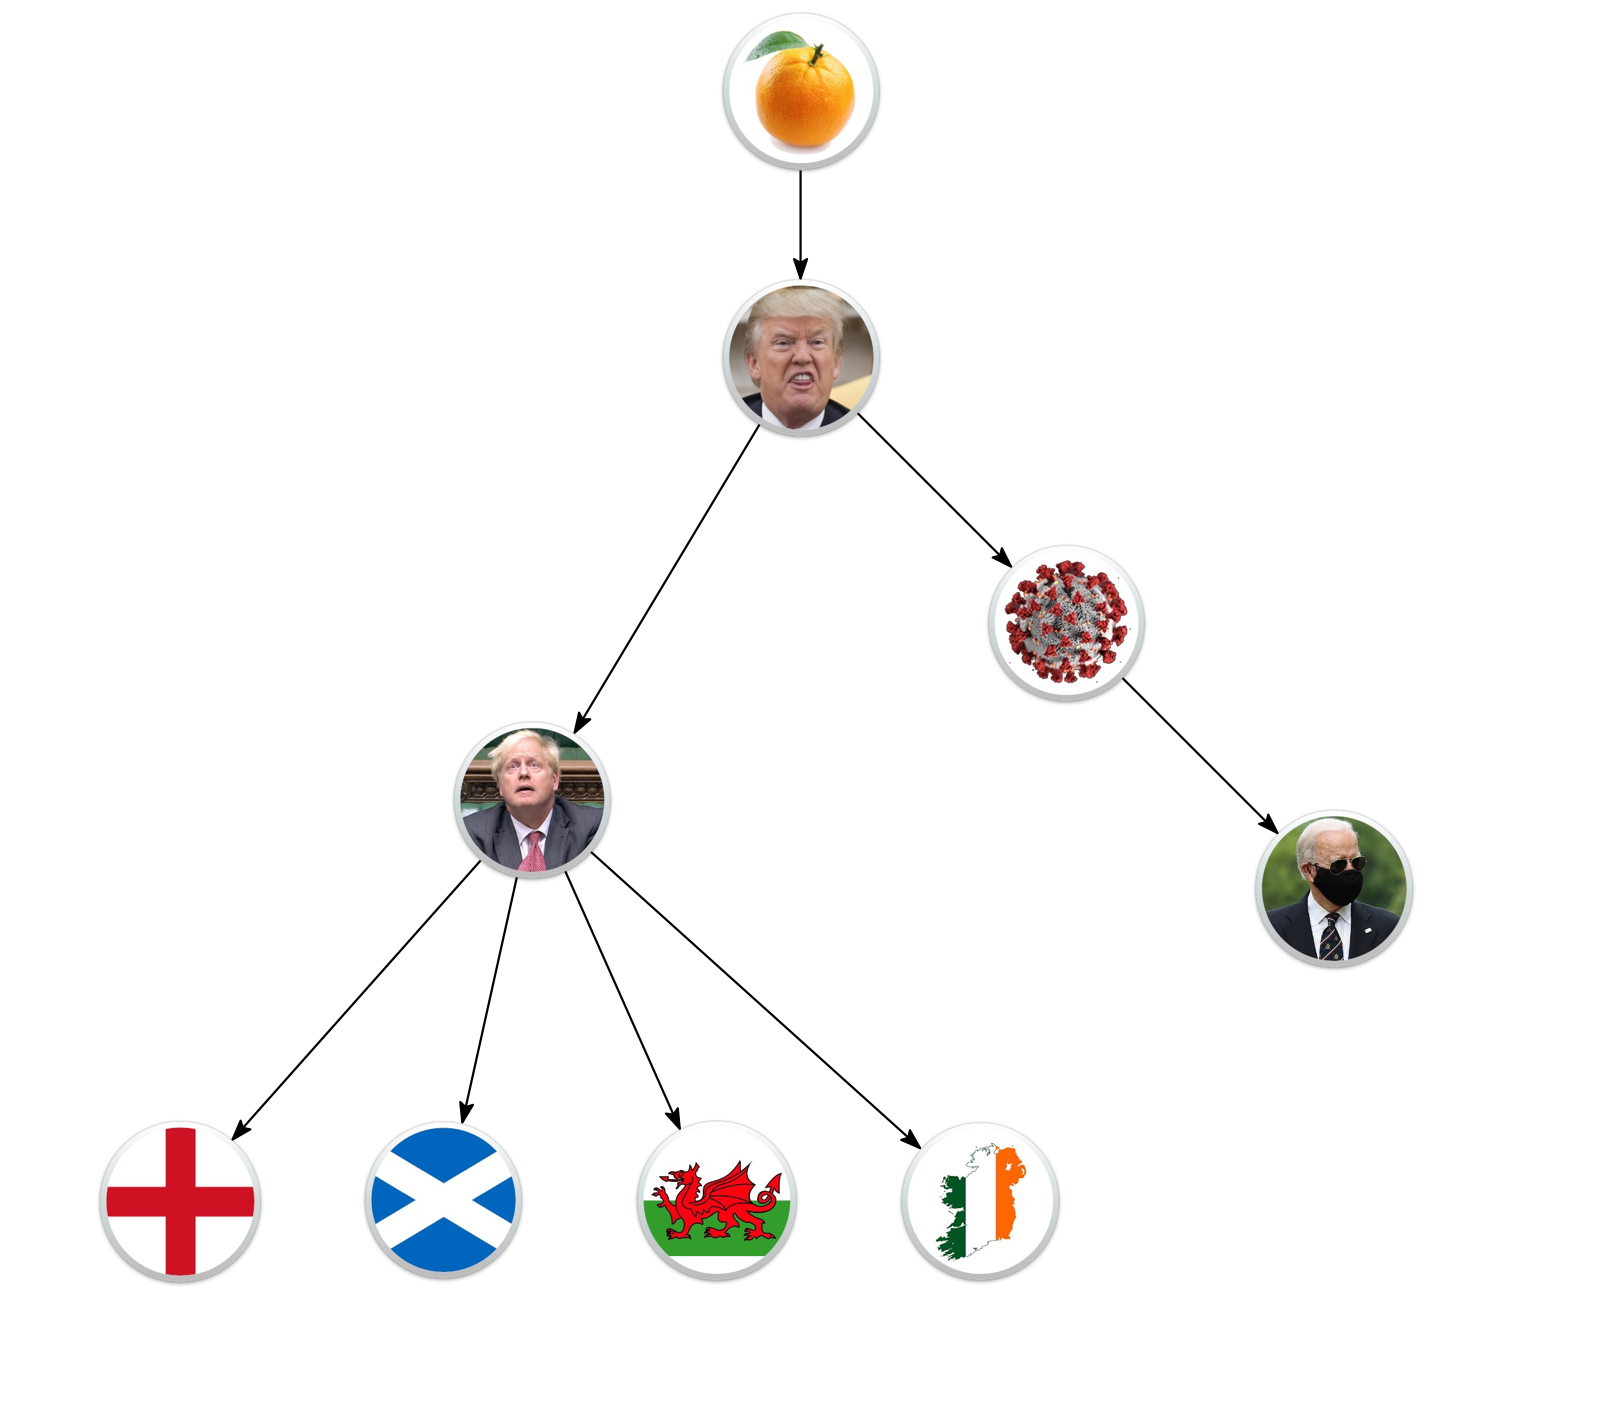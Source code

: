 <?xml version="1.0"?>
<!DOCTYPE ipe SYSTEM "ipe.dtd">
<ipe version="70218" creator="Ipe 7.2.21">
<info created="D:20201028135355" modified="D:20201031173430"/>
<bitmap id="1" width="256" height="256" BitsPerComponent="8" ColorSpace="DeviceRGB" Filter="DCTDecode" length="16692" encoding="base64">
/9j/4AAQSkZJRgABAQAASABIAAD/4QBMRXhpZgAATU0AKgAAAAgAAYdpAAQAAAABAAAAGgAA
AAAAA6ABAAMAAAABAAEAAKACAAQAAAABAAABAKADAAQAAAABAAABAAAAAAD/wAARCAEAAQAD
ASIAAhEBAxEB/8QAHwAAAQUBAQEBAQEAAAAAAAAAAAECAwQFBgcICQoL/8QAtRAAAgEDAwIE
AwUFBAQAAAF9AQIDAAQRBRIhMUEGE1FhByJxFDKBkaEII0KxwRVS0fAkM2JyggkKFhcYGRol
JicoKSo0NTY3ODk6Q0RFRkdISUpTVFVWV1hZWmNkZWZnaGlqc3R1dnd4eXqDhIWGh4iJipKT
lJWWl5iZmqKjpKWmp6ipqrKztLW2t7i5usLDxMXGx8jJytLT1NXW19jZ2uHi4+Tl5ufo6erx
8vP09fb3+Pn6/8QAHwEAAwEBAQEBAQEBAQAAAAAAAAECAwQFBgcICQoL/8QAtREAAgECBAQD
BAcFBAQAAQJ3AAECAxEEBSExBhJBUQdhcRMiMoEIFEKRobHBCSMzUvAVYnLRChYkNOEl8RcY
GRomJygpKjU2Nzg5OkNERUZHSElKU1RVVldYWVpjZGVmZ2hpanN0dXZ3eHl6goOEhYaHiImK
kpOUlZaXmJmaoqOkpaanqKmqsrO0tba3uLm6wsPExcbHyMnK0tPU1dbX2Nna4uPk5ebn6Onq
8vP09fb3+Pn6/9sAQwACAgICAgIDAgIDBQMDAwUGBQUFBQYIBgYGBgYICggICAgICAoKCgoK
CgoKDAwMDAwMDg4ODg4PDw8PDw8PDw8P/9sAQwECAgIEBAQHBAQHEAsJCxAQEBAQEBAQEBAQ
EBAQEBAQEBAQEBAQEBAQEBAQEBAQEBAQEBAQEBAQEBAQEBAQEBAQ/90ABAAQ/9oADAMBAAIR
AxEAPwD9/KKKKACiiigAooooAKKKKACiiigAooooAKKKQsB1NAC0VE08K/ecD8aiN7aDrKv5
0AWqKqi9tD0lX86lWeFvuuD+NAEtFIGB6GloAKKKKACiiigAooooAKKKKACiiigAooooA//Q
/fyiiigAooooAKKKKACiiigAoqrc3lvaRmSdwqjuTXNtquoanxpceyI/8tpOF/4COp/l70Ad
NNdQW675XCgeprCbxEk7FNNge7Yd0Hy9ccscAfnUMOi2xbzdQdr2X/pp9wfROn55NP1jxHoH
hqz+165fwadbrwGmkWMHHZQcZPsKTaWrE2g2+I7vOXis1PTrI34gYH608aG8jbru/nl/2VIR
ensM/rXhetftN+BLSKZvD8Nzrhi3fNEnlR5QAkZkw/Q5yEIxk54rmD8Sv2kfFEZm8KeB7TRo
GZdr6jKZCyN/EpDx9AQeY+ea5Xjae0dfRX/4Bl7ePTU+n4vD2kRsHaN5WAxmSR2B+qk7f0px
8PaIW3G0Qn8cflmvm2bwl+0vqcatc+N7ayZs5S3t4EQdSPvQSPkcA4euT1P4T/tIXFtcSn4k
zGZd3kx2reUMY4DuynJyOMKo5PtVuvLpB/h/mDqv+Vn18PD+iBtwtEB/HH5Zpsvh7SZGLrG0
TEYykjqB9FDbf0r83PEHg/8AbU0FZ73TfEd/f28IchI54XlbbyOH3LjHfOSeMV5Na/tD/tX+
HL+O01bUZZApdSl1Z20isYzhsPHGrMV6HDVyVMz5Pjpy+7/gmUsWl8SZ+vB0Ro2DWl/PF/ss
Q6/qM/rTQviK1xh4bxR16xt+AOR+tfmvpP7cvxE0ec23i7w9YX4jO1vKMtnJkdc7jKO/90V7
74U/bb+E+tlIfEMV34flOMtLH58AJ7B4sv8AiUAqaedYaT5XKz89C44qD6n1aviFICE1KB7R
j3cfL1x94ZH61uw3UFwu+JwwPoa5Xw74x8KeM7E33hfVrXV7Y8M1vKsoGezBSSp9iAasTaNb
bvOsHazl9Y/un6p0/LBr1ItNXRvc6qiuTXVNQ03jU4/MhH/LaPkf8CHUfyrora8t7uMSQOGU
9waYy1RRRQAUUUUAFFFFABRRRQB//9H9/KKKKACiiigAooprMFGTxQApIAya53UtdWCQWloh
nuX6Ivb3J7D3NZ2oazNe3DadpZ+Zf9ZL/Cg/qT2FFpa2+nxNsPLfM8jH5mPqT/kCmkJsbFpr
TyC51dxcSdQn/LNPoO59z+VZXjD4geFPAlj9t8S36W24ExxD5pZMdkQcn69B3Ir5c+Ln7VWm
6HNN4c+HjJf3yZWW+OHgiPQiIdJGHr90f7Xb4g1jxTqmv3smpavdyXt5OcvLKxZj7ZPYdgOB
2r5LNeK6NGTpUfel+C/z/rU4q2LtpE+wfF37TviXX3ks/BcC6NZ/MPPlw9w+BwBnKIT0wAx9
GrnvBPwu8S/FmT+3fFGoTLCWH+kSDzHlQjcMMT06evX1rhvgn8NX8daxJPqjFbDT3xdREdSO
VUt0GecgHdgdOQa+/WurTS7JbC0AtbWEBVCgDOONoA7nFLLIVa69viXp0RWFwsqzvN6Gf4S+
GvgPwMpOjabGbsnc88gLsT0yMkhcD0xXePdyyH/WbBnoK4hNUWZm3Ns7gE5P+R/k1M+uafat
iSQEgZxxkZ6Z7CvdVRJWWiPbp4RR92KOxe5lVRsk4UfxH+tRrqAQ8yBieoziuFHjjSHfyjKJ
O2EUsfz4/lUsXjnSHH72NgvqRj+RIpfWofzHT9Qq/wAjPQEuHPMcmHHYng1n3qaRduW1axhm
2ncSyK5zjk+ucVxsni3Sny0TEgnsc5HuDgjpXP3XiVXmxbMcEjp/D6USx0F1KhlM5bo5b4o/
s7+DfF8Yl023FrO7xIBEQu0Ags68EZKAjB4PQ4yTX47eNrCfwn4mvtAlyDbMMZBX5WG4EZJ7
H+h5Br9x11ea5hjhkm+6drHPJHPGR6A1+Tv7Uvw78RaH4ql16K0EtvdpmeSJQGLKdqsygnCh
AFUjjCkk5zXlZvhoV6fPBao+fzbLpUtWjwDR/Fms6BqEeqaDqFxpt7F92a3kaKQfRkINfcHw
t/bp8baD5Wn/ABFtl8R2IwpuECw3iD14xHJgdiFJ7tX5siWVHG9SpYBueOD0rRhvWBxu7189
QqVqDvTlb8jxoVZR1TP6Nvh18XfAXxU077f4N1RLpkUGW2b5LmHP/PSI/MBngMMqexNddLpz
QyG50pxby5yU/wCWb/Udj7j8jX84ugeKdb8N6rb6zoF9Lp99bMGjmgco6n2I9ehHQjg8V+pf
wG/bMtdfFv4Z+K7JZXzYSLU1ASCU9B56jiNj/fHyeoUDJ+ny/PoVGoVvdf4f8A9CjjE3aW5+
gOm62sz/AGS8QwXK9Vbv7g9CK6IEEZFcZcwWuowoxIb+KORDyM8gqR6/kadp+rz2VwthqZ+9
xHL/AAuPT2PtX0LR3JnZUU1WDDI5p1IYUUUUAFFFFAH/0v38ooooAKKKKAEZgoya4bWdVuL2
4Ol6a23H+tl7IP8A4o9hVrxFrEkO3T7Ig3M+Qvoo7sfYVj20UOn220vwoLO7cZPdiaaRMpWJ
2l07Q9PknnkS1tbZWkkkkYKqqBlndj+ZJr88Pjh+0Hf+NpJ/C/g+V7XQASksoyst5657rGey
9WH3v7oz/wBoP423Xji9k8J+GZjH4etXxI6nBvJFP3j/ANM1P3R3PzHtj5ttMZANfmHFPFTm
3h8M/d6vv5Ly/P038+rWv7qI/sOSHxyK2PD3h691zW7PTrUEyTSBU9m7H8Dg1ZAXBI5r2b4R
29lptxd+JL4jfCjLDxnZkcsO2Wzgdxg18jkuHdfERp9OvoZ0aPPJRR9deErTQPhx4QtvC+kA
AQjdK+SzSytyzse5J6dgAABjArMl8TNeXRVW+7nB7Ad8fl/OvEbrxZPqF/8AZoCxzyxB6YHA
/wD1f1FW21yHTYWSaQDZgH0BOMD8M81+u+1VrR0SPsMPRUUkj06/8VJbBtsmGYfe657cDr34
7d644alqWqXG+SVhApJ8pT94843HHXnNcDe+IrNpYZpWMbyYbd/sAL97sN5bA+h9q2NM8RWs
Uw83GyTG1gf1/A142OrtSs2fW5ZRhy8yWp6dp/lJtTH7snPIwCTyPc/jXVwBnXyywEYP3RwB
jt/SvNX1iMXMdxFMuyMfdI5J/wDrDNdZY62t6FLL5SgcZ6n8OwrGnXVrXPRqU762On/s6Dy8
uSemDnnmsG+RbLbJGuSCe+AQO319Kmn1CGNCUkyhBJUnkH+n0rhr3WzJkvJtZD8uT1xg/wA6
ivVS2LoUm3rsbUmvXKSgQZTpuX05qx4murbxXoP2Heq3lojSIGjLLIig70Hysw4/ujJGRz0r
ze+1ICQsjg7wACf58VVm8Si0tvtkHl4tSWEs4Jj3KRhFCfNyM8jkH16UYHMJU576GObZbTrU
nFrU/ND4haTOfEVzqph+zx38jyJCVWOSNRgKWjUnaHHK8n35zXnskEkYJxwPzxXqvjq0h07x
fqtnEpCCYuobG7bKBIucAdmHQY9OK4e8VGU+veuavWvNn4XXi4zcX0Mm3JOMnsK67TrpExnq
eK40RuvtjFadkzMcN19vWuerG6Mj72/Z9/ai1D4dTW/hXxhJJf8AhhyFRzl5bHPdO7RjunUd
V5yrfqnbXmleI9KhvrGaO9sb1FliliYMjowyrKw/MEV/O/EWdQvrX15+zR+0DefDHU08J+KJ
2m8LX0nU/MbGVz/rE/6Zk/6xR/vDnIb3ckztwao1np0fb/gHbh8S1pI/XHSNUmsbgaXqDbs/
6qQ/xj0P+0O/5126sGGRXnEn2bU7RWikDxygPHIhBHIyrKRwfUGtnw9q8ku7T70gXMGAfRh2
Yexr7Zo9WMrnX0UUUigooooA/9P9/KKKKACsrV9Ri02zkuZWwEBNajHaCa8t169/tTVlsVOY
LXDyehb+Ff6mgTdiKxWWR5NRu/8AX3HOD/AnZf6n3r5U/aR+LBsYH+Hugz7Z5lBv5FPKxsMi
EH1Yct7YHc17f8UPiBafDrwdeeIp8NcAeVaxn/lpcODsH0GCzf7INfk3qviC51K8uNR1GZpr
m6dpJHY5LOxySa+I42zqVGksLRfvS38l/wAH8jhr1OiHzzBTk023uIw4YdP61x9zqysxXOBU
UeqgnIbPtX5VGjKxyno73KhQGyc9AOTz6CvRl1l9K0C1tIf3XngOFOM/OA53Y78nivDrfUYJ
mMcgLE9wcAfX298jFeh31tLd6RpbWmNqbocqQFzGoBYH0JwRgnjHevqeGMM4ynLrY9DLEvaX
Z6N4W1CQxzXbnjk7iDwoJ5HuQMj0rCutZnv7pp1uE8mBSzLtY7fQZ27cnvz3HbNTeHJZrydd
AsrcvLFjz2mwsKKOMMTntjJxkcgcmu08TWmn21hPp9gixqzMZZNpBcc8D/eIwuDmv0CnC8Uz
6aE/ePKYNXl1S23zuUy5MYxyNgwD689Bnpg10Fv4ge4jFpdwBxHhd3Q46ZrFt9KbTYUkk4aJ
Xd2GCoC5LAZ9DwB1wPcVsW91op1OG1uY42nYOo3A4DKCQTwRzx1x+NfPZjCXOnc+vy5rksjv
NNura6sQItQaykjXdvkUEscYHuQe3StSx1uWAlGMk+wAEmT7x7fu15/76OBXKXVhYTStbWgD
QSeazs3XLYxnj6gDsO3WqIvfEEAMZdJ4AcKr5EY75AUZYfhXDBHq3PRr3xPcLO6Qq0EBHJxu
xjPPcD8a5S81ia6ljKRuiZAJcHJx15+taGkatGwCy39ujSbcxeWw2kAgnJI7+30rZa30eTzI
GvR5zpuZlTYvzHoDuOOPc1pOn5m0Z9jz241e5mbbHgqCAp5AUngk+wqpqj3d9FZrchltI1Dl
CBhi3GSOcnr145zXW2mh291fPFN8ycFQcEMD1PXnvUGuazo0ckmmxujyuQSo7IoGB+Gc/jUU
oJaszrNtWR8VfFTTX0bxf9ocbY7y3tiwZwWG2LyM7eowYT+X1rys3ySg5P0r6x/aM8KrF4Wt
viCMXFtLJHA+1c4BDKvzA/J9+RZOMnjkA4b4en1CAbditHIDhlJyv4d/wOfrXp4jB6qUep+G
Z1RccTNeZ1bSBgQpya0LAZbb+tcXb3yuVBP4V1dg5kYHHTpXHOk0ebFHc2cYXBIGf8a0ZDGu
GA61mWrFYwf4vyzUV1OcYXr9K8yUdRyP0c/ZH+OQmMXwn8TXOWUE6VK57Ly1sT7DJj9sr/dF
feV4JUZL+1/19vyAOrr3X/D3r+eaDVL/AEu8g1HTpmt7q0kSaKRDhkkQ5VlI6EEZFft38C/i
va/Fz4e2PiYFU1GLNtfxL/yzuowN2B2VwQ6+zYzkGvvOHse5w9jN6rb0/wCAd2FraWZ9P6Tq
EWo2cdxEchxmtSvL9Cvf7M1VrNjiC6y6egb+If1r09TuANfQs9JO4tFFFAz/1P38ooooAxNe
1GPTdPmuXOAik15bp6vHB5s3+unJkf1y3b8BxW141vDc3drpanh23vzj5U5/U4Fea/ETxfD4
G8E6z4qlI3WFuzRBujTN8sSn/ecqKbmoRc5bIxrS6H5/ftU/FF/EfjxvC+ny7tO8O5hODw90
3Mp/4DgJ7EN618oXGptg5bpTL6W4vp5r25kaSe4ZpJHY5LMxyxJ9STk1hSxzKDk5BzzX4rjK
/wBZryrS6v8A4Y89u7uPkvst97JzSLfbec8+grHSKR2LEdqWQbFI6Y6VrHDRegjbfVDt5fAH
6V9B+HNQudZ8B2l9Pey3Tw3M8bGXLbduxgqljkghlY5x94DHc/Hd3dvEzR5yK+ifhNe3N54J
vrDAUWVyl0WYbci5Hljc54xiDKjqBz0YV9DlWGUJNrsdeBdqqPTvB+pTabqc975ZIunRIlQA
sWQgO2SDyASSRjHUDPXrdY8dWyxCzginlnaaKI7TlsTK2GTAbJCrjvjcDxXnWp654Y8KaVBP
4l12LSZNin7NGhupykikksvyrEGzkAszcDcB0Hz5qv7TNtoniVfC+gE3nhKGGJY3tEKXMU3k
iNjMpkdJTu+bHyg9NowSfcp1V8Fz7mWW1YwVdwdj7C07UrS50CSPy3R4rpo/LHJLSKWYjpkB
vlJ/u8+taYsrPU136aY1YLu+YfMpQnawbOMDnI9cV8za7+0V8PvDV9oun6Sh8UX2oTMEtLHy
rO4t2jQjzp2YtHliwVYtis3OdnAPunhot4n0q31bTxNYJOxX7LegQTxmPAI3B2i2nqP3mT6V
wY6jJNOSPSynERldJlrUNbuL6AaVayYmb5Wk2nBx3PrXoXgo6Rd6fI17ciZYC4e7lxHANmSQ
iDAbCjBOdv8AKuH1NtJ0SFhrytYTSgmK4MbqjNjo8ZUFsno8e73Br5K+Lfx3j+D0ljpul7dV
1LVt0kYhkjkjstP5jeZI5EaNrmZ96x+apEYjfcpLqV5MLhXOooo9DHY6NKk5H3Rr8nhOCxN3
PpM2uKZkFuIvMdWP3h5hiTCR45boO1fEPi74pa9LrEtjomnPp91GrSSxSNBZQJhguA08qrj5
hwW3Hr61+anxN+LPjr4l6n5+valdzWsW4Qw3Fy8xVSScMWOCeewAA4AA4ry+K3klbJG5j6da
96WSQa96R8xS4oqwfuxP28t/iRrOleE49b1K4tba5QKkoa4FyqK3Bcm0Fx8pIPbqa8u1H4we
BfCun2Xi7x7r/wBotNbXfBaWdvJNdXkAkaNpEWf7O0cRO4BnChtvyFq1P2afCetfFb9lLVfD
2satJZuZ7qz05mcjMSqpilOTz5c5dQeyoAMYr8yfjEdTn+JWvvrZd5hPsTcANsCKFgQAcYSI
KoxxxxXDgstpuo4T6Hp5tm9f2EakNFI/Qnxl+3loXjzw9qfgLwl4Fe10i8g8uV7vUWEj5ZPn
CQoNjHYMgSN1OSa+dJfFWl69dT3VlbyadOpQy28kvnA+Zuw6PsQ7SVYEMCQedx3cfL+hqlra
zywnLsUyPbOD+pFeteBNYuIJ9dUW0FzHeWMdqWnhSVoS0yzb4WYExyAx4DKQcMw6Eg+xUoxT
stj4TFfvNZ7nqlrfkSDLV6Po1+CF56AV4TbySI6gZNejaLcsqqSeeK87HYVWueNUhY9yt7xZ
EABH1zT2O4beDXDwajtRTnFbdpqCyEEmvl6tFp3OSxsvCNuBxntX0v8AskfEl/AfxOTQL6bZ
pXijbayAnCrcg/6O/wBSxKf8CyelfM4l3qdvaqPnzW8iTws0ckbBkZSQVYHIIPYj1rTB4iVG
pGcehcZtO5/QtfB5Id8P+thIdPqvb8RxXp+g6jHqOnw3CHIdQa+a/hJ45T4ifDnQvF24Ge9t
1FwBwBcR/u5hj03qce2K9f8ABl59nvLrTGPAbzE/3X5/nmv0/mUoqcdme1Rnc9QooopG5//V
/fyo5W2Rsx7VJWZq0wgspHPGAaAPG7u5+269e3OciLES8f8AAm5/Kvi79s/xh/Z/hrRPCEL7
X1S4e5lA/wCeVsAAD7F3BHutfXenyM8DTuQTNI78ehY4/TFflh+134hOsfGSXTQ5MejWdvbY
7bnBnY/XEgBPt7V4/Elbkwckuun9fI8+u9zwMzHbj/JqNVWQbc9aqxNtXB5xUsZO8HtxX5bG
kktDnRrW2mgqWx71j6nZFNzHPFdlaTxlePwrC1qXepI6Vz0a0vaWGzyK9ty0zEjPUete8fBL
U7OY6x4avWxPqiC4DsDgyW+1I0z0AIY7RjqMdMCvJmhVn9T71q6SP7Ov7fUUYJJAwdBySWQ5
Ht1wa+qw+OUGrlUq3LJSRw3xA8I6prfjffrMwnsbu5njVC5yGhfDMw6/MCCvtXn/AIBttKfX
9X8MXDRwwLqKRWjMPmmmYlMn1DMBz0596/Qvx/4P8O+IdH0fxgUxZatbW4naJhH9mvFRQGLA
fdkO2PPG1trHIY14TrXw3hTVNM+KfhsFI/BYtJ7+CXJumFnKrlwuPnZ4ywwB0WvRqUuV2vo9
j9uwmNji8PCrDdaM8Z+O2gaHYeF5zNpaJfaZfWzSXEQCzGIMyNGso+YEyNGQRx0PYV5JZ/tJ
fErwHq1zpng7xDLf6bazMsMl6BLK8aYQEyDBOQOPbFfRPxy8XeGf+FZ6nq8KRsdQijtosjfG
08xLIwBzhlVTIpOMFB3r81opgkfygbjivaymlGtSftFdJu1z4/P60sPiL0nZtI/SLwl+3Pb/
AGObT/Gum3aCdRulhlF1GHUcP5chXkdshh6gjg/Mfx8+IXhvx98Qh4n0FVi02WxtYrUGCO2Y
pFuWQssUcSFjN5hJ25PHJ6184zSMTkDr1q5Fc213app2ou6pEzNFKg3FN2NylSRlSRkc/Kck
ZyRXZHKqdOXNTueTUzapVXLUsxt5bLK/2iIgoevOcGtzwroJ8SapDpq3MVhbF1E91M6pFAhO
MlnKrk/wqTyfbJDLHS/C8MLTajrD3A7W9rbt5j+xkl2Imf7wD4/umqt3qFw8Yt9Pt0tLKLcI
4B8wBYYLux5eTB+8enRQoAA6vYtqxw86Tufrn8O/jv8ABT4K+EbXw5ca9b3jKpjlhsVluygx
8pV0UxnI65cZOSea+FPjhffDD4j6/LrXw2a6t726uJG+y3cAiWXzW3nYyu6qS5ZgGK8k+tfM
6Pev95lIP4U2dJ8bdwJ/u881zUcrhTfMm7nq4zPqlaCpyilE6TRLO+vXGl2tnI94XCrFtwdx
4JbOMAdSSQB1JxXuGk6FBomnpZxsJZ2w08gOVaT0TgfKo4HqcnvgeC6Fq2oafeWtxPK7Q2zB
hAXbYcHpjkDPsK+kI54rm3iubY745lV1I7qwBFZ4um4NPofN4yrpoFtabnGB1IrubDTyEGcj
FZek25kZcivSLKxDpgdvWvFxmKtoeY6tzBdWjHGcCpbO4kEvpg5rUu7XYcDpWXHGI2z0/GvP
5lJGSO+sHMgXHHat37CJQF9a4uzvhAFz1FdpYajDKRzk15VaLWqNIRT3P0U/Yv114tE13wbO
3FtKl7ACcnbMNkgHoAUU/VjX23aXX2PXLK5zgSkxH3z8w/ka/MT9mLxAmnfE2ytlYBdShmtn
P/AfNUf99RgV+kt9KUgEwbaYnR859GGf0r7jhrFOrhEnvFtfr+p6FJcrSPoeJt8asO9SVmaT
MJ7KNx3ArTr2zuP/1v38rkvGVx9n0W4fOMIa62vOviRIY/D11j+4f5UAeX2S+RZwQ5DbEUZH
QnHJ/GvxX+MmsPrHxe8XXrngancwjn+GBzEv6IK/aSPaiLGvRQAPwr8HfFcs1z4x1y6cn99f
3L5/3pWP9a+Z4ul+6hHzPHrSNaAoy4P1okIB3DtVKyZsAt3qxdH5QO/pX59G6BGtZTsqqCcZ
pL8CdQVrGtZhvGTjtzW/GqvHknPHrXPVVpXJbOaa1Knc/QUn7rgbghzjPPH5f4Ve1BjEGGOl
efalqcsUjBW4+ldVJSm9DNn0x4c+Jenado3/AAit5HLLpu1lcxyBHmMu1X3BldcBVGzPIA5y
cVreD/FOkWs7x+JbqOG1uo0g80Bi0xjY7GkIAwUBcMM4YSA9ARXyXZanM5G5s13Ok31tfwXG
mStmcoZIxwdxXggfgc/h7V6dPEV01Bu6PqOFM2qUa6pP4ZaNfkfLv7YRj0z4nzaLZXhn0maN
L2CJNvlDzSyfKq9MFGABxgdBg8/JZWOAb4369vSvoL43/DfUdP1JvEmmpJc2zgmdSTI0TD+J
ckny8duifTGPm18j8TX6LlcoOhHkf/DnVnUZ/WZOatfb0LXmFjk04HAwetVkYHrx608Pjn8q
9E8kthsVejnyNjdOlZPmZGD1NS7yBx1oFY0W/dSBlOVpzOnmLJK+1fpmszzmZNj42j86aLs4
ETKCVJwfY0XCxsrco9zHggR5A59Ca+kPB4D6BphcYPkJ/KvlhGHbnFfXOlW6aXZW1kTn7NGk
eR3KKAf1ry80n7iRw474UeiaVGFC8Yrsre5WIEZ5rzyz1IKo29SKvjVCx4OPqeK+Pr05SZ5F
zpb+6GflOMisCS5G/ANZ09+zHg5FLEd6Bh/OqhR5VqaxNOS+IjBB6fnUlprbo3yk56VELdpE
zitDSNE81/NYZrSPJb3jWEtT6D+CfiCez8feG7xn2JHqNruP+wZVVv8Ax0mv2juyslrMkhKq
yMCR1AI61+Jfg+x+xX9pdgY8iVH/AO+GBr9sSwIwec17XDTjapGPdHZc9q8G3H2jRbd85ygr
ra87+G8vmeHrU5/gH8q9Er6A9I//1/38rzP4m/8AIvXX+4f5V6ZXAfEKEy6Dcr6of5UAePb6
/CrxK4h8T6xFKOUvLhfTBEhr9xrd1a3jZG3qVXDeoxwa/EH4sx/2T8TfFdhIhTydUvMA/wBw
zMVP0KkGvnOKqLnCFu55FSJifbRGAM4z+tRm+DHr1riJr9g2Qc4qKK/LkA9+1fIrBaXCx6HF
cJvByOf1rWi1FV6nHpXn63hVQGIrOutekt2AB6fjWH1JydkZs7vVNQMoIBzXC3C/aCd3U1UX
WmmH7zqe1WI5VZd61pTwzp6GM2Phgki+ZPWu0/Z80u8+Kfxzk8IaHbPcw6Nour6jdTqTtR4r
SSK3UY6hrqSJeevOB3rxvxb4ieys5bGyb9+4KuwP3BjkD3x19Pr0/VT/AIJa/DO18OfCrxF8
YrpS+oeMtRNtCWH3bDS2MYCnr89wZt3Y7F9K+4ybIny+0rLV7I9DB3pv2nU+KfE+mwXsOIyC
XAcDAPDDoQe2K/Pj4qfDp/C14+q6dCRp0zfOg6QSMeg/2G/h9Onpn9dvjx8OpfBvxC1XR4x5
cQkE1uU6G2lYvFjHbb8p9wR2NfNXiTQrHUbOew1BFkguVMciN0KtwfcHuD1HXORmvDwmJnha
ri9tmfq+KwkMZQT69GflzyD7mlB5xjp2r0z4j/Dm/wDAupERh5tNnYiCZh3xnY+BjcO3TcOR
3A8xIIzX29KrGcVKL0Z+e16EqcnCas0TA4/nS7uCG5qEcnBp46/StTEUvxgd6iU80rY/CnQQ
yzSJBChklkIVVAyWY8AAD1PapY0dd4L07+0vEVojJvht2E0uem2PnB9icL+NfRMtyD17elcb
4Y8OHw5p5SYZvJ8NKfTHRAfQdz3P4VsySlcjuK8XFS9pK62R5eJnzvQ6K3vVUHc2fTNTPqJz
94gVynn8KM9Ka9w+PauVYfU5PZHWwagZDhm/xrrdNugSC/PTvXlds77lPvXVWt2U7daivh1b
QJKx7DYtFKNvGR0Fd/oVoGKoq5+vSvM/ClnNOwlcEbjmvoTQdKAUSnA7V8zivcbVzSlDqdJp
dmjeVCmQ8xVR9WOK/XbdX5YeE9PF74n0exJ5nvbeM49HkUf1r9Q5Hby22nBwcE9AfevpOEl7
tST8v1OhansHwxUr4dtQf7g/lXplcB8PYTFoNsvog/lXf19Oeof/0P38rmfFVv8AaNLmTGcq
a6as/U4vNtHX1BoA+U9PYC0jjBz5eU5/2Dt/pX5B/tZ6E2j/ABr1mUDEepx292n0eMIx/wC+
0av2AnjNnqd9ZsANku4eu1+f5g1+ef7c/hcmTw140hQFWEunzt0PH72EfrJXBnNPmw9+2p59
ZWbPzkk5yAafbqd/zdulXUj8yRYIwXkboo5J7dBzWyNIuLf5rtRa+8x2H/vk/N+lfL06NSat
CLZj0KHzYGeprNuYBJJk9vwrYkvNGsl33ExuGH8CAqv/AH0eSPwH4Vzd/wCLUjDR2EaW6/7J
O7/vo/N+Ga9DCcN4iWs3ymfspM1Y9HlVUeRTEjdGkIRT34LYH61Rvda0uwjMVvcq8/TKcqv0
Pc+/5Z615xfa5c30pUvkHqe9c9cNgZJxmvosJw/RpSU5Nya77G8MOk7kmvXySCRkbcTnvX9B
/wDwTzCj9kPwYM/8tNVP/fWpXLf1r+c24GVfdnmv3W/4J1+KL2T9nXSdJJzb213fomP4Sbhy
w/M5Fe/RXNI0q6RPqP4z/Cyx+JulbYNkHiDTY5PsMrHakquDm3l7bSfmRjnY3I+UsD+Ret6R
qGlalPper20lncWLmKaKVdsiSL1Vge4/I8EEg5r9yjZy3S5VdwFeC/Gr4GaJ8TLVbycix8RW
aFba/AzvC9IrlBjzI89D95P4TjKt8xxBkvM/aw3PpuH879l+6qfCfjz4i0C21axe2voEuLWY
FXV1yuMen8u/418UfEb4Q3nhyaTUdAR7nT2wTHy80XPsPmX36jv0zX6geJ/D3iHwPqjeG/F2
m/ZrsKdpVt8M6/34ZMYdO2eCOjBTxXj3iLR5bguzmO2g67s84r5PDY2rh5W/A+txmBpYqCf3
NH5YlSrFWGD0565pU9+nrX1b4z8N+Db+chIzd3GcGSL5WJPGNw6+2Qa634f/ALNGlzmK98YR
TkSkbLbzdhAJ6yFVVgfYEe/PA+mo5tTlG7TR8djcpnRerTR8x/DX4XeNfi94us/BHgLTm1HV
Lw9MhI4kzhpJZG+WONSRlmOM4AySBXbfCeDTvDXiCW71i3S4ukDwjeokSMnKvhTkEkZXPYZx
1r9svhJ4C0D4baXbWvhLTYdMgk2uwhTDOVOcyOctIR6uSfwr8H9Fu5jJ9pZyXZix9yeTXuUo
6Js8WTvdH07qGk6Des0+lXiWhJ4jm3GLHGdrgMw+jBv9705a+8M6xBC97HbG6tU5ae2IuIQP
VniLBf8AgWD7Vh2t+ZIgQavafe3GmTNqNnI0ToQEZCVIdjkHI7YB9s0qmWUparQ43RXQwQVb
DJyD37VbhgMnWvQ4tfh1pVXX7S31Ir/y0dPLn/7/AEWxz6/MWHtWnaaF4SucsLu7sD2DCO6X
6bh5B/Q1wVcrqLWGpjOlLocBBZsq52nIra0y3D3SKw4z3rtIvCbFN1hdwXwJACo/lyHJwPkl
2FifRN1dDpfhK6huP9NgaGZDgxupVgR6g4I/GvDxjnSX7xWOWXNfVHV+FrVsJkc8fpXs0F2t
lB8+OQK4/R7J7VA4jxir1+1w2WK49q+PxE+eRvFux7h8DC+ufFTR7ZAWht3kuHPoIkLKf++9
or9Ir07rSRCceYNnTP3vl/rXwn+yDojz6rr3iiZfltoks4yehaVvMfHuAi/99V9328Ru9Rsr
QANvlDHPonPH44r7vh2hyYa76u/6HXQi9Ln0h4Vg8jS4U9FFdNWfpkXlWiL6AVoV7B6J/9H9
/KZKu9CvrT6KAPmbx3Ytp/iCO5AwlypQ4GeRyOe3evnT4++ED44+FOu6VBbi5vLaI3lqh6tN
b/OFHI5YAoP96vsz4l6K19pjywj97F86n/aXkV4VFOJolkXow6Ht6j8OlXFJqzMKsdbn8+lx
4zv1i8mGX7PF02wgRqR7hcVx934gmn6OTnqTk16/+1J8OJfhd8WdU062i8vStVJv7A4woimJ
LRjAx+7fcoH90Ke9fNLSt+PWvVglbQw5TTuL+d8lm6VkzXLNl898Co3kDZ9a53UkuI3S8teZ
Y8/Kejqeqn+hpynYpRNpZQAcc1BNPwcd81Rtr6G4t/tCZCdCDwVI6gjsRUEkhm5HA7n1rNy0
KsQ3M7sNkfbgmv2g/wCCV3iOHVvAPizwHMp8/QtRjulJ/wCeN/GSoH0lhlJ/3q/F75Ryfyr9
Iv8Aglp4mfTP2gdc8PPOIrfWdDdih6NJbXEPln/e/eso/wB41MJ2kpBKN1Y/eu3SODIPBWsj
UbZLg5xk11moRCORXXjeMV5b8S/iL4c+Ffhr+3/EBMk91ILaxtEP767uWB2xoMEgD70j4IRA
WOeAeis4yjeRz07p2R4L+0l/wqTwz8O59U+Md/Hp+mbz9lcH/S3ugpKrZqoLvLjnABXH+s+T
dX89nxD+KcOoa5Pp3gxbrUNKbJge+jFtO3y5KvFDJMpOQQCG+Y9h0r9I/wBpz4JXnxPsZ/jr
8SfEGo3Uujq9zcW9oiTw2emxqWa3srVpIFAXO9naUMQpZi7cH869a+HngLVZE1H4c+KS1yqr
Pb6fr1udHubnDlNtvKk09s+WUrzdROSCEUtxXgVsvoyu5xue/hMbVhG0KiXl/St+J0PwU+K3
w38Na4lr8StAuNNluMeXq7S/aI7ctjO6BY02x88uu916YOTX6Y6f4OtZDDd2bJcQTBZIpUId
HRhuVlYZBDAggg8ivym/Z5+HOr/Ejx/c2PiSGSWx0Bg91FIp3tPG5CQODgk5DM27JG3B+9z+
tHga4k+Ht1FaanasnhGc5Z2BLafKzf60dcwMTmQclfvr/EGypZet2jnr4qUnq9T3nSdKt4fD
9y9x/wAu1ncH6BYmNfzQ6aXgAYDjPT39q/q80nwrJewXkBG63ntZAHU5VllTAII6gg5GDzX8
qM8Kw3l3GpwBPKB/30RXuVY2hE86nLVnV6degcA8V1MF0WiMBP7uQg/iucfzNeawM6YaM8nF
dRbX8YiJmITywSSfQck1EZ6FtHViY2Uqb3Uh+QFOSQPb/Gt6DUQV+U8ivLLF5bid7+fIaXAV
TzsQfdH9T7mujimK8jv/ACrVVLkOJ6Ja6iM7S2CPeu+0bxTqlgEFtclkXGI3+ZR7BTkD8MV4
XHcMvBPHatKDUngOVfP1pzjGStJXRLifXulfEaxusRahai1cgYeMkx5PXIbJA/E/Srl7qbTt
tTDBxlT2YdiK+U7bX8MOcY4r6Y/Zw0nUviR8R9O8MRMZNMizdXwIygtoiCwIPALttQEc5YHt
XzOP4ZozvKl7r/AzdPsfqj8BfCZ8H/DPTLaZNl3qAN7Pxg758FQR6iMIp9xX0b4Fsjf6+9wR
lLZQg4/ibk8/TFcS8iwxFsfKg6D26AV7t8NtGay01JplxJNl2+rcmu+FNU4KEeh1UYdT1SJd
iBfSn0UUzoP/0v38ooooAzdUtVurV42Gcivk/WtOfRtZnsmGI5SZI/8A2Yf1/OvsEjIwa8c+
JHhlr+0N1ajE8J3ofcf0NNMUldH5yfte/Bt/iv8ADOW+0aDzfEPhvfd2YUfNNHj9/AO53qAy
gdXVR3NfhY1yDxjFf07xTCRN+CpyQQeoI4I/Cvxd/bU+AEnw68Wt8RfC9tjw34hlLTKg+Wzv
XyzJgdEl5ZOwO5eBtB66NToc9j4nEwLYzyaz7i4ReOp9qo31y8EXmIOARux6d6iJ3jA6etbO
XQEhixx+Y06jDSYzgnHHt0PX0qxuOOT0zUagpknpRknGR1qQAk4Pv0r6f/Yu8YW/gn9pvwTq
N0MxahPNpvJxma9heK3z9LkxH8K+XCepzxWx4d8QSeFPE2ieLoVzLoN/a6ggHdrSZZl/VBUy
2Gmf2MjVbO9t0exUXbyKGUKfkXcu4b3GQOCOBk+gPWvnbUvg/qGseOrrxt41ujrc23yrSIJs
t7ODr5cMZZsZPLuSWc8k4Chff9G1HT7zTLfUNKxJaXKLJEy9GjcZUj6g5qvqST3gAhkMZ6dc
D6mtYtX1It2PmT45+FLC3+CvjlDbxqjaFqcSpIUhQvNayRIDJIyooLuo3MwA6kgc1/Nb8Xm8
PzeItRk8MGyksnwE/s90e12RqIsoyu5LMyMXyAM/MpkVldvqj9rb9qPXf2hfHWqfD3w9rD6Z
8LtAndJJdshXVJ7cMySzmLJ8qWRNtuvCgFZHG7OPAvDPw3Tx/qSafpd/b2WjaXahtU1Pa7QW
FjZKkUl3Im1SfMOFhjBLzTHav3gaxVVOtd6KzNHB8llq7n7BfsbfAzSdL+HPhvxNfKlxqWvW
FjeXE67X3tLbxlfmBIYhcAnJyQTX1va+ErK5X7FPCrxuLdXUjjGHkxx6ECvgv/gmJ8ZNK1ke
I/gTJcShNAuJ9Q8PLdYM50uSbE0Mjr8u+GRkfA6+a+PlQY/U2w05fP3lceZcH8oo9orenJci
sRUg1JpnKaPot14HsZhosiyaZGhYWM4LRxgZLCGRSHj3c8Heo7KOa/ktumWS6uJBwJJZG+mW
Jr+wvxBEltpV7NLwkcLMx7BVGTX8eAG6JHJ5YA59c1nN3CKHRAZwOua2IoBIuGXI9DzWVDnd
gDmvtn9jj9m/Qf2lfFWp6Fq/iCfTzpKwSvZWMUTXsttKzLJcLLcMIkjiYKG+SVsuo2jOaz5r
bl2fQ+So49vIOAKvIWKFwCVHUjsK/Uj9uv4I/sm/CDwNo/hz4V6va2fj7R7lBd2H2ma9vb21
mXazXJBdIHjYLIu4RqV3qq5YY/J+9l8opgnLsFGPxP8ASnTqqSuglFo1/PIBI4zTPtLgZP8A
OqPmEnrgCoZpF2nHU+lXcmxppfsp4NfuR+xn8Hpfhr8Nl8R67AYtf8UiO5mVhh4bYDMERB5B
wS7DrlsH7tfnh+xh+z7L8V/Gi+NPE1tu8KeHZVd1cfLd3a4aOEDui8NJ7YU/eOP3IeURpuxn
sAOpJ6AfWsJzew2jb0XTn1jV4LIDMaESScccfdH58/lX1bpdqtrapGoxgV5d8OPDTWVr9ruh
mec73OO57D6V7EBgYFc7ZvGNlYWiiikM/9P9/KKKKACqd7apcwtGwzkVcooA+TvHHh2TQtRf
UIU/0ac/vcfwns3p9fb6V5Z4u8K6B468N6h4S8T2q3umanEYpoz3U8hlYchlOGVhyCARX294
h0SDVbR4pFDbga+Udc0Sfw3em0myLZj+6Y9Fz/CT6en5elUmRKPU/nT/AGgvgX4g+CPi+bw/
qKtdaTebpNOvduFnhB6HsJEyA6/QjgivnyyZgGt2zug4+q9j/T8K/pY+J/wz8KfFnwndeDvG
Fr51tN80ci4E1vMBhZYmI+V1z9CMgggkV+Cfx3+A/jH4FeJxZ69GbjTZmYWmoRqfJuYuvvsk
X+JCcjtlcE9MZ33M7HkI6kHnig8gt+FJGD06fzpWDDgc1qSQsuR7UxgHVkPQ8YxUxAqNTz0/
GkB/VT+xr41tPiF+zN8PddhO6SLSobCbPXz9NzZSk/7zwlvxpv7ZXj+L4Vfs4+MvE0FuLi6u
IItOhjbeFdtQlS2OTG6OoCOzblYMMcHOK+Uf+CWPjNb74Ean4WV8z6Brd2mzOcQ3UcVwjfjI
8v5V2v8AwUOj1bxf8PPDngO3e2sNPvNSkv8AVNSvmlS00+ysraSM3EnlMryOs1zF5MK7mll2
oEbNTeyuy7XdkfgJ8PfhlrvjXV20PQo4zLsa5ubidvKtbK0i/wBbdXUuMRQxg5Zjk/wqGYqp
9H+JHjTRtC8PR/Cb4aSyDw/Yyia7unXyp9Vv0BX7XcKMlVQFltYT/qIjlwZ3cq3x78VbHTdG
b4b/AAwhl0jwtbyI8zTbftupXMZ4u7904MoOfKhGYrZSFTdJulPz558jZLLuPfB/xzXTf2tr
q0Fsu/qdOmEW96r/APJf/tvy9dvcfgz4v1L4AfFDwX8arLz5NMtb5JZ448M8lnM0kc9uWU7W
kktt3BAw56DbX9VWhzWerfYdR06VbiyvI5bqGVMFZIpipidT3Docg+hr+S4a14k+J97o/wAP
tH0c3eoXN2sVilsim5uJNgjt43AMUeQdzPJgDLyOVGWJ/o0/Ya8Y6DqfwtPw70jUn1p/h08e
iNfu25LvbEs5lg4BFuskkkNvnkwxI3RhXBSlNLlq73f3dDFwUvehqluez/HzVR4Z+DPxB8QB
/LOmeH9UuVPo0VrI4/Iiv5GXURwIvcAD8q/qw/bIvfsP7MfxUbdtMugXtuD73KeQB+JfFfyr
XZGcAdK2MyvFknA/Cul0HxB4i8MXx1Twvqt3o148UkBnsp5LaVopRteMvGysUcdVzg965mAY
bitNAcA+lFr7iuSLIRljyxOWPck85P1Pes6SX7RdKAfliBPryeKlmdgp28k1V08Kd1xjmQ+v
5fpR5AzZJCLxXrnwP+C/iX44+NYfC+iK0NnEVlv70rmO1t88k9i7chF6sfYMQnwd+CvjL42+
Jk8P+F4PLtYypvL6RT5FrEf4mPdj/Ag5Y+gBYfu/8JfhR4S+DnhG38IeEbfbGuHuLh8Ge6nI
w0srAck9AOijAAAFTOdh2Op8C+CvDnw68K6f4N8KWwtNN02PZGvdj1aRz3d2yzMepJNev+CP
D0mu6gl9KubWE/u/9o92/oP/AK9c3oWjTeI7wWkIJt1OJXHRv9keo9T+FfVnh7RINKtEijUL
tArmbNIxNqytUtoVjUYwKuUUVJYUUUUAf//U/fyiiigAooooAQgEYNcR4q8L2utWkkUsYbcD
XcUhAIwaAPiPW9Gu/Dk5t73JtwcRynsP7rH27H864Hxr4K8L/EHw7d+E/GWnR6lpl6u2SKQd
D2ZGGCrDqrKQR2NfdfiLwzaavbvHLGG3D0r5h8R+DtR8OSE28Znsxn5R95B/s+o9vyqlIlo/
B/4/fse+L/hK0/iHwiJfEPhRAWMoG66tFHadF+8oH/LRRj+8F4z8cNgDnjHFf08h0lj3oQ6H
j/6xB6H2NfF3xp/Ys+H/AMR5J9d8IMvhXXZSXbyUzZTuTkmSEY2Mf70eOpJVjW8K3czlA/FJ
s+wqNSchcH9K9l+KHwH+KPwjnceMNHkSxDYS+gzNZvnAGJVHykk8K4VvavFi2G6f5Na36kn6
yf8ABJ/xba6f8RvHPged9smr6daajEPX7BK0MgHuftSfgPavQv8AgrF4w1i31HwD4I0jUDbW
zwXuoXMIY7WdnjhgkKjjcoWZVY5IDNtwSTXwV+xH46g8AftQeB9RvGYWurTy6PJg99RiaGDP
sLgxE/Svoj/gqFc3958f9MkkJWzs/DVjHExDFGla7uWeNWAK+YEkVyrEHYM+mdKUYyajPa4/
azg+em7NHzR+zlpeoXesT3kUtvqWoaYso0qxuLzymS4uEAnlSBniyjW6S5kR1KSRx5I3Lu8s
+IOjR3fxLvvDHga0a9gN4LTTrW3IuJpGlbcI1WJFJkaWRv3e3chPlH7mBy+m6P4k8aalpnhP
R4LjV7u4k+z2NlHulLSSsW2RIeFyxLHGB1ZjjJr6CuL+y+C1hH4R8EalFrPj27iNhdazBNmD
TYp3fzNO0qUkKoLyOt1eKRvLNHbkIZJXwq4f2WIdbmvdWS/r+tWa4WLr01TStbVt/wBf8Pol
qYuqGx+BOjX3hXTpYNQ8d6xC9prF7BIJYdMtnG2bTLaRSVeV+UvZ1OAM28LEec5/RL/gk9r0
01z8QtDnjKu0mlXQmAb95xdI6nnb8uUwFA689q/H2TRdeazstamsZzaakk72sohfy5Y7TIlM
ZAxsiCndjhQDnABr9Jf+CWXiC6tPjtrnhzlbe+0Oe4fDN87wXVoke5clfkEkm0hQfnbJIIA6
I0fdc27u/wDSCvilf2VPSK/F93+i6et2/wBJ/wDgoNrK6N+y543y2Gvhp1so9TLqFsCPxXdX
8yd3gNjHSv6EP+CpmptafAuwsFJH9o67ZRMM4yscNxP/ADiFfz23LbpCp6Z/OokYREgGTuPe
tBeV5qlCgxk9Wr2X4a/BL4m/Fq6WDwZo0txa52yXko8q0jx13TNwSP7q5b0U1nco8XvMiJgO
Gb5R75/+tzX2L+zz+yN4z+LbW2u66snh/wAKfKwunXE10vpbI3UH/now2jtu5FfcXwY/Yg8A
+A5bbxB4+ZPFWuQkOsbrixgcd1ibmUjP3pOO4QGvuIeXDECcRxoMDA9OAAB1+grKVXsUonOe
BfAnhX4c+Hrbwr4N09LCwtx91eXkfu8jnl3Pdif0r0TRtEvPENwttZ5EGf3ko7j+6v8AU/lW
h4d8H6h4ikHnRtBZk9D96Qe/oPb86+nPDvhm00i3SOKMLtHpWLkWkV/Cvhe00W0jiijC7QO1
duAAMCgAAYFLSKCiiigAooooA//V/fyiiigAooooAKKKKAAjNZGo6Tb30ZSRQc1r0UAfN/iv
4YfvXvtKJgmPUgcN7MOhFeL31pe6XIYdUgMJHHmKCYz9e6/qPevvSSJJBhhmuU1fwpYakjLJ
GDn2oA+KZoYbmBopkWeCUEEHDo6nseoINfKPxE/Yx+CHjxpLuz0x/DN+/Pm6WRDGSPWBg0QH
+6qn3r9Ftd+Ephd59JdrZzk/L90/VTwfxFeY6j4b8QaazC5tBOoz80Xyn2+U5H6imnYVj8dN
d/YO+LXgnVrTxL8M9csdcutJnjvLQTbrK4FxbuJYsKxeLhlHJkHPtzXqX7c3h34ofGH4pWVn
4Y8I39xZqbOSzaGGSWKSe+sbSOaLzYg0EZikjKStO8arsyp2lzX6MvNFGxWYtAwGSJVKfryv
61IoZwGjxICMgqQ2R68Van7yk+gnHRrufhf4n1bQvgdo998O/BNwmoeJ7+J7XXtcRGTfG/Em
naeWwyWfVZ5sBrwj5dtuAJPmiL/S71DdMXDsN5DpG21eoVpCqKdowuSB0A9K/pdu7O2vFCX1
uk6jtIoYfqDXJ3/w7+Hmq5/tXwtpV7nr59jBL/6GhrejiVG8pK7fU0xEuaCpw0iund92/wAu
33t/jz8TvF/w/wDE/wAKrTw54TNtqV5DJA9uiWZW4tYLBHE8pTaFgNyFNxKUA2ncmZFkLj6Q
/wCCcngi98LfGfRPF3iO7XTpvFWm3tvpOnsrG5u7Vds8l6wHEVuGt9kRfDTMWMYKIzV96WHw
4+HOlYGleFNJssdPIsLeL/0BBXahcytMq5kcAMw+8QoCgE9TgAAe3FcmESoQdOns3fUmr+8l
zS7W0PBP+ClHg7x58S9N8H+DvAOjza1Il7NeXHlFFji8mIxJvdyqKW85sAnJwcdDX57eEv8A
gn18U9ddLjxhq9j4bhdQSik3tyrHsVjKRceolPP51+w7KyDMmEAGSWIXA9eajSWGVgsRadiM
gRKX/XgfrW86zZCppHyd8O/2Kvgn4GMd1qdjL4pvkOfM1Ng8QPoLdAsZHs4c+9fWttbW9nbL
b2kSW9tAuFVQEjRR2AGAAK3dP8N+INTZRbWnkqcfNL8x9/lGB+pr07QvhMZnSfVna4YYIDfd
H0UcCsW2yrHktjZ3mqSCHS4TMT/y0IIjH9W/Qe9ez+Ffhh+9S+1X99MOmRwo9FHYV7BpHhSw
01FWOMDHtXVxxJGMKMUhmZp2k29jGEjUDFa4GKKKACiiigAooooAKKKKAP/W/fyiiigAoooo
AKKKKACiiigAooooAY0aOMMM1l3OjWdyCHQflWvRQB51qPgDS7wHdEpz7VwOofBvSZn8xIAr
DkEDBFfQdFAHyvc/ByUMzQ3M6FuTtlYf1qs/ws1kDat5JgeqqT+ZFfV+1T1FJ5cf90UAfKKf
CzWSNrXkmD6KoP5gVZt/g5KzKZ7md8HI3SN/jX1L5cf90Uu1R0FAHz9p/wAG9JhfzHgDMeSW
GSfzrvtO8AaXZgbYlGPavRaKAMi20aztgNiD8q1FjRBhRin0UAFFFFABRRRQAUUUUAFFFFAB
RRRQB//Z
</bitmap>
<bitmap id="2" width="256" height="256" BitsPerComponent="8" ColorSpace="DeviceRGB" Filter="DCTDecode" length="18192" encoding="base64">
/9j/4AAQSkZJRgABAQAASABIAAD/4QBMRXhpZgAATU0AKgAAAAgAAYdpAAQAAAABAAAAGgAA
AAAAA6ABAAMAAAABAAEAAKACAAQAAAABAAABAKADAAQAAAABAAABAAAAAAD/wAARCAEAAQAD
ASIAAhEBAxEB/8QAHwAAAQUBAQEBAQEAAAAAAAAAAAECAwQFBgcICQoL/8QAtRAAAgEDAwIE
AwUFBAQAAAF9AQIDAAQRBRIhMUEGE1FhByJxFDKBkaEII0KxwRVS0fAkM2JyggkKFhcYGRol
JicoKSo0NTY3ODk6Q0RFRkdISUpTVFVWV1hZWmNkZWZnaGlqc3R1dnd4eXqDhIWGh4iJipKT
lJWWl5iZmqKjpKWmp6ipqrKztLW2t7i5usLDxMXGx8jJytLT1NXW19jZ2uHi4+Tl5ufo6erx
8vP09fb3+Pn6/8QAHwEAAwEBAQEBAQEBAQAAAAAAAAECAwQFBgcICQoL/8QAtREAAgECBAQD
BAcFBAQAAQJ3AAECAxEEBSExBhJBUQdhcRMiMoEIFEKRobHBCSMzUvAVYnLRChYkNOEl8RcY
GRomJygpKjU2Nzg5OkNERUZHSElKU1RVVldYWVpjZGVmZ2hpanN0dXZ3eHl6goOEhYaHiImK
kpOUlZaXmJmaoqOkpaanqKmqsrO0tba3uLm6wsPExcbHyMnK0tPU1dbX2Nna4uPk5ebn6Onq
8vP09fb3+Pn6/9sAQwACAgICAgIDAgIDBQMDAwUGBQUFBQYIBgYGBgYICggICAgICAoKCgoK
CgoKDAwMDAwMDg4ODg4PDw8PDw8PDw8P/9sAQwECAgIEBAQHBAQHEAsJCxAQEBAQEBAQEBAQ
EBAQEBAQEBAQEBAQEBAQEBAQEBAQEBAQEBAQEBAQEBAQEBAQEBAQ/90ABAAQ/9oADAMBAAIR
AxEAPwD9/KKKKACiiigAooooAKKKKACiiigAooooAKKKQsB1NAC0VE08K/ecD8aiN7aDrKv5
0AWqKqi9tD0lX86lWeFvuuD+NAEtFIGB6GloAKKKKACiiigAooooAKKKKACiiigAooooA//Q
/fyiiigAooooAKKKKACiiigAoqrc3lvaRmSdwqjuTXNtquoanxpceyI/8tpOF/4COp/l70Ad
NNdQW675XCgeprCbxEk7FNNge7Yd0Hy9ccscAfnUMOi2xbzdQdr2X/pp9wfROn55NUvFPjjw
b4C0v+1vGWtWWhWKcCS8nSBCeyrvIyfQDJoE2jQ2+I7vOXis1PTrI34gYH608aG8jbru/nl/
2VIRensM/rXxD44/4KJ/A/w4ki+E4NR8XyRsUL2kPkW4Yf3pLgxtg9iqMD16Vh+Fv2nf2gfj
DpX234deDLPQFmJMUt9HcX8TKMgfvUa3CnI7oR/OsqleEfiZVJObtDU+/ovD2kRsHaN5WAxm
SR2B+qk7f0px8PaIW3G0Qn8cflmvgjR7T9uLVri4Pi3X106F8qq6Ra2DKgJGHUzxu5Yd1Y15
z8Q/B/7c3hzfc6L8UJ9TtiSU/wBDtoJOP4WURYzWH16Br9WqWul+X+Z+no8P6IG3C0QH8cfl
mmy+HtJkYusbRMRjKSOoH0UNt/SvwD8U/Hn9trwdiXUfG97FDHIqys1tauE577occ9Pr+FUI
v28f2pNClS4/4SoajCB/q7zTrPYffdFEj/8Aj1dEKqlsedWxfs/4kWv69T+gc6I0bBrS/ni/
2WIdf1Gf1poXxFa4w8N4o69Y2/AHI/WvxQ8J/wDBU/4o2Ugg8Y+EdK1pcgA2kk1jJjvksbhc
/RR9K+w/Av8AwUj+BPiRVTxdBqHhGTgGS6iFxbE99r25eQgdy0SgDn1xfMgpY6lPZn3cviFI
CE1KB7Rj3cfL1x94ZH61uw3UFwu+JwwPoa4rwj4/8D/EPSxq3gnXbHX7FhgyWc6TqM9m2k7T
7Ng1pzaNbbvOsHazl9Y/un6p0/LBpnUmtzqqK5NdU1DTeNTj8yEf8to+R/wIdR/Kuitry3u4
xJA4ZT3BoGWqKKKACiiigAooooAKKKKAP//R/fyiiigAooooAKKKazBRk8UAKSAMmud1LXVg
kFpaIZ7l+iL29yew9zWdqGszXtw2naWfmX/WS/woP6k9hRaWttp0TFTyfmkkY8sR1JP+QKaQ
mxsWmtPILnV3FxJ1Cf8ALNPoO59z+VcN8Vfjd8M/grov9tfEXXIdMRwfJg5kubgjtFCuXf3I
G0fxEDmvz7/ah/4KN+H/AATLeeB/ge8Gt65ETFcas2JLK1YcEQjpPIPX/Vg/3+QPxh8X+OvE
vjzWLjxT4s1OfWdTuiWluLmQyOw9BnoozwowAOAAKrl0uebiMwjF8sdWfpX8X/8Agpn8Q/Ft
/c+H/g1pY8L6aFP+n3KrcX7jPUKcww98j94ehDA15H8DPgH8Xv2svEV14r13Urq5sYJfLuNW
1NpJ1cg5aOJnJLFSeVX5V9qy/wBjz9nLxT8UPGsOrX2lMfD20C4efAixnPHclh0A68k8Cv6J
vDuh+H/CWk2vh3w5awafYWSCOOGFQiRqOyqOBmvKq4rmbhF6dzrwuBk0qtfVvZHx78PP2Bfg
/wCD5odRv5LrU7xMFsyGOFiOmYxwefWvsTT/AApouixpDpVultHGAMIAMgdM8V0LTw28eXIU
HpmvM/EXiR7gtaWLkhjtyvAJ9BWFWnShG8tWe9gsPVrS5IaL8DY1bW7bRwzw3Nujp1Qkt+gr
znVPippskTW92jW84BxhTJE49x1xUN7ohdFiRNrAZfHBOa5i+8LqI/NbcpQfLg9/6V5FerOK
agrI+ywOSYayc5XZ53rur+AvGEclhrthA7XI8tldQySqeCNxwT/utyOxr8zPjf8As/afpV/J
N4LMkkTSMUhLAgIxAIUnBwOuDyPev0p8S+D1Nu7oBKxycgA4PbnrXzT4uvJFXydTh8ooNsVw
ueT3WQev+0OPWs8HmMoO0jDO8hpzjy2ufnN/wqXU9OhLtMiMMBpW4AJOMKGxn1rzXxl4a1/w
jat/bcR33yOYZcfu3jHUqemfYdBX6I/2V/ad0lszxxEk48yMSEnGOMgg/SrutfCS61LR7zRd
Qjt9T0+eIukSo0ckT4PzBSMgH1X+Qr6TD4lTV11PznG5CopxWjPzZ8MeJPE/hC4tda8Lapc6
PqVug23FnM8MqjjOHjIOD9cGv0T+C3/BS/4keFWg0n4u2S+LtMGFN3CEt9RRfU4xDLjjAIQn
qXNfFPi/wVa+DYbeySN5Li+3GGJ2BEcSYG58csCT8o9ME9s+G/b1WR/MYbsmu+O2p80/aYeV
kz+sD4S/Hj4XfG/SDqvw71uK/aMAz2r/ALu7t88YlhbDKM8BsFT/AAsa9Dl05oZDc6U4t5c5
Kf8ALN/qOx9x+Rr+Rbw94317wZrVt4n8J6pPpOp2Tb4ri2kMcin0yvY9CDwRwRiv2R/Zb/4K
T6N4rntPAXx8eHSdXcIkOtriOznY8AXK9IXP98fuzzkJxl3R6eGzSM3yz0Z+tWm62sz/AGS8
QwXK9Vbv7g9CK6IEEZFcZcQWmpQI+4MCA0ciHkZ5BVh2P5Gnafq89lcLYamfvcRy/wALj09j
7U2j1kzsqKarBhkc06kMKKKKACiiigD/0v38ooooAKKKKAEZgoya4bWdVuL24Ol6a23H+tl7
IP8A4o9hVrxFrEkO3T7Ig3M+Qvoo7sfYVj20cOnWpDPwoLPIxxk9SxPamkTKViV5tN0HTZbm
4lS0tLVGkllkYKqqoyzux9uSTX4gfttftWfFT4n3r/Cz4Q2s+m+DbgmK5vY22XGp46qxGDFb
n+795x9/AJSvav2mv2h7v4g6lJ4L8ITlfDFm+JZEODfSofvE/wDPJT9wdz8x/hx8pQW7S3Nu
AhcuSuB15FcdXF62ieTXxXO+SJ8d2PwO8a3CA3E0Fv3wWJP54r66/Zz/AGK/G3jfxNZavfW0
b6HEwM07BvIUDrhn4ZuchQD7kV9+/A39n3w1bNY+J/ijcBhcgSWmmlxmQf35cH7vseP5V9ta
truh2lktpCottKtVzshxHGsa/ToPQDrXm1sZNxs3ZHrZTkiUlKS1Mfwn4X8MfD3R4PD/AISA
W3sU8vzFwFQ4wxHq7dycmuisdbaLfcyr8kZ+RCfmY9i3pz2PPevKdP8AiFb67IF02I29kC3k
qAANo6Ngd/xqK6125WaGysoTcBzgc5653yMfTsO5Oa8V4pJ3vofoWDyxzXK92emah4guLmTH
nZdxlsdAOwFP0loI4w2zDZBBODk15sbfUbu6KptJlbpLJ5QC+wGSa7KHTb54PIk2RhTn5dwx
juGxV060pS5j2q+DpUqapp2Oo+1CSWRlTscnqOPU1hXV8pb7O+35UJ696zorbUrUyFWUhujS
SNgfgFFRGCcs0wuGnY8YhjLAfiTzWsqkmjKjQhF3uc9eiOZFhcqWckbhjGfevnXxp4M/tx4A
gyjblJI6sp6/lX0LrFjcpD9qWPyyoONylGyfoSPzrz65vTGYUPDIxOPRjx/7LmvJlH3rSPXq
QUknE8G8P+AtQtL8QmNLq3kO0fN8w/XIr6K0z4b2s1uqy28lpJFz1bKg9Npzkc+nBrQuo9Nc
pqEUSGWVQ3Axlu46cexr2jwtrularpKMhBlT5QrEEhhwVr1MLUcHa58nmNJPWx+VP7T3wLvB
dxarCX+03IMYnhjBDsMhWdOCGUkEhfrX5p33wG8crJKWMUfz8bmYde20jORX9Fvxrs9E1Lwb
dm6Td9nbeqq+05JxjPJBHUGvzM8Ua2xXybXc1ue8/wC8kU91yentivoVWbimmfmueYWCldn5
0XHwX8Zxx5jlgkI/hDEf0rAm+FXxAskku5bEOpIACOCeeK+4pFjDAgAVYeJJbZsALgZzmiGI
k9GfMqnB9D1P9jD9pH4qfByO08B/FFW1TwOcJA7SGS60sHp5fXfAO8ecqOU6bG/ba2vNK8Ra
VDfWMyXtjeIskUsbBldW5VlYfoRX8/cVugVWYEjFfWn7OXx+k+Gmox+FvEUrP4XvX6sdxspX
P+sT/YJ++o/3hzkNdLF+9yyPUwmLt7knofq7pGqTWNwNL1Bt2f8AVSH+Meh/2h3/ADrt1YMM
ivOJPs2pWitHIHjlAeORCCORlWUjg+oNbPh7V5Jd2n3pAuYMA+jDsw9jXc0e1GVzr6KKKRQU
UUUAf//T/fyiiigArK1fUYtNs5LmVsBATWox2gmvLdevf7U1ZbFTmC1w8noW/hX+poE3YisV
lkeTUbv/AF9xzg/wJ2X+p96+J/2tfjJf2ds3wt8JFzPdIDqc0YY7ImGVtwQOrjl/9nA/iOPr
Dxz4sTwj4butWVRJcY2W8Z/jlb7o+g6n2Br8+L241q+vZbmYPPcTuzyMSclmOSfzry80xzpp
QhuehgMlli4Sk5cqPjt4L5WxJbSj6Rtn+VW47W9jktriO3mYxSqSDGwP8q+r3tdUlkWMIVBG
QMEn1J6VfS21WNixQr5fcqf8K8H6/U7I6qXBNOLv7R/ccz4N+NPiiO/jistPg+2zBY/tM6Nc
TFR0VBJ+7jA7YWvoy9u9f8U2MqX8rOAheQZwCygZ4AHAPyjt1rzvwrp13Nfq+Du/hBBGXb5R
7YGc17X4qltPCvh+eKFla4dIgSD23gsPpwaU68qi1PUw2XewlZycjj7uWDw9eW1nbNs82Moo
B6Kpxk+mcHn0qz4Y1671G9lls4zIWA2heir2+mBgYr581Hxw2v6wiRH96+6LA6Kuckj616XF
4nTw1okOlWmPtNwoye/4muOVJOyWx9hljsrs9R1v4o+FvDEi2t8BLqBG3bGA7L/vM3FZ0fxM
GqyqNMklti5G5SRsI7kEd6+Q/Flg3iS9nij1iQakoD/ZreCSfylb7pmkjVgueOOnvXl2ga74
r0bXbTT3mMkM8ywgjO1nJxjnBBz27V3Tp2hdI9CjUi5vqfpLqt/rGhWSsb6S5guSCDLjKqeo
J6fSvLNa+OE3hqUWkLQNg8Iew+ua9P8AiZ4b1Y/C62fTfkvoIx5wBJz8vYn0NfmtpHhu/wDE
mrbdZadjI0hVVHzSeVy+M9FUDLNjA+vFZxi0rm7rRqJ8q2Pvjw58RtO8chZZZJrSWM5JjcSR
tn1HHH0rd8QWslvGoMvmIV3K44yAeh9CpwRXyh4b8T+FLe2lttHs4hNo6Fpntbp5XRU27hMj
Kqg4YHC9s85FdrpvxFfUClu0ontJRmN1PDBun/16nE4eUZfvFZnNRxEKkL03dHtdh4hgES2M
4y6gHjkY9cVZOvjTpnuLKQg3K5GD/wAtU5z+I4+uK88kuXi0a6ntl/fIoKsBycc/rXhcfj65
eKaScGNoWEm0nGMNgj9a5qrbieXjaaT5u59YeOvFCa74Eub/AH7PtKqcgZ/eL94fzNfnhqJl
Ny52n5iTgA8c/Svqrwv4jk1HQZ4t+Y3lJC+gyRnkHvVtdPduC3Gc8nj8eK76eOcKaVj47HZC
sZK/Nax8ayxF0IMZ/I8VUZT5TRkEcY5FfaA05QdwA79Cef0qs1iZMeWnIPAyPx/hqY5o+x5y
4ESd/a/h/wAE+PFlPlpgE5Ao8xyT8p4r7PXT1VTs3Bj3bH8sVC1jKrZUjA4zjP8AIUPNJX2C
XAsf+fv4f8E739kb43yS+X8J/FM5LKpOlTOew5a3JPoMmP2yv90V943glRkv7X/X2/IA6uvd
f8PevzYtkuraSC6icQ3ELB1kRSGDKcgjHQg198+BPFqeLfDtvqbAJcr+7nT+7IvU49G6j647
V72V5j7W8Jbowx2STwkIy5uZHt+k6hFqNnHcRHIcZrUry/Qr3+zNVazY4gusunoG/iH9a9PU
7gDXqs4E7i0UUUDP/9T9/KKKKAMTXtRj03T5rlzgIpNeW6erxwebN/rpyZH9ct2/AcVteNbw
3N3a6Wp4dt784+VOf1OBXmXxI8aWHgHwNrPi3ULuCxjsIGKS3LbYRM5CQhz6GRlHHPNUmknJ
mck5NRW7Pzy/aS/bO0/w58T77wRoV3E1v4dYW85JDB7rrKBgEjYTsP8AtKa8EX9t1tz7rmPa
R1A556du1fK1/wDAHwnrV/d6xq3xd027vr2V555Wf5pJZWLOxzjkkkms+b9mrwZtzH8UdNYc
cbuv618pWlRnNzlU3PtcMqtKmqcYrQ+t7f8Abc3BkmuYyBnA2gH254q2P24B5bK80LY7hUJJ
9+a+Mx+zd4OdtsXxN00sACTnj6UH9nHwqEZk+J+lsVHI3dPxrCVGk3/EOiNet1ivvP0R+Fv7
Vdv468SHTAyEQxPIu1FHzAgAnGOAM4967f4r/E9dQkt7S2cutwgJ2nlQm4AH8M18G/CH4RaV
8P8AxTFrUPjzTNQiVWDxLKFyGGM++M8c4zXu/lW6+J7bTLyYNG8ixq2eoP8Ak1E4JK0XdEOc
m7yR3Hwzspr3UZrydSoUZH1b/wCtXVah4b8Q65rzW1iz+YylYiBnaB1bB6kDp6mu38H6XbWd
ms0BAe7m6f3VHQfrz759K+m7fwPY6npQn0y6FhfRBSsoG45PUGs3FxfL3PqMCl7JSZ84eH/g
v4dfU7HWLi71jzrNFEiMPIE8igKS+CQS3f5TjtivYNQ+Gfg7Tr+48dLp8yaxqO1PLkl8yMEN
nd5eNu8dmPIr1jRPC1zYQqdQ1F7uTHzNjGfz6V5F8Z/G9j4PRdQuZ44LfTULlWbAJ7AnsO5r
sliJyioS+R6GGoUozbp6dWfQV3bXdz4NdI490vl42k9sdfzry3StD0C/iTXotMtI9bs4vs73
DxBmEQPKnHRfXA+teGx/tw+Ef+EVjuLOON0a1Z2kHzJ05O70yKP2e/jZ4b+IF2b3T9VimlvG
IljXoGHoDyM9wamtViuVrpuRg4yamn3uv+CesN8O7RGnm0zTNGtFuc+bJ5e4kHqdrEj04xiu
DuPhHo8+qxW3hR1byRvudqgJ5ncqAAFB7gcV9THw34fviZJYVGeW2EgH8qfHN4c8M2s1vplq
kDt1x1J9SanEKUvemyI10lyU4fK1j5vk0R9JlS2uwpGfmXp+HTpXzT8YfDVjoU8uo2gKq5Ky
Ljgh8MvT619S+PNbjmuWmQ4YYPHHNfMvxI1uPXZ4NOvHSCF41Uu5xgq+Ac+44rjoNNu5z5nS
bil1PM/hJ4luftznzMr5n7sfw7j/AA88dcVoaj+13aaXf3GmXrxxXNtK0ckUkShlZThgTisT
QPCMXhvxBr2mJdE6VdIl/bSAkBVLeW43Y4+8uPwr5R+I/wCz/qPinxRPq7eMtIsZbg4JnnEc
kpH8TjoGI64710UqSafNKx4+YYeWGqKKV7q59iR/th+HkYZMDkLgbUXgj/gNQH9sLQTK0nnR
Bl4ACIMH3wM9K+Bf+GW9WQbv+E+0QE9P9KBz9KVf2XdRKfP4/wBFJ9rgYp08NT/5+/gcTxdV
/Y/E+/JP2wNKc70u7c88A24cewzwcfjTE/a60mTH2q9gHHA+yqBXwfH+yzqhVm/4T7R0C+s4
BNDfsu6qQJF8e6MyHgfvxn8RVToQ/wCfn4AsTV/k/E+9W/a28NqNqXULZ6/uFAz+VeyfAb9r
nwpe/EHT/CtzPBbwa/KtopUBQLhziEnAGdznZ/wKvymP7LurDLnx5owx2+0DnNFp+zXr9pdQ
XVp4/wBJguIXDxOl0FdHQ5Vgc8EEZBFaYeEac1P2m3kYYqc6tOVNx38z+oS+DyQ74f8AWwkO
n1Xt+I4r0/QdRj1HT4bhDkOoNfOPwr8WyeNPh9ofiG6uILm8uLZFuntnDwm6jGybYR/DvBI9
sV6z4MvPs95daYx4DeYn+6/P8819e2mlJHw8U4twe6PUKKKKg0P/1f38qOVtkbMe1SVmatMI
LKRzxgGgDxu7uftuvXtznIixEvH/AAJufyr83/8AgpN4q1iD4caB4I0FwJNVvTd3QPIaC0XC
of8AekcMPUpX6FafIzwNO5BM0jvx6Fjj9MV+Lv7c3i+91H9oV7OwuC1v4f022sp4S2F/eg3L
MAeN2JV5H93HassbU5aXqLCJOtd9D4L02x1e8txdx6npSI3G2V2R1b0KnkGrs2ja1sUtrmiq
R0BuDmuT8VW9u91OCAVl+V+gy45VsdM1yD6Bqek6YuqtbzRW8rKySKu5Cezc149OhCWqSPoZ
YiS66Hpp0nVpCU/4SDRQPac/nVaXQNSY5OuaNx/03rya4ivpYX1C6s5pIJjmRlUbdw6MD/MV
j6ZYQ3F1KbdZDG+R5Z6nPbjvXRHCwtcwljZJ6I96sNJ1ezvYr2LWdDm8sqxQ3Ixx619O6d4o
bVdKsZ3mtJ9Q0meOZjaTiXhXBxwc4x+dfAEuiarEizpptxsUeWrFD8w9D6fUV7P8CLqys/Ed
7PdIbK3gtv3sk8ioAA27G04LE4wMVz18IuVuJ00sS3NKasfsLoErfYt8TZNu/OOMA17R4d8Y
Xhm+zuSqqO3qa+bfCt1c2UflyPuhlJxnByFxtP4g/pXuul2SotrfKAQw+YeleHipW3P0rKoO
noz6RtteD6eJJWyAvXuTXyD+0X8M9R+LOlWdmLnyY5pCtym7aPs5wcgjktxwPevcrfVYZLUq
CDGjEYB7jjFebeIPiroXh24M+rEMzZESE/ex1+iipw7lI9R+zi2ktz5hf9lKNLi00LSXeLTL
aNUZSdwYDue9em/B/wDZ60P4XeMzq9jOPIkiYG3CbcO4xu3A4OB0471ZvP2wvDNirWmLSCbk
JMMlVHfKn7xqtp37UPgfW5PslxPBIQSv2i3OFUn++uT/ADrpnh7rVGGHcIO6krn2rY6pNan7
NIxKKMo3qp6Vy/iXVnKDGcE8k9ee1cXoPi+31W3it4ZQUXlXDA5HYg+hFWtRugykXA/ck/eP
8/yriqN7dDohOF7o43US1wgmlyA2Rg+orxzxH4e0zW3uoNVYNDJAVDZ+44+ZXHptPNek+JNZ
jgtPKgdWwMA554rzSw1IXWtWlisYuGuJkTZn7+TyPpiqw973Zx4qCb0Od1C9U/By88Q3AVY5
LKOB8EDK/aIlJDNxgjBFfmB4q8O6t/b15/Z1/p1zaiQ+UZr1I5NhORlSePwr9Of21b+w8G/B
FreaB7OXxFeQWsFpAFAhitnMrbdoAw20E57YFfhzEbf7XMtwjvBI27rl0x0OP6V9DhcOnSTk
j43izGNYiKXY9qfw9rrv5Qm0gPg9L9P8akHhHxMD/rtMwOg+3R/zrzmCC2it2uJrO4LuylkM
ZCyIP4ge2OuDWVez6XFq7SabbyfZJVCyRsArNnqVAyAc9K1VCN7JHzTxTSuezJ4R8TyfP5ul
Z9P7QiHTjualHhfxXESPM0shfS/ix/OvPtO0aW7lSTTNOvJo4QDFIIsFc5+UgcEe+aw/EMFr
Z31qIdPksbpDmZJDlCfQDqAfes5UYc1rIt4qSjdnqreE/E87Eq2l+uft0R7Z9acPCHixSAkm
lLnp/p0X+NecQ6ZaXAVbOC4eJzuYbc7G9VP8X6Vn6uunNBI0sU0d87ZDYAUjP3vb6ULDwb6C
liZJX1P3X/4JqeItYs/Cfin4ca/PbSPYXUeo2gguUuP3dyvlyjCn5QrxqfQlz71+nNpdfY9c
srnOBKTEffPzD+Rr+dr/AIJ0eL7fQv2j9LgxJHL4jsbzTZyR+7bEf2lGz2JaALj1PFf0H30p
SATBtpidHzn0YZ/SvXwjvTt2Pn8XpW5u59DxNvjVh3qSszSZhPZRuO4FadaAf//W/fyuS8ZX
H2fRbh84whrra86+JEhj8PXWP7h/lQB5fZL5FnBDkNsRRkdCccn8a/nx+O1z4m+JPx78eW+i
+XqrxapdwJaWqgzqlm5g3s21dw2oONxwQeO5/oKj2oixr0UAD8K/mY8dz6zbfEbxT4o83+z7
YanfOdi7RMzzu2MHqWzkn8axxy9yxngZe82cRq0Ehur0PwtqVB6H5k4b2qmvihNS0WHRYLfe
VOcNJK0eQACwh+7k465x6Ct/TNL8S+JbOWSOKTUdQvRtUAABEY4yxwBx6nnpXVaJ4D8c+F7g
W39l/apIgGKoMwRKw4LFSGlc/wB3OB3FedBWV0tj3Iy8zhJPFsek6a2kPahi4IKLKyoT6mMo
Wx7BxWPodjqVhs8QX9ifsc7Ex4UhAfbbgj8/rmvaV8L+JpZoxqXgMPjMkUbSbJZZDxvnmZ8K
oxwg28mrniLwP44lmtda8Q6dJqNzdbha6NaSb7S2QcfO8bHGP7u7J9aI6pxNJLaT1OJufiFE
0KxrNKAowyGaIALnou63JH61xEtre+KbuS50izLQxgmR+XPuWdgAcewUe1eh3XhTWZZbmXUP
CeGueHeKNwdwxiKBSx8teMFyCcZ5ro4vhp4u8SaL5mpwJ4d07TY9iWGnur3Nyc55XezEnOMk
59hVQhb3Uwm3Lc++/Dksh+Hng/XWcMl7axo7DGBLHGqsvHupP517v4Y1szWaJIdwxgfh2r86
fAXjfx3pOhWPw+1Lw9Pa6Lp0pa1I3SyxAZJMxJ4GSckevTFfW3gfxNDLCgLALwc57V42Mo3R
+hYLMYVF7r1PozxDfpp+hzXCIVJUnAHpyK/OTxD8JfjT8Z9XuLuW5Twzo82Fjmudz3DQnkFI
U6A5/iYV+kGh32m6utvFexpPHCc7T0J9SB1/Gur1XSmui0tlHzjO7AOAOAc/SuOhX9mz2I4e
FRXmfl3pX/BODwdcRo+v/FCeWTPMUVuiNnuAJJCa25v2BvAnheJ7zw14p1wXw4WQrbmJz/tL
3H41+hkfgvV0O9dMilMnWZ2QE+5PXPerMfg3UrbLPc+ajOdyZ3AHHQHt3r0Z5lO12iaeUYSO
sKep85/Cb4aeKvAGnCz1fV01K3JHlOsbQyIT/C6ksPbg4r3zV2xbltwOEXj3xW0o+wQPC6Yg
Vec85JHv2rx/xT4jW0maINgAbRz2ryr8zvYvETVN+6cP4su4oxtLAckcdzXhMvi6/wBH12O+
0cqbqyJli3dNyjitrxv4rt0aQM4+Tpz3rw7SLi41G7fUgSwJbHuAMfzr0cJQ11PBxuOf2Hqe
ffF39pDWfiXcNB4kXItg8cCpKuzJIDEgo5zx7fhXzGtpNZ3A1n7E3lvkgYOPz+9+f5V3+s6t
4Sl1KbT7uwt7aWGZ2edWcyyNngM24gD1wAffNWLnSr3xHN/ass0c+zYkFna5htlRQBl2LF8D
0zknkmvop4SpFe6tD4HEZh7eo5VJXZT/AOFmWMunjT7m0WUDA5lQYHfpBnH05965C60+a6nG
tW+nFYAPuhD5eB9TuIx3zn3r023+Gl3+8ki0F52uCfKkjMmZpcj5IlAwqKPXLEc9a3Nf8D/E
6K009PFFnd2FqymOz06xiIkuBH/E5+ZlHPJPzH0FeapWfuGzTa97U5DRPiZY6RZmxNphGP3V
kUBcDod0fPP94t9a5LXLmfxTepdaXp5k8slmK/Nx9dqr+AQD613beF7+R47qfw2VTYInfD7Y
z/dRSfnl9SxwD2613UvgH4nLolvLLZv4U0eBgqtGvmXd2W54U98cAkKvoKmLd7pFtXjZs4LQ
fGmm6DafZUg+zup+YZAcHvhXXPPpvI9hXJ+Jb2PxbOTp1mWZSNu3DMB6BVUAfUlvqK9EvfDP
iN1itbzwzPcSaexIWVn8xozzvupVAGORhUC+pOK6LQvDHxLnjvYfBeiR2Qux+9vsMUhUfe8n
jhT2HzMfUVEJ63juy2r77E/7OPiSz8F/FfwZLK/2SU6tYxSq6hW2yTIjY3KeNpIO1l69DX9G
92VktZkkJVWRgSOoBHWv5yNB8D+NPD2sWt5f6Le6lcQ3VvcLcTI/mExSh8xooAROCSTuJHpm
v6NCwIwec162WzvzI8DOo2lA9q8G3H2jRbd85ygrra87+G8vmeHrU5/gH8q9ErsOc//X/fyv
M/ib/wAi9df7h/lXplcB8QoTLoNyvqh/lQB49vr+fDxv8M/F2u+O9UnvrRLi1gvbgRQvKI41
XzGxgJk/Uk5Nf0AW7q1vGyNvUquG9Rjg1+fF58PdU1bxp4lisIdzQX9ztB4BUysVwfpg0YiN
7WPCxeMq0UnSWrPgAfCFdpa78PW8h7gX9wvT6LisW8+F1hEFDeDWfBzmLUpOfpkV+jj/AAi8
Y+YI59PdC3AfGU/766U24+BnjMRyStZ7YkGd7kKpriWAk9Tmp8R4+OnIn8j8zD8PtMMrRDwZ
dsBg4N8/88YrsNP+Deh3MW6bQ5bZjyAdTlwB9ApzXvXjHTr7w9qw027XbKGUnbyNmeualk1j
w3pI3avfxwkfw8u5x22rmoeEk3ZD/wBZMW1aEFf0ueJJ8DNBz+80r5SP4dQmz+eysvWPhL4E
0K1a71GxmiLZEajU5Mu3oo8vNej6p8VI5ZTB4bsj5Y4E1z8v5IOn4mvJvEGqS3kkl/qU5ubp
lO04wFHoo6AV2U8plJ++7HfgMZmEpXqNJeh5Z4kh8KaVBv03TLi0mVsnfeSTcjpnoP519K/D
jxvewaVp97fMRFeIBv7BsDP881+fnjfWNelu28y5Kwg42g9MV9Z/ADUW8ReBrnQtSTdPZjzY
CTnco649x1p5hhYRgkj67JcTL2z13P0V8F+PLO0ZXkcbZBwSfyr32x+Jlta2xxKiqR1znH+N
flI97qNjIEhmJjH3eeV9q6u38ZawbI2rTkkDAPOcV8tLAO9z73C5vyfEfos3xwtpohZTOjsm
ThSBgD19jVVfjZp9qiwC4VHZcMAwbH8/x5r82p76/c7jcMNw/hyOPSqkck4Yt58gP9aboyeh
6P8AbjWiR9/eIPi7Yx2pl+0A7gcE18weJviiL2WRo5MjkLmvHby6uZgDPM77fU1iyI0xKINo
9auGEUdzx8TjpVGWLnVb/wARagyucRc5Oa9Qghs9B8KTahc/uYo4jliOe/P61xfh/TYY5R8u
OmT3rrPiLp1/efDLUdbgLR6fp1xa2zMOBLNKw3J77QwJx6iu7CUXUqxpxRxVqvs6U6s+x+bf
i/8A0XxVd3eoRPFbzSF4R1DJ/Dg9OnWvRPA3jC1aTyoRtUHgHqfQV19rZ6brli+napbrcKhI
G/qB7HrXkWoaQPB3iKH7KcWVwcDvtOfWvseWyPzmTfNofS11oGkeI4luJ0kikwCTDI0RYehx
x+lPt/AXgpUwX1a3fruOogKPX5hFxWP4U1TLBUclRjn2PFewWyw3dqyTjJXIx7k1zYjA06q7
PyOqnXlDY5cfCPRvsq3CWuqXCH7rpqSuCOxyEq3pfwf0LUYw8dhq8XPJk1MJ+nlE1qDTrzTy
VsZpYFXk7GIXn/Z6dangutchQvbX0+UJyNx49TXlPIH0m7GU8dirWjy/cWE+A/h1EUGTUQy9
l1Djn/tlVa5+C2hW67R/adx6bdS5Ht/q66vTPFvifT2DTyrdxE8JOgJPtuGCK7CP4g6cU8y5
0E7uM+TcD9Ayf1qHkUujPPeY5lF/ZfyPBIPhVo7ahDZNYa2rTSImftwI+Y4HIQ8c1/Qzur8c
fCWt2/ifxvoWlWmlyW6XN/aQl3kU43yrzjAzwa/YKR28ttpwcHBPQH3rfC4KVG/M9yp42vXS
9tFJo9g+GKlfDtqD/cH8q9MrgPh7CYtBtl9EH8q7+rO4/9D9/K5nxVb/AGjS5kxnKmumrP1O
LzbR19QaAPlPT2AtI4wc+XlOf9g7f6VQ0TwxY2euX+p27BZ7+TzGz0UFQOnclgTWnPGbPU76
zYAbJdw9dr8/zBr5U/ap8WePfC2gaRL4Svv7Psr2WWC7mjUeeG2howjkHaCA+cYPHXrXZh0n
JXPOrUruyPqfxr8QfAfw3sku/HmqW1nE3+rh3Ezy47RxJudvwGPeviP4i/tw30rXOj/C3w3b
WunNx9t1RPMmcngMlup2r7b2J9VFfE10t7eTtdXlwbq4lOGmkcu5yecs2T+tVpLUNMELDBJJ
II6DpXrLlS0RVPCfzMseJfEfiDxhfnVfE2oyXt1KudwjWMAdgFQBcenFcPcaOJyGdsc84GK7
A25Z3K88YPt6U24iMaYA4J4Ax+VZOPU6owUdkcsNLjt4FEahRjnPv9K4LxJtgDlsfLgYI45G
evpXrt4wSMK+WUA49/yrwPxzfpHAX2fO+48cHk8D9KGgbPmDVGi1jxSYZQDCjnd7kHpXu3hb
ULvwtc2+r2L+QLblIwcKygEspHuP0rxHQ7UTa0A3zOX3MfXJr26aDEtqj8LkqR7EYxXLKkp3
THQrOL5kfVHizSbzTbxrW9TyptkcyDs8Uo3IynupHQ1ysBdXK5wa+4fhN4Z8N/tFfs76Ppl1
Olv4n8Hj+y1vCuWRoFHlLLjlo5Yih9myR3r5F8Y+CvEngTXZdE8T2bWd5F8wB5SRM8PG3R1P
Yj8a8LF4GVP31sfb4TFRrq32imqM4wOagljZfmHQUtpctyjD3qeeRdoNea2j0YRa3MiUsSQR
j9RTYtpZQOhIHtUrRPIGYdCcCnWVu8k/lkfKxxx25rKU+5rGjzM6rw5p2oX1zHZafA01zcOk
USDJLvIQqj6liBX0r+1zo9t8Mfg34S+FVqVe4F0kl464PmTxxyTXD+4810UewFer/smfCxYQ
fit4htC1valo9GVv+W1wAVe5x3WMZVD3YkjoDXyn+2v4m/4SL4oHRFfcmh2ioeT/AMfFyfMf
/wAd2Cvp+HMJbmxEu2h85xNikksNB7bnxHpSuJCqrlSxII6/jVDxppEV2PsxXHmLujPo1aNl
LLhYBFhmOecg4rT8RQukNpNcKQUGGPoTXqXPk/Q4rwjczx7IZz+8QlWUnGCOv8q+idBuXOwf
3wCcdcnjH5ivCdVtLWzS11GOUQyzuI9rcGTjII9xj8q9Q8KahIyLxhs9Oh/zmiEbFRZ7BGCu
wyAnPBHqOP6VahUIGj2qCMg8eh/wpsDLcRqm4AMMcdqkWQmQ8gggAkc5z8p/Wti72ZE0Ox2i
bDHsO/pUCwrFbtKxx5WQR17/ANeK0NoHlknLDcufp0/lWfqLxrcGPb+6RfMcE9McKT+f6U0u
omz2L9nvSzqXxg8PWbDItXlu3PXAhjZlP037R+NfqtendaSITjzBs6Z+98v9a/PT9i7QZL3x
J4n8Zz/PHZRJp8Ddi0zCWTHuoRP++q/Q63iN3qNlaABt8oY59E54/HFebi5e9oc8tZJH0h4V
g8jS4U9FFdNWfpkXlWiL6AVoVwHUf//R/fymSrvQr60+igD5m8d2Laf4gjuQMJcqUOBnkcjn
t3rwT40+Fj4x+G+r6XEm+5hj+0wAckyQfNtHuy7l/Gvrz4l6K19pjywj97F86n/aXkV4VFOJ
olkXow6Ht6j8Ola0pWMKq1ufjRYrbmURhQIny8fU9vun6dad5KDcXXLk8Y6D/wDVXpPxs8JT
eBfHt9psEfl2dw/22xYfKNkpPyDt8rZTHoAe9eYWOpRTboV3eaN2QTyCDzXsxkmropO5Ikcb
wmUjcwzyOOnrVa/t2DQRbR909T9K02f/AEcrgfxZx1IqjdORMjspG1SRx7Z/qKu4zmdXZbfz
RJ8uI+3rjt+NfNfju9HzR7gSy4z3wOv86+jfELENOyZ4AySeMd/wr41+IOqqdbto5flhaQrI
R0VX4yfoazqbXJkyt4MtIZNWxGN/X8a9S1SF2njCgrs557VgaRpunaHETbHz7qVtsfXBGfvD
2r0mTTvPi81127hx1yfXrWUWC2sfYv7CnjGx0T4m3vgy+k8u18XWY8rPQ3dplgPq0TP/AN8i
v0q+Ifw60nxFpcul+IbSPULFgSgcfPET/FHIPmU/Q1+CnhzX73wbrel+KdPLC40O7ju0C8E+
U2WX/gS5H41/Rt4P1vSfH/hew1W0kWWC+t454mH8UcqBlP4g1rRad4Pqd1GpJJNbo/JL4l/A
LxN4ZdtQ8Fo+tWKZLQYAvI1H+zwJR/u4PtXgej31rriPbEeXcwsUkRhtZWHUEHkEemK/eq/8
B20x+RAT24r5/wDip+z/APCC80yfxX46C6JJbY/4mcD+Tcbj0XgETE9lZW9q8nGZGnrTPocJ
m9rKqfly2npCoQ84r279nr4H6r8YPF4iZGt/DmnyK+o3OCN+Ofs8R/vv/Ef4VyeuKzdf8O/B
fwdC2r+NPG1/baVJlra3+xpFqU6A44jLNjP97Yq++eK/Sb9mD4+/sseKNLsvh38KdfgsdQjj
Bj028RrW7kyMllEv+tY9SVZieteRSyuXPetovzPTxWaqEL0tX+R7PrFhp/h7RFW3hS0sbGJY
LaGNQqRogwAoHQV/O58VPFEfiz4jeIvEAbel3fzNGQcgojeWh/75UYr94v2nPFZ8M+CNbu4z
tXTbG4uM9t6oRGP++iK/nUjjddiseRyxB9Md/c19rK0aKSPgq83KepqWGlJHcLPOCFbI4Jxn
rSavcaZqFhJFLJ9naLPHb5T1J54/SulsCEhZiy7QNmD1J6n9TWdeaBp2rQSW81srfaQVkAJX
crHuRz2/WuWKIPn7SJ7vxf4kk1QMf7O09fJtgOjN0Zx7mvcdF0u5guR5bFCcH9M1Lc6d4c8H
QaZYWlqsIuZtnGSFRAWc/UkAenNdfpGoWNzcP9nA28Z5yeeB9MVPW4krHbWEhSOOMKSVJDc8
/r+FWZXkL+YihQgP3fUHJ6fWsqykbBd+QSOCSKvzupkIydo4z9Qa3GSS3UccbyuTlRvHPTbj
PX8a881bxNClqt7E433fCg/881O0H6E5P0ri/iB4vJmh8O2czRm6yJnU4Kxj7x46Ejj61qfs
/wDhOb44/G7RfBkUe/RdLIvNRwMqlnbEZQn/AKattj9fmJ7VNSSSuQ5H7Nfs0eDpvBXwf0S2
vk26hqinULrI2nzLkAqGHXKxhFOe4r6k8C2Rv9fe4IylsoQcfxNyefpiuJaRIYi2MKg6D26A
V7t8NtGay01JplxJNl2+rcmvGqSuFJa3PVIl2IF9KfRRWRuf/9L9/KKKKAM3VLVbq1eNhnIr
5P1rTn0bWZ7JhiOUmSP/ANmH9fzr7BIyMGvHPiR4Za/tDdWoxPCd6H3H9DTTFJXR8G/tIfDe
Xx74Ga/0mMvrOhE3MAUfNLFx50Q9dyjKjuygd6/JzxPqk2jiPWITmHaBNzwAc4b9MGv3eimE
ib8FTkgg9QRwR+FfmD+0/wDCKHwdr1xr9nb7vDPiMsHUfdtrp8lo/ZZOWTsDleMDPfha1nys
xWmh87eFvG+mazCI4pk3AEdecmu4nxKueO+Me/T+dfCms6TqXw+11rjTpW8gPgjOQR619UeC
fEB1zSor2Ug5THB5OK7b2dmUncf4vL2djcysQ21WyD6KM14brVnp97cky6ZBcK+Occ4zx06/
hXrXxAuwukagrABvKl578cV5bod3HqGiafdnIMlvG2SP9kenuKloV76HSaNZJHFCVhWNtoOA
MYbGCB7cV1jp85G3dx09c9ah0aHzQGVc5IYAnAORWxcRnap6hR/COx9aSRRxctmY5jHwxk55
PAI9frX7E/sTeL4dd+Cem2jSYvPDk0unSrnkRo2+H8AjAD6V+Rl9GMq5Xa+QMdc19zfsC6ml
t428VaFfS+Xp9zZpqDl2wkYhYq7nPHAZc046SUjeg90fqX8SPi14I+EPgOfxx4ynIhT93b28
fM93cEZWKJe5Pc9AOTX4h+MfjH8Q/wBor4iTax4jnurKytwRp2lWLMILYfwqNsbs8zt8jPwS
xUDC5r9FfEnw71P413MvxEv45JvC9lG8WjRHG0xKcNNt7NIec9cAV+e2peCxour6vqcQWH7D
MhXzNqooc7SSXyo+uOBnHNYY9zcXyM+oyFUo1o+1VzQ/4QrwoInd7CB7iWNT5s7K0zRlhiRp
JwWCtHMPnETFmUbEAJNfMOu+GbM+Im1TT4/IW3WJ4BDiMxSMoc7TGSy4Y5GWLdD8pyo+0L/y
B4fTUbOMWsCgTRrtS1j+ddwx80qGYxyMqjKGKONSCG4r6R+GP7G1zr+q6JceKHjTTBDDdXGz
JdzKok2hjgnJbGTyRyea8jDUua591xZVp0aEYpJXPmDxZ8dPGGufs3f8Ib48lluPEF5Na2kN
xNnzbmwV/NMjk9WURhWPfIzXxzYotxeFwQQOSOwA6V97f8FBbjQdO+KOg+A/DtlHaWnhvSQW
SIAYa7kOAfU7Y1P418Mabb4mkfbwpHI6EDt+dfQO6hGL/q5+N1pqU3JG6sMfkqGIGMAk8Y45
qlYapDNfizSKY7S3zmMiLI4HzdKv3aMm5M8qOfzqSwjG0MwLCRiMg9gKTTsZs5LWoBq+sujA
ullCEBPTc/zHH6CsjSTNp2ohAMBiOPT/ADiuntZ1gjmunUYu5WAJ46cDr7Csi+gzMk8XDIf4
e3cc0mhHqP2keUwOCecYIzyMisfXtcFnp805faVjyvOenFMRwLVHUBcoCfXKnB/SvIviHqzR
WC2oOMttPPamtBNnkMVr4o8Za3cyaahRJWKtOwwFTPav3S/Yx+Atn8Gfh0dUvI92veJvLuLm
Rh86wqD5MfPI+8XI9WwelfCn7G3wguvin4mGt3tsU8EeHnUzyNkf2hephkt1HeJD80vrwvIY
4/ad5RGm7GewA6knoB9a4cRVvoZ8pt6Lpz6xq8FkBmNCJJOOOPuj8+fyr6t0u1W1tUjUYwK8
u+HHhprK1+13QzPOd7nHc9h9K9iAwMCuJs6IxsrC0UUUhn//0/38ooooAKp3tqlzC0bDORVy
igD5O8ceHZNC1F9QhT/Rpz+9x/Cezen19vpXmPijw3ovjLQL3wz4htxdafqEZjkQ+h5DKRyG
U4ZWHIIBFfbPiHRINVtHikUNuBr5R1zRJ/Dd6bSbItmP7pj0XP8ACT6en5elVF2IlE/Cj9o3
4L6r8OdSk0vUwbq1+Z7C624E8PcHtvXjcOx56EE+T/Cq7S3sJLMkjY5ZRnjaORX7xfET4f8A
hv4m+GLrwp4pt/Nt5wSjrxLBIBhZI2xww/IjIIIJFfjF4r+CXjP4GeMJ9G1xPtGn3UjNZX0Y
IhuIv12uv8SE5HbK4J9GnW5rJ7kJHN+Ptw8O6oXIJEBQN/tHPH61wvwwtFu/CtiXIbyC0JGD
1Vv8DXf+LB5ujSwAHEwJKsOef58Vx3wqKWkt9o8h2KpE47Hk7WwPwBrqlqkLqezafZvFEmyP
HljBHbH/AOur09vmMbVJxzz7c1etY9m3AGG4JByCeh/TBqe4zHu3A/IwAPbjrx6U4os5G8sT
JGxt/l4yO5+n0r0v4CeXN8VtA0G8uGtrPxas+iXLq23b9sjPlE/SdI8+2RXK7RI7QwpjcCQc
ZPOSP8KqWd1c6Bc2uvWA/faZcQ3sZHBEltIsi8/VaipsaU3aSP6J/hJ4YOi+C/8AhB7wf8g9
BEPdcY/+tXwZ8YfCfh/QNf8AE2nCRbKa8+zrbsS4HmeYWI3ICV+UHnH+B/S/Qb+z1NtO8S6e
Q1rrlqkyEdD5iiQfoa/O/wCPd2p+Ius7ZY4CpO151eSFxGdxHlorbjGy5OeOcHPbjlWXJI+w
4Twf1jHRjLZav5Hxx4zsbM+P/D3hieKdNPCXdjcTB2Q7pVd4RO4eJHmCLKwjbAdCoO49P1B+
APjXVviP4e0y7nuI4L6xWKC7togVELRjC8f7SAfQ5HUV+aEWnNe+JNXkvBn7CVupMLiPZHKX
dmXZGy+ZuVd48sqHXnaDX0f8BviFc+BfizJZXs2YdeZrOYF1fFw8i+XIW81zxLKyBuQy85LE
486jW5JtLbY/SeKcn9thJTj8UdV+p8gfti36ar+0H4xv0kEmJYYwewCRqqKP+AgH8TXzzpNm
F/eZzs9RwT2+leifF67bWvih4kvpG5l1O5yRzxE/lr+AC1z8NkEQIVwR8z88e1fR1opTa7H4
DF3RjXdu5hdmO5u3Pc1NJtttNYdRFGTuPTOParuoQNlI8HJO488cmquuhLbR5FkwjuUTHfk4
/lWaHc8o168aCW00q2ORGFBPXp/+uuwtoFyyzHLMqHpwDnA6V5RZTtrPi53b/Vwv0xnivcYI
dokkAzjaD/Oobu9CV3My7neCw8vPQduOowR+ma5vwZ8HvEvx/wDHVt4O0Ldb2Ue2TUb3GUtL
bdyxPQyNyI1/iP8AshiPS/A/w58V/FrxX/wjvheHZbLta6u3B8m1Qnq57sedqjlj6DJH62/D
H4Z+F/hT4Zh8M+F4Nq53zztjzrmYjBkkI6nsB0UcDisa1XlVluDRv+BPBPhv4ceE9N8FeErU
Wel6XEI4kHU92dz3djlmY9SSa9g8EeHpNd1BL6Vc2sJ/d/7R7t/Qf/Xrm9C0abxHeC0hBNup
xK46N/sj1Hqfwr6s8PaJBpVokUahdoFebJlxibVlapbQrGoxgVcooqSwooooA//U/fyiiigA
ooooAQgEYNcR4q8L2utWkkUsYbcDXcUhAIwaAPiPW9Gu/Dk5t73JtwcRynsP7rH27H864vxR
4X0Hxjo8/h/xLZJe2VwPmR+qnsyMOVYdmByK+4fEXhm01e3eOWMNuHpXzD4j8Haj4ckJt4zP
ZjPyj7yD/Z9R7flVKRLR+Q/x7/Z28T+B4Ztc0BX1jw/GNxlVd01sM8+co6rj+NRjjkLxXxtp
jSaJ4ms79ziKQ+XLzjMcnynP0PNf0Jh0lj3oQ6Hj/wCsQeh9jXyj8Wv2UPBPj/ztV8NlfD2r
vlm8tM2szZyd8YxsJ/vJj1Ksa7KeJ6SItqfF8dmkVoPLbrkDn+JenPuKjuHjKRzrj5wFIIwM
9a67Vfh549+H9jHZeLbAoYgEF3GfNt5Sp+UiQDAJGMBgG9q5NAZYyqjCk5HHOOo/Wu6E01oM
pBHR43cDKMRz2Xrn8OlJcxk+bG3KtyB7EVPj52Lr8oXBUjvmtCw0u/1q/sdKshm7unWEHqFD
H7x9lGS3piiTS1ZrQpSnJQgtWfrL8N/jpY6D+y/4FjjuEfxCLNbSLeR+7NpKLVpWyewPAPXn
nivlbxLqt/qMMDm6Z5r++Sa5bCCNLgYlaVpCkjyqRFIGVQFI4zgkVf8AC3hJvCWk22i2kEtw
Ei2ZjjaR2kk3QTEDCpnzApOWxlj944rn9S1BdQ1W3urmFr1jIYo5WQ3HlylDdgzvtaONFIkD
qig7cgjkkeFVm7WP6G4b4ep4Olzbze7/AEMDw7HH/wAJbNFPm0uJC+3Zj5SxlcSBRt5Rd8gX
yxlCg64atTU205NStLiGZ4WQW7RMGLeUHjcIE/0g8LEJJQMZDMU6kGq2jeVNrIyX82RuIUII
kZ5x5aggnb5kmCDsH7uOMfMGNbmvxPMY2guZb0Eb8jcomQ3CruAydv2qcBCCMIVBPB21yS2b
PoZq65T4uvoZ11a5kvwRM80hckhs72Lhsjg5BBz3zWpb7JFeRiuGPA6cDt+lbXjrTrnTPE98
Ljc5uEE4kZGTzXOUkcKyqQDIj8djxx0rAspljiRXA3KoI+vNfS05uaUn1P5lzfCKhiqlLs2M
lTMhkLAFT06gDv8ArXGeO52isok5XlmPYNgH+prq5bwvM0MYO0Ecj8eT+NMtvhZ49+KGoix8
K6W88axkPcyDy7aNmIHzSnjIAyVGWx0FaXS1Z5r2Pnv4eW+57m6kxucnbj16V9vfCj4BeK/H
8i3moBtH0FsF7hl/eS4PSBT1/wB8jaP9rBFe7fBX9kPwn8Ora3v/ABhMniLV4zv2FdtnE55+
VDzJj1fjvsBr7EykUW44SNeP/rADr9BXBUxVtIglpYw/CHg/w94H0WHw/wCF7NbS1i5IHLyO
erux5Zj3J+nQAV3mjaJeeIbhbazyIM/vJR3H91f6n8q0PDvg/UPEUg86NoLMnofvSD39B7fn
X054d8M2mkW6RxRhdo9K43K5SRX8K+F7TRbSOKKMLtA7V24AAwKAABgUtSUFFFFABRRRQB//
1f38ooooAKKKKACiiigAIzWRqOk299GUkUHNa9FAHzf4r+GH7177SiYJj1IHDezDoRXi99aX
ulyGHVIDCRx5igmM/Xuv6j3r70kiSQYYZrlNX8KWGpIyyRg59qAPiqSOOaIrIqywyDB6MrA/
mDXivif4B/DzxEzXFtaNpFyed1mQiH6xEFAP90L9a+0dd+Ephd59JdrZzk/L90/VTwfxFeY6
j4b8QaazC5tBOoz80Xyn2+U5H6irjNrZhY/P3xL+zF4ut976FfW+qxdlcm3lz6AHKc8cl63P
hL8KvFnh++vdc8S6Q8N1s+ywIGV8GUMrSbkDquGCYOc46DvX2M80UbFZi0DAZIlUp+vK/rUi
hnAaPEgIyCpDZHrxVzrykrM9PKMwWErqtyc1jwfWLq9C71V1eT5oo5GI+eUbxmJfMklzPGww
5IHRguBXmOqy6YdZtImJlnmE4s1QozMIYmuDuSLMaxgTEOqhztB+VccfYztJgK+cDoD2xyKy
Z9H0a6ljnutPt55YVdEaSJHZFkG11UsDgMDggdRwaxkr7n6LDxLhy2dC3o/+AfHKlXkMx+Z1
aaWRYZcq6syJuH7xuJGKwx/JxEUfJwa3r6w1C7dzJBJIw88uwjYDcMRyvtFv0jGLcgYxIRIN
vf6pj0jRof8AU2FvH0+5Ei/dXYOg7L8o9uOlaMMaxApbxhAeyjH8qwVEufiZBL3aDfz/AOAz
4F8efDbxx4k1Oyk0rw/dGUxSRzF4/LCkMpRCzRQqCiko3YsCw6k1N4f/AGXfG+ogPr95baRG
5BZQxuJh7bUIT8nr74ZWQZkwgAySxC4HrzUaSwysFiLTsRkCJS/68D9a744iSiorofm2b5h9
bxEsRy2v0PC/CP7OXw68MMtzewSa3dDnddkGMH2iXCkezbq96gghtoBFbxrDBEMAABEUD8gB
W3p/hvxBqbKLa08lTj5pfmPv8owP1NenaF8JjM6T6s7XDDBAb7o+ijgVlKbluzzLHktjZ3mq
SCHS4TMT/wAtCCIx/Vv0HvXs/hX4YfvUvtV/fTDpkcKPRR2FewaR4UsNNRVjjAx7V1ccSRjC
jFQMzNO0m3sYwkagYrXAxRRQAUUUUAFFFFABRRRQB//W/fyiiigAooooAKKKKACiiigAoooo
AY0aOMMM1l3OjWdyCHQflWvRQB51qPgDS7wHdEpz7VwOofBvSZn8xIArDkEDBFfQdFAHyvc/
ByUMzQ3M6FuTtlYf1qs/ws1kDat5JgeqqT+ZFfV+1T1FJ5cf90UAfKKfCzWSNrXkmD6KoP5g
VZt/g5KzKZ7md8HI3SN/jX1L5cf90Uu1R0FAHz9p/wAG9JhfzHgDMeSWGSfzrvtO8AaXZgbY
lGPavRaKAMi20aztgNiD8q1FjRBhRin0UAFFFFABRRRQAUUUUAFFFFABRRRQB//Z
</bitmap>
<bitmap id="3" width="256" height="256" BitsPerComponent="8" ColorSpace="DeviceRGB" Filter="DCTDecode" length="12913" encoding="base64">
/9j/4AAQSkZJRgABAQAASABIAAD/4QBMRXhpZgAATU0AKgAAAAgAAYdpAAQAAAABAAAAGgAA
AAAAA6ABAAMAAAABAAEAAKACAAQAAAABAAABAKADAAQAAAABAAABAAAAAAD/wAARCAEAAQAD
ASIAAhEBAxEB/8QAHwAAAQUBAQEBAQEAAAAAAAAAAAECAwQFBgcICQoL/8QAtRAAAgEDAwIE
AwUFBAQAAAF9AQIDAAQRBRIhMUEGE1FhByJxFDKBkaEII0KxwRVS0fAkM2JyggkKFhcYGRol
JicoKSo0NTY3ODk6Q0RFRkdISUpTVFVWV1hZWmNkZWZnaGlqc3R1dnd4eXqDhIWGh4iJipKT
lJWWl5iZmqKjpKWmp6ipqrKztLW2t7i5usLDxMXGx8jJytLT1NXW19jZ2uHi4+Tl5ufo6erx
8vP09fb3+Pn6/8QAHwEAAwEBAQEBAQEBAQAAAAAAAAECAwQFBgcICQoL/8QAtREAAgECBAQD
BAcFBAQAAQJ3AAECAxEEBSExBhJBUQdhcRMiMoEIFEKRobHBCSMzUvAVYnLRChYkNOEl8RcY
GRomJygpKjU2Nzg5OkNERUZHSElKU1RVVldYWVpjZGVmZ2hpanN0dXZ3eHl6goOEhYaHiImK
kpOUlZaXmJmaoqOkpaanqKmqsrO0tba3uLm6wsPExcbHyMnK0tPU1dbX2Nna4uPk5ebn6Onq
8vP09fb3+Pn6/9sAQwACAgICAgIDAgIDBQMDAwUGBQUFBQYIBgYGBgYICggICAgICAoKCgoK
CgoKDAwMDAwMDg4ODg4PDw8PDw8PDw8P/9sAQwECAgIEBAQHBAQHEAsJCxAQEBAQEBAQEBAQ
EBAQEBAQEBAQEBAQEBAQEBAQEBAQEBAQEBAQEBAQEBAQEBAQEBAQ/90ABAAQ/9oADAMBAAIR
AxEAPwD9/KKKKACiiigAooooAKKKKACiiigAooooAKKKQsB1NAC0VE08K/ecD8aiN7aDrKv5
0AWqKqi9tD0lX86lWeFvuuD+NAEtFIGB6GloAKKKKACiiigAooooAKKKKACiiigAooooA//Q
/fyiiigAooooAKKKKACiiigAoqrc3lvaRmSdwqjuTXNtquoanxpceyI/8tpOF/4COp/l70Ad
NNdQW675XCgeprCbxEk7FNNge7Yd0Hy9ccscAfnUMOi2xbzdQdr2X/pp9wfROn55NbqdAka4
A4AHQUAYu3xHd5y8Vmp6dZG/EDA/WnjQ3kbdd388v+ypCL09hn9a3RG568U8RDuaAMOLw9pE
bB2jeVgMZkkdgfqpO39KcfD2iFtxtEJ/HH5Zrc2L6Uu1fSgDCHh/RA24WiA/jj8s02Xw9pMj
F1jaJiMZSR1A+ihtv6Vv7V9KCintQBzh0Ro2DWl/PF/ssQ6/qM/rTQviK1xh4bxR16xt+AOR
+tdEYh2NMMbjpzQBhL4hSAhNSge0Y93Hy9cfeGR+tbsN1BcLvicMD6GoX5BSReDwQehrDm0a
23edYO1nL6x/dP1Tp+WDQB1VFcmuqahpvGpx+ZCP+W0fI/4EOo/lXRW15b3cYkgcMp7g0AWq
KKKACiiigAooooAKKKKAP//R/fyiiigAooooAKKKazBRk8UAKSAMmud1LXVgkFpaIZ7l+iL2
9yew9zWdqGszXtw2naWfmX/WS/woP6k9hTrKzgsUKxZLucu5OWc+pP8ASmkJsji01p5Bc6u4
uJOoT/lmn0Hc+5/Kt+NXk4Qf4U+3s2YB5uB6f41phQowowBQxIrpbqOXO4/pVgAAYHFcN4s+
I/hDwUmdf1COGUjKxA7pSPZRzXzF4t/a2Ni8aeGdFE0crbRLcSbcZBIyo6E4PGTXFicfSpfG
zCtjKdP4mfa9FfmRc/tafE2ed/ImsLcZICi3ZgCDjBYt7ir8f7VnxdskinnsNPu4yNz4BU4z
gYweM+9eU+JcPro/u/4JxvOaHf8AA/SiivlLwZ+1P4d1cQ23iyxl0eaVc+aP3kJIxkEjkHnO
OeK+l9G1zSfEFimpaLdxXtrJ92SJgyn8RXp4TMqNbSnLXt1O+jXhUV4O5rUUUV3GwUUUUAIQ
Dweagkt1b7nyn9KsUUAZEiyRnDjj17Vgy6c0MhudKcW8uclP+Wb/AFHY+4/I12hAYYYZBrNu
LMjLw8j0/wAKZLM/TdbWZ/sl4hguV6q3f3B6EV0QIIyK4+8tILxAsww6HKsDhlPqDSafq89l
cLYamfvcRy/wuPT2PtQ0NM7KimqwYZHNOpDCiiigAooooA//0v38ooooAKKKKAEZgoya4bWd
VuL24Ol6a23H+tl7IP8A4o9hVrxFrEkO3T7Ig3M+Qvoo7sfYVlWdulpCIUJdjyzHqzHqT9aa
RMpWLtpbRWsS21smB+ZJPUn1JrqLSyEIEkvL/oKZp9j9nUSyjMh/8dq/LLHBG00rBUQZJPQA
U2wS7hNNFBG00zhEQElicAAepr5W+KPx2FpFPpXhGUbk4e4HPHfYe31/Ksr4z/F2eOc6BpgP
2aWMHA4ZwXVWYkghQue/XNfFXiTxPZ2VvJHaBvtDziNCOAVyctkD5QATkn1wOTXn4zEqC3PG
zDMeX3IMj8aeIpbq4k1S7c3LsCyfPvIUscHcc5H068eteJahqok/18uJeu4nneV+9yeDtPGK
x5tenm1CaLS43aLZ5PlqmIwFbCuePlP5Z71iS6b4ovJ41AZI13qmSG4fhhgDjPbmvzzMsXzX
cT5Wdbm16mvcavdWy5KGXALKchUTJwRknrnFeoeF/E8Vzp0kEmJTwduRu4KjA6dzXnGm+ENW
1C6hTeyMQ25QnyrtG7ku3Ud66nSvAa8Sy+ap3qZCr9QPTjr09OeK8qi6qleMXqSqi6no9tez
6BejY3n229cbgAGXgMCCeDyBt969r8Ga3qmiXMWveBb17RwD5loSTFJg4AKk4xwfpng14tb+
CZpLVRNLNszj5mBDc5ywIGef5V1+meGr3SY1ksr2SILhgAoYAjIYgZyP8+tenDDTfxRdvLde
afQ7MPXlTfNE/TT4efEKx8caYJQv2a/h4mgJzg+qnuK9Gr8/PA+tarpuoQ6nFIN+AwZBgnsQ
cZG0jrzX274c8TWfiCzWWI7JgBvQnkH1HqK+7y3HKUVTqS97z0bPscLjI1VpozpqK5S38VWI
8QzeF75hBqCxieJScCaEnG5M9dp4YdvxrzP4iftCfDv4a+LNL8JeJdTitbrUUZ/mJOwDG0EK
CRuyeTxxXbPG0oxc29E7fM6ajUfiPd6Kpabfwarp9vqVrkw3KLIhIwSrDIODV2uqLuroYUUU
UwKF3Zicb4+JB+RrmLu3juI3trlMg9QeCCO49CPWu2rNv7IXCeZGMSr+vtVJkyXY5nSNUmsb
gaXqDbs/6qQ/xj0P+0O/5126sGGRXnt3AlzE0EmVIOQR1Vh0I9xWp4e1eSXdp96QLmDAPow7
MPY0mgjK519FFFIoKKKKAP/T/fyiiigArK1fUYtNs5LmVsBATWox2gmvLdevf7U1ZbFTmC1w
8noW/hX+poE3YisVlkeTUbv/AF9xzg/wJ2X+p967TRrLd/pko4/gH9a5/Trdr66WEfd6sfQC
vQlVUUIowFGAPaqZnDXUUnAJPavmD4k/FKO5t76x02URWlo/lmUHcZmwMmMLkkKTjBHJB7V2
/wAV/GraZYy+H9Kcm/nQb9oJ2oxxt/3m6Cvl27F5d6ZGbSI70LOxiA8wIoIXk4VAue/J/EVh
KZw47EtXjE8S8Taj4g8UrDHc6fLCLm3X7Q5O2RNpLAHkckAFgOmeOgrz6+0COeS3tNTmM11O
42oDlFCDncAOV3c5IyQB2zXtfhnVbLx3DqVhpcUwu4H+zTs4UgSODkKylgQV64OfevUvCv7P
firUbNDMi2JaTLXNyp8xkz0WMEFeOOTyB0ryKlH2qUou6Z86sPOq7w1Phy3sJ4b17WOMXE4K
s7xgrGCSQsScDknknGee1dNpPhnxDryyQ6baPeX0W1/Kiy2whuMkdeecA/Wv008L/s4fD3w4
rXOpo+sXcrGSSS5Y7WY9cJ0A9s10moeKNF8PodF8K2cVv5WVLRxhY0x7LjNfPZtGjg6Sq4yo
orZLq32Xme1lfCNbEy5V/wAMfAOifCL4jQRyf25pQskyGSaUqm7qT8rSE9/7nPrXe6P8J2SJ
Re3caBgQdoLDeTnODjj9a9tvLq6kuZtQ1S4NyCv39wI69BnI/CuVnvF3yLK4XZyQvzHngcDj
Nfz3xN4p43D64Omop3+LV26N9LPolf1P1bKvC3B8t6rcn9yMNfhxpqGGG8v5StsykLGFRSFX
GDwcg+lb0fgnw+rkp5pG4MMydDjHcUkOq27KSija2GQt6g+n9a6HTJoLuVpFxsfgBeRn3FfC
0vFDO8TU5FXs3skrfofQS4Gy+hG7o7d7/wCYyz8P6bp8W6GAuxOQXJYZ/lThdXqEtYTNaXA4
GzofwrtWt1hYQzupGQyjoSPxry/xlff2TqKCMZSXkYPT6V0cS8R5rRpxrV8RK8Xa1+u/yN8p
yPB1pewp0VqfIP7XnxV8V+GLfQpPEIYSwtM1jeW8jRTDKgOpZcHHTIP5181fsjaLefG746jx
V4/up9TstOP2qeSdmk+VG/dxEnPBOPwzR+2X4zh+IXjrT/C0F35Vtodv5W/t9omOX3cgdAF9
qq/sx+NPHPwg8XjwBpejQXA1uaBZ7mU5jCHlGEqcHAYk/Sv3DhnMsRHKqeInLnrNJ+92v1Pz
/M8DRWM9k01CL6avt5n9E1hfWV3AjWLq8YAA29AB2x2rQr5N07xZPZstxpisszY37SdvH869
58J+L49chMd4Bb3K/wAJPDe65/lX2vCPidgsyq/VJPlqr/wF+jtv5fdc0zbhmthoe1jrH8Tu
aKTI9aWv04+ZCiiigDndZsuDeRDp98f1/wAa4y8EqMl/a/6+35AHV17r/h716oyhgVYZB4Ir
z7U7Y2N00X8Dcqfb/wCtVIznpqddpOoRajZx3ERyHGa1K8v0K9/szVWs2OILrLp6Bv4h/WvT
1O4A1LLTuLRRRQM//9T9/KKKKAMTXtRj03T5rlzgIpNeW6erxwebN/rpyZH9ct2/AcVteNbw
3N3a6Wp4dt784+VOf1OBVbTrc3t7DbDo7c/7o5P6VpBdTGq+h33h+z+z2QncfPP83/Ae3+Na
d7dLZ2zzkElRkADJJ+lWgAoCgYAqCS2ikmSdxlowQvoM9T9ai5qlZaHyjrXgHxz4o1ua+hi2
LJIGWSf5cYJwe7ccYArpYvgAmoRsms6vNBFMAssVo23cmAChZsnB2joAfevpAAClrOVNS3OX
6lC93qcP4N+G/grwDYJp3hXSobGJe6jLse5Z2yxJ7kmu2JCjngU6uK8Uau8eNMtWxI/3yOw9
PxrDEV4UKfN0WyPQwWD55KnTVjC8Ta7JqCS6bYOUjPylwcFvUA9hXn0sEMZM1t0iYLMdpy5H
QDt1NdBLLFASzYxEuXHfJrzLXPEErtc6XZM80iRmUlBjYnBwxPGTnj2r8S4uxEZN18Q7vp8t
kv17pa6H6blGC5Y+zpLTqYviLUWiuf7N4eKTLDZkYUDoccnmvL9Y1qysWW0kmSIoTkKSSW9W
PT+dO12a58s3bstjLeY+QsGZVHOWx+SgcetebyeH21OUm5nKKf8AlpgZ6/xc81/M2fN1qklU
Wr/CPRenVbbn6vkuFhGKcpaLt3Ni+8XwacwEtx5itgK0ZyCDySTwc57V0Ph74hAXSyRyhWQZ
6feArlrHwf4ctUX7TO12CNwTOQT27dOa7zRLbRdMlElnYRIuOSQCTjtXyOKjTpyvG/Mup72I
eG5GuVyf3HrGmfEWx1S3Md/s+XkEnB49Cea+ZPjX8b9C0XSb28RSZdPify2T5hvwRhsdB0Nf
Rs0Gg6hp+W062BYA7to3e/biviHx/wCCtTtPEmpabomg/wBqaRrcEjXKF+YZQMKVDHBVuAR+
NfcYTG0qlSlHH1FUja99rrs27bLbvsfB1svlKnUnl0HCotk3dW6/efAPwy0zUvjR8TG+03BE
YlN1cybd5YBs49MnpzxX7C+DPCfhjQbu0uWsEN1HEEEpwWCccEdO34V89/Bb4f6H4L/tQ+Gt
Hkgvp5ES5gkXy3QAZI+fAIB+YFTz2zX0/wDaobQxNcW7RyKP4lx+Xau/xC4rlUrxp4Kpakkt
FpqnszPhTLGsPJVqLjUb3fXToe8aUbG5thKF8r0A6Ae9azWxyXjYbVxgjjFcd4Q8U2Woqtqy
hXxjBxyB2rvAY22eQDEx42sMD8R/Wvq+Fp0MVhYVYSV+ulnf+vS/Q+bzOlUoVnTmmvXU6Tw/
4sntJFsNTJeI8CQ8lfr7V6pFKkiB42DK3II5FeCXcYwfMwCO+ePwrW8LeKxpd2NGv2H2c/dc
n7rHt9K/Z+FuN/q9WOCx0/dekW90+z8vM+PzXJFUi62HWq3X6o9qopiOGUEEEH0p9fsqPjAr
E16z+1WTSIP3kPzD6dxW3QRng00xNXPFb4PJDvh/1sJDp9V7fiOK9P0HUY9R0+G4Q5DqDXA6
pb/Yb+a3H3Qcr/unkVZ8GXn2e8utMY8BvMT/AHX5/nmrmuplSfQ9QooorM2P/9X9/KjlbZGz
HtUlZmrTCCykc8YBoA8bu7n7br17c5yIsRLx/wACbn8q7jwdb75p7sj7gCD6tyf5frXmOnyM
8DTuQTNI78ehY4/TFez+EofK0ZJD1mZn/XaP5Vo9InPHWZ01FFFZnQFFFFAFO/u0sbSS5c8I
CfqewrxCfVQ0s15dZLZL8d+/br9K3/iV4gmsxDp1oQWbll7nPA/KvJoLhXKSmUhW/wBWByOv
zZJ5JHevzPijiGP1lYWH2d+13/kfoHDmUWoe3n9r8g8V6is1vDbNcywvczKwSIAyMgx8o9M9
z2rzLxHq9rDBc6arrbfarqO3ODligHJfHTJzjnOBWn408QWFlbySR5MqpsiYkLy3sOetfKXi
TX5bm+MTTMXkILmMcK5BK4PUnAHNfi3E2eXqTpxtK6t8tU9fv2P0vIsodSMW9EjV8SeJJjfT
3F4RNOXKrH94Ig4BGOme1Y9v4pluENpJmP5R9wdcnPNeU3GpNc3TNLI7M+0ZP1/UcVcs9i3J
Pmgqh55B/Kvy3FYbnvKW71P0zD5clBLqj1WLVWucpDclpEwACMcA8jj+ldjby6uv2cRyZU8l
e6j/ABryPSg58wTHcP7y4wd3f869B8NyXciyBNryx4Zm5zgdcfSvm8Vh1sldjq4Xlieqy+LX
0e2W2MZMkuNnHJJ78dhmu/0BLW5s/OlQNJM2WfGWBzmvA9WuZ316OVmYosYAPAVWPUcda9Z8
Paq9rCYo9ztENxHqGHPXqD1rjpU1TqKEnp8jwM0wS9inTXvPc2fHGm2Gn3drrum8/aBtkA9R
9K7DwbNaa3ZOl9ElwIv4WAziuSu7o3cPks6JHIc7W6cj9Kw9AvLnRNaksZ1IRxlJU5XBHBx7
HrXuU5cmPji3Fcj0kum3bXrqeNUwc62C9k5e/HZ9bHqN74E01pXutHY2VwvzKoPy+3HvWjpt
5cQRpaa8cTBuDk446dKprrLBkWQ7W25DA8MPbNaS3dpfQhpwDjkNnkEd6+vo0cPTqurhbQl1
T+F631XR9mfK1pV5QUK/vLo+q+Z0onilRAgDknIZcdPfNclrFrcygTMiw/O+7B7YwDmrSNGj
AxYXPQ44Yd6qPIt3cAOd2/dGF5AGOuR9K9XO8XHE0VSfxN6WenTyv/w5xYWi6U+ZbHrHw28W
f2vbvpN2MXFqBtOc70x/MdK9Wr41stYTQvEMF7ZP5awsAwPUjPI+mK+v7O4iuoI7mBg8cqhl
I6EGv3bwb4zeZ4CWGrS5qtF8rfddH+a+XmfC8YZMsNWVWCtGevo+qLdFFFfsJ8gcH4yt9rW9
4B1yjfhyP61w1pdfY9csrnOBKTEffPzD+Rr1PxVB52izMOTEVcfgcH9Ca8WvpSkAmDbTE6Pn
Powz+laLVHPLSZ9DxNvjVh3qSszSZhPZRuO4FadZnQf/1v38rkvGVx9n0W4fOMIa62vOviRI
Y/D11j+4f5UAeX2S+RZwQ5DbEUZHQnHJ/GvoPRovJ0mzj6ERIT9SMn9a+eI9qIsa9FAA/Cvp
K2XZbRJ/dRR+QrSZy4fVtk9FFFZnUFNdgiFm6AZNOrB8UXbWOgX10h2skZAPXk8D+dY4isqd
OVR7JN/ca0aTnOMF1dj5p8X60b7xDKVbaW3MGHZF5+h4xXNXmo2+nab5tnEIkx8o++d/TK5P
A9+9ZOuaiiSh2AZ2yRkdGOeT7cDFebavrsFmJpWUXcsCAqu7aAzHj5e9fx3mnE0liKj5tZN6
9r/r/wAC5/QuBye9OFOK0SRk+Ibq6ksHutU2iTymk+b74B+7kdMnmvmfVdXutYvbifcqGb5t
iADIUY3HjA49K9A8X+KLme4VbtW324+YEcHI+6fYY6V5B9uc3TSLCqiXOeh4bkD0H9K+dniv
aSvG/wDXc/RMoy+UYOU1r+CIjC8ErTWku4Pw277oB5OPwrXsJ7BEHm22ZSOR/ez0P8qwJbt7
ksrQqhOACp44HIq7Y3ksFu68PvHIGMgAetcVZNrU+n5LR1PQLO6tllR41baNox29xgdq9Bj1
UWwM9tERE+A5BGQe+SOR1rxPS9SuYpiQ/wB7op6f59K6G11u9iuCUfcpPIHsa8LEYN810YVc
K5s9j0m9sL2KWO7yTITtk3fd9PTNdRY3c8Nsk8MiOUwjNn5sdMnj1rx2yvXhkaeVQQ75IAxi
uzN9YQwLJaswfkuCOCDz26Yrw61Jp2XQ4KuC6dz1TS9TjmklQuNkvLHuD/dHpVKW8ay1HZCF
njQnac4Kr1w3uOlef2N6kpZlm2h2LdeuK1Il1afy57dBeJGT91hu29cEHk1PNUnH2S1a2OV5
ZGMm27Jns0N9ZanEqzhg0XKhT3x+tX7a6vIpFkeMiMHBGe3Y+teSaTqfkTxpKqrE+5Smdrof
fNda2qNI2LQmUr945wfQ4zxXoxzDrU+Ly0flfQ+exeUuL5Y7M9Mk1WRUMMEReQYGMdm96pXF
2RexRW7qH6uWPQNxgYrio9aa3URpOxDgkkkZB9KqSXRSMzJEInYjacnOAM5z71piOIf5ndq3
ytro0uu35Hl0slaexoXk5JRnI3+Y+cdcDGP5V9a/CfVRqXhOCPJY2pMZJ646j9DiviTzsOvz
7i9fU3wOuDHDeWTPkOFdR7jg1914AZnKnn7ppe7OLT+Wq/L8T5/xFyyP9nc3WLT/AEf5n0FR
RRX9yn8/lHU4vO026i/vxOP0NfPN2VktZkkJVWRgSOoBHWvpJ1DoynoQRXzUWBGDzmtIHLiN
0z2rwbcfaNFt3znKCutrzv4by+Z4etTn+Afyr0SszqP/1/38rzP4m/8AIvXX+4f5V6ZXAfEK
Ey6Dcr6of5UAePb6+m4G3QRsO6g/pXyrburW8bI29Sq4b1GODX0/pEvn6VZzD/lpDG35qK0m
cuH6mhRRRWZ1BXJeOBnw1dKeh259+RXW1y3jMZ8O3XBbgHA68VxZlG+HqJ9n+R25b/vFP1R8
GeJNSFvM83DFOMkD5VA7Z78814rq2uJdoZLZfnkYDKgZx6kjnpmvRvG5lbzRGPnBLsvUgHJz
/j9K8HuJkeAzLJuWR+QOB8pIxX8KZ1CX1qSfRn9b5Vh4ukpW1Od8QufklnlaOOdWQcDkE8k1
5zLPLbXLRLl4lBCsAACR1yf1rrdVupflkldXCjKr15J75rgHd5ZZZDyFJxg/0/KtsLqj6zC0
+WOpZDMWbYckfNycAnp26U4XDqytEw+X14z+NZpkMKxiQYlkUngkge3tVi0MUaSwzqXZxlTz
+lbyjod/OrHWxXoVlLhS4IOT2NW7q7STDFAJGbqvy4x+lcwJbQsRPGYlwACDz7Gpd7ONsUu8
KTwTyfxrinhVcqlC7vY9FsdaC2y27RlpO5zuJz0rsrXVUdYoLgYRgcDG09MH5q8d0qZGI4Cs
oxkngntzXXWmoXaQhZctEDyPvKD+FePjMJHoaTw6fQ7QvNZxJEiEhs7WJ6gc/mK3INYuYJo5
fPCZA5Ufl071yEMsiogkkElpJlgAeVI4+tWXu/sdw6WhYQuMlX+YY74/HpXkTw6e5zypKXut
HpFxe+YUN3AolJJ3hjnjqRj25xXRafqX2nY6lUI4BK/KR3Bx1PFcxpYsJNL+0K5W4GMAnhq1
5p7CW2S43SfaEIyowF9x0rzKy5WnfU8avGDXJbyOiWa3G/ylXMh+fBwpA7D0NWSqPG87EqH4
VeeAOOtckXUSrI0Jy+Ccngj2xXQW0nmBkcFFjHA9q87FNy0aOGthuVcyZYXLSAHBIOAR09K+
ivgzMItV8pW++jDPsP8AOa+doYmlZVBAByQTwMepFfRPwlgK6xA20japxkY4K/8A1q/WvBbC
y/tilVt1PhuPHH6hUi+x9RqcilpFORS1/eJ/MQhOBmvmDdX0pqEogsLmcnAjidvyUmvl+R28
ttpwcHBPQH3rSmcuI6HsHwxUr4dtQf7g/lXplcB8PYTFoNsvog/lXf1mdR//0P38rmfFVv8A
aNLmTGcqa6as/U4vNtHX1BoA+U9PYC0jjBz5eU5/2Dt/pX0l4KuvtXhu0P8AFGGjP/AWOP0x
XzjPGbPU76zYAbJdw9dr8/zBr2L4YX4eC901jyjLKv0YbW/LA/OtHqjnhpOx6tRRRWZ0BXN+
LYWn8P3aryUAf/vkgn9K6Ss/VoRcaZcwH+ONhx9Kyrx5oNG+Gny1Iy7NH5r+NBMj3AZA7szq
D3CMMgH3B4r57vIfLxFEh2gHeD/CQTnH+NfSvjmzMupTTh3XPmAq3TKnk49QentXzzrmzhWI
NxMCFIPyllA3DjoeDX8VcSYBxxM3bqz+s+H8TemjxrUzMI5d3zLuCryc8d8+lc40Y8hlBBZD
wenPvXV6vGEQJGpZGbGVOSpzz144Nc55bzW/nqPm3MAPXrwfyrzKKtE+5jU5kUXkHmhD86nr
3IFQl5DtUbShyOTzx0qdw0caIdyyKTjIyeOcVWmLylDGDuYcD0IHcitrGkZFi3diWxICQu1l
yDjFTea0W5I2L+YenTpVOJXUYZyvrkDJb1q0QhjURLscc4Pc+9TNI7aD7mvBcP5qqgCluo9v
Wursp3WB5AwHYjOQQK5u1tpmibvJjj0ye3FakaMkaxd2B6DpXm4hJnRzJ7HQrdN5J/h+b5eM
1om5aIBdmVdenUH/AArJtYgxdCR5QAGB13d+9ah2fZ42GSF+UL0/H/JryqsV1M5PU6zTNQki
SO1DYQ8gdxXZWV/OhkAG1Svzccn0rzizy0gY8x8cdCK7CKeTzNsQ+8pHTjaPU14mKpJvQ4q9
NM6q0upYRDKCoL8euPwrrLYpncuSXGDj6Vw1uVC7R8qjHzHv9BXcaftaIFPlckZJ6jd6e/ev
InRcpJI8nGpJXsdBpFolxOFYE8j6deAa+m/hZCtxqk0xwRErBCB24HX/AD3rwTw7A+FKnkZz
z0Xsfqa+o/hbYiKwmvtmBPgKemVHt+v41/T/AIL5HyVITa13f6f15n4r4hY5LDzV99F8z1UD
FLRRX9Rn4Ic14wuhaeHL184LoIx/wMhf5Gvmu9O60kQnHmDZ0z975f617R8Tr8RWVpp6nmZz
I30QYH5k/pXjVvEbvUbK0ADb5Qxz6Jzx+OK0jsc89ZpH0h4Vg8jS4U9FFdNWfpkXlWiL6AVo
VmdB/9H9/KZKu9CvrT6KAPmbx3Ytp/iCO5AwlypQ4GeRyOe3en+C9VGl+IraRziOY+S/0fgf
k2DXffEvRWvtMeWEfvYvnU/7S8ivCoZxLGsq5AYZ9we4/A1pDaxhUVnc+zaK5rwlrS67odve
E5mQeXL/AL69T+IwfxrpazN0wprgMpB706igD4Q+KeifYfEMvnBly5RccZzhgePYfzr5Z8ZR
SJElzFEMhzgfdywPX2z0r9GPjV4Z+0WK67CuSg8uUAc8/dP4Gvg3xZbkKqvhuAoAGQe4/EGv
5o8R8ndHETa2eqP6J4GzX21CDvqtGfP+q2oV5io3Mp6DuDySa5drRXicJuRX/Dof8816Le2x
RXMwG4tgMvdMVzc9i6ISmDj7vBzg9jX5Kqh+tYeurbnH6iAyrPIxQLyzA46dRxWRLbSxETRM
XHBUbuCCK7SSDCsNvyn0xg568VmtZLFFtRNgJyQTmtVUWx2QqNXuc+3GS0JKyHnb1B9x2qQx
OHTAVE5B3HJz25raTTy42Q5RcAhj+eKekEfnrH5IZFJbOf4vpS9qjrpYhdCXTogtqFDb3c7V
K9OnXPpW1ZQ+WS8z7zu2gDoPriktI5FXLgAKPuJ6/Wta1heSESNFscA4UkDGTnmvOrT3K9tu
SW8DFVWbJcbiAPX6VtRwM4jbGXiGQh4HPtzzTI7XZCZeBJIMBmGR9K1rWArESCNzkEnHp1PF
ebVd9jH23UkthE3zyHKxZJwe9dNYeYJfM/hI6dMD61m28ewRxHCrkscjk1sW6PNcCNeVA2kY
zu9/pXm1qTbsc1Wv3NfTVVnc7d3zfLjkBfWu30KyZ7eNVJXc2CT1I9eaxbONIMoihgxC8dOn
f2rutEtZpLgOq5AKr6ADuRXoZTlSqVYqSv5HjZljLQbPR/DFpJcSRw2sZd3IXAHLZ9Ppmvr3
R7P7Dptta7BGY0UFR2NeUfDTw6qxRahPGy+SPkyccn19cV7VX9tcC5J9VwsZy3a/A/mHjbNl
XxHs47R/MKKK5/xRrK6Folxf5xLjZEPWRuB+XU+wr7g+JbPDvHOqjUvEVx5bZjtv3K/8A+9/
48TUPgWyN/r73BGUtlCDj+JuTz9MVxcs+1Xmky2Mk9yf/wBde6fDbRmstNSaZcSTZdvq3JrS
W1jCmru56pEuxAvpT6KKzNz/0v38ooooAzdUtVurV42Gcivk/WtOfRtZnsmGI5SZI/8A2Yf1
/OvsEjIwa8c+JHhlr+0N1ajE8J3ofcf0NNMUldHKfDvxENH1f7Fcvi1vsIc9Fk/hb+h+vtX0
fXxJFMJE34KnJBB6gjgj8DX0x8PvFa69p32G7fN9aABs9XToH+vY+/Pem+5EH0PQ6KKKk0Kl
7aQX1tJaXKB45VKsD0wa/Pf4teCLzw9q8ts6lYXUvFKOjLnj8R3FfonXIeMvCGm+MdIk02+X
a3WOTHzI3t7etfKcXcOLMcM6a+Jbf5H03C+fvAYhSfwvf/M/IPU7Jgx8scZG4dueuPw6Vyc1
uwdk4AIJGRk5z+VfRPjr4f6r4X1G4sbyEx/McEfdZezKe4P6V41fWEgypGe2f6e9fyPm+W1c
NVlTqxs0f07luY0q9NSpyumcHcIiNJ6MQGOO/rVKW2YlmiXJwAx6cfrXSyxFvlYbWHbtiqgt
irZChjyCR2rxXVZ9FC1row4Y2kjdI1MGzIBJ3DHrirYsnIUonTgkjrWh5WxiDkd+BV6G3lY7
twZfQjpUSqs1V1qZ9lbTf6qX7xOTs9O3Wtm3tyD5jqSFXheufxqzBFL99yoU9ABj61ppb4Qr
nDnoeuOfeuWVXuX7UhMLFIg6jPQKT0H9a2ILdyh8vIJ4HoD6Ae1LHbhZEZhk4znv9K1YLdVZ
Wl5PT6E81yOZgp3VxkNsFG84ZhkEk5yf6DNdDplsQPMOF4xnHJPTj2qmkM8xVAMD0z1x6mur
06zLARKflA+bHXj3p0KTqSskcdevZXL+mWch2sExuPQ9hj0r3XwD4Wm1S/jgUnaDmQ4xxkc+
wrjvDfh241W7isrQM8jY7dB1IHbFfZ/hXw1beHdNS3QAzsMyP6n0r+gvDTgn2klXqr3V+Pkf
knHHFMcPT9nB++9v8zesbKDT7WO0tl2xxjAq3RRX9IxikrI/AZSbd2FfOvxH8RDVdVGm2z5t
rElcjo0v8R/DoPx9a9M8feKl8Pab9mtnxfXYIjx1Rehf+g9/oa+Y5Jtilzlj0AHUk9B+NWkZ
TfQ29F059Y1eCyAzGhEknHHH3R+fP5V9W6Xara2qRqMYFeXfDjw01la/a7oZnnO9zjuew+le
xAYGBSbLjGysLRRRSGf/0/38ooooAKp3tqlzC0bDORVyigD5O8ceHZNC1F9QhT/Rpz+9x/Ce
zen19vpWBperXmjX8Oo2L7ZYTkHqCO4PqCOtfVXiHRINVtHikUNuBr5R1zRJ/Dd6bSbItmP7
pj0XP8JPp6fl6VSZEo9T608NeIrLxNpqX9odrjiWMn5o39D7eh7iugr4z8PeI9Q8M6it9ZN/
syRt9117g/0Pavq3w74k03xNYC909+RgSRn78behH8j0NJocWb9FFFIo8l+Inh7TfEUIs9Xh
3pghGxgqfVWz1r4q8bfDHUdJle4tx59oM4deuP8AaHY+9foZ4jsHubFnhBZ05wMdO9eI6pby
MrKwznsa+S4k4TwuYx/ex97v1PsOG+Iq+EdoS07H53Xmm+WzNg5HGD1rBe1wSMfMc19X+LvC
FndFpEiET8nKjr+FeGatok1m5DRlgOcgV/P2eeGWJoSbpe8j9yybjWjWilN2ZwC27ADILYHN
WEhwuR2PStUrAp2lsH0PFSLFGBgHOa+CxXD2Kpu0oP7j7Glm1Ka0aKUETHAI5HQGtq3gQ8nj
PU9+KjRVUVOjKMszcV5FXKq38prPGRfUvRoqkYHIFaFrbHcJGIGT1J+7/wDXrKSWMt5gfOe1
dJp6tdskcalyOw6V04ThrE1Woxg38jlr5hTpxvKRp2FuWfeO3TdXqnhHwjfa3dpa2EW6TJ6d
AO5b0qbwt4O+1yxzXnyJx8i9ePevsXwTpFtpelKttEsSuegHPHqe9ft3BvhVJyVXGqy7df8A
gH5VxTx5CjFww+svw/4I3wl4NsvDNoNqh7twPMk9/QegrtBxS0V/QmGwtOjBU6askfhuKxVS
tUdSo7thWF4i8QWPhvTX1C9OccRoPvO/ZR/U9hS+IPEOm+G7Br/UZMDoiD78jeij/IHevlLx
J4m1DxPqJvbw4UcRRA/LGvoPU+p7/kK6EjmkyLV9YvNc1GXUr590kpz6KqjoB6ACug8EeHpN
d1BL6Vc2sJ/d/wC0e7f0H/165vQtGm8R3gtIQTbqcSuOjf7I9R6n8K+rPD2iQaVaJFGoXaBT
bFGPVm1ZWqW0KxqMYFXKKKksKKKKAP/U/fyiiigAooooAQgEYNcR4q8L2utWkkUsYbcDXcUh
AIwaAPiPW9Gu/Dk5t73JtwcRynsP7rH27H86XR9b1Lw/fLf6bKYpV6jqrL6MO4P/AOrmvqzx
F4ZtNXt3jljDbh6V8w+I/B2o+HJCbeMz2Yz8o+8g/wBn1Ht+VNMTR9HeEPiDpXidFtpSLTUM
cwseHI6mM9/p1Hv1r0CvgWObIWeB+AeGGQQR69wRXsHhX4u6lpgSz19TfWw4Eg/1yj3J4f8A
HB96QJn011rkda8LW98DNa4jlPJH8J/wrS0XxJoniGHz9IuknwMsmcOv+8p5FblJq5cZNO6P
nTWfCs0LMtxCQPXHH515hqvglLjdtT9K+2GRHG11DD0IrCuvDWkXeS8IQnuvH/1q5amDjI9G
hmUon596n8M45HY+VnNcfcfC+VT8ilPoa/RafwFpzjMUjA+4B/wrLf4dRtnbMv4rXBUyeEuh
61HiKcdbn54f8KzvjwWf8zUkPwsuGJ3bj7Emv0FHw2XPMyf98mrEfw5twR5kwH0WudcPUv5U
dX+tVT+Y+HdM+FqowLx5r1TQvAcduQfLxj2r6lt/AmmRHMjs30AH+NdJZ6LptiB9ngUEdzyf
1rroZRThsjhxHEVWa3PMvC/g5zsknTy4hzyME/SvXY4khRY4xtVRgAelSYA6Vi6z4i0Xw/B5
+r3SW4xkKTl2/wB1RyfwFepCCjseBWrObuzarg/F3j/SfC8bW4Iur8j5YVP3fdz/AAj26n9a
8k8U/F7UNQD2fh5TZW54Mrf65h7Y4T8Mn3FeOyzE7rid+pJLHJJJ/Uk1Zg2b+ta7qfiK+a+1
KUyyNwqjhUX+6o7Af/rpujaJeeIbhbazyIM/vJR3H91f6n8q0PDvg/UPEUg86NoLMnofvSD3
9B7fnX054d8M2mkW6RxRhdo9KbYkiv4V8L2mi2kcUUYXaB2rtwABgUAADApaRQUUUUAFFFFA
H//V/fyiiigAooooAKKKKAAjNZGo6Tb30ZSRQc1r0UAfN/iv4YfvXvtKJgmPUgcN7MOhFeL3
1pe6XIYdUgMJHHmKCYz9e6/qPevvSSJJBhhmuU1fwpYakjLJGDn2oA+M4Lm4tZEu7OVo3XlJ
I2wR7hlr0/RPjB4m0wLFqATUoh/z0+WTHs6/1BNX9d+Ephd59JdrZzk/L90/VTwfxFeY6j4b
8QaazC5tBOoz80Xyn2+U5H6igD6S0r4x+Fb0Bb8S2DnrvXemfZkyfzArv7DxJ4f1MD7BqNvO
T/Csi7vxXORXwc80UbFZi0DAZIlUp+vK/rUihnAaPEgIyCpDZHrxQB+g9FfAsGqarYgLa3U1
uB0CSMmPyIrRXxh4rT7us3n/AIESf40AfdNFfC7eMPFb/e1m8/8AAiQf+zVnXGq6tfArdXU9
wD1DyM+fzNAH3BfeItA0zP8AaGowQEfwtIob8Fzk1wOq/GLwpYgrY+bqDjp5a7Ez7s+D+QNf
J7KyDMmEAGSWIXA9eajSWGVgsRadiMgRKX/XgfrQB7Brfxh8S6kGi05U02I/3Pnkx/vsP5AG
vMLi5ubyV7u7laV25eSRsn6lmrQ0/wAN+INTZRbWnkqcfNL8x9/lGB+pr07QvhMZnSfVna4Y
YIDfdH0UcCgDyWxs7zVJBDpcJmJ/5aEERj+rfoPevZ/Cvww/epfar++mHTI4UeijsK9g0jwp
YaairHGBj2rq44kjGFGKAMzTtJt7GMJGoGK1wMUUUAFFFFABRRRQAUUUUAf/1v38ooooAKKK
KACiiigAooooAKKKKAGNGjjDDNZdzo1ncgh0H5Vr0UAedaj4A0u8B3RKc+1cDqHwb0mZ/MSA
Kw5BAwRX0HRQB8r3PwclDM0NzOhbk7ZWH9arP8LNZA2reSYHqqk/mRX1ftU9RSeXH/dFAHyi
nws1kja15Jg+iqD+YFWbf4OSsyme5nfByN0jf419S+XH/dFLtUdBQB8/af8ABvSYX8x4AzHk
lhkn8677TvAGl2YG2JRj2r0WigDIttGs7YDYg/KtRY0QYUYp9FABRRRQAUUUUAFFFFABRRRQ
AUUUUAf/2Q==
</bitmap>
<bitmap id="4" width="256" height="256" BitsPerComponent="8" ColorSpace="DeviceRGB" Filter="DCTDecode" length="8560" encoding="base64">
/9j/4AAQSkZJRgABAQAASABIAAD/4QBMRXhpZgAATU0AKgAAAAgAAYdpAAQAAAABAAAAGgAA
AAAAA6ABAAMAAAABAAEAAKACAAQAAAABAAABAKADAAQAAAABAAABAAAAAAD/wAARCAEAAQAD
ASIAAhEBAxEB/8QAHwAAAQUBAQEBAQEAAAAAAAAAAAECAwQFBgcICQoL/8QAtRAAAgEDAwIE
AwUFBAQAAAF9AQIDAAQRBRIhMUEGE1FhByJxFDKBkaEII0KxwRVS0fAkM2JyggkKFhcYGRol
JicoKSo0NTY3ODk6Q0RFRkdISUpTVFVWV1hZWmNkZWZnaGlqc3R1dnd4eXqDhIWGh4iJipKT
lJWWl5iZmqKjpKWmp6ipqrKztLW2t7i5usLDxMXGx8jJytLT1NXW19jZ2uHi4+Tl5ufo6erx
8vP09fb3+Pn6/8QAHwEAAwEBAQEBAQEBAQAAAAAAAAECAwQFBgcICQoL/8QAtREAAgECBAQD
BAcFBAQAAQJ3AAECAxEEBSExBhJBUQdhcRMiMoEIFEKRobHBCSMzUvAVYnLRChYkNOEl8RcY
GRomJygpKjU2Nzg5OkNERUZHSElKU1RVVldYWVpjZGVmZ2hpanN0dXZ3eHl6goOEhYaHiImK
kpOUlZaXmJmaoqOkpaanqKmqsrO0tba3uLm6wsPExcbHyMnK0tPU1dbX2Nna4uPk5ebn6Onq
8vP09fb3+Pn6/9sAQwACAgICAgIDAgIDBQMDAwUGBQUFBQYIBgYGBgYICggICAgICAoKCgoK
CgoKDAwMDAwMDg4ODg4PDw8PDw8PDw8P/9sAQwECAgIEBAQHBAQHEAsJCxAQEBAQEBAQEBAQ
EBAQEBAQEBAQEBAQEBAQEBAQEBAQEBAQEBAQEBAQEBAQEBAQEBAQ/90ABAAQ/9oADAMBAAIR
AxEAPwD9/KKKKACiiigAooooAKKKKACiiigAooooAKKKQsB1NAC0VE08K/ecD8aiN7aDrKv5
0AWqKqi9tD0lX86lWeFvuuD+NAEtFIGB6GloAKKKKACiiigAooooAKKKKACiiigAooooA//Q
/fyiiigAooooAKKKKACiiigAoqrc3lvaRmSdwqjuTXNtquoanxpceyI/8tpOF/4COp/l70Ad
NNdQW675XCgeprCbxEk7FNNge7Yd0Hy9ccscAfnUMOi2xbzdQdr2X/pp9wfROn55NbiYwEjX
AHAA6CgDG2+I7vOXis1PTrI34gYH608aG8jbru/nl/2VIRensM/rW6I3PXivgr9sj9qLx3+z
/q/h7QvBdhYXLazbTXEk16kshTynCAIqSRjnOcnP0rnxWJhRg6k9j6DhfhnFZxjYYDBJOcr2
u7LRXevoj7ci8PaRGwdo3lYDGZJHYH6qTt/SnHw9ohbcbRCfxx+Wa/A/Wv26v2ltXlLweJYt
LjP/ACztbK2C/wDfUscj/wDj1cdP+1v+0fcHdJ48vx/uCJP/AEFBXiS4modIv8P8z9tofRkz
ySTnWpL5yf8A7Yf0Qjw/ogbcLRAfxx+WabL4e0mRi6xtExGMpI6gfRQ239K/nfg/a2/aPtzu
Tx5fnH9/ynH5MhrsNG/bo/aX0mUPP4nj1KMf8s7qytSp/wCBRxo//j1EeJ6HWL/D/Mdf6Mme
RV4V6T+cl/7YfvYdEaNg1pfzxf7LEOv6jP600L4itcYeG8UdesbfgDkfrX56/sn/ALZHxD+N
XxHT4eeM9L06NJLS4uVurNJYnHkhflZHkkU53dRt+lfpSY3HTmvZwmLhXhz09j8Y4t4RxuSY
v6lj0lOyejurO/8AkYS+IUgITUoHtGPdx8vXH3hkfrW7DdQXC74nDA+hqF+QUkXg8EHoaw5t
Gtt3nWDtZy+sf3T9U6flg11HzB1VFcmuqahpvGpx+ZCP+W0fI/4EOo/lXRW15b3cYkgcMp7g
0AWqKKKACiiigAooooAKKKKAP//R/fyiiigAooooAKKKazBRk8UAKSAMmud1LXVgkFpaIZ7l
+iL29yew9zWdqGszXtw2naWfmX/WS/woP6k9hTrKzgsUKxZLucu5OWc+pP8ASmkJsji01p5B
c6u4uJOoT/lmn0Hc+5/Kt+NXk4Qf4U+3s2YB5uB6d/xrTChRhRgChiK6W6jlzk/pVgADgcUt
FIoK/G7/AIKdf8jx4H/7B13/AOjkr9ka/G7/AIKdf8jx4H/7B13/AOjkrxs//wB1l8vzP2n6
P3/JUYf0n/6RI/MSiiivzw/0LCiiigD7i/4J6f8AJx1t/wBgq/8A5JX71V+Cv/BPT/k462/7
BV//ACSv3qr73hv/AHf5s/gv6SX/ACUUf+vcfzkIQDweagkt1b7nyn9KsUV75/P5kSLJGcOO
PXtWDLpzQyG50pxby5yU/wCWb/Udj7j8jXaEBhhhkGs24syMvDyPT/CmSzP03W1mf7JeIYLl
eqt39wehFdECCMiuPvLSC8QLMMOhyrA4ZT6g0mn6vPZXC2Gpn73Ecv8AC49PY+1DQ0zsqKar
Bhkc06kMKKKKACiiigD/0v38ooooAKKKKAEZgoya4bWdVuL24Ol6a23H+tl7IP8A4o9hVrxF
rEkO3T7Ig3M+Qvoo7sfYVlWdulpCIUJdjyzHqzHqT9aaRMpWLtpbRWsS21smB+ZJPUn1JrqL
SyEIEkvL/wAqZp9j9nUSy8yN+ladNsIruFFFFSUFFFFABX43f8FOv+R48D/9g67/APRyV+yN
fjd/wU6/5HjwP/2Drv8A9HJXjZ//ALrL5fmftP0fv+Sow/pP/wBIkfmJRRRX54f6FhRRRQB9
xf8ABPT/AJOOtv8AsFX/APJK/eqvwV/4J6f8nHW3/YKv/wCSV+9Vfe8N/wC7/Nn8F/SS/wCS
ij/17j+cgooor3z+fwooooAoXdmJwXj+WQfrXMXdvHcRvbXKZB6g8EEdx6EetdtWbf2QuE8y
MYlX9faqTJkuxzOkapNY3A0vUG3Z/wBVIf4x6H/aHf8AOu3VgwyK89u4EuYmgkypByCOqsOh
HuK1PD2ryS7tPvSBcwYB9GHZh7Gk0EZXOvooopFBRRRQB//T/fyiiigArK1fUYtNs5LmVsBA
TWox2gmvLdevf7U1ZbFTmC1w8noW/hX+poE3YisVlkeTUbv/AF9xzg/wJ2X+p967TRrLd/pk
o4/gH9a5/Trdr65WEfd6sfQCvQlVUUIowqjAHsKpmcNdR1FFFSahRRRQAUUUUAFfjd/wU6/5
HjwP/wBg67/9HJX7I1+N3/BTr/kePA//AGDrv/0cleNn/wDusvl+Z+0/R+/5KjD+k/8A0iR+
YlFFFfnh/oWFFFFAH3F/wT0/5OOtv+wVf/ySv3qr8Ff+Cen/ACcdbf8AYKv/AOSV+9Vfe8N/
7v8ANn8F/SS/5KKP/XuP5yCiiivfP5/CiiigAooooA53WbLg3kQ6ffH9f8a4y8EqMl/a/wCv
t+QB1de6/wCHvXqhAYFWGQeCK8+1O2axumi/gPKn2/8ArVSMp6anXaTqEWo2cdxEchxmtSvL
9Cvf7M1VrNjiC6y6egb+If1r09TuANSzRO4tFFFAz//U/fyiiigDE17UY9N0+a5c4CKTXlun
q8cHmzf66cmR/XLdvwHFbXjW8Nzd2ulqeHbe/OPlTn9TgVW063N7ew2w6O3P+6OT+laQXUxq
vod94fs/s9kJ3Hzz/N/wHt/jW9SABQFAwBS1DZqlZWCiiikMKKKKACiiigAr8bv+CnX/ACPH
gf8A7B13/wCjkr9ka/G7/gp1/wAjx4H/AOwdd/8Ao5K8bP8A/dZfL8z9p+j9/wAlRh/Sf/pE
j8xKKKK/PD/QsKKKKAPuL/gnp/ycdbf9gq//AJJX71V+Cv8AwT0/5OOtv+wVf/ySv3qr73hv
/d/mz+C/pJf8lFH/AK9x/OQUUUV75/P4UUUUAFFFFABWJr1n9qsmkQfvIfmH07itugjPBppi
aueK3weSHfD/AK2Eh0+q9vxHFen6DqMeo6fDcIch1BrgdUt/sN/Nbj7oOV/3TyKs+DLz7PeX
WmMeA3mJ/uvz/PNXNdTKk+h6hRRRWZsf/9X9/KjlbZGzHtUlZmrTCCykc8YBoA8bu7n7br17
c5yIsRLx/wACbn8q7jwdb75p7sj7gCD6tyf5frXmOnyM8DTuQTNI78ehY4/TFeCeN/24PBHw
Y8VX/wAP9Q0C91O8sTG800EiKm6aNZAoDc8KwzUYnE06MOao7I9XhzhnH5tinh8vpOpNJtpW
2TSvq11aP0Ior8zf+Hmnw9/6FDUv+/0NH/DzT4e/9ChqX/f6GvP/ALZwv8/5n3f/ABBfif8A
6ApffH/5I/TKivzN/wCHmnw9/wChQ1L/AL/Q0f8ADzT4e/8AQoal/wB/oaP7Zwv8/wCYf8QX
4n/6ApffH/5I/TKivzN/4eafD3/oUNS/7/Q0f8PNPh7/ANChqX/f6Gj+2cL/AD/mH/EF+J/+
gKX3x/8Akj9MqK/M3/h5p8Pf+hQ1L/v9DR/w80+Hv/Qoal/3+ho/tnC/z/mH/EF+J/8AoCl9
8f8A5I/TKvxu/wCCnX/I8eB/+wdd/wDo5K9f/wCHmnw9/wChQ1L/AL/Q18NftaftEaF+0P4g
8P6xoWlXGlJo9rNA63DK5cyurgjb2GK8rOcyoVMPKEJXen5n6l4NeGmeZbxBRxeOwzhTSndt
x6xaWzfU+SqKKK+LP7SCiiigD7i/4J6f8nHW3/YKv/5JX71V/Np+zN8YdK+BnxRi8e6zYTal
bR2dxbeTAyq5abbg5bjAxX6M/wDDzT4e/wDQoal/3+hr7DI8xo0qHLUlZ3P4/wDHPw7zrNM6
WJwGGc4ckVdOO6ctNWu5+mVFfmb/AMPNPh7/ANChqX/f6Gj/AIeafD3/AKFDUv8Av9DXs/2z
hf5/zPxv/iC/E/8A0BS++P8A8kfplRX5m/8ADzT4e/8AQoal/wB/oaP+Hmnw9/6FDUv+/wBD
R/bOF/n/ADD/AIgvxP8A9AUvvj/8kfplRX5m/wDDzT4e/wDQoal/3+ho/wCHmnw9/wChQ1L/
AL/Q0f2zhf5/zD/iC/E//QFL74//ACR+mVFfmb/w80+Hv/Qoal/3+ho/4eafD3/oUNS/7/Q0
f2zhf5/zD/iC/E//AEBS++P/AMkfe3jK32tb3gH3gUb8OR/WuGtLr7Hrllc5wJSYj75+YfyN
fM/g39ujwP8AGDxTpvw+sPDt7p11qbv5U80kbRq0UbyYIXn5gpUY7kV9BX0pSATBtpidHzn0
YZ/SvQw2Kp1oOVN3R8LxJwvj8oxMaGYUnTm1zJO2zbV9G+qZ9DxNvjVh3qSszSZhPZRuO4Fa
dWeSf//W/fyuS8ZXH2fRbh84whrra86+JEhj8PXWP7h/lQB5fZL5FnBDkNsRRkdCccn8a/Cb
4+6w2u/GjxnfsMbdTuIB3yts3kA/iEr91Y9qIsa9FAA/Cv5+fH8xufHfiO4bky6leOf+BTMa
+a4sl+7hHzP6a+irh1LMMbWe6hFffK//ALajkqKKK+IP7aCiiigAooooAKKKKACiiigAoooo
AKKKKACiiigAooooAKKKKACiiigAooooA9N+C+qyaL8XPB2oxvs8vVrNXJ/55ySqkn/jjGv3
ruyslrMkhKqyMCR1AI61/PD4bvBp3iLS9QJwLa6gl/74cN/Sv6GywIwec19twnO8KkfQ/iv6
VmGUcXga9t4zX/gLT/8Abj2rwbcfaNFt3znKCutrzv4by+Z4etTn+Afyr0Svpj+Xz//X/fyv
M/ib/wAi9df7h/lXplcB8QoTLoNyvqh/lQB49vr+fvxuhj8aa/Geq6hdD8pWr99bd1a3jZG3
qVXDeoxwa/Cn4w6dLpXxW8X2MqbNmq3jKP8AYeZnQ/ipBr5niyPuU35s/p36KdZLG46n1cYv
7m/8zziiiiviT+1wooooAKKKKACiiigAooooAKKKKACiiigAooooAKKKKACiiigAooooAKKK
KAL+lWh1DU7OwXrczRxD/gbBf61/Q7ur8CvhnZf2l8R/Cun/APPzqtjGfo06A1+9Mjt5bbTg
4OCegPvX2vCcfdqP0/U/jD6V2IviMBS7Kb+9xX6HsHwxUr4dtQf7g/lXplcB8PYTFoNsvog/
lXf19Ofy0f/Q/fyuZ8VW/wBo0uZMZyprpqz9Ti820dfUGgD5T09gLSOMHPl5Tn/YO3+lfnb8
d/2XfjJ43+KWs+LfAnhyTVdJ1PyZFljkiQCRYkSRSHcHO5Senev0WnjNnqd9ZsANku4eu1+f
5g17F8ML8PBe6ax5RhKv0YbW/LA/OubMMBDE01CfTU+u4A47xfDuOni8JGMnKLi1K9rNp9Gt
dD8KP+GM/wBpX/oSbj/v9B/8co/4Yz/aV/6Em4/7/Qf/AByv6LaK8X/Vih/M/wAP8j9k/wCJ
nc6/6B6X3T/+SP50v+GM/wBpX/oSbj/v9B/8co/4Yz/aV/6Em4/7/Qf/AByv6LaKP9WKH8z/
AA/yD/iZ3Ov+gel90/8A5I/nS/4Yz/aV/wChJuP+/wBB/wDHKP8AhjP9pX/oSbj/AL/Qf/HK
/otoo/1YofzP8P8AIP8AiZ3Ov+gel90//kj+dL/hjP8AaV/6Em4/7/Qf/HKP+GM/2lf+hJuP
+/0H/wAcr+i2ij/Vih/M/wAP8g/4mdzr/oHpfdP/AOSP50v+GM/2lf8AoSbj/v8AQf8AxyvJ
viN8JfiF8Jryy0/4haO+j3GoRtLAkjo5dEIViNjN0J71/UNX43f8FOv+R48D/wDYOu//AEcl
efmeR0qFF1It3X9dj7/wx8cczzvOaWXYmlCMJKTvFSvpFvrJrp2PzEooor5Y/qMKKKKAOy8C
fD/xf8TPEC+FvA+nNqmqPE8whRlUmOPG45cqOMjvXtv/AAxn+0r/ANCTcf8Af6D/AOOV6H/w
T0/5OOtv+wVf/wAkr96q+lynJadel7Sbd7n81eLPjPmOQZosDhaUJR5FK8lK9232kux/Ol/w
xn+0r/0JNx/3+g/+OUf8MZ/tK/8AQk3H/f6D/wCOV/RbRXqf6sUP5n+H+R+Zf8TO51/0D0vu
n/8AJH86X/DGf7Sv/Qk3H/f6D/45R/wxn+0r/wBCTcf9/oP/AI5X9FtFH+rFD+Z/h/kH/Ezu
df8AQPS+6f8A8kfzpf8ADGf7Sv8A0JNx/wB/oP8A45R/wxn+0r/0JNx/3+g/+OV/RbRR/qxQ
/mf4f5B/xM7nX/QPS+6f/wAkfzpf8MZ/tK/9CTcf9/oP/jlH/DGf7Sv/AEJNx/3+g/8Ajlf0
W0Uf6sUP5n+H+Qf8TO51/wBA9L7p/wDyR+EvwU/ZZ+NPg34o6B4o8b+GZdM0fTZXllnkliYK
wifyxhXJJMm3tX6Q3p3WkiE48wbOmfvfL/WvaPidfiKytNPU8zOZG+iDA/Mn9K8at4jd6jZW
gAbfKGOfROePxxXs5dgIYam4we+up+O+IHHuL4ixsMVi4xi4xUUo3ta7d9W9dT6Q8KweRpcK
eiiumrP0yLyrRF9AK0K6j48//9H9/KZKu9CvrT6KAPmbx3Ytp/iCO5AwlypQ4GeRyOe3en+C
9VGl+IraRziOc+S/0fgfk2DXffEvRWvtMeWEfvYvnU/7S8ivCoZxLGsq5AYZ9we4/A1pDaxh
UVnc+zaK5rwlrS67odveE5mQeXL/AL69T+IwfxrpazN0wooooAKKKKACiiigAr8bv+CnX/I8
eB/+wdd/+jkr9ka/G7/gp1/yPHgf/sHXf/o5K8bP/wDdZfL8z9p+j9/yVGH9J/8ApEj8xKKK
K/PD/QsKKKKAPuL/AIJ6f8nHW3/YKv8A+SV+9Vfgr/wT0/5OOtv+wVf/AMkr96q+94b/AN3+
bP4L+kl/yUUf+vcfzkFFFFe+fz+FFFFABRRRQAUUVz/ijWV0LRLi/wA4lxsiHrI3A/LqfYUA
2eHeOdVGpeIrjy2zHbfuV/4B97/x4mofAtkb/X3uCMpbKEHH8Tcnn6Yri5Z9qvNJlsZJ7k//
AK690+G2jNZaak0y4kmy7fVuTWktrGFNXdz1SJdiBfSn0UVmbn//0v38ooooAzdUtVurV42G
civk/WtOfRtZnsmGI5SZI/8A2Yf1/OvsEjIwa8c+JHhlr+0N1ajE8J3ofcf0NNMUldHKfDvx
ENH1f7Fcvi1vsIc9Fk/hb+h+vtX0fXxJFMJE34KnJBB6gjgj8DX0x8PvFa69p32G7fN9aABs
9XToH+vY+/Pem+5EH0PQ6KKKk0CiiigAooooAK/G7/gp1/yPHgf/ALB13/6OSv2Rr8bv+CnX
/I8eB/8AsHXf/o5K8bP/APdZfL8z9p+j9/yVGH9J/wDpEj8xKKKK/PD/AELCiiigD7i/4J6f
8nHW3/YKv/5JX71V+Cv/AAT0/wCTjrb/ALBV/wDySv3qr73hv/d/mz+C/pJf8lFH/r3H85BR
RRXvn8/hRRRQAUUUUAFfOvxH8RDVdVGm2z5trElcjo0v8R/DoPx9a9M8feKl8Pab9mtnxfXY
Ijx1Rehf+g9/oa+Y5Jtilzlj0AHUk9B+NVFGc30NvRdOfWNXgsgMxoRJJxxx90fnz+VfVul2
q2tqkajGBXl3w48NNZWv2u6GZ5zvc47nsPpXsQGBgUmy4xsrC0UUUhn/0/38ooooAKp3tqlz
C0bDORVyigD5O8ceHZNC1F9QhT/Rpz+9x/Cezen19vpWBperXmjX8Oo2L7ZYTkHqCO4PqCOt
fVXiHRINVtHikUNuBr5R1zRJ/Dd6bSbItmP7pj0XP8JPp6fl6VSZEo9T608NeIrLxNpqX9od
rjiWMn5o39D7eh7iugr4z8PeI9Q8M6it9ZN/syRt9117g/0Pavq3w74k03xNYC909+RgSRn7
8behH8j0NJocWb9FFFIoKKKKACvxu/4Kdf8AI8eB/wDsHXf/AKOSv2Rr8bv+CnX/ACPHgf8A
7B13/wCjkrxs/wD91l8vzP2n6P3/ACVGH9J/+kSPzEooor88P9CwooooA+4v+Cen/Jx1t/2C
r/8AklfvVX4K/wDBPT/k462/7BV//JK/eqvveG/93+bP4L+kl/yUUf8Ar3H85BRRRXvn8/hR
RRQAVheIvEFj4b019QvTnHEaD7zv2Uf1PYUviDxDpvhuwa/1GTA6Ig+/I3oo/wAgd6+UvEni
bUPE+om9vDhRxFED8sa+g9T6nv8AkKaRMmRavrF5rmoy6lfPuklOfRVUdAPQAV0Hgjw9Jruo
JfSrm1hP7v8A2j3b+g/+vXN6Fo03iO8FpCCbdTiVx0b/AGR6j1P4V9WeHtEg0q0SKNQu0Cm2
KMerNqytUtoVjUYwKuUUVJYUUUUAf//U/fyiiigAooooAQgEYNcR4q8L2utWkkUsYbcDXcUh
AIwaAPiPW9Gu/Dk5t73JtwcRynsP7rH27H86XR9b1Lw/fLf6bKYpV6jqrL6MO4P/AOrmvqzx
F4ZtNXt3jljDbh6V8w+I/B2o+HJCbeMz2Yz8o+8g/wBn1Ht+VNMTR9HeEPiDpXidFtpSLTUM
cwseHI6mM9/p1Hv1r0CvgWObIWeB+AeGGQQR69wRXsHhb4u6lpgSz19TfWw4Eg/1yj3zw/44
PvSBM+mqKw9F8SaJ4hh8/SLpJ8DLJnDr/vKeRW5QMK/G7/gp1/yPHgf/ALB13/6OSv2Rr8bv
+CnX/I8eB/8AsHXf/o5K8bP/APdZfL8z9p+j9/yVGH9J/wDpEj8xKKKK/PD/AELCiiigD7i/
4J6f8nHW3/YKv/5JX71V+Cv/AAT0/wCTjrb/ALBV/wDySv3qr73hv/d/mz+C/pJf8lFH/r3H
85BRRWLrPiHRvD8Hn6vdJAMZCk5dv91RyfwFe+fz+bVcH4u8f6T4Xja3BF1fkfLCp+77uf4R
7dT+teSeKfi9qGoB7Pw8hsrc8GVv9cw9scJ+GT7ivHZZid1xO/Ukljkkk/qSaBNm/rWu6n4i
vmvtSlMsjcKo4VF/uqOwH/66bo2iXniG4W2s8iDP7yUdx/dX+p/KtDw74P1DxFIPOjaCzJ6H
70g9/Qe3519OeHfDNppFukcUYXaPSncSRX8K+F7TRbSOKKMLtA7V24AAwKAABgUtIoKKKKAC
iiigD//V/fyiiigAooooAKKKKAAjNZGo6Tb30ZSRQc1r0UAfN/iv4YfvXvtKJgmPUgcN7MOh
FeL31pe6XIYdUgMJHHmKCYz9e6/qPevvSSJJBhhmuU1fwpYakjLJGDn2oA+M4Lm4tZEu7OVo
3XlJI2wR7hlr0/RPjB4m0wLFqATUoh/z0+WTHs6/1BNX9d+Ephd59JdrZzk/L90/VTwfxFeY
6j4b8QaazC5tBOoz80Xyn2+U5H6igD6S0r4x+Fb0Bb8S2DnrvXemfZkyfzAr80/+Cienal42
8VeDdT8H2c+t2ltYXSTS2cTzrE7SqQrlAdpI5AOM17080UbFZi0DAZIlUp+vK/rUihnAaPEg
IyCpDZHrxXJjsIq9J027XPr+BeLp5HmVPMqdNTcU1Zu26a3+Z+IFxbXFpO9tdxNDNGcMjqVZ
T6EHkVDX7gTwpOoS5jEgHZxkfrWBeeEvCWo5GoaJY3YPXzraKT/0JTXzMuFpdKn4H9KYf6U1
F29tgWvSaf5xR+L1SwQTXMyW9tG0sshwqICzMT2AHJr9mrTwj4R0/A0/Q7C1x08m1ij/APQV
FdBBBFACtrEIweoQY/kKI8LS61PwHiPpTUVf2WBb9ZpflFnx3+wl4c8QeFfjlD4l8TaZdaTp
UWm3kbXN1C8MW99m1QzgAk4PAzX69ar8YvCliCtj5uoOOnlrsTPuz4P5A18nsrIMyYQAZJYh
cD15qNJYZWCxFp2IyBEpf9eB+tfR5fgVh6fs07n86eIXHFXiDMPr9WmoPlUbJ30V+r9T2DW/
jD4l1INFpyppsR/ufPJj/fYfyANeYXFzc3kr3d3K0rty8kjZP1LNWhp/hvxBqbKLa08lTj5p
fmPv8owP1NenaF8JjM6T6s7XDDBAb7o+ijgV3Hwx5LY2d5qkgh0uEzE/8tCCIx/Vv0HvXs/h
X4YfvUvtV/fTDpkcKPRR2FewaR4UsNNRVjjAx7V1ccSRjCjFAGZp2k29jGEjUDFa4GKKKACi
iigAooooAKKKKAP/1v38ooooAKKKKACiiigAooooAKKKKAGNGjjDDNZdzo1ncgh0H5Vr0UAe
daj4A0u8B3RKc+1cDqHwb0mZ/MSAKw5BAwRX0HRQB8r3PwclDM0NzOhbk7ZWH9arP8LNZA2r
eSYHqqk/mRX1ftU9RSeXH/dFAHyinws1kja15Jg+iqD+YFWbf4OSsyme5nfByN0jf419S+XH
/dFLtUdBQB8/af8ABvSYX8x4AzHklhkn8677TvAGl2YG2JRj2r0WigDIttGs7YDYg/KtRY0Q
YUYp9FABRRRQAUUUUAFFFFABRRRQAUUUUAf/2Q==
</bitmap>
<bitmap id="5" width="256" height="256" BitsPerComponent="8" ColorSpace="DeviceRGB" Filter="DCTDecode" length="14373" encoding="base64">
/9j/4AAQSkZJRgABAQAASABIAAD/4QBMRXhpZgAATU0AKgAAAAgAAYdpAAQAAAABAAAAGgAA
AAAAA6ABAAMAAAABAAEAAKACAAQAAAABAAABAKADAAQAAAABAAABAAAAAAD/wAARCAEAAQAD
ASIAAhEBAxEB/8QAHwAAAQUBAQEBAQEAAAAAAAAAAAECAwQFBgcICQoL/8QAtRAAAgEDAwIE
AwUFBAQAAAF9AQIDAAQRBRIhMUEGE1FhByJxFDKBkaEII0KxwRVS0fAkM2JyggkKFhcYGRol
JicoKSo0NTY3ODk6Q0RFRkdISUpTVFVWV1hZWmNkZWZnaGlqc3R1dnd4eXqDhIWGh4iJipKT
lJWWl5iZmqKjpKWmp6ipqrKztLW2t7i5usLDxMXGx8jJytLT1NXW19jZ2uHi4+Tl5ufo6erx
8vP09fb3+Pn6/8QAHwEAAwEBAQEBAQEBAQAAAAAAAAECAwQFBgcICQoL/8QAtREAAgECBAQD
BAcFBAQAAQJ3AAECAxEEBSExBhJBUQdhcRMiMoEIFEKRobHBCSMzUvAVYnLRChYkNOEl8RcY
GRomJygpKjU2Nzg5OkNERUZHSElKU1RVVldYWVpjZGVmZ2hpanN0dXZ3eHl6goOEhYaHiImK
kpOUlZaXmJmaoqOkpaanqKmqsrO0tba3uLm6wsPExcbHyMnK0tPU1dbX2Nna4uPk5ebn6Onq
8vP09fb3+Pn6/9sAQwACAgICAgIDAgIDBQMDAwUGBQUFBQYIBgYGBgYICggICAgICAoKCgoK
CgoKDAwMDAwMDg4ODg4PDw8PDw8PDw8P/9sAQwECAgIEBAQHBAQHEAsJCxAQEBAQEBAQEBAQ
EBAQEBAQEBAQEBAQEBAQEBAQEBAQEBAQEBAQEBAQEBAQEBAQEBAQ/90ABAAQ/9oADAMBAAIR
AxEAPwD9/KKKKACiiigAooooAKKKKACiiigAooooAKKKQsB1NAC0VE08K/ecD8aiN7aDrKv5
0AWqKqi9tD0lX86lWeFvuuD+NAEtFIGB6GloAKKKKACiiigAooooAKKKKACiiigAooooA//Q
/fyiiigAooooAKKKKACiiigAoqrc3lvaRmSdwqjuTXNtquoanxpceyI/8tpOF/4COp/l70Ad
NNdQW675XCgeprCbxEk7FNNge7Yd0Hy9ccscAfnUMOi2xbzdQdr2X/pp9wfROn55NWNS1vRt
CthPqt3DZQjgGRwgOOyg9foKUpJK7Gk3oiLb4ju85eKzU9OsjfiBgfrTxobyNuu7+eX/AGVI
RensM/rXjfif9ofwhocTHS7a51iQZx5a+VGSPVpMN+SmvlDxn+2R8V1mNv4U8NWFgp73Jlu3
x6gqYVH4g15NbPcLDRzv6a/8A7qeWV5fZt6n6LxeHtIjYO0bysBjMkjsD9VJ2/pTj4e0QtuN
ohP44/LNfjbr37Q/7WWuOG0rxN9ijk6xWen2+F/4FJEzZ+jmsKP4k/tWTsjXPizV5N3XbsiH
/fKKMVguIaL+FP8Ar5m7yeot2j9rx4f0QNuFogP44/LNNl8PaTIxdY2iYjGUkdQPoobb+lfj
fbfEz9qW0kWWLxBqk8Q7vh/zDKf8K7m3+Ov7V9nHvhuzOEH3LmzgIY+5CK361pDPKbduVmc8
smvtI/VM6I0bBrS/ni/2WIdf1Gf1poXxFa4w8N4o69Y2/AHI/Wvzq8J/tYftDWjsvjDwfpmq
wqRg2xns5SO+SxnUn6KK+l/DP7UXhHVERPE2l3/h6Y8Eyx+fCD7PFl/xMYr0KeMpy2ZxzoSi
fQC+IUgITUoHtGPdx8vXH3hkfrW7DdQXC74nDA+hrndG8SeH/E1obnQ7+DUICMMYnV8Z7MBy
D7GibRrbd51g7WcvrH90/VOn5YNdSMTqqK5NdU1DTeNTj8yEf8to+R/wIdR/Kuitry3u4xJA
4ZT3BoAtUUUUAFFFFABRRRQAUUUUAf/R/fyiiigAooooAKKKazBRk8UAKSAMmud1LXVgkFpa
IZ7l+iL29yew9zWdqGszXtw2naWfmX/WS/woP6k9hS2dpb6fE3l/eb5ndj8zH1J/yBTSE2Mi
01p5Bc6u4uJOoT/lmn0Hc+5/Ks/xX468NeC7P7X4gvVg3A7Ih80smOyIOT9eg7kV8/8AxU/a
K0vw2JdH8JyJdXwyGnJDIh6fIv8AGfc/L9a+Vk1bVfFN7/aepzSTXFzgtLMSeTjHXtyAO3Ir
y8Zmcafuw1Z24fBSl70tEfSuv/H/AMQa0Wi8MWjada9pHAedh685VfoAxHY15reR6zrW6/mu
BNcMMl5maVm9snkVk6bFcxhlbDqo+6wzjn866K0eeEbUXG45IPTHtXgVaTru9V3PYptU1aCs
eX3lrqk7EXErIykhgAMce1a2n6HJIMOQwc9CAQw+h9a7e6sre5JldMLgkkZ4z61DaZtA0ITM
ac/h7VzxwEYs0daTRijw55JJtUA2dVHH4itO00i4lAYO4K9D3GK27Wa3O7YwJbJBPpWnYToj
GJxg5GemD6fpW8cNFGXtGUYdKFv++uQsinuq7W/4EOhrrNMe3RAVIZT0J5x9abLEigvAN6Hq
hrnzNFbyFoGKox5H90+9dMYKOxk22dXPZaXfIVkVVc9Coxn8RXO6h4fgaPy5IxJGOmDtIHse
P1qKPUHJ2twP1/8Ar0japcQMSwElv7HPX1rojU7mTpM5aK0GhX632myy2k6HAdTscfiuDj6G
vevCnxa1aCNYdbIvohxvxtlA/kfxGfevKXSx1Qb4HCkcMrDK/wCI/A1kXMVzpzgwptVuAM7l
P0PUVlUdSL5qbsaKEGuWaPuTSPEOma5CJtPmD8ZKHh1+o/r0psunNDIbnSnFvLnJT/lm/wBR
2PuPyNfB0vji60Y7lke1uIvmVwSPxBFeieBv2p9CfUovDvj6RbJ5SBFqA4gbJwPO7Jz/ABfd
9do5r0MFmim+SqrP8DhxOAcfeg7o+v8ATdbWZ/sl4hguV6q3f3B6EV0QIIyK4y5gtdShRiQ3
8UciHkZ5BUj1/I07T9XnsrhbDUz97iOX+Fx6ex9q9ho89M7KimqwYZHNOpDCiiigAooooA//
0v38ooooAKKKKAEZgoya4bWdVuL24Ol6a23H+tl7IP8A4o9hVrxFrEkO3T7Ig3M+Qvoo7sfY
VkWkMVjb+WGzj5ndurHuxppEylYsKbLSbJmZlgghBd3Y4AA5LMT+pNfF/wAYfjk+pzt4c0Oc
21g33iMiWde5YdVT26kdfQeo/EDxFL4j36ZaOU0yA5c9PNK9z/sjsPxPbH5o+ILx9T1S81NJ
N5dzs9lVioX6EV5WZ4xwjaPU9HL8NzO8jb0nS5JL4z31y13Pcu2SVHzFeqge3b2r2LSYPs6D
G2SKTrzyFI4IH4cV5Bps7LbpcnMhbDlRwysDjjr0/lXq1s1te27SW+ElI+Zc4yTyDj1PXjv+
dfOQV9T3JR6Hp1o4hgypEnQjBJBHofw4+vPtWis0qYY4jRugJ/lXnGjarPbRGFiCgJxnOQem
D6iutsZTcMTETg/eQ9Rn0J6iuqNTojN0i9PcLy3zMehBGOD/AJNV4na3G05cjHB44Axx/UVp
SRlItpDFB69vxHWsdyzTENynbGPyIqpMpRNGSSC5xcW7bGj689PY1Il7CP8AXS7SuMex/wAK
yjb3ERa7gVgVPOCG/TNMM4umUunluOOMgH8Dj8qz1DkR3dtdGSPG8DPcc1FLALggyDD9N47+
/FcRbPNp824fNEeCO3Nb8WrMf3lvh2H3lY4OK0g+5k4WehotHPCCJY1lTOQwOCP8KcnlSxYj
zz1U8EVJF4i010CSKY5O4qhqF9ZSYeAhX7EDBq20LlfYZcWCxyB1UxSdiCRSJqjQxlbseZGP
4hzge/r+VU7fXd0gt7kEdgx6fqeDTNQj4ae1YHPT1B/woUuwcvcx/Een2ep2jSWjCSPqVHIx
7r2+orwy+8GRzia1yWjkDbQeqk8jB9K9duZplclm2Hsw7A1Qtpklla2l2k4JVgMZxTpqLeqJ
ldLQsfA340a/8NHh8L+KGkv/AA0TsQnLS2Xundo/VO3Ve4b9ForjTtd06O5tpEurS6QPHIhy
rKeQykfoRX5u/wDCP213EZABknmvZ/hP4vuPBMw0a/lMmjTt0PPkO38S/wCyf4h+I5zn2sLV
a92Wx5GKpp+8tz7F0jVJrG4Gl6g27P8AqpD/ABj0P+0O/wCddurBhkV51OkN/bAB8q4DI684
7hga1/D2ryS7tPvSBcwYB9GHZh7Gu5o44yudfRRRSKCiiigD/9P9/KKKKACsrV9Ri02zkuZW
wEBNajHaCa8t169/tTVlsVOYLXDyehb+Ff6mgTdiKxWWR5NRu/8AX3HOD/AnZf6n3rjvGWv7
QdGtn5b/AFxB6A9F/Hv/APrpPiJ490v4feGLjX9SkVTkRQIxx5kz52j8ACx9ga+HLj44WEsr
zTXIeSQlmYnkk9ayr1lHQqhSc/ePQPjd4qtfCfgC/P2gQXF+pt4yOvz/AHiMegzX562fjG0k
Cqzbxnb93nDcg44zg5rrvjv44fxpqGnRQT77O1hdmXPBYnn9AK4DwR4ZuLxhPKPJhb7q43O/
uB2HvXzuPlzz02R9DgqfLE9Q0nXrXIW1LSIgPCgYJJ/2iDXY2+p3ZmS4Z2CD+FiCQPwqkvh9
tO8uONdpOCdhA498Uv8AYks5VsFlzjGTx7mvMrLlPewuH5z03TfEmllgbiYAr18yMPg+uRzj
3rorjxLZwbmtIxMV7IQgYeoBOc15hbeG/LhyBy/HzHk1oLo8kUYiD5B5AODWCxL2PSjlUN2e
jW/xBttjR3e6Jh2lIIP48mrB8Y6FLlcMCemMMPyNebto1yYw6vz2Bx09s1zV7p19C5kLcZ6B
cfyFafWZJGkcmpyemh7LP4s0gA4mMS+pIHT6Nn9KqS/EDw7AqtJdbz6EFj+ag14HdW0gGSCo
PrWTJbSAk5wTzR9cl0Q3klPue6z/ABWsIiI7e2Mic8qAOv160+z+JNo0w85Q6f3gApU+4J/l
XgnlyKAAMgnj8a17XT3mbCr/AEFL65Mv+xqNtj6GPi3R79DDOySRt3zhh/jVGa7aEbrKQXNu
P4Sen07ivJlsPJxFyNvX0q9p4uInIQtsGeAe/wBKl4pvcwlk8VrFnow1TzgVZiuMHDc8+2a6
HS9Ul+5K4YE/Kw4P0Neaw3bSYJ+bH9ODmoxeT2N1+6yUOCc9QPY114evzOx5uLwPKj1rVIRc
RkkDccng46+leaXuoxaLI8sz7cDAyeK6mC8Go24UbjlSPcGvlL4oapf6PqjWcpKAkEEdGTv1
OOpFdMnZ3PHa6M9kHxQ0+2BTzQNvBPTpVG4+MemICfOH518M+IdXe5dLmOd/LmGV+bof7rD1
HrXAz6rcByru2R6muiGLa0ON4dM/cH9nL9ozSPEWqJ8OdYulFxKCdPdm+8VGWhz64yU+hH90
V9m3glRkv7X/AF9vyAOrr3X/AA96/mN8Pa3qGn6ja6pp1w9veWkqTQyocPHJGwZWU9iCARX9
CPwH+LFt8Xvhzp/ig7U1GMfZ7+JeBHdRgbiB2VwQ6+zY6g16+BxXOuV7nlY7D8j547H1FpOo
RajZx3ERyHGa1K8v0K9/szVWs2OILrLp6Bv4h/WvT1O4A12s5k7i0UUUDP/U/fyiiigDE17U
Y9N0+a5c4CKTXlunq8cHmzf66cmR/XLdvwHFbXjW8Nzd2ulqeHbe/OPlTn9TgV5T8VfHdv8A
Df4d6/41nK50u1d4lY4Dzt8kKH/ekZR+NWtE2zKpq1FH5f8A7aPxjuPFfxLbwZo9wf7L8Kgw
NsPyyXj4MxOOuzAj56FW9a+Nf7XvGPMrfnVaa6udSup9QvpGnubl2lkkY5Z3c7mYn1JOTTY4
izhQOSa+Xr1HOTkfSUaShFRR3+i3Us6wvLH5vlthVIzuJ7mvrH4WeHdQ1fVIYXJ2bdzewHY9
sV8+aPpcWkTpDMQDbKpbPUu4DZ/AGvsP4XzrbWH7sET3GAfUjsP8azw8LyVzp2jodVrGiRPc
C1tjmCLPI5LHPJZgMc+mazzZwwxMGA4GFUdTiu1urlggEQ3YJBfPGe+B/hiuUaORyRcDlc9P
TrWWZwV9D3com+XUo2UM8+YkVTI3Un7qDsPc1qf8I7cBCqOHc+gJ/wD1fpWfb3X2eYwx5ZRk
u3T2x/n0qre+NLPTZCHuPLYcccD6HmvJoQT3ParVuUhuv7S0/KyI5VexAwfoayzqcF2CrDYw
PII61OnxO0ma4SyvLmAmbp5nyN9eeDSXaaVeJ5sbqkhz83yr+neut049GVh8ZF6Mzpba2uFO
0jA6Vzc+lIkmWXgnnPXPtVfVprqwLSW8qyFDjAP4/wBKhg1ya+nt4VBbzd3Ofu4Ga5pxPUTT
WhPLZrkFxxwuSOK2raCK3XzA2RnBHfP0rC1WOSGxJZmkYSo3H93cM4rLttUltbiWa4OQ33F6
nFYpakTlZHqtrpUs4FzOQiN0yeaJhFpwH2eFZCDyW755/OvINb+It1apHaQgs4Hzbecew9/e
meHbrXtYcXV85SPqqrnj3Pqa6fZXR4lXFzctD2CXyLkCdB5UoPK9+nWsu9WPcjSZXP8AEDx+
NbemaWUiV25OM4AySD1Jqjr7xWey3AGH7d9venQg1MwxNTmhqbPhWZJXaMAYz685NfKn7Qt+
ZruKJUyY5HjJ98Bh78/0r6C0y4exeSZCMoh78EAZFfPPxzeK815ZYwQkyJMeQBuYfTsK9F2d
kfOVlZ3Pl6+k88XaoPlidQMew2muWuyZJC+McAfkMV3RsiIyirgMcn1NZU+lAknFVGJzO5m6
PnzV+tfoj+x78SP+EJ8exaDdy7NM8S7LWQE/KtwD+4f6liU/4Fk9K+BbO0+zsDXXWOszWDpJ
DIY3jIZWU4IIOQQR0wa2pVeSSkjOpTU4uLP6N74PJDvh/wBbCQ6fVe34jivT9B1GPUdPhuEO
Q6g18zfB7x9F8SvhpoHjJWBmvrcC4A4AuYiY5hjsN6nHtivZPBl59nvLrTGPAbzE/wB1+f55
r6dtNKSPmoXTcWeoUUUVJqf/1f38qOVtkbMe1SVmatMILKRzxgGgDxu7uftuvXtznIixEvH/
AAJufyr4J/b28WyW3g3QfA9q5DavdPdTgd4rUAKrezPICPdK+4NPkZ4GncgmaR349Cxx+mK/
KP8AbH1ptc+MUunqxMei2dvbY7BnBnYj3/eAH6e1Y46fLS9R4KHNW16Hx1b2hA4FaVnpjzzg
L1Ug47kDrWhFb4OAK1ILOQBpVH+rBb8q+dsfRXO8g12O7uvLeOKXaijeOZMqAMHjHA/Gvo7w
VfGKFCWHmEBQO5JHP+FfIPh6EW8j6hKpQysMKRzx7e5r33w5qhiXdna0a4/E96cZWdzso0uZ
Hvt9qcplit7eVSVI3H1HoPYVvXOw2wlHOBgjvXkuly3U2oK8mNuB+nau+ku/KAUk46ZHUcVx
YqspOzPoMLheWKsczr97b6bbGZAxkfoBxkn3J7fSvDNZ0afULpry4lWAsOmQMfjXZ+PbTVm+
awlS5bHGCS4Hb5cZ/KvL4vDfiWxvDqb6FceJb9iuzzB/odqueCVJ+dh1OATWWFgmzerIwr7w
JpUied/bXzAlhtJbBHqRmsD7Z4k0uMQWWorqFumcr5mWxWd458VftD2Wsva6Lp5a0VtqeTbC
NNvGDgg8e3Wsma18dzwW+reI9HeK6bIMtum1k/30PUH0GfpXrSwnU82OJjKTUUzoY/iDfpPH
DdRMCox87Hk16J4e1W6uZBezKYVQYiT1LdTXk8fg3xTqeqWF1LAJIRIrFwNuOe4bBr7O8EaB
bwRpFJEPMbnJAYD15rzsVSSslue1l1WTu3sjzHV49YutONxAxRfm3KwILZHqa4OK61G9dbZm
Xdnt/D7k19h+INCSbT2SOPhFHzY4zXwNrHh3xZpZmjkgklklkZQsB25XJGS7Ywp9Bz7VOFoK
75h4+o7rlPdPDNpoBvfKELapdIRuEZAUH3ZiB+Ga9pmiWGz806PNAqDI2GNx+jZ49hXwNq/w
++Md9Alv4QmZImCnyo5xCobvlgwY4/KvoT4UfDn496JaK9zqJVyVVobybz42QKAxyNxyzZPB
4rvnh7R5kzyKeIvPkcWvPoe26F4mhvnaCFuUypBABrC8ezlEtZ4xhySoP0q9pvhfUdI1O7uL
mAxSJKJGMY8xcsoLdSCRnpjpmsf4iODbWXl/O3mjOOM5ryozamjqqQXK2hNSnaDQGulxvkjA
/MfzzXzt471FdXvVk3LILcGEbeQcYyc/XNer+Pbm4XQ1srZism1F9B0bJ+uMV88aXCXt5YGU
gxPyT3J5zXXDWR85iFYw5YAMnHNZzxAk8V2U1iMdKoNp3NdvIcLZyrRDpisi6jYHC8V20tlg
HisS5tDzxUuA+Y/SD/gn140e50DxN4Cuny1hPHfwAnJ2Tjy5QPQKyKfq1foraXX2PXLK5zgS
kxH3z8w/ka/F/wDY21tvD3xz062J2x61bXVk56D7nnr+bxKB9a/Yq+lKQCYNtMTo+c+jDP6V
72AlejZ9D5/HQ5a1+59DxNvjVh3qSszSZhPZRuO4FaddBJ//1v38rkvGVx9n0W4fOMIa62vO
viRIY/D11j+4f5UAeX2S+RZwQ5DbEUZHQnHJ/Gvx6+MTPrPxS8VX78k6jcRjv8sLmNf0UV+w
Me1EWNeigAfhX5GeJbY3PiDVLl/vTXU7k+7SE1z5h8KReVP3pM8nXT8dquXEAtbJ5j26e5Nd
f/ZoLZIqtrenF9O+Xgb1GB2rx5x0Pdpu8kjj7C4nnlSSYYjj6ADqfr3xXqXhe5jjJml55AHo
D1JP515JjUH1640zBWSE4Oeige1dl4Z+1R+et4pBVwAD3U9/0rgnM+moYKS3PovRISxeZjyQ
SPoa6NYXkITv9f61h+HQpt9qncQobj3rehlQXEcRGQMk5rysQ7s9rC/CakehWtrGNQubVAU5
BB3ysPTknAPpVu78V2NpaLbJB5a44QDGPb65rqbSa2aALIwyOnfHsMVnTaRo2oybLm0FyenI
zj8a7MPJxXunLUpqT948c1Lx3pKSMbq18sj+8f17YrlW8S2evzCx0iw852PLqoZV+rdK9tn+
H/hYu7S6dF0J5GePxqu9vpOkwiO0iSCPBxtUADHFbPFzNaWDh0ON0rSYTZGCcbSD1Awc+uBX
W+HbScXYjXLIPukjHFeUP45mfxdHoOnRmVcF3I54H+cV9D6XGi2y3rLgsoIHdT71yQi5SO1z
tojVu4WWzkjlO5Sp4ryzW/DNjdvhY13j7pKhhn8a9TjuFv8ANuSAf4cHk145468Q3XhXUbO4
uv8AkGTv5Tsf4JB0OfcV0Vl1RNNXlZmCl54m8NOUWw/dAjDxwmVT/wB8kkfjivQNF8QeLdTV
MWpVD/EUMQx7lyP0zXU+HtS03VrOO7tJQ6MAD+FdNhEiITHuKl1Z23MKuHjzO61Ocma4kt2t
bllDOMfuzwCPU45NeR+M7LcbdH52yrk46jNexm6h8/DqACf1HeuC8T2/2ueNI8Z8xDn2zXFK
WtyJ0rRaPCvFtxpsl9Jb3Y3nJ2DbnngAZ/CvNYNNt7cywrlp5TnHPyqvYfn1rvdTsp2vWvY+
TvIXvyTgVNDocqs888WHb5Q/qB29a7cO25Kx87jafLG7PPWsCeoqFtOJGMV6S2lqOMVA2mL0
xXsKLPFueXXGmnpiudutOOT8tezXGmA5AGK5+40nJPy1LiBifCV30X4peFdSVvLWHU7Qsf8A
YMqh/wDx0kV+3d2VktZkkJVWRgSOoBHWvxUsbQafqlre7cGCVJP++WBr9qCwIwec162WvSSP
FzdaxZ7V4NuPtGi275zlBXW1538N5fM8PWpz/AP5V6JXWYn/1/38rzP4m/8AIvXX+4f5V6ZX
AfEKEy6Dcr6of5UAePb6/MTV9Oxq18COfPl/9CNfpZburW8bI29Sq4b1GODXwl4t0023ijV4
tuAt3Pj/AHS5I/SsMcnZWDLXZyR5gumgnpS3+kiWwkjAw3BH1BzXWrbfN0rVSzDxYI615yjd
NM9hTs7njdh4ct/+E7kuDmVJIFlJY99o/rXKeMPFx0nxZp2lW1sotLiTbMwGW54B/A19Eado
aQ3/ANoBAkjVo091bkD8DXmVt4S+3ePUvNRQCGwZZCCMjg5/pXh+ytJxkfplKrCrRU49j1LR
45rMRow2nHI/WrkxaFnlfqua2teghEsN1Aco44x3rFukxbgN1I5574rza61Hh4pq5Vh8SyR7
dx6dM/lXY2evKkKzB8FuuDXlV7p7AmWLO7Gev6VBZTzDKydAO/rURm0dcqMWesX3ismIjIA5
yfavBPHnxCTT7WaVnLKQSAen0FX9d1RbWEnoTzz6V8was954r1/7IhL28B3OB0z2rpozcnqE
rQWi1PXPhj4y0TRNEuvFWrlTqd+7FFbqkSHCgfXBJr0LT/jdY39rI9ldI2CQQGBA9jjoa8Hv
fhLJrOneSt1JbblPyxng59jXFx/BTVfDbNJpNwY/l+cOMg/XFdappu9zz51ZRa0PsHSfjFaq
5ZpPmBxndzVPUPit4L8Vadf6JfTJc2sm4PhslG9VI7gjNfNfhjwDrmovOt+4jhI25TPzA8EA
mvc/C3wa0jQbKea2twvnkg8cHIokmuppGq5y1VjjPg78R7uxl/s64lJCNhlPt3FfZ2n+JFvr
Xziw6ce/1r89PFWgTeB/GsNxEMW17yD6MO1fTnhrWftVnEI+hA/OuWo+x2pKa13R6bfasTJu
zwD1HpVG+upWt5ZUXLImcA8nvxWQqmWQqDznJz0rfsRGJB5oyoOGHsRXJfUxrRVjgNGjF1ua
VA5gYsB646V0F9amWOOYrjIOR6egqbwxpbJbXMrDlG2kng+3atBosQFCc7mzmvYwEXzHyueJ
RikcRNaY6VVa1PpXWSwDniqbwAdq9Y+YUjlZbbcMYrLlsxk8V2UkAPas+S2qZGiZwt1pvnOk
Kr80jBR/wI4r9bd1fmfpOni98S6NY9PtF7bR5/35FH9a/SSR28ttpwcHBPQH3r0cs+18jzM5
Xu0/n+h7B8MVK+HbUH+4P5V6ZXAfD2ExaDbL6IP5V39dpyH/0P38rmfFVv8AaNLmTGcqa6as
/U4vNtHX1BoA+U9PYC0jjBz5eU5/2Dt/pXzX8RtG8vxXeSqMLcBJR+KgH9Qa+mJ4zZ6nfWbA
DZLuHrtfn+YNeYfEPTRO9rqCjJwYmP8A48v9aVePNAjDS5ah87Npu05xVyC1GAMV1clhj+Go
VtAG6YrgcLHqc6ZzF7bvEitDhZCcKfUjkD8ela2mafpN5p8+r6jB5E118nyk5IXjO361e1bS
5LnS50hysqLvQjruXkV55H4403UZ1t5JfKEA5BODk9f1ry8bRtK/c+xyDFc9L2SeqJrq3j0q
0j0yK4NwIMspPVQxzt/CkvJQ0MbnsOtYGp+KNCl1a20XT2BeWORiepJXBOa2mkjezEWARjvX
z9dan1FNWREEikVSpJI5/PtWZcW7BiDwvt71ZtAyl4jzuPB6cGtC6tf3ROduOc+gArBI0crM
8E8dXRtYZdrE8EDPeqvw48JSLYi7nUb7ht7evNWfGFmbzUoLUZ2yOOPbPevRI7iy0XT+oj8p
BnnsBXdh1Yyqz1ud4tlp2mwGaR03DpuIC4968w1vxv4JtH8q/vFLkkkKcZrwDxL491vxtqn9
g+H7gQW6yKhct0DHGfxr2PwT+zV4dvdTu7jXrlr9ZYU273ztYg7jXt0cK2rnjYzNqdF8r1Yy
f4tfD/Ro/tQwUToAev0xmuo8D/tB+BNfuF0gzmFXOBv6f4itHSf2Y/BH/CLarZzYa8bzhFMT
zHtJ2Y/r618u/GD4HaZ8NNfi1TSLoiBooGC5/vlg36gVrLCOxhSz2nOagkfS/wAXfDVvrvh6
5vbZQ0lmfPiYc/d5OPqK5j4YubqzUMTlgCCPUV0Hw21o654Nihu38xghjbPOcDFY/wAMbVrK
SewlBX7PK6D1wrECvnq6tdH0lKWrPaYoVgc8ckd/apNIAn1VbeY/K7qP1FaMqj5XcgkDpWFH
qVtpGqtqN4QsKHJ9u38641uQ3e57Pq9pbQ2hkhxhR83v3GK8tljJrdXxH/bsfnQKUtQMKx43
1nylW6V9NhILlv3Phs5q3moX2MV4epqu0Geta7rxUO0k4ArqZ4xiyW4PaqrWtd1YeGtX1Vgt
rbMQe5GBXpei/Bq+vCrX7kA9QvH61w18dSp/FI2p0pM8Z+HWl/bviPosJGUt3e4Y+nlIzL/4
9gV9s3p3WkiE48wbOmfvfL/Wue0n4faR4OmF5bRj7VKhTd1O3IJ/MgV0lvEbvUbK0ADb5Qxz
6Jzx+OK9rKKinQ9otnf/ACPJzSV6yh2X/BPpDwrB5Glwp6KK6as/TIvKtEX0ArQruOc//9H9
/KZKu9CvrT6KAPmbx3Ytp/iCO5AwlypQ4GeRyOe3euC1u1F/ps0OMsBuX6rz+vSvfviXorX2
mPLCP3sXzqf9peRXhUU4miWVejDP09R+Bq46qxjUVmpI8bMKH7veqjQAPzTPFU0mh6zLbYxF
L+8j9NrdvwORXP8A9tO3fmvNlUs7M9KELq6OsjiBXsa+M/if4Vm0HxG96Yt1jeMWUjIwx6rk
Yx619TLq8grnvEVpaeI9PksL5A4b7p7g1z4i01Y7MLOVKV0fH/gqNYvFEgYFnRwVZjkiNsrj
J57ivaIdQKyeWxypOMH271S03wKdB1WfUJCXQx7AfxBH8qyr3zI9RBjO7JPp0/xr5vGw5ZWP
vspruVO7Z3cc4MqDPvV+6n82AsM8ccdDXERXqrtdhgDtnpViTWWVtgwFHXvXDFHq6Mgm0eC6
u47txu2ZP09K8n+Idn4v8RW0mieEolkeTh3J+5H3xjqfT1r128vN1sygksVxhe1bHhrTBbWJ
kkUpLIN2e3tzXpYZpSTZnUhdHy0vge48IaWqzaMmpJ8ouHRWaXeOckDngjg1FonxR8L+H7mV
IY7+yab5ZMXMg56dGbjHsK+jNV1zUtEfzbyyW9i/vqPmArjLrxR8MNRlD6vp53jqvBG71wRX
sRxCtubwoUZKzS+aTOOt/i5pIjmtke+lhnVgVNxI28Pnd3PXNZdm0XxOe7srSwlhRECmZ2aU
Js5HLehNeuvrHwaijint7cI5yAQApHtxXQWXiixuLM6f4H0xbeKb/WzOM5/GlUxUUtxQpUYa
qK+SSOQ+H3hbUvB1jFZ6lcpcNLISHRSFHtz3r0jTtLjsb6e7jGBK5f05Y1p3dmqaP5IUSOo3
bjxkjvmuasdVL2pSVdxQqPx6V8/iKl5ExVtj0FrgRqofqazIWgnvj9oRZEXJwwBHtWYbwSQv
gHAGB9e9d/8AD3wNf+L1ub6D5IUcRk9eep/QiuWnUjGalLY4Mxm1Rly7mbJqKhNqYAHpS2ke
oX8gjtYnkJ9Aa+lNF+C1jCFe8UyN716rpngzR9LVRFEoK+1dGJ4hjHSCufGQwLfxHy/ofwz1
7Uyr3Q8lD2xk17VoPwn0yx2vcJ5jju3NevxxwQqBEoFPMhFeLic6rT62OqnhYR6GZZ6Fptgg
WKNRj2rVGxBhABj0qIvmqF/di0tXmz82MD3J6VwUozqzUI7s1m4xi5PZHN6vd/aL18HKx/KP
w6/rWt4Fsjf6+9wRlLZQg4/ibk8/TFcXLNsRpXyQoJPqf/117p8NtGay01JplxJNl2+rcmv2
ihQjSpRpR6Kx8I5uc3N9T1SJdiBfSn0UVZZ//9L9/KKKKAM3VLVbq1eNhnIr5P1rTn0bWZ7J
hiOUmSP/ANmH9fzr7BIyMGvHPiR4Za/tDdWoxPCd6H3H9DTTFJXR8w+NPD669poeIf6Takun
qQfvL+PUe4rxuDRpWYZ7V9FxTCRN+CpyQQeoI4I/Cvza/bl8ZfGP4WRWeu+DJfI8Lan+5lng
TEttdf3HbqFkHKEY5BU4+XOFXDc8ro0w9flXKz6M17VvDPheA3HiHVLewRRn97Iqn8jzXzB4
0/a7+E3hjfDpUsuszrx+6GyMn/ebn9K/IrW/GPifxNctdatfzXcrnJaR2Y/qa5mWG4lHOST+
NXHBwW5q8RI/VP4cftV3HxV+IEXhA6dFp9lPDM6MGLOXQAgEnHbNeu6g4jvgTklTyfSvyS+F
smq+E/G2k+K2UxQ2Eyu5PVkPDAD6E1+uN3JBehL2I7orhFkVv4SGGQfxr53PMLyzUktGfa8N
YlSpuF9UxZXGWVTlGGfzrnLy42yExZYqCCMcVeLPGyj7yn5Rz1q1PDbgqG43DBx6+teHyWZ9
PzEfhoXOoXSEKCmMcnvXq0qPZxlY3bjAKnoD7dK810qaHTXMgZclsDqBmvT9P1W31YBVYZ6n
gZ/A1tFGkZ3OdvppbnbCIyxk7AZz7DFcLqnwrv8AV2FwbOKJ26b22n/x0GvZxLHag3BG+SPO
w9ePpT4PElo7BbjDsSc9Rg4rrpx6spxvseBW/wAFNSjcmVYZFU5ALsRx7ba9N0/Rr/R7NbUQ
KgGB+6PGB0IyP513Musw25BkQjPzKByT7Vpw32n3aBHTYxOQhPJz3AqasboE+Xoc6N1xB5Un
TGM9vpXm+oW5tJyISAkjZx059Pz5r13Xrq3solKg7WyAT24/xrhPKjlu0uZFyqcj/ex/QfrX
n1I6mbqlUI0VqCxwe5PTnt+FfoN8E9FTRfh3phkQCe9DXL8d5D8v/joWvzk8X6/Y+GdCvNc1
JwttYxNO/PUIM4H1PA969o+A/wC3x8H/AIhW1n4d1snwtqMaLEi3BHkPgYAWQdPowFefjMJW
nBypxuluePmeKgrU29WfoWZOPSoTKKybbULa/t0urKZLiCQZV0YMpHsRUu4185KXc4FAumUU
wyn8Kq7qaT2NLnRfIiz5h9a5DWr/AO0TiBT8kX6t3/KtHVL8WkO1D+8k4X2964p5Qilzlj0A
HUk9B+Nfe8I5W/8Aepr0/V/p9581nuLX8GPz/wAjb0XTn1jV4LIDMaESScccfdH58/lX1bpd
qtrapGoxgV5d8OPDTWVr9ruhmec73OO57D6V7EBgYFfdNngxjZWFooopDP/T/fyiiigAqne2
qXMLRsM5FXKKAPk7xx4dk0LUX1CFP9GnP73H8J7N6fX2+leVeMvCXh7x94Y1Hwd4qtFvtK1W
Ewzxt3VujKw5VlOGVhyCARyK+4PEOiQaraPFIobcDXyjrmiT+G702k2RbMf3THouf4SfT0/L
0qkyJR6n86Xxt/Zy1/4JeNJfD92DdaTdFpNPviuFngB6NjgSJkB19cEcEVwmn6DY2I81kDt/
eP8AQV/Qv8SPh14Y+KPhi48KeK7bzbeX5o5FwJYJR92SJiOGH5EZBBBIr8UvjL8HPF3wb8Qn
SdejM+nTsTZ30YIhuEH57XH8SHkdsjBPo4acWrdTNtnldpYnWdY07RYhzfXEMAA/6auE/rX7
aftEfDNfCY03X9It/L02SGKCUIPljliQKpOOgYD8x71+M/w1kRvih4R8zBX+2LDOfTz0r+ob
xHoWm+JdFuNG1aET2l1GUdDzwR1HuOoNc2Z4VVqbgzvy3Hyw9VTW3U/GiO6SVcs3K81JeXIj
CNnJbp3xxXYfFb4X6v8AC7V3tJAZtOuCxtbjsy5ztb0YdxXj95fs9jvU5MfDZ5wa+HlhXF8s
lqfpdHGxqRUo7M6VLkOrI53YyQfU1Lb6xJpZ8xZgQvGMnp7469K83g1tYVG1yMHnJ4NZepa7
FJGcNhj0xzxS5TX26Wp7FceMoZcSyXAR2XghuR/kVzc3jF7RxBuEshOd/U+pbOa8Cu9ckQlQ
25RmsM687PiRiy5zx1ranSQv7QsfWGn+MI0WC8MzTSHKuoP8JrtLDxpaGFhAqwsv3Se3frXw
/beIJ0fOG25LAZ9a7jSvE8rhY3ICn1NFSkKWY8x9ixagdXIaaTMIO4HOckd6qalrkUczRx4A
VSMemOOK8Ph8ZLFaCCKTgcM3Q/pW34RstY+IHiOz8L6Cpkur1sbsEiNByzt7KOSfwri+rybs
jOWKilzM8M/aZ8ZXF/4e/wCETsG3SXbLJMAefKjOQPoTj8q+CHtLrT3V0JU9Rivq79obT7bw
z8a/FOgWEzzwaTdLaq7nLExRorH8WycV5JPYWuqRhsbG74FfaYHLVSpKK3Pz3Mce69Vz6dD1
z4F/thfFH4N3sNvb376jpIID2dyxeIj/AGc8qfcV+1fwR/a7+GfxmgisoLsaTrbgZtLhgu49
/Lc8N9Otfznav4WeCMT27b1PX2NZOja5qegXqTW0rRPEQQQSCCO9eRm/DVDE6yXLLuv17l4P
M50/Ndj+u8SkgHr71BdXsdrEZZD9B6n0r8k/2Nv2j/jJ4x1WPwkbU+IdGtgv2m5uGKmzTsTN
g7ieioQSe3AJH6X3d7Ley736DhVHavk8JwZVVflrP3F1XXyPVxGeQ9nemve/IluLmS6maWQ8
n8gK6zwR4ek13UEvpVzawn93/tHu39B/9eub0LRpvEd4LSEE26nErjo3+yPUep/Cvqzw9okG
lWiRRqF2gV+iRioxUYqyR8rq3zS3NqytUtoVjUYwKuUUUygooooA/9T9/KKKKACiiigBCARg
1xHirwva61aSRSxhtwNdxSEAjBoA+I9b0a78OTm3vcm3BxHKew/usfbsfzrhfGHg/wAOeOtB
ufDHiywTUNPuhh436g9nRhgqw6hlII7GvufxF4ZtNXt3jljDbh6V8w+I/B2o+HJCbeMz2Yz8
o+8g/wBn1Ht+VUpEtH4t/E/9lnxd8HvGek+MvC4k13wrZ39tcPKozcWiRyqx89FHKgf8tFGP
7wXjP9AVrKtzYwzIciRFYfQjNfOYdJY96EOh4/8ArEHofY13OheNZtPjSzv4/Nt0AVWXh1A7
Y6EflXSsRdWkZuJteOPBejeNdDuNC1mESwzA4P8AEjdmU9iK/JL4sfDHXfhprctldoZrSUkw
ygfLInv6EdxX7MW2o2GqRedYTLKO4H3l+oPIrzX4leAdJ8c6DPpWqRbsgmNx95H7EGscVhI1
VdbnpZdmMqMrP4T8N76ImPdBkeo75rz7UJ542bt+NfUPjf4daj4J1+bS9RjK/MTHJjCyp6j3
9RXzx4xsRbS+YkeFb9DXzdWk4vlZ9xSmpR5ovQ4dmeQ7ieOtAgUNudsZpiyeXGSeD+pqBI7i
Q+bIfoKhRJlEv4UZwaliMiOCmfzpsFrcSusMSGWRyAFXk5NfWXwp/Zp1vxI8OreK86fYHDeX
j96/sB2HufwHetoUZT0RzVqsaavJnjvgbwl4n8carHo2h2zXMzkZwCERf7zHoBX6/fAv4PaL
8HvDU+o3jrcarLEXu7nGAFUbiiZ5CDH4nk+2x8NvhvoPhKwjtNEsktIFwcKPmY/3mPUn3NcR
+2F8T4PhT8CtZmt5dmp62v8AZ1mAcHfOCHYf7qbjXt4HL1D3pbny+PzOVRcsdEfgp8UfEX/C
VfEbxP4mLbxqepXU6t1yryMV/TFcpYS7WwDjNY8zEkAGvX/hh8GPiR8UrlY/B2jy3Ftu2vdy
DyrWPnndK2FJH91ct6CvWulqeUceGQs0TdGHNe//AAX/AGOPE/xivYdd1nzNA8KNhzdMuJ7l
fS2RuoP/AD0YbR23civu34Qfsa+CfBElvrvjl08Ta1FhljZcWULf7MZ5lI9X47hAa+zwY4Yg
TiONOBgenAAA6/QVy1q6eiGrnL+AfAHhL4aeG7Xwj4J05NO061HCJyzt3kkc/M7t3Zjn8K9I
0bRLzxDcLbWeRBn95KO4/ur/AFP5VoeHfB+oeIpB50bQWZPQ/ekHv6D2/Ovpzw74ZtNIt0ji
jC7R6VytlJFfwr4XtNFtI4oowu0DtXbgADAoAAGBS0hhRRRQAUUUUAf/1f38ooooAKKKKACi
iigAIzWRqOk299GUkUHNa9FAHzf4r+GH7177SiYJj1IHDezDoRXi99aXulyGHVIDCRx5igmM
/Xuv6j3r70kiSQYYZrlNX8KWGpIyyRg59qAPjGKaWFluLdypHKujfyYV1Ft4y1KNfKvFW6T1
Pyv+Y4/MGu4134SmF3n0l2tnOT8v3T9VPB/EV5jqPhvxBprMLm0E6jPzRfKfb5TkfqKqM2th
WOX+IHhjw38QbBoLtDFLjgsMEHsVYZwR6nFfnN8Xfgj490+8aDSdJm1W1AyLmAK4PswU5Dfh
iv0heaKNisxaBgMkSqU/Xlf1qRQzgNHiQEZBUhsj14qK8VU+JHoYLMalD4dj8MT4Y1NdVOm3
tvJFdQ8GEoQ4J/2SK9Z8MfBPxp4gmRLbS5kib/lo6lFGfc8n8BX65yKTjzVzt6Z7fSnrPIhy
rGuWOChfW56E8+m1pHU+cfhX+zjpHhEQ6nqMIutQwPmYZCH2FfWui+GuUZ48KOgrnhqF4v3J
3T/dYj+VDXd7OCryySA9QWJzXoUpQgvdR4tevOo7yZ66ktlp64mmSLHZmA/Svz6/ah+Cnjj9
ozxjp9uus22h+FNFQ+USr3FxLO/3n8obFCgcAmQH2r6hZWQZkwgAySxC4HrzUaSwysFiLTsR
kCJS/wCvA/WtHiX0MOU+VfAH7GXwX8FMl3qdlJ4nvVOd+pMHhBIxgQIFjI9nDn3r6utra3s7
Zbe0iS3toFwqqAkaKOwAwABW7p/hvxBqbKLa08lTj5pfmPv8owP1NenaF8JjM6T6s7XDDBAb
7o+ijgVhKTe47HktjZ3mqSCHS4TMT/y0IIjH9W/Qe9ez+Ffhh+9S+1X99MOmRwo9FHYV7BpH
hSw01FWOMDHtXVxxJGMKMVIzM07SbexjCRqBitcDFFFABRRRQAUUUUAFFFFAH//W/fyiiigA
ooooAKKKKACiiigAooooAY0aOMMM1l3OjWdyCHQflWvRQB51qPgDS7wHdEpz7VwOofBvSZn8
xIArDkEDBFfQdFAHyvc/ByUMzQ3M6FuTtlYf1qs/ws1kDat5JgeqqT+ZFfV+1T1FJ5cf90UA
fKKfCzWSNrXkmD6KoP5gVZt/g5KzKZ7md8HI3SN/jX1L5cf90Uu1R0FAHz9p/wAG9JhfzHgD
MeSWGSfzrvtO8AaXZgbYlGPavRaKAMi20aztgNiD8q1FjRBhRin0UAFFFFABRRRQAUUUUAFF
FFABRRRQB//Z
</bitmap>
<bitmap id="6" width="256" height="256" BitsPerComponent="8" ColorSpace="DeviceRGB" Filter="DCTDecode" length="22847" encoding="base64">
/9j/4AAQSkZJRgABAQAASABIAAD/4QBMRXhpZgAATU0AKgAAAAgAAYdpAAQAAAABAAAAGgAA
AAAAA6ABAAMAAAABAAEAAKACAAQAAAABAAABAKADAAQAAAABAAABAAAAAAD/wAARCAEAAQAD
ASIAAhEBAxEB/8QAHwAAAQUBAQEBAQEAAAAAAAAAAAECAwQFBgcICQoL/8QAtRAAAgEDAwIE
AwUFBAQAAAF9AQIDAAQRBRIhMUEGE1FhByJxFDKBkaEII0KxwRVS0fAkM2JyggkKFhcYGRol
JicoKSo0NTY3ODk6Q0RFRkdISUpTVFVWV1hZWmNkZWZnaGlqc3R1dnd4eXqDhIWGh4iJipKT
lJWWl5iZmqKjpKWmp6ipqrKztLW2t7i5usLDxMXGx8jJytLT1NXW19jZ2uHi4+Tl5ufo6erx
8vP09fb3+Pn6/8QAHwEAAwEBAQEBAQEBAQAAAAAAAAECAwQFBgcICQoL/8QAtREAAgECBAQD
BAcFBAQAAQJ3AAECAxEEBSExBhJBUQdhcRMiMoEIFEKRobHBCSMzUvAVYnLRChYkNOEl8RcY
GRomJygpKjU2Nzg5OkNERUZHSElKU1RVVldYWVpjZGVmZ2hpanN0dXZ3eHl6goOEhYaHiImK
kpOUlZaXmJmaoqOkpaanqKmqsrO0tba3uLm6wsPExcbHyMnK0tPU1dbX2Nna4uPk5ebn6Onq
8vP09fb3+Pn6/9sAQwACAgICAgIDAgIDBQMDAwUGBQUFBQYIBgYGBgYICggICAgICAoKCgoK
CgoKDAwMDAwMDg4ODg4PDw8PDw8PDw8P/9sAQwECAgIEBAQHBAQHEAsJCxAQEBAQEBAQEBAQ
EBAQEBAQEBAQEBAQEBAQEBAQEBAQEBAQEBAQEBAQEBAQEBAQEBAQ/90ABAAQ/9oADAMBAAIR
AxEAPwD9/KKKKACiiigAooooAKKKKACiiigAooooAKKKQsB1NAC0VE08K/ecD8aiN7aDrKv5
0AWqKqi9tD0lX86lWeFvuuD+NAEtFIGB6GloAKKKKACiiigAooooAKKKKACiiigAooooA//Q
/fyiiigAooooAKKKKACiiigAoqrc3lvaRmSdwqjuTXNtquoanxpceyI/8tpOF/4COp/l70Ad
NNdQW675XCgeprCbxEk7FNNge7Yd0Hy9ccscAfnUMOi2xbzdQdr2X/pp9wfROn55NbqdAka4
A4AHQUAYu3xHd5y8Vmp6dZG/EDA/WnjQ3kbdd388v+ypCL09hn9a3RG568U8RDuaAMOLw9pE
bB2jeVgMZkkdgfqpO39KcfD2iFtxtEJ/HH5Zrc2L6Uu1fSgDCHh/RA24WiA/jj8s02Xw9pMj
F1jaJiMZSR1A+ihtv6Vv7V9KCintQBzh0Ro2DWl/PF/ssQ6/qM/rTQviK1xh4bxR16xt+AOR
+tdEYh2NMMbjpzQBhL4hSAhNSge0Y93Hy9cfeGR+tbsN1BcLvicMD6GoX5BSReDwQehrDm0a
23edYO1nL6x/dP1Tp+WDQB1VFcmuqahpvGpx+ZCP+W0fI/4EOo/lXRW15b3cYkgcMp7g0AWq
KKKACiiigAooooAKKKKAP//R/fyiiigAooooAKKKazBRk8UAKSAMmud1LXVgkFpaIZ7l+iL2
9yew9zWdqGszXtw2naWfmX/WS/woP6k9hTrKzgsUKxZLucu5OWc+pP8ASmkJsji01p5Bc6u4
uJOoT/lmn0Hc+5/Kt+NXk4Qf4U+3s2YB5uB6f41phQowowBQxIrpbqOXO4/pVgAAYHFDMqqW
Y4A5JPQCvjj4mfts/CvwHrmn6H4fVvGxu4hNLPo1xbzwQK+4IpkEm0yHGSmRhSGzyAcqtWMF
zTdkd2By+viqipYeDlJ9Ern2RRXhvwK+PfhL486De6n4eimsb/SJVgv7G4AMlvI4JXDr8ro4
B2sPQ5AIxXuVVCakuaL0MsThqlGpKlVjaS0afQKw/EHibw54T059Y8U6pa6RYx8NPdzJBEDy
cbnIGeDxX4fftAf8FIPiu3izX/hj4Jtrfw0Bez6fHIsUh1KBIJDG7vLKwSJm2ncBEGjzgNuG
6vmy+8Saj4q1AeMPG97c69fXQSE6ldyNKSyjChS2SF7KOlePjs7p0Vors/R+FvC/F5jK85qE
er3evkv8z+hnwJ8cvhH8TLr+z/BHimy1K+/eH7KJPLuisTFWcQSbZCnGQwXaQQQcEE+r9OTX
8v2k+OPEnw28ew+MfCmtmxurWJ5IbiHaZI2ZSpRkcMrKQSCrAg+lcD45/aV/aE+MGoTr4y8W
X9xp0o+zyQLL9mtpE3cL9mgEcJz3JTJwMk4FRhs8jOHNKOp1Z14WVsPivZUaqcX1e/3L8z+r
8HPIor+eP4NfGb4pfDvUPD+ow+J76/WyYQxWN5fTy2Ytwu0wGFnKqhXhdo+QgEciv3K+DnxU
0j4xeB7fxjpUJtH82W2urVnWR7e5hOHRihPBBDpnBKMpIGcDrwGaU8RdR3XQ+b4r4FxuUKE8
Qk4S2a2v2fmeokA8HmoJLdW+58p/SrFFekfFmRIskZw449e1YMunNDIbnSnFvLnJT/lm/wBR
2PuPyNdoQGGGGQazbizIy8PI9P8ACmSzP03W1mf7JeIYLleqt39wehFdECCMiuPvLSC8QLMM
OhyrA4ZT6g0mn6vPZXC2Gpn73Ecv8Lj09j7UNDTOyopqsGGRzTqQwooooAKKKKAP/9L9/KKK
KACiiigBGYKMmuG1nVbi9uDpemttx/rZeyD/AOKPYVa8RaxJDt0+yINzPkL6KO7H2FZVnbpa
QiFCXY8sx6sx6k/WmkTKVi7aW0VrEttbJgfmST1J9Sa6i0shCBJLy/6CmafY/Z1EsozIf/Ha
06bYRXcKKKKko+EP2+PjXrHwt+GcHhbQo1juPGkV7azXLgnyrWKNVmVO3mSCUKpJ+UbiBnBH
4MeG9Z8Ranokyrt0x4ZWnWViAAg45r+kD9qfxH8EfDPw5iv/AI46Omv6d9qT7FZeT500t2is
6+X8ybcKG3sXVduVJO7af5qfFut6V4nfUbq20638PplAllZCcWyYUKSnnyyud2MnLnk8YHFf
NZ5S5mrv5H7d4W472UJKFJ31vK9k+y+XkeqfDzx/8QvA2g6re+C/Ed/YW3iOeIyxw3BtjfG0
LYlSRCJEVSzDIKhuhyAK+qfgz+1f+014x+LHhnwVoGvXOtTXMkVstvNDFPbyQRAmYzSBVO5I
9zGUuGOASSRXwvofiSw0bTb3SruANLGkSxpLxst1H3ApwRliScdc167+xtqVjpXxBupfC2vv
4e8TCO4WyinTzo/Juo2ikljzx5qhjt3ZAIBIIyK8ihjpUnzVJNQT/A+34lyjC1cP+5owlVmn
q0r81rb/AJa9j6j/AOCuHwz8O+CJ/Cfxr8MaLFY6hrs9zpmsXsRVBO2xZbffHnmQqkoMgXJA
Ac8KK/PPTfH8OteDoYprpTLEsZ8tFwqLGcj8RX0l8V9f8c6R4O8W/CjxHLquq6fqFyYdIs3k
a4tD5jKzSukm5Qwcbw/VTllIJJr5d8J+EtM8F+KLXUfHU9pNotqAk6xSbo5XHG0Y+9tOdw9q
9DMnSqqFTbm1PleAcRjsLCvRh70YaO3+bscSdVurzVLu6uLhZba5b5CD8w9iKq3kfiAXMV/a
sptLfkxZ+ZgOp+tfbWl3nwj8S2d+Lrw3FHHCqywrCPKd4y2DMGYAGMDn1rj/ABr8A9Z1e3k8
TfDSaN7FiIvsEuVlUAZLI3RlI6EcUU5U5RdGnrK+3kdOLw2Lo145jjIuFJpa3vZt6Jm18A/C
dn8bfGvh7wbHrEHheK9Dj7Xc/PllXOyNdyhpHxhQWGf0P9G/w6+HfhT4W+E7Twd4NtPsun2u
W5JeSWR+Xlkc5LOx6k+wGAAK/l1/4QzxJonl6JaaZcq5QNtljyu8dQD3r9bvhh+1l4U/Z+/Z
Y0+Txdqk/iDxVpTtF/Zd0sltLCJXJSMSuJN8ES/ddc8EJtXG0ehlVD2KkpRt5nx3HuaSzKdK
VGvzp2ShtZ9+2p+qlFfnR4V/4KNfDvVfBv8Aa/iDQL6y8QSMwt9NtsTpcrwVZLhxGqjBywcA
jBwG4z80ftRft9QeOPhbpug/Dc6l4T1C9l8zVpzJ5TQxxhl+zRTRkF/MYhi67cKACMswXunm
VFRupJnyuH4MzKdVU5UXFN2u1ovO/bzP2a0/W9F1aW5g0q/t7ySyk8qdYZUkaKTGdjhSdrY5
wcGtSv5SPhv4l0/Q528Qf2td2L2582K7tpnhkSXkKVkQghhuOCDnk+tf0C/sgfF/Wvir8O7q
LxZfx6hruhXIgklygnntpkWW3nljQKF3ZeMNjDmJjnO7GGCzWNabp2s0erxRwBXy3DQxftFO
DdtN16rsfUd3Zicb4+JB+RrmLu3juI3trlMg9QeCCO49CPWu2rnbi60nUr+70qyvIZdU09Ip
Li3SRWliSfd5RkQHcofY2wkDO046GvXTPz+S7GTpGqTWNwNL1Bt2f9VIf4x6H/aHf867dWDD
Irz27gS5iaCTKkHII6qw6Ee4rU8PavJLu0+9IFzBgH0YdmHsaTQRlc6+iiikUFFFFAH/0/38
ooooAKytX1GLTbOS5lbAQE1qMdoJry3Xr3+1NWWxU5gtcPJ6Fv4V/qaBN2IrFZZHk1G7/wBf
cc4P8Cdl/qfeu00ay3f6ZKOP4B/Wuf063a+ulhH3erH0Ar0JVVFCKMBRgD2qmZw11HV4j8af
2gfh78CLCwu/Gk00s+pSFILSzVJblkUZeXY7piNOAWz1IAyTXt1fzqft1+M3174zeOYdRt7u
0nt54rGzSfcrrbWkaxF4gekUsgeVNvB356k1wY/FOjT5krvY+s4SyGGY4v2FSVopNvzt0Xqf
Tev/APBT3xEnxAtIPDHhS1n8OSyvEtncyOl/MCpCO88ZeKI7sMVEcgxldx+8Pb/hB/wUM8K+
JNfvfD3xh0+LwawaJbS7jaS4tXZmKOs77QYsEqQ7DYBuLMuBn8FfAt3C1/bbLopJFu2O/Lbl
7j1b0rXvNdv9KmOnarOJ9StS11EswwzwOTgN2Zv6188s3rxn3+R+wS8Pcpq4VT1g3one/wB/
ds/cT43+O/hr+0bpd/4e1jwhfavoFnNc2uk67o13BNfLcRSJumhhfEX2eYxYD+Y5ePB2jd8v
mdh8HPCz6JY6z8QtHtrd9FgUmIAAlwuMn8q+Rv2CvizHc/EHxPCt4smnxaZ54imJV43jbqE6
DA4OK+pPHV9N8WdS/wCEbsJHntNRjYOY5CjBD1II9q6aGAliJxr4lK8W+W3bz72PhMzzCOVx
ngcvqNxklzN7X7rt5nwh+2hqvwn1VNF1DwpJANdj3QzR2wHMGMAuR/dPSvIP2TPAPxQ8W/E/
SE8NRtHZyYhlv5U3CNWO7bu7Zx1r6p1H9hLTbvTrzUPhTdSXeovM8bQ37FREqctsLfe56Zrq
PD3jbw/8DfCVh4W8O2NxYauzypfLcL5It548B9r8/vWP3A3GOa6szjSjGXtGldNa6mHD0M0x
kVRwEW5Re97W6rV+nU+vPiN8PbXwlcWdnrjw6y12HXaBnnbhg/dRzwa/JT4veAvCvwf8e2Sa
benWrTyvtOnWUqZgiuZ32kSucgpETkdzwDX6gXmqwmO0ttbu1t9b8QQxXFsu8vMylcqrs2dx
AyTjivz0/ap+IHgLxd4YPh7zI7bxFo9yvkRwIRIYlJDgcchj8zHuRisMLl9b6lCFeSc0t0rL
5L0OLJM8nhMwcp7N63fXv23H6bpviKfUNHsbQf2tquozfZ5FjIiWBnAfcP8ApmccD9K+4bPS
rrRLae3063it9JsowsRXmRpAPnA9BnOBX5q+E/iOnh240xtXZJk02GCeMWwZbq5cDzAAf4tw
G3jpX6I/Dv4saN8SND1G6g0uayjsJ42vLVl82UWt6MhkYcYjPU1lkGDcHOUlZ7H3fi1xDHEK
hQo1Lw1bV+u2tvmdRpHj7wp4mWKysAgu7H/lpcIU2MPvByR+VeVfGj4m/CHxh8M/FNhf4eO1
YWEkgjAY3DfdaE9wDzmvdv8AhGNH1DR72F7CURWTlYppBtFzGSNrKOu5c8g9a+GP2jfBP/CM
29h4atNAZrHXJ9zS7TDGrqODnrk9c101MNXo07uq5Kzvouv+R8hlGLweMxkaaw6i2421aWnT
5nzf4K8O2F3qEenac97rK28nkw3kz+VGD6RqO3bJr3e80bwtrvg6fTL22LR2sdxJASwyLhTt
YA9xuGad+zr8M9a1YXvh820y6bZ3qBdQTCxiCT7zDPLMDxnsK+1/GH7OnhW08FtoB077DFZu
5s7uJyQszcjzD/tE9+K+epZZWxEnOD0X4n7zjOMsuyihToYiN5TTvFa8vTX9OrPyp8M6fYaN
oyr4iO6K4lGbde23vX1r+zl+1ovwa8bDVI9HfU4DbTWElv5pg86F3V4mDYZQ8boMFlPyswGM
5r5m+IfhLxn8PNYaDxVYCOcAtAGPyyIP41+orS0nU9E07wndeKb7TPPe5URWip8ztMx67RyN
tbVn7CcZx1kvzfQ8vKXHNsNVw9X3aDWl1q0vtX83sf1G/Dvx/wCHfid4P0vxp4Zm8yz1OBZh
GWUywsch4pQhYB43DIwBI3KcE11UWnafb3txqUFrFHd3axrNMqKJJViz5YdwMsE3NtBJxk46
mvwv/Y98Z6L4Z+MHh3ULia8sbe7cWF35DFFlub1fKtkuo/44hI4P+w+184U5/dyvqsuxyxFP
ntY/AeMeGZZTjHhnLmi0mna10/8ALZnO6zZcG8iHT74/r/jXGXglRkv7X/X2/IA6uvdf8Pev
VGUMCrDIPBFefanbGxumi/gblT7f/Wr0UfIT01Ou0nUItRs47iI5DjNaleX6Fe/2ZqrWbHEF
1l09A38Q/rXp6ncAallp3FooooGf/9T9/KKKKAMTXtRj03T5rlzgIpNeW6erxwebN/rpyZH9
ct2/AcVteNbw3N3a6Wp4dt784+VOf1OBVbTrc3t7DbDo7c/7o5P6VpBdTGq+h33h+z+z2Qnc
fPP83/Ae3+Nb1IAFAUDAFLUNmqVlY8t+LPxh8EfBrwxP4k8YXqRuFP2azV0+1XkgIAjgjYgs
ckbj0UfMxAGa/PaC7+Bf/BQ/xpeeGvE+iXvhXxN4Tsmlgu7W8gknubCRtmyQGPlYpXVwMMFL
HDDeQfi79sD4zW/xA+NHizVNFhmltdGX+zkhkO+QfYyY5HVQSI0eQMwA5PU4JIHzX+zL+0Fr
vwX+Iq/Ejw/pQa7aO5tbq1nkMYuIZV4RiVLbFkWOTC4JKAZGSa8CpmPNWcGlyLc/W8FwZ7HL
4YmnNrEyXNFLSy7eba80fRGr/se6p8M9a8X6NoNpJ4x1bQLmOCxuIkFsB5kKSyuYmdwNm/HL
HOM8ZxXzRYfsq/HnVdM1r4iXOnpJLHHJELaVw1x5YJwyrnH4da/VHRv2i7D4onVviJ4fgstG
1HxMILWXS4rgzyoYF2SXEjlUy7DCjCAbVXOTknyvxD8StT8P6Jd2/hqYW1gJGS5mmPzFc8lD
6k8CscNl8YyqVZy0b08kPE8TYypHD4KnSbnHdW1cuui/A/NH9mT4efEGP4mhdJuYdKu7WCa6
1B74lYxbRMA6epJzjFfsN4G0O1VNT1+W6t44/D6efBJBuHluV3YHYqR0FfMPgPwz4u1Jx49T
RY5kjeSO7LkIkkDt/Cx4Zipzjua9I+M3ibxzLqlh4b+Gtp/Z2nxJbi5vFZdsaY3MpgcZkyvB
IPWolLG06r9nFSg0vL1fyRw4ieV16UVWlKnOLd01fbWz2d29DxP4tftiarrXh/xAvhm1TSEF
3BHAyyMk8soJUtnOFUnk8eteD6bLq4uppNc1i51HWWxdag2PPQt947QRwVAwvXdg19F+JvDP
wm+LVvMmmaVFpOtCaJUvri3NtgW/Egyw2yu5ydvJ754r5asIdN0e71TxNBeTW2n2l06yTSus
nmGEGMPEFwSPTPSvPzTC1YfG279f0P1bgPPMFiX/ALNCNNR3j1S3cn36L/hz75b4j6XJpei6
xrVxu1S8hN1GJNss0ce3YohCj5U28kDoTg18y/Gn4UP8U9Cstd8EyJBrVgx8g3BWJJEkIYoz
NyCewPeve/hT4P1Pxp4M0/xXAFgt7i3Z7OC7t08wHOC4dSCqOfmwvBAya6PxSIbzX7H4e+Ct
Nit7mONprh4U8yQ3rbfmXqh4y5JOAo7V9G8bKkqUZRb5tL9tN2fguMy+FbE4mdGaUYttdLq+
yR+TPhfQ5Lv4g6TpXii4k0X+wrtra6kfEkiSucLHAq8EbjwOnOTX6+G10b9nr4Qtd6QftBuL
UWyy3bc+ZI+SMKNzqq5OBwDwa+TPiF8An+HXxb0P4lXT2FpZz3YuZdNn85QH/wBV5jTJuXMj
ndgYA45rT+LnjGfxrqEGiXMy6toVkfs9ou7y5BM5+ZMqcOvZTnOOtZ5hmcIUeeDvzbW/M9ng
jhOrj8eoTj7kNZX/AC+Z9pfCL4i69488Mx6zeGOXVrGYG6EuIoUg6NMgXiTagAA7fWututY8
Py273PiS+g16K2nZrSG6K4a1myHhJPcdUYV+VPw18W3fgLxdr19aatcTaN4fYwRW0wEiq2Nh
UrjLZdtqr1YDmv0T0O4s10ux1bXdVhv5ZyksaSKgtpY2QGSCNMEgoCQV6jFZ5Tjudeym7yX4
nqeIPCyws1j8LHlpydrL7LV106O2mx8+/Eqe78F+LbK20LUprnwvqtxJKs9kC32fT0QMQ/l8
KUfgE9RX3B8GPjB4Q+IGkP4b8Q3P9saXf7bQXdqheLcgGGkfoHxjPvXgcfiTRJfEmpweF4vN
s5LKWG7spU8pZCc+W0DEbGUjhsckV3Xgvwp8QNP+Gej6HpHh6DRNNub1WvrWAgfZYIzmRww6
ySdhXTTq4j2soezSgnvfpbe3qfF16eFdBVXVcqjWqts72s36anyh+2J8FviY3xSj0uFpdW0C
+iaLTrwDKwIOdjEdM9jXzHY3N14L8vwfommS32qWMnmXJ2FyNg5J7AV/QrBoOkeN9D1bRpVf
ybNFS180DdkjII79a/M6Lwb4h0j4keJsJbRa2sRtliccSq+QrnHp3rxOIaSw9GWItfy/U/S+
AuI62JrUsCmotL4urS1SX6nxL4d+JCarqM0F0mxL6bF2Nv4cj2r+gr9kb4va18QvCt54Q8TA
3Gq+EILGNr4yNIb22uUkWCSRmJYzfuWEhJO44bOWIH4MXPgXSPh94xvtJ8a3UE2o2qmWVrcH
yz5nzAEdiPevsD9jX9pDTfhV4x1OPxL5dxpXig2cEshcieyhtnlEc6rg74/3x8xeGAAZckbW
58nxCp1U9oSX39j6vj7ArMsscoWqVqb0s1dLqmvPex+8NYmvWf2qyaRB+8h+YfTuKs6RrGle
INMtta0O8iv7C8QSQzwOJI5EboysuQRWkRng19smfzPKPRnit8Hkh3w/62Eh0+q9vxHFen6D
qMeo6fDcIch1BrgdUt/sN/Nbj7oOV/3TyKs+DLz7PeXWmMeA3mJ/uvz/ADzWk11MaT6HqFFF
FZmx/9X9/KjlbZGzHtUlZmrTCCykc8YBoA8bu7n7br17c5yIsRLx/wACbn8q7jwdb75p7sj7
gCD6tyf5frXmOnyM8DTuQTNI78ehY4/TFez+EofK0ZJD1mZn/XaP5Vo9InPHWZ01fnR+0l+3
do3w7uP+Ed+Es+na5qMS77m+lZp7KEg4EKCJl82Q4OSHwvHU5A+2/ij4m1LwX8OPE3i7SNPX
VbzRtOubuO1dtqymGMuQx64wMkDkjgcmv5R/EHjg3lhJpU0UYa1brj7uOcfSvGzXFzpxUae7
P0fgLh7C42rOpjH7kOndvoye88R6tdeLNR8R6hdt9q1lpJbqTH+seVi7u3uzEk153bfDL4kf
EzxG2h+GpH1LUI90tqIBt+XqSx7AVW0nVNY1ox3gRRZPIVZm7AcZFfYvwE8Wn4W2eo/ErSUj
ubyaT7BFE/3xCR+9kjA6kDoeleVTlRg3Obsz7/GUMyxCjQw0VKnfRappefkcx+zL8I/iBo/i
278WeMdOmsLXQUdHMg/4+ZyMEAj+71rofjBqMujQppgmc2+tXCw2Sxvh3lX5mJD8fKzdemKs
eF/2iPiBbeOrzQEvI7rS/EsFy9xZzRnFu+P3Tq/8D7uPQ968x+J+pXev6cmnx3X2u48PrA8M
OA73V6zAyiJR8wXORkemelLEYinOgopbsvKcmxlDNKlarJNU4aO1/kr9bX1/zPUvg98fl+Gy
WHhD4hb7rQYzOLa2ZnkljnzuSWXbkbXfoD0HQV3fi/466Z4t8TXeixxXAjsTHI126MtvDPIA
EVmzlz/cUZ/KvlplvvCtzNqWrxTLZ6vFFOUhTzJVm24Mbg/dPbn04Fe9fA611TXdJnutYtxH
bfaXnt7a7ZY5zGq7cRAqcvnoR83bit8nxNRvkfw9zyvEjJ8DCmsTB2qt7Lqu78/P8Cl8Q/iZ
ZeC/DZ8Mabqok168fzIPtZ86VGuc7pFLDZGdhO3HRTgV414Tt7dLOG3WykUF5VlOFJVIyN0y
o/DKWOCeuTXW+NfhfFd6tq/9p2z2t7eo73VrencRaodqTwzjKgqxHXGcYFUtcn0PQ/BKa3Y6
gt9rtvB/ZzzKp8u7MO0IsKZ43nhsck8ngV6OPzCnSVt5PZfqfHcK8I4vHt1F7tKN+aW2i1aX
d2/4J9X/AAn8f2un2mhfDvTNOLKlw8MF2koNxZi5zvjeNuCcZxn5VzxX0jfTtp0zaBokUOh2
dlHFbabfQbftBhbm4T7OfmkYjI3DucjgYr85PDXjzV9O1fTNe1bwyYH4MgTEr+Qq4lPmR4+6
DnkZHY17boXjHS/G2reG7u2M3iYtczRaPq8MLKljdQNujtJlDqp81Tgsfw5rlyfFzrqaq6u5
7niNw1hsulh5YJNRa1bvdtdWnsetWWl6/Ck3jX4j6+z6HYXJtts1qGtYrdVPk3DSqSWTb80i
4HzfSvz+8M2/ijxcfEvh69sEsNP8M3i6gJrY+RNO00h+ySK8vyrC2RggYAxmv0L8K2Fhr9nP
ceCNSRdU0q8nntoEm8/T3lfInsJoJSRKM8qeoJxXKfH7wRreu+G4PA3hiwjt01m3t7++vUMr
y+XbzZuLbZGvzKG+VIywAPArsq5bRlTjTSsltbofKZLxVjMDWnWg783xJ639Tz/4e/BTwJre
n6poPiVbqx8QaXHBroQTedPexeYFa5ZVA3/ePljuBur0PxR8LbvRIJvC/hrxOYNO0+7hkt3a
zNxqcF3cDPlE9FMy8KRkAdea5aDSdJ8A/EzQNY0+S50y3t7JdPuLm+Ekt9qLs4mNjEgLBmWH
jsIx8pr6p1WCCLVj4qvNcms3nsYLG3k+zhYPtLAlDCn/AC0dU5ckko/fFXhsupUmpRWq6l5z
xlj8bCdKtP3JNPlSSWm3nofGGs3+teAb1rvTNat18Jaaii/0542nvlu2PyjByV80/wDfNeue
Df2jtE8P29s2r6bql1FqMMrCzaQxFZgdrO+7rxwpq78afBPhOGwtPEFxo91c31jNEt3fJC6v
JLJHlZJUHUtkLvwQD0Nfmj8SPEHjnRNS1jQ74z6bql2uI4LpWkeO0A+QWz4+YNnknn8qzzOt
UhBOludHBWW4LE4mX167ik3ZOzb7H3746/a08UXnhNx4W0o+Hb3SL4Q3ckdx5jrZcKHU9Gcs
cZ6A1ofFGPxjovw28NfHG7LyGyge3vr3aftFyj/ckZRxuX+I18AaXea34js7XQ/FMsHhXRYl
h+1wvIBNdup3KcAGV8nBwMAY71+7H7PcWkfFX4R3fwz8Q2scmmC3e0XJDElk3ecAeQGz07V4
eBrVKtfkrO+j06H6hxZleDweVe2wVJQXPHV/Et72vr2/E/AWTxJrGsalqfinWHedZgzSyMMl
0zxv9OO1db8Pib7xJB4y0qWFg8YhSKf+Ed2Uf0r6X+NnwT8M/DDxCfhb4dk+3zXMBkcId0mw
k4U+5HSvl/w/o/h3wj4y0txLLYWqkhDcAlRt+8CD0NeZXm3zQas1pbyPuMnwEKPsK9Gzpys2
9tb7n7n/APBP7VtTFr448LXd2JbSzk0+9ghHAjkuxOs5Udg3lISBxnnqTX6MV/Pp8GPiXceH
PiHpHxN0a+aHTbHUoYb+WJS27TGcLdKyL/rB5eWAwcMAwG4Cv6CwQRkV9RkOK9ph1F7x0Z+G
eLGRfU83nUh8FX3o2213/H8zg/GVvta3vAOuUb8OR/WuGtLr7Hrllc5wJSYj75+YfyNep+Ko
PO0WZhyYirj8Dg/oTXi19KUgEwbaYnR859GGf0r3Vqj8rlpM+h4m3xqw71JWZpMwnso3HcCt
OszoP//W/fyuS8ZXH2fRbh84whrra86+JEhj8PXWP7h/lQB5fZL5FnBDkNsRRkdCccn8a+g9
Gi8nSbOPoREhP1Iyf1r54j2oixr0UAD8K+krZdltEn91FH5CtJnLh9W2NvbK01Gzn0/UIUub
W6jaKWKRQySRuNrKyngggkEHqK/IHWP+CUOl6j8TtT1qx8ZHT/B19I8iWgt/NvY1ZciPzGIj
IVzgEgkoBnkk1+w9eRfET47fCn4UatpuieP9ej0m71UBoVeOV1WMts8yV0Vlij3cbnIHU5wG
I5a1KElefQ93LMdiqMnHCt3l21Pg/wAQ/wDBK74OWfg++sfA+s6yNWWMvai9uIJLYzDs6RwR
thuQMMACQTkAg/k/4x8N+L7bU5U8S203hq10K6fTYljEb23mW+VnUhGIkw6kFg2DjIOK/om/
aD+JfiTwj8Il8ZfDJkvXvprQJqECLdw29nP85uwoysiFQFUjI+cN90Gvyp8M6ZbfGzVdZ8LX
96mryzme9uLmUKN890TI8yhQFVizE4AAHTGK8jH4KnUl7OCtK1/I+74U4txeDi6uIlzUm1Fp
v3l6Lex+X974w1BtVm0/UWW10mZdi6lbqSJYwcEIzZAYNzjPrWr8P/Eusa547sdG061m1u20
mQvDe2ShLhwBmPMjjjaTkg5z06V97f8ADNdt8O9HvdV8X3lnrcsjJBbWAT/R4snHmlejPjr2
FFlpng/QdL1nULnS49LitFhtobvaLe2S4m+UpGV++5Xp6Z5qMFlijadVW8vP/M9HifjaU1PD
4STmnvK3R9PRd2r+Zw1nZHxVeJNdO8k73iug3IDciLhXbqNqvnIHPHFfUGkmf4cXeh3Gs2Ng
YNEsppDMsnmS+fct80cMLBdjD7xkJxivndNCtLC1E2kwPHqem222CI4+Rd+ZJE9HYcV7Z4Q8
O6Jq+h/8LJ8W3EkukR2k1pHFdhmN35rA7Y9vKhPuB24ya6MfhK1VqMJJQ1Uk936NbHweXYzD
wUnWjKVTTlad7PzT3H/8K8tvEOn+IPFXi6a10XTdZlRxBb5ZSkhz5l0W5wBztUhSWyDgV83e
KPgt4e8WaBF4pt7m40XRrLVHsNIN3BIJb66hG6Z1AxsgAwI3wcnIPrX2u3gzQLq+m0S8Lajc
SW1qY7e/BXTI7bcNsaOpzLJAqhQCeSeRXDfFPxpNY+E7uTXdQj1HVLFLhbaC3jYQA5IZBGPn
QxpjdIeOcjpXS8vpckYNbKyfX7ysBxPjMPUlOlOybu19lvzR+d5mlum1PS/EMhk0vYUiW1kM
P2WLkKPm2ks3U54Jr3XQbnw7ofg7SNM8c3MmmNrYt7GznjTyIvsqsdt0ojyguR0DEBq8j8P3
Ooaxo00VxqGnm4uDItxdXsim12geZHtUjzCccKR1wa9rufBvjHxb4J8OWmjww6hb28DT3y2+
VhnnkcBZ4xKASDwPl4HGK5aeDWEjOpTu9tD6rGcR1OIKtDCYtxp2v72v6v7jc8XfHHwT4M8U
6L4d8EeG40ZYPsltqSRjz0kYhlnGMLvTBOWySa0LG38bx+AfEyaxqt8Vkja/kuLK5dGmeKQT
RIJMkIkvSXONoyRXyP4seaCxsvBFyssWuXXlqjxKS9msUpZXA6s5bgL6ck4r6n+G+k+Kr3T7
7SDdpq0CG1OoXZuooRaQ7h58N3jcp89AUyB8udvU14eHxdSpiKcqj6vQ/T8y4cwmCyfGUcLF
P3Yvmdnr1W+/ZrTU4rTLPV7jTPCvj7xw1pY65dXk+paXJc3ZTT9LsFnEYgjj4a6ku2J2uevU
nHFfZOnXur+Oddm+GGuaL9q0aCBtR0xklzfwRmQxsICMeXI/UFsgLwAa8q8G/BaC78X+KPiJ
8Ub2317Uhc/2b4UtJ0aSHTrfaTZhIMbcgkbExk4zmt/wnPHpHxC0vSdU1e713XNfto2BW1ME
JaxGZBFNESWkDcbSQF719nOcYpym7I/mmFOU3yxV2ereHfH95YTyabc6rcaiSgsbOfyQYAbX
JdBL826WMDLZG0jjFeZfF/WvGus7fGfw78OWmqjTrFJ/tMscbLIY22zQICCwZucnO30rzP4i
+INd8WQX+qQ6Vf6Xa6e7Q20aN9inu9QOVeSWJfuCIHOWUBxnk15FpPxE1rwnpMnh7xH4muPF
EVlZNDJa6fCypyd4YzjjIYdAOBWVWpDku2rP7jty6hWlXjGjFuS6Lfz2PrH4w/ArTPiBpfhD
4g6mln4V8Vy2zpeQWcQkWS3IEoj34U71XjzMeor5L0j9rTxn8Ol1eDwX5Gnz3btbR3jkyJHa
INoZF4/eMBwTX3hB+1b8AphY6ZrdzcSQ/YFlvbpLBzGIBHgoA37085UsF69eK+Qfgf8AA/4O
fHX4q6h4cj0XU9D8O6+k82nTJcrcMQG+YMMfuwAc47dK+ZlGFK3JUvN6N7a+nQ/YMohi69Oc
MdQao005pNfn1bt3+Z8p+KPif4r13UbTxRZ3k96fNQ395Fh7gLF0Lr3H0r2iTS9F+KiSaF4e
s7zULzVBEkciwN5jzXDDy0hB5Zi+enQda6b9oL9jPxD+yt4itbz4eavLrXhbU7pUlRrU3F3a
IwBO4LlWDEYzxX1/+xv8JPFHiz4iaN4wudPjGgeEruSW+nlbyvMuzbu1vFFHHndJE8kUrg4V
RjkkhTx1cvbxMaS+b628z7PBcX0o5NXxt0layi17vNbRR6+v5nF/An9jD41bB4P1bSJvD/hu
9Ie6vtQeLzVjDAOsUKs0hlYZ2hlVe5PTP7nUUV9dhMDToJqHXc/njiHifFZnOEsS1aCtFJWS
RR1OLztNuov78Tj9DXzzdlZLWZJCVVkYEjqAR1r6SdQ6Mp6EEV81FgRg85rvgfKYjdM9q8G3
H2jRbd85ygrra87+G8vmeHrU5/gH8q9ErM6j/9f9/K8z+Jv/ACL11/uH+VemVwHxChMug3K+
qH+VAHj2+vpuBt0EbDuoP6V8q27q1vGyNvUquG9Rjg19P6RL5+lWcw/5aQxt+aitJnLh+poV
/OP+2B8QL7x38Y/F0uq6mlu9heT6TBBs2eXa2Ezxxqe5LHc7E5+ZjjjAH9HFfz4ftm/s+/EP
wx8S/F3irUtGubzwzrl7caimtwwmWGKO6kD+VMybvJMbSCJfM2h8Ar7eHncJyorl76n6j4YY
nD0swlKta7i1G7trdfja55L8Pv21fjr8E/CVz4G8H3qarojWz29tJe7p5tPOCFa1Jbau0kkK
ysntwKl/Y8+IVx4y+IfiSWWT+zofsyhpXfdI0xJ3E49TXyDqfhq3urVPDvhi7ltirgPK5OHZ
v4QTXsllf658OL/w9feDdGkin0Z4orqNEEcdyhH74TO33mb+H0NeZhcy5JRU3fp/wT7bPOCF
ioVquGpqLSu7a3l2R93/ABo1qz8KeHLewmvBJPveaScNlDnhfoa84uryDxN4G8G6J46sX87c
b23SYNGG3yf61VHDcAYzzzmvlr9oj4+eE/H3hzT/AAp4Wtbi21GeJpZ45Uw1s5Y4SRvXuMcY
rvfg98cNd+I2m6Z4U8ZWyRzeGI1gjl3bnmUqFQn0xjtXpY5OrKnGEVJXu7u1vNWPzDK6Lwyq
1azlB2cVZJ3fWLvsenX2bCJ9FW4eHVZ7gpbyEM3nRRMZAiv2IBwSevSneO/Esl54LttM0bUn
fUd7yNZhDAHgUjIWU/KqxtywHc11H2a23w2k85inRnhhYp5ihmXJPPOMcGvOPinPc6p8PdOt
L/UY9HWe6eHbFhLmO4U8OAcL5T/eI3detdObRvh5m3AE+XOKDtrd/l6Nfgcr4P8AjRqNrren
2erxJrGuaHa3Igijkke0ZZAcm4Vm+bbgZcAEEZFebfFXx/cardwW2k6ZH4fPiXymTUbbUWnE
0TIfPhMbdEdsgd/WqPhfwnaaPpV/4G04tNr9vKlxO6xYnvLGU7w2RuyCCVIB4qX4v+HrC58O
adoMatpGnQ3sVzLc+XlraJRjaNuW7544GOa8DA5hWVTlV3H06dz9V4u4Ty54KWJny0672XNv
K+qava66tJJehn/D/UNP8N6Zf6lo6aboml6df+T9u1kPcNEwjw0kMPO91J2qTxjgCvrX4WWR
1uPRPCd9d6nfwafZxawtxdA6fbpbmUszBV+Z4Z2+ZUOPLIGeDXymPgrZz/FXSrfwxrZvPC0B
hktnmdZTvZdzzYkwr/N82TwO9foJq/hTWtV1fQodC8R2dr4asZvPuDdnzrnUJzCYpZNyMA6R
sylUTKbh7V7tDM41JxpqL1V9Vb7/ADPxXGZLKhCc5Ti+WXLZNO/W68vM4fXfDtiniy81zxJJ
FNpOr3bww26W3n3txMVx53nR4cRleu0YXHqaoeBfg09xF4g0jwhqq2YeOHZHf23kQFZW/eRy
5Y+YxAPltyUOGxxWZ4o+HtvpPjttffVL/WY7JIrGE2bmC8t7mNsyFg3AVgfmIGCSBmsO58c3
emSPBBCbnzISgdtxWyMp8vzbtf4SvOWXJ74xW9XBU5yUnHVO5tgeJ8dh6U8PTqPkmuVp66eV
72+R9i6fDoXijT5Da316LHT7u2tLm0UpNlLRfnBmjIZCmNxcnd2716X4k8NeBNK8Owap4F+w
aRpnhO7a8mnn3utlKMGbARt2+4VvmXOF4LV+ZrfHzwJZyeJbvxHcJrlj4gRdPj0vT4Hga5ks
lBN5tTDCSd1AMg6qOa+tPAf7U/w8uPBsNr4msRPbeJrV0u9KtImcxO4ETx7HCkqyYLTMSWYc
DiuXG4ehzupWejVrN6P5CyfDY6u1DBQbknf3Vr95qfEzSNA+KlgLvUXEOrz+VsubOV4jDbTn
bD5zgeUzyDoM5BPGa/Oy/wBA1XwhLdeLprWXSPDt3NPYWSQRk3F06ExtHKrHOcrkPjk1+yFl
P4Sgi03wrOLXzPITUbbSoI28saRZrtimncjaZYzjjOd3QV4P4/8ADx1uy0uTQbj+z/GupwTX
qXN7ElwunQzMU4XhEG35+m7v1rXGYSE6DgtF0sdPDedVsvzCNdL3rtO/43fQ/Oiz+Iehavd6
X4xuY1sRo80lq0cpE88+9AsgZEABQKM4Pev00/4JqeCzpfh7WPGb3EEyahcyx28Zx51tGXJQ
ovVFdduQe9fMvj/9ma9034aeG/i38K7Q+IdSuZ5YtaltIRcSS+YQsc0cUoAXdMDufHyqc9K/
UT9mz4UP4G0DQtZ1vTY7bxNqFisGqzbvmbYxZEVF+TjjJAr5vKMJL20XyNR316dD9j4z4so4
jKardS82+XS2uzb9NLXS/M8x+OHjrTk+LGmfD3WdRFmmoX+nw3GZRCr2TTKbsvKWXZiHed2Q
QOnOK9AvP2u/2TPgp9k8C6FqVskXmzhodEgNxFC8cvls8zIBl3ILEjezAE5OULflL/wUW07X
7j9oC7n8mRbeO2QQNg+WxJ5OfaviXTPDmvSWsswlR7tFDBzwExzwK9PEY6NKrNwWrPisl4Nl
jsNR9tJqNm0l6vXXr8j+ivwV+3/8GPH3xKsPh9oVpqcUF9ObVdSu4FgtzcOVWAKhYyFJWJXe
yrtbbldrFl+56/m30rVNB1nwrYajotz9n1nTFiC3MJ8lkuEYbG38bSrYO7Ix1zX9Ex8N2z+J
rfxVLdXTXVvZvZCITOtqVkdZGkMAOwyZUAMckDgV05PmMsTGTkrWZ5XiNwbQyetRhQqc0Zxv
57nQk4Ga+YN1fSmoSiCwuZycCOJ2/JSa+X5Hby22nBwcE9Afevcpn5fiOh7B8MVK+HbUH+4P
5V6ZXAfD2ExaDbL6IP5V39ZnUf/Q/fyuZ8VW/wBo0uZMZyprpqz9Ti820dfUGgD5T09gLSOM
HPl5Tn/YO3+lfSXgq6+1eG7Q/wAUYaM/8BY4/TFfOM8Zs9TvrNgBsl3D12vz/MGvYvhhfh4L
3TWPKMsq/Rhtb8sD860eqOeGk7Hq1fFP7d/xU8XfCv4M2994B1g6Pr+p6lDbwyIFaUxLHJJJ
sDhhj5VBJHQ46kV9rV8a/t0/DjV/iL8DLiDwzoU2ua5pd5b3NsLVA9zEmSszRoAXkBQ4KJye
GwdtcmJ5vZy5d7Ht5L7L63S9v8PMr+l/M/m9Ft4lsb3TjcsJhdzeZJhQTEc5Dce9dxLBqN/B
dX1/rM8+oTSvHBboPLeCQcASsc9RgjjFYiW3iiGG4NtLHdTu37tOhRffPeuk0nxfpfg/Sboa
1pkeo+Jb4/O5PDKvK/Qj1r4HESnLVK7P6wwKoYe8VdRav5bd117Hn+p+EfFltoQn0+/i1PX7
2fyrpLeEebHCw4cn0zxmqPw7+HfxE8J+K/7SxIkMrqrI4yxUHAyOufpX2f8AArxH4U+IOl3O
q2GmR6ffRShLxVGGZk7CvV7nTLaz1WPU2O+4iczRqeC0anLJ9QOlfYYHCSpU3J6y8vyP584x
4hpY3ERpUk4042Wu/m2cnomr+d4huPD9xqkdzeWyRzfYnUG4iULhuPvEH1HIqK98PTfEO+1X
Q7vWI5rLSoY5LawlVI/Iv58gpOzAFoigBVj/ABcV1Os/Dvwx4u+JcfjyKdrJ7+3jjWUMElXy
/mIXHPzkBTXEXJ1SDxbPd3emrFba0HtrkynJt5rcnyHc/wAayZxt7UsPiFXiqOIhabV2v+Ce
VKFTLq7xuX1OaEZWUtNdOxq2Vrptx4Osvs+iyaNqMU62slzJlLn/AEZ/ljaVOCsmDtAwMcZq
tqfh661N5Y7qB4Wjmb5MLIJopVJWN4Fy2QOuB2B6V1l/r5vm0+w8SyTTzxpEiSJJtjNwOFba
ox8uMgNVl9ETxIdH18x2ek/Y47uKbUIZlivjLKfKE6qW8wSR4ydvGPavUhTjBWirI8DE4uri
Kjq1pOUndu+p8oWl3rHgdPDfhTXEk0+Dyp3utVcgW0UayMyx/MOM8KQRgg+1ehfDf4peKNK1
1rpEtrubUZ92mwTMs62enLxtXHKs43MAOOma9f8AEU2gaFo8HhzxPrEGoavJHFNcRXAN5cy2
wJxLIgXCxzIMktg55r4qu/HHh231drq6hWx8NkSiG+tIz5sEchbZAoUZ28FRk98cV4edYqpB
KNLd/efp3hnkWCxM6tfMFeEbJJ7a7v5L7rn1V4o+Imm6vc63pPhzQby00HTYAbi+M6wLJJJl
mPnZLPgjHrnmvlDxz4e1i0u7KzMz21xdX9pFc2dqpubhknXMaThPunbyN5DP6AV778MfGtrD
o+p6TNpNzoHhmCFpdOuYIklujMFDGTypQVBYdTyVHOOK+i9b+Fem61eeHfFbLf6neaZYR6w+
jJNHFJq7P+6OoXN5gbnSNsL8oHGFrryrHe3h73xLc8Pjrhf+zcV+5u6UtYuzt6Xdr2/FWZ+b
R8AfEHwZr+n3F3awPDCzPHKxXZBas5C3LqPmQKSQegJ45xXpuleJLeDxHBBrEipqvngaW6oq
wPHIf4yOcZz8uee1fa/x28CeL7jX/EGg/DfQLO80e6s9KS9treNbjUo1aIKgnPJEZJwAmMH5
jXzrafsffFO9uJPAF/ognhvrIXFhNdy+X5O9sGMXGNoniI+SMnJHXjNeHndBVa9uV6L+rH6X
4Z5n9SyxzlUiuaTaTdtl1X69ND6k+H/xNhHhG08N2XiGx17W9Oa5tFZfLV4lfDSu4XjYoOAB
nPfpXxx+0L8epfDXiDUBZ3Er3k8UdtIkfDLb9GVT0A28Z7Zr6J8FfAnUvAGhZku7SDT/AA6X
tZA0Xl3FxcQLulZpcAkKeF2/K3uTXznL+zP49+KXibUvFttHga1G9pp8FwhVAyjcN/8AzzD9
iePWvVy6pWVJxlB3jtfqj4XjHBZbVzCFehiI2q3cktoPy9f82dx+yH+2L8F/g74ZuPDPjC+1
m6S9uEuUiaNporcR8CNcE789+xr95fhb478G/Fbw1Z+KvBd+moadcjzlf7k8Jb+B4zyhGCME
V/J5r3gH4hfB3X7nSte0P+yPEEEKG5s50WUxQSnAkQA8HHIx2r7F8J/FL4k/Di9t/Enwl16z
s9S1JNO0Vo41E6XKOxklPlHGzygT82Mgd8VyRzNUJ8nL7rbv3ue0+A/r+FniKdT95FRtpo1a
y172R13/AAUV+Mt1qXxp1Pw5ZTxQ2GjxLb5C5dpj8xwfavz9+G3jDV9U1oxyRefeyt5UcbHa
pHrj6V+oVr+w34n+NNt41+JFv4hh1W50ue7eKIw+fNe30dqlwsEb71Ub5HERY/d6jdyB8p+E
Ph7aahqOh+JPC1iX1EyJDFaQxmSW5mc8JGgySxPAwK48ZUvHmcb8+x9JwxRjKahTr2WHSU79
uru9NNbWP0S/Yx+AFp8QdSfxF4qswfDnhmZN0IIVLzVF2yiN1Ay0UKlXdTgMzIPmXetfsfXz
v+zH8L/EXws+HElh4taNdY1u9fVLm2iwy2jzRRRC38xSVkZFiG5l+XcSFLKAzfRFfR5bhVRo
xjbXr6n49xrn8sxzGrW5+aKdo9uVbW9dzmvGF0LTw5evnBdBGP8AgZC/yNfNd6d1pIhOPMGz
pn73y/1r2j4nX4isrTT1PMzmRvogwPzJ/SvGreI3eo2VoAG3yhjn0Tnj8cV6Udj4ues0j6Q8
KweRpcKeiiumrP0yLyrRF9AK0KzOg//R/fymSrvQr60+igD5m8d2Laf4gjuQMJcqUOBnkcjn
t3p/gvVRpfiK2kc4jmPkv9H4H5Ng133xL0Vr7THlhH72L51P+0vIrwqGcSxrKuQGGfcHuPwN
aQ2sYVFZ3Ps2iua8Ja0uu6Hb3hOZkHly/wC+vU/iMH8a6WszdM/le8f2Fj4D8Z+K/DZLF9Mv
7yzSbYELLBKyKxUcLuABwOOa+UNX1nUru+imUB5oiQ2P4lPSv6W/2z/2NrP9ojTYvFPhO5Gk
eMdOiaNnCgpf26qxWFwSo81WwI3LAAEq3G0p+XXwF/4Jz/GHWPCPj/xL440u707W9NjWLQLK
7aO3N5dxybpwyyL/AKvyxsjfcqM7Ahiqmvm/7JcKkmtbn7auPqWIwdGnN8vLZP8AK/n38j5E
/Zu8VzeFvGF3bS5jhv5cTIemT0Ir9H45YZndpysnOUL8bcjgg1+WWtWviPw3q+paddWUlhqF
lcsJImUo8UkDFXjkDchlIIIPINa91+0v4z1G8tLdo1sbXT5IxMRy7qpAY+3FduEx1oNS3R8t
xFwz+/jOg9JdXtf/AIJ+mcdgtzJZanapII1OMJjBB4JA7Gp9b0AHRLuzRZbq7Vy5UyA/um6q
Mchx1XHSub8M+PPDPiLU7DTfC19HqdrJEs7tC2Su5QQpA689a9Hvp9M0ZbjVJbOSZoY3k8u3
VjO3yksBjOenSunC42Femqiur9HufLZhlFbC1pUZWl0utVfye1z5H+J+nR6Frek+H9Ku3tdR
1jybyWaPPmkQKdh+uDznvzXiXhTw3ps3xXvtT0Pz76OyuI3kjikZ5FaVdrruY4JMnUqT1Iqe
/wDiFrHjPx7qviabRrqfT5squm2QMkkaogWNlY4YcDLc4GTXR6Le+PBNYanYm28JWbn/AEez
miEpvGwGCO6j5WBH3hyO9fK5jjakqkpJ2jsj+iuEOG8HQwdKlKHNVTvLTXXTfayf322HS6fd
+F9Qg8LandS6z4u8Uala6dr0yStNDpUJYm0ieXpLI6ncy5+XaAa7M+BPhKmo6noM+tXF/wCH
7mYW99dW8LrDBeRyf8e8Z2/OZCASAOvy5r2Pw/puhXFjYaX4R0v+zb7xk1xeXc9xIWuLS92b
FRMjaR94h/vc9RWnpnwU8caT4htLjW/E39neFZLZbMwxukW5FQl5DgEGXzCG8wZOe9e7jIUP
Z/WZJvZ6H5Bl+c5lhassqhNQV5L3raX8/wCtSCXwx8K9K8TDQtZnkm1HSYlhDxRkRWduQCkZ
C/Ks8oOWbsPlr0ey8beEtX8W6Z4Z8eakZLOe0DTMA0QtbKDIRF24zzjI59a8l8UWWsRx6ldJ
Et3Z2Yh3JKTmUQ/L500qAF5Mck5wOlfOviPwf418Ua9H4i0QNq0OkW5t5Y3Uo7vIcAADHyqp
zuHB71dPDYapCpToOzas2t1/kzx86zTM6sKax83KOso32fmvI/VMftI/CXRfFkH/AAh84tfD
Eumv9o1GPESmeFtkLANiRx7njGSBXteg+KPB2taV/wAJN4YvTrUNjJ5UFvYuZYCgAaSaHnDS
sCScncOlfz+a14In8P6TPF8Q9RurVbVxcWQP+pNu7Y4yCG2t+VfSn7NHjdfh9Hpmjayyiw8R
azbPYBJJCkN1EDiQIjYZTnDg4B4Nc2Gx8MPy4ZttR0u92e/Q8Pa9fA/XKck5Ncyirbf5n6ha
94k8Ka143svAQ1AahP5j6lqdsY9xgt2Um2hbHAZj/DknPWurn8YeBtB0G9v5Z4zBZXAaTySF
LFRkwn029xW3a6TLFpl3dzW9ra6kYme4dIlWcnrG7NjPPYdq/N34mfD7x18RdGsPg38NLU6b
LLdXF/dXkRLbnkySXJ65z3Nd8nilVvo4N/NK3+Z8ko4F0HF3VRL5N3/DQ8o+KHiHVP2gf2gL
/wAU+HIre4tbc21jbriPyZWCkE3LOQQyA4BHQCu08FeAtM/4WFqngDwvocXiDxbq9pcWcZW6
t0VTChdhDNMyD7oJwG3YB44NfkhrPhTx14B8WX3hy6kuLbULW6eJnRmXzJEYruRgcNk96+oI
tL8W/C/w1Z65pN/dHWYfJ1e0ukJ8+CeCVS4yecg4INfN5lhaXtuao93tsfunDGaYqtlMsLhq
dlCHxPXXpb18j+sbw7o1n4f0Sz0ixtLexit4wDDaxrFCrt8zlEQKAC5J6DJOa8X+Gf7Mfwl+
FPijUPGPhnT5JdTvJp5YHumWRbBbgnfFaKFURJhioOC+0lS5UkH8pfhF+2T8bfhVpNl4c1Ga
z8U6bFEl/IupyzSXkUBA3W0dwJPkBA+Tekmw8AFcKP3cr6nC4qlXXNDp+B+I59kOOyqfscRo
pro9JL+u4UUVz/ijWV0LRLi/ziXGyIesjcD8up9hXafMtnh3jnVRqXiK48tsx237lf8AgH3v
/Hiah8C2Rv8AX3uCMpbKEHH8Tcnn6Yri5Z9qvNJlsZJ7k/8A6690+G2jNZaak0y4kmy7fVuT
WktrGFNXdz1SJdiBfSn0UVmbn//S/fyiiigDN1S1W6tXjYZyK+T9a059G1meyYYjlJkj/wDZ
h/X86+wSMjBrxz4keGWv7Q3VqMTwneh9x/Q00xSV0cp8O/EQ0fV/sVy+LW+whz0WT+Fv6H6+
1fR9fEkUwkTfgqckEHqCOCPwNe/eF9Yv/GOnWFjFrM+lXulXMU1x5KQu15bR5HlP50cmEckC
Rk2vx8rrnNN9yKb6Hrtch8Qj4nHgHxKfBJI8RDTLz+zdoQn7b5L/AGfAk+QnzNv3vl9eK6+i
pNYuzufyJ6pHEdGVNRMcMMLb5n37pZMnPTrz3rnvhd8MF+MnxCd/DulXmrWdlH9ouoLCF55C
PMWKMOiAkK0jKpPTJFfu78V/+CbHgPxX4k1LxZ8PNXHhmS6hlZNOkt/PtBdNkjY+8NFEzYyg
R9vOzAwo+dv2bf2S/wBof4F+KPHXivSNHbR9TtPDmp2+nSRyW0yXeozGJoVT94QwGC6b027h
tbByK+ZpZZUhOzvZ9V0P2zM+NMLjMJelZSil7slu9Fp5Hh2j/BDWfgj4/wDEUlrpkcOpackV
vfWcEoaOJ7mFJ0ZGAAJCSANjjOcZHNeKz/tGXHwq1DUFEVzqjzXDJM9wxXa5GNqH09MVr+Jf
jp8V/HT+Kby8mivtU1uZbpJgq27B0QKU+TC7VRVVRjOBySea5k+BofEfh2CfxGvnXLx+aZQP
ke5HzBBn0PGa8t5mqdadZx1el768q2079z6bLfDqricHTw8p3SXNa2nO99VurbHu3gr4kfDP
xhead4quA3hq9WA24tXAVXccsWKj5wc8V32qa5bXDwXenLDqEpJijhkRQ4QD5mRSM49cYJrx
a4+C1prfhjRNX8GarFLrelKLh7MsGbzD95fw6Cvov4W/B3xdous/234323tzJZm5SVRtaJMf
NCR0yfWvbq43C0oQddK8uyufm1bCZlUxVWng6slGk3q5W2139dUeTeINe8RPpX/Ept/IuIpR
DujUoVjfiTZ3BK/dPpXjfj/9ozxP4J1mHwzoypOFiFtCbhftMdvGylCFXtJzxnoa/UDRdE+H
+kaTofifX4o7WC4DO6vyCozzIx7r2zX5LeKbix+IHxq8QeMZNJi0HwxcXJlt9rLs3W7Yz65f
AYADvmunM8WqFNKOhlwTkMs0xcnXTl3b11b3fyuff3wQ8bat8SPhLfajdWVlpN3AiaZFdSKF
U32cEtGfvAqQTjrXpnwn+Hx0vXde1TxTqcGpf2AsEN0YEIWESf63y0GAyH15Ir5S/Zp8V/D+
y8aG28ezpp01/LNcafYXExKBzgRTmM8I784Hp2r781rx14asfCmq6nHaDTreFgWkjAPmY4c5
/iDelc2Ax1CFH2lS0XJ2em7NuMuGsRTzB4ah78VG8Um3aPbX8j83v2x/Efhi/wDE0Xwu0qT7
Tp2kyTDfgeQZJ8SRw5HI+XjB4zXzqF1240uHRfCelz3esTRm30mK1jZ4bBHxvm8wLzL2xnI6
9K+ovi98VP2fLT4gw6xP4Oa4kliVrrzFYC5lx9/+7uxX1x+xr+0L+zwnw81GxITQ5NLuZWdL
lV3yFjkNuA5JHAxzXnVcOqtVzlNJN/8ADH6HludrC5dGhhqE5TUUmrWfnrvo3fbqan7Jvw9+
OEmgappHxQ1G4u7eCKBLea+J+0NKBiXLnkxAY2g8ivoy58NLba5Z/C/4bXcNpfa5BNcX+qZD
SW1pCyJKsIwcyMZAFzwMkngYPy98QP29PAOqaF4m0DTXk8PXUJMFs5GHuHb7jIPQ+tc/+xv+
0R8EvBcGpyfFbUpdN8ZxSeQL27me5jltbtkZUghjBaMB1zKdjYwGaQKQqduBzJOp9Xg7qO7f
X0PgOJOH6lSnPMqlHkcmkoR6aLV+tvW5gf8ABQ/4eeC9J+GXwo8OeELSZrKC+vI7G8jZLp7q
G5iS5kuBcB2bDSvu6AM24gBQu746Xw1qU3hyN9Ymm1KOO1+xzSswVwhYE/KOe3Jr+gj4k/DL
wL+0N4E0rT73Upxo5mg1Syu9LljVmxEyxsjukilGSQ/w88c18laj/wAE9LJ7+8OjfEG9ttOu
SCsVxZRXFwvTO6ZZIlbvj90uOOuOYznKa1eop02j6Lw38QcsyvCSoY2MnJt7JNfmj84vgJ8N
ri6+OehaGLYaz/autabP5coV0OnWsizXQdX+UoIUfcD97pgkgH+jqvE/g38AvAHwR02S28LR
S3d/c8XGo3pSW8lUdE3qqhYx2RVA7nJya9O13w5p/iL+zv7Qe4T+y7yK+i+z3MtvmWHO0SeU
y+ZGdx3RvlG43KcV6uWYJ0KfLJ3Z8BxvxNTzTGe2owcYJWSe+7ev3m9Xzr8R/EQ1XVRpts+b
axJXI6NL/Efw6D8fWvTPH3ipfD2m/ZrZ8X12CI8dUXoX/oPf6GvmOSbYpc5Y9AB1JPQfjXpp
HxM30NvRdOfWNXgsgMxoRJJxxx90fnz+VfVul2q2tqkajGBXl3w48NNZWv2u6GZ5zvc47nsP
pXsQGBgUmy4xsrC0UUUhn//T/fyiiigAqne2qXMLRsM5FXKKAPk7xx4dk0LUX1CFP9GnP73H
8J7N6fX2+lYGl6teaNfw6jYvtlhOQeoI7g+oI619VeIdEg1W0eKRQ24GvlHXNEn8N3ptJsi2
Y/umPRc/wk+np+XpVJkSj1PrTw14isvE2mpf2h2uOJYyfmjf0Pt6HuK6CvjPw94j1DwzqK31
k3+zJG33XXuD/Q9q+rfDviTTfE1gL3T35GBJGfvxt6EfyPQ0mhxZv1yXjrWPEmgeEtS1jwho
x8QaxaxhrexEqw+cxYAje3A2qS2OpxgckV1tFItOzPxJ/a4/Zv1+y+1/tNX8eneH9LuoNM1D
UtJMrxXMGozqkM8EKxRFJMybWZ2YFmZ2bgZPxHNrlzq0MupaNHHb2FghO8z+YN7dAinGPwr+
gP8Aak+AVt+0T8L5fBy3a2Op2U63thNIN0X2hEdNkuAW8t1dgSvIOGw23af5fPFHhTxXoN3J
oNlZz201nNLDcxEEbJIW2yxsOm5DwR2r5POctTqKSVvM/oHw24zqQwk6E5czW0dmlbS3cj8O
674p03xBe6hoV1LbSxln85XP7w56EV7z4T/al+KWmX0kWt3P2uOZFRS5IOBxjHpXsX/BPn4X
r4s/aG0618V2dpPpulWd3qT217Gsy3KiP7OqCNgVLK8yyDI4CEjnFef/ALaXhP4ReDfjpq/h
r4UXolt7dC8kEYBhsr7e6zWqOCciMqCR/ATs/hq4QlGkqqZx4utQrY94KrSu7Xb9ej+WxueN
/j/rvxS+HcHgK/ii0q3M/ltKrZ81CfuHuB34rmvg98KNX8WXerR295bR/wDCPWjhLu7LGETD
/Vs0eRkAdfWvnvwnqmmy3FtZ6kvnS28qyMAfuyV+0nwY074QeH/2XdQ+LXjvS7G81TwzLq81
ol1cfZ1u5I8SQ20gjbEwaRlVEkVyGb5V5GeF4eripSi5Wdr3a8z6DH5jQybB0qmDp6Sly2T1
u1f80fnXF8KPDGj+Khp/irxHHf8AiXxOiSvcxYkESo4K+W3AjPGAew6V+mGj/DPxL44sbmz+
H1npl1puktDaXEmp3ksUMl3IisFQRxSBiNy5zjlgO9fhVH4u1zV/GGoXzQEX2s3kk88yAiON
ZXLsqAk7VGTtHav2v/4J2/Fn4Y6CuufDfUtYkh8UazfxvALmRjBdIkQVEjJG1Zc7gVLbn425
xgXlOFnHEWqTurbW37PyPK48xjrZVGtShyzUtbdL766N+b8z4N/bV0/xtovin/hA/F+kW1j/
AGXJHLDPbQyRRXilRmSBpEQvGrEoSBjKmvj/AOF9vJrOv6j4dsLuW3kkmVsBCVcjnGe2PU1+
kv7Y/wCz94si+MniDUrfStSfSGAvNNaD7Xf2+yYmWdiz7xETMXLxjaq9QNpBr518FaF/Y90u
t6Lbb7a6aOK/mjjZooJH4j3SgbULHgAkZ7UZo5JzhGL8j1+BKFGdLDVqteK766u+lt9GcH4v
8KafNqWo6priFZ9KkiaJycKxHYetdh8J/g54v+InxKsJtAWO+1HWW2WMDtsSJUQs8krYOI0U
FmOCccAEkA7/AIq+H+qeJTc+GdKhutamuSJljtInuJikPzyHbGC21QOTjgV+2X7IX7P1v8Iv
Atvr3iKwjj8X61HvnYr+9tLZwpS0BPTbtDSY6uSMkKprPKMJOvZy+H+tDv8AEXiLD5XzwpJO
q9tdnrq/RWse9/CT4e2vwq+HGg/D+0uGvF0iDY8zDb5ksjNLK4Xnapkdiq5OBgZOM16LRRX2
6VtD+Wpzcm5PdhWF4i8QWPhvTX1C9OccRoPvO/ZR/U9hS+IPEOm+G7Br/UZMDoiD78jeij/I
HevlLxJ4m1DxPqJvbw4UcRRA/LGvoPU+p7/kKpIzkyLV9YvNc1GXUr590kpz6KqjoB6ACug8
EeHpNd1BL6Vc2sJ/d/7R7t/Qf/Xrm9C0abxHeC0hBNupxK46N/sj1Hqfwr6s8PaJBpVokUah
doFNsUY9WbVlapbQrGoxgVcooqSwooooA//U/fyiiigAooooAQgEYNcR4q8L2utWkkUsYbcD
XcUhAIwaAPiPW9Gu/Dk5t73JtwcRynsP7rH27H86XR9b1Lw/fLf6bKYpV6jqrL6MO4P/AOrm
vqzxF4ZtNXt3jljDbh6V8w+I/B2o+HJCbeMz2Yz8o+8g/wBn1Ht+VNMTR9HeEPiDpXidFtpS
LTUMcwseHI6mM9/p1Hv1r0CvgWObIWeB+AeGGQQR69wRXsHhX4u6lpgSz19TfWw4Eg/1yj3J
4f8AHB96QJn01XlnxG+Cnww+LMNjB490KLUhp0zzwMHkgkV5QBIN8LI5V8LvUnDFVJGVGO30
XxJoniGHz9IuknwMsmcOv+8p5FblJpPRmlOpKD5oOzPMPh98F/hZ8KzLJ4A8N2ukTzgrJOga
S4ZCQdhmlLyFMgHbu2g84r8wv2vf2DdVu9U1z4t/DZ31aO8uZdQvdL8sveJJcO0k8luy581d
zbvLxuAztLcCv2MorCthoVI8rR6mV55iMJX9vSlr1vrddmfy4eBP2edZ0LXLWLUfDuqya3qS
/abewNnMZ7qBydkqR7dxTj72MDua/Tnxr+yx8QtY/Zb8DeFtM0xrvVLLU5Na1LTSyRXC/bEd
Qibyq74VcB1Zs9cEkAH9VcDO7HPTNLXFSymEea7burfI+ozHxCxNdUFCnGKpy5tFu/O5/LJ4
n+EviPQZfE2kado97banZOWu4GtpDNYQDG6WbAOyPkEOflIIIOCK+lP2WP2N/ifrt7oviG2t
bjTPD11cRXf9tzSpFKI7eVWL20efOMjEZjcqE/iDYxn+gQxxndlQd4w3HUehpyqqqFUYA4AH
QCs6GS04O7bZ0Zn4l4vEQcY04xbVm12e9k+4Y4weawtT8LeGtZ0S58N6rpdtdaVeLtmtZIlM
Mi53YZMYPPP15reor2T85Ttsef8AhT4UfDTwLqEmq+DfDGn6NezRCB5rW3SKQxZB2llAOCQC
fUgE5IFdCPENs3idvCgtbv7QlmL03H2d/smxpDGI/tGNnm5GfLzu2/NjFb9Yus+ItF8Pwefq
90luMZCk5dv91RyfwFJJLYqdSUneTuzarg/F3j/SfC8bW4Iur8j5YVP3fdz/AAj26n9a8k8U
/F7UNQD2fh5TZW54Mrf65h7Y4T8Mn3FeOyzE7rid+pJLHJJJ/Uk0zNs39a13U/EV819qUplk
bhVHCov91R2A/wD103RtEvPENwttZ5EGf3ko7j+6v9T+VaHh3wfqHiKQedG0FmT0P3pB7+g9
vzr6c8O+GbTSLdI4owu0elNsSRX8K+F7TRbSOKKMLtA7V24AAwKAABgUtIoKKKKACiiigD//
1f38ooooAKKKKACiiigAIzWRqOk299GUkUHNa9FAHzf4r+GH7177SiYJj1IHDezDoRXi99aX
ulyGHVIDCRx5igmM/Xuv6j3r70kiSQYYZrlNX8KWGpIyyRg59qAPjOC5uLWRLuzlaN15SSNs
Ee4Za9P0T4weJtMCxagE1KIf89Plkx7Ov9QTV/XfhKYXefSXa2c5Py/dP1U8H8RXmOo+G/EG
mswubQTqM/NF8p9vlOR+ooA+ktK+MfhW9AW/Etg56713pn2ZMn8wK7+w8SeH9TA+wajbzk/w
rIu78VzkV8HPNFGxWYtAwGSJVKfryv61IoZwGjxICMgqQ2R68UAfoPRXwLBqmq2IC2t1Nbgd
AkjJj8iK0V8YeK0+7rN5/wCBEn+NAH3TRXwu3jDxW/3tZvP/AAIkH/s1Z1xqurXwK3V1PcA9
Q8jPn8zQB9wX3iLQNMz/AGhqMEBH8LSKG/Bc5NcDqvxi8KWIK2Pm6g46eWuxM+7Pg/kDXyey
sgzJhABkliFwPXmo0lhlYLEWnYjIESl/14H60Aewa38YfEupBotOVNNiP9z55Mf77D+QBrzC
4ubm8le7u5WlduXkkbJ+pZq0NP8ADfiDU2UW1p5KnHzS/Mff5Rgfqa9O0L4TGZ0n1Z2uGGCA
33R9FHAoA8lsbO81SQQ6XCZif+WhBEY/q36D3r2fwr8MP3qX2q/vph0yOFHoo7CvYNI8KWGm
oqxxgY9q6uOJIxhRigDM07SbexjCRqBitcDFFFABRRRQAUUUUAFFFFAH/9b9/KKKKACiiigA
ooooAKKKKACiiigBjRo4wwzWXc6NZ3IIdB+Va9FAHnWo+ANLvAd0SnPtXA6h8G9JmfzEgCsO
QQMEV9B0UAfK9z8HJQzNDczoW5O2Vh/Wqz/CzWQNq3kmB6qpP5kV9X7VPUUnlx/3RQB8op8L
NZI2teSYPoqg/mBVm3+DkrMpnuZ3wcjdI3+NfUvlx/3RS7VHQUAfP2n/AAb0mF/MeAMx5JYZ
J/Ou+07wBpdmBtiUY9q9FooAyLbRrO2A2IPyrUWNEGFGKfRQAUUUUAFFFFABRRRQAUUUUAFF
FFAH/9k=
</bitmap>
<bitmap id="7" width="256" height="256" BitsPerComponent="8" ColorSpace="DeviceRGB" Filter="DCTDecode" length="12310" encoding="base64">
/9j/4AAQSkZJRgABAQAASABIAAD/4QBMRXhpZgAATU0AKgAAAAgAAYdpAAQAAAABAAAAGgAA
AAAAA6ABAAMAAAABAAEAAKACAAQAAAABAAABAKADAAQAAAABAAABAAAAAAD/wAARCAEAAQAD
ASIAAhEBAxEB/8QAHwAAAQUBAQEBAQEAAAAAAAAAAAECAwQFBgcICQoL/8QAtRAAAgEDAwIE
AwUFBAQAAAF9AQIDAAQRBRIhMUEGE1FhByJxFDKBkaEII0KxwRVS0fAkM2JyggkKFhcYGRol
JicoKSo0NTY3ODk6Q0RFRkdISUpTVFVWV1hZWmNkZWZnaGlqc3R1dnd4eXqDhIWGh4iJipKT
lJWWl5iZmqKjpKWmp6ipqrKztLW2t7i5usLDxMXGx8jJytLT1NXW19jZ2uHi4+Tl5ufo6erx
8vP09fb3+Pn6/8QAHwEAAwEBAQEBAQEBAQAAAAAAAAECAwQFBgcICQoL/8QAtREAAgECBAQD
BAcFBAQAAQJ3AAECAxEEBSExBhJBUQdhcRMiMoEIFEKRobHBCSMzUvAVYnLRChYkNOEl8RcY
GRomJygpKjU2Nzg5OkNERUZHSElKU1RVVldYWVpjZGVmZ2hpanN0dXZ3eHl6goOEhYaHiImK
kpOUlZaXmJmaoqOkpaanqKmqsrO0tba3uLm6wsPExcbHyMnK0tPU1dbX2Nna4uPk5ebn6Onq
8vP09fb3+Pn6/9sAQwACAgICAgIDAgIDBQMDAwUGBQUFBQYIBgYGBgYICggICAgICAoKCgoK
CgoKDAwMDAwMDg4ODg4PDw8PDw8PDw8P/9sAQwECAgIEBAQHBAQHEAsJCxAQEBAQEBAQEBAQ
EBAQEBAQEBAQEBAQEBAQEBAQEBAQEBAQEBAQEBAQEBAQEBAQEBAQ/90ABAAQ/9oADAMBAAIR
AxEAPwD9/KKKKACiiigAooooAKKKKACiiigAooooAKKKQsB1NAC0VE08K/ecD8aiN7aDrKv5
0AWqKqi9tD0lX86lWeFvuuD+NAEtFIGB6GloAKKKKACiiigAooooAKKKKACiiigAooooA//Q
/fyiiigAooooAKKKKACiiigAoqrc3lvaRmSdwqjuTXNtquoanxpceyI/8tpOF/4COp/l70Ad
NNdQW675XCgeprCbxEk7FNNge7Yd0Hy9ccscAfnUMOi2xbzdQdr2X/pp9wfROn55NV/EnjHw
l4J03+0/Fmr2mi2ScCS6mSFPou4jJ9AOaunTlOSjBXbJnOMU5SdkW9viO7zl4rNT06yN+IGB
+tPGhvI267v55f8AZUhF6ewz+tfGXjb/AIKBfBDw0723h0X3iidSRm1h8mDI9ZJyhx6FUYV8
t+J/+CkvxCvSU8I+FdN0pCT813JLePjtjYYFB+oNfaZd4dZxiUnGg4rvK0fwev4Hx+YeIGU4
ZtSrpvtG8vxWn4n66xeHtIjYO0bysBjMkjsD9VJ2/pTj4e0QtuNohP44/LNfg5rP7cX7SWrS
FofEsemxn/lna2VsB/31JG7/APj1cdP+1d+0Tctuk8d6gCf7hjQfkqCvpqXgzmTV5VIL5y/+
RPm6njBlqdowm/kv/kj+hQeH9EDbhaID+OPyzTZfD2kyMXWNomIxlJHUD6KG2/pX89kH7Vv7
RNud0fjvUD/vlHH5MhrsNI/bg/aT0qVWl8TpqMa/8s7mytWU/VkjR/8Ax6ir4M5kleNSD+cv
/kRU/GDLW7SpzXyX/wAkfu+dEaNg1pfzxf7LEOv6jP600L4itcYeG8UdesbfgDkfrX5F+Gf+
CknxHsiE8W+F9N1ZAetq8tm+PcsZ1z9FFfUfgr/goN8E/EbJb+Jor/wxO2AWuIvtFvk+kkG5
uPVo1FfNZj4c5xhk3Kg5L+7aX4LX8D6TL/EHKMS7RrqL/vXj+L0/E+018QpAQmpQPaMe7j5e
uPvDI/Wt2G6guF3xOGB9DXIeGPG3g/x1p39peEdZs9bszwz2syTKM9mCk7T6g81dm0a23edY
O1nL6x/dP1Tp+WDXxdSlKEnGas10Z9hCpGSUou6Z1VFcmuqahpvGpx+ZCP8AltHyP+BDqP5V
0VteW93GJIHDKe4NZllqiiigAooooAKKKKACiiigD//R/fyiiigAooooAKKKazBRk8UAKSAM
mud1LXVgkFpaIZ7l+iL29yew9zWdqGszXtw2naWfmX/WS/woP6k9hRaWttp0TbDy3zSSMeWI
7k/5AppCbGxaa08gudXcXEnUJ/yzT6Dufc/lXJfEn4v/AA++Euk/2t461iLT0cHyofv3E5Ha
KJcs3ucYHcgV8VftDftzaV4Te68IfCExatq6Exzak37y0t26ERDpM49fuA/3uQPyd8S+KPEX
jLWbjxD4p1GfVNRujmSedy7n0Az0UdlGABwBX6zwn4WYjGJV8a3Tpvp9p/5L118j8s4q8TcP
g26GEXtKi/8AAV6935L7z72+LX/BQjxt4gabS/hVYr4csDlReXAWe9ceoU5ii+mHPcMK+B/E
PifxH4t1KTWPFGp3OrX0v3prqVppMZzjLkkD0A4FYdFfv2TcN4HL48uFpKPnu36t6/ofhGc8
S43Hy5sVUbXbZL5bfqFFFFe4eEFFFFABRRRQAUUUUAbOg+Itf8L6lHrHhrUbjSr6L7k9rK0M
g9tyEHHtX3j8Jv8AgoJ4+8NNDpnxQs18UacMKbqILBfIPU4xFLj0IQnu9fnrRXiZzw5gsfDl
xdJS8+q9Hue3k/EeNwEubC1HHy3T9U9D+k34ZfGf4dfF/SzqfgXV470oAZrZv3dzBnjEkLfM
BngNyp7E120unNDIbnSnFvLnJT/lm/1HY+4/I1/Mr4f8Ra94U1e317w1fzaZqNq26Ke3cxup
+o7HuDwRwRiv1Z/Z6/bqsPEL23hD4ytHp2ovhIdWUCO2mPQC4XpEx/vj5D3Cd/wPizwqxGET
r4FupBdPtL/P5a+XU/d+FfE+hjGqOMSp1H1+y/8AL0f3n6R6brazP9kvEMFyvVW7+4PQiuiB
BGRXGXMFrqUKOSGHDRyIeRnkFWHr+Rp2n6vPZXC2Gpn73Ecv8Lj09j7V+RtWP1VM7KimqwYZ
HNOpDCiiigAooooA/9L9/KKKKACiiigBGYKMmuG1nVbi9uDpemttx/rZeyD/AOKPYVa8RaxJ
Dt0+yINzPkL6KO7H2FZVnbpaQiFCXY8sx6sx6k/WmkTKVh0k+maBpkt1dSpaWdojSyyysFVV
UZZ3Y+3JJr8ff2of2v8AU/iLLdeBPhxcSWPhZSY7i5XKTahjgj1SE/3erj73B21+hn7TvwP+
IHxg8ALoXgzX101omM09jINsd9twUjeUcrtIyBgqTjd0BH4X+NvAXi/4da5L4c8a6VNpOoRc
+XMuAy9mRh8rKexUkV+2+FGRZdWk8TWmpVVtDt52e77Wul67fjnihnmYUYLD0YONN7z7+Wm3
nfV+m/IUUUV/Qx/PgUUUUAFFFFABRRRQAUUUUAFFFFABRRRQAUUUUAfcf7MX7Xer/C2a18E+
PZZNR8IsQkUhy82n57p1LQjunVRyn91v2Ptb7SfEukwahp88d9YX0aywzRMGR0YZV0YfmCK/
mn8P+Hdc8V6vb6D4bsJtS1G7bbFBAhkkc+wH6noK/b/9kf4IfFv4U+DLiy8fatGbW7/e22kA
ea9m5OW/fbto39WjUMuecgls/gHivw7l9L/a6U1Cq94/zeaS2fd7P13/AHvwu4gx9ZfVKsHK
mtpfy+Tb3XbqvTb6n0jVJrG4Gl6g27P+qkP8Y9D/ALQ7/nXbqwYZFee3cCXMTQSZUg5BHVWH
Qj3Fanh7V5Jd2n3pAuYMA+jDsw9jX4W0ftcZXOvooopFBRRRQB//0/38ooooAKytX1GLTbOS
5lbAQE1qMdoJry3Xr3+1NWWxU5gtcPJ6Fv4V/qaBN2IrFZZHk1G7/wBfcc4P8Cdl/qfeu00a
y3f6ZKOP4B/Wuf063a+uVhH3erH0Ar0JVVFCKMKowB7CqZnDXUdXA/EP4Y+BvinoUvh7xzpM
Op2sg+UsMSxH+9FIPmRvdSPfjiu+oqqNadOSnTbTWzW46tGFSLhNXT6M/E747/sFeNPA5ufE
XwvaTxLogJY2uB9vgX6DAmA9VAb/AGe9fn7NDNbTPb3CNFLExVkYFWVh1BB5BFf1Z4zXy98c
P2Tvhh8a45b+7tv7G8QEErqNooV2bt5ycLKPrhvRhX7Vwr4uVKdqOZrmX8y3+a6+q19T8c4o
8KKdS9bLnyv+V7fJ9Py9D+eiivoX40/sz/E/4I3bP4isftujsSItStAZLdhnjf3jb2fHsTXz
1X7zgMxoYqkq2HmpRfVH4Xj8ur4Wo6OIg4yXRhRRRXacQUUUUAFFFFABRRRQAUUV698J/gZ8
SPjPqo03wRpbTQocTXkv7u1hHffKeM/7Iyx7CubGY2lh6bq15KMVu3odWDwVXEVFSoRcpPoj
yIAk4HU19o/Ar9if4j/Fcwa34kV/C/hxyredcJ/pM6Hn9zEcHBHRnwPTNfop8Cf2KPhx8Jxb
654jRfE/iRArefcIPs0D9f3MRyOD0ZsnuMdK+0QAOnFfhfFXi63ejlat/fa/Jfq/uP27hfwn
StWzN3/ur9X+i+88j+E/wO+HHwY0kaZ4I0tYJXH767lxJdTH/blIzj0UYUdhXrtFFfh+JxVS
tN1a0nKT3b1Z+04bDU6MFTpRUYrZLRHO6zZcG8iHT74/r/jXGXglRkv7X/X2/IA6uvdf8Pev
VCAwKsMg8EV59qds1jdNF/AeVPt/9askVPTU67SdQi1GzjuIjkOM1qV5foV7/ZmqtZscQXWX
T0DfxD+tenqdwBqWaJ3FooooGf/U/fyiiigDE17UY9N0+a5c4CKTXlunq8cHmzf66cmR/XLd
vwHFbXjW8Nzd2ulqeHbe/OPlTn9TgViS6jpenmO41m8isbQyxxtLM4jQGRwigs2ACzEKPcit
acW3oYVppbnqHh+z+z2QncfPP83/AAHt/jW9TEKFB5eCuBjHTFPrNmyVkFFFFIYUUUUAVb2x
stStJrDUIEuba4QpJFKodHRuCrKcgg9wa/N/47/8E/vD3iL7T4j+DkiaJqJG46ZKf9Dlbv5b
cmIn05X/AHRX6VUV7OS8QYvL6vtcJNxfVdH6rZnkZzkOFx9P2WKhddH1Xoz+Xfxr4A8ZfDrW
ZdA8a6RcaTexEjbMhVXA/ijf7rqexUkVx9f0/wDj74beCvidocnh7xvpUOqWb9BIvzxt/ejc
fMje4Nfkl8d/2BvF3g43HiH4UPJ4i0gEs1k2PtsC9fl7Sge2G9jX9CcLeKmExlqOM/dz7/Zf
z6fP7z8C4n8LsThL1cH+8h2+0vl1+X3H520VPc21xZzyWt3G0M0TFXR1KurDqGB5BHpUFfqy
d1dH5Y007MKKKVVLEKvJPAHc0xJCVt+H/DfiDxZqkOieGdOn1S/uDhILaNpZG/BQePU9BX2H
8Cv2IPiJ8UPI13xcH8LeHpNrq8yf6VcIf+eUR+6CP4nx7A1+wnws+Cvw6+Dmkf2V4H0pLVnA
865cb7mcjvJIeT9BgDsK/MeKfE/B4G9LDfvKnl8K9X+i/A/TOGPDPF421XEfu6fnu/Rfq/xP
z3+BH/BPc7rbxL8b5uhDrpFs/BHYXEy/qqf99dq/UTw/4d0LwrpFvoPhywh03T7RdsUECCON
B7Afqe/etqiv54z7ibGZlU9pip37LovRfrv5n7/kfDeDy6nyYWFu76v1f9IKKKK8A90KKKKA
CsTXrP7VZNIg/eQ/MPp3FbdIcY56U0xNXPFr4PJDvh/1sJDp9V7fiOK9P0HUY9R0+G4Q5DqD
XnF3JaC8uIrKZJ44pGTKMGAI6qSO69COxrS8GXn2e8utMY8BvMT/AHX5/nmrnEypS6HqFFFF
Zmx//9X9/KjlbZGzHtUlZmrTCCykc8YBoA8bu7n7br17c5yIsRLx/wACbn8q+Df28/Gbaf4N
0HwVbSFX1e6a5mA7w2oAAPsXcEe619uafIzwNO5BM0jvx6Fjj9MV+Rv7aviQ618Z5NKRy0eh
2VvbbeweQGdj9SJFB+ntX6P4YZcsRm1NtaQTl92i/Fo/OfEjMXQyyrZ6ytH79/wTLXwJ/bL+
JPwha30XV5G8SeGkPNrcuTPEv/TCY5Ix2Vsr6Yr9jPhD8ffht8atMW88H6kpvFXdNYzER3UP
ruTPI/2lyPev5sK1dF1zWPDmpQazoF7Lp99bNujngcxyIfZhg1+x8VeGeCx96tH93U7rZ+q/
VfifknDHiTjMDalX/eU+z3Xo/wBH+B/VHRX5KfAn/goPc2v2fw38bITPEAqJq1unzjtmeJev
uyfivev1N8OeJ/D3i7SYNd8M6hBqdhcjdHNA4kQ/iOh9QeRX865/wvjctqcmKhZdGtU/R/pu
f0HkXEuDzGnz4ad31XVeq/pG9RRRXz57wUUUUAFIRmlooA+aPjf+yv8ADH42273ep2n9la8F
Ij1G0UJLnt5q9JR/vc+hFfjZ8bP2Xvif8EbiS51qz/tLQ8/JqdqpaDHYSDrG3s3HoTX9FVVr
yztNQtpLK+hS4t5lKvHIoZGU9QQeCK+84W8QcdljVO/PT/lfT0fT8vI+H4m4CwWZJza5Kn8y
/Vdfz8z+bb4R/AX4lfGrU1s/BmmM1orbZr6bKWsPrufHJH91cn2r9i/gR+xj8N/hEtvresxr
4l8SouTdXKAwwt/0whOQuOzHLe4r6z0fRNH8PafFpOhWUOn2UAxHDAixxqPZVAArUrp4p8SM
bmN6VN+zp9lu/V/pojn4Y8O8Fl9qk1z1O72Xov13EAAGBS0UV+dH6AFFFFABRRRQAUVR1HU9
P0iym1HVLmOztbdS8kszhI0UdSzNgAV+a/x2/wCCgmjaJ9o8O/BiFNVvVLI+pzqfs0Z6ZhTg
yH0Jwv1r2sk4exmY1fZYSDl3fRerPGznP8Jl9P2uKnbsur9Efd/xJ+LPgL4TaM2ueOdWi0+H
BMcZO6aZh/DFGPmY/QY9cV+Qnx3/AG7PHXxEFz4e+Hgk8MaBKCjSBv8ATp195F/1QPohz6tX
xh4u8aeKvHmszeIfGGpz6rqExy0s7biB/dUdFX0AAFcxX9D8LeFuEwVq2L/eVP8AyVei6+r+
5H4BxR4nYrGXo4X93T/8mfq+novvP1A/YM8bTX+ieJvBd9M0ktncJfxF2LMVuBsl69gyKT7t
X6B2l19j1yyuc4EpMR98/MP5Gvxk/Y38RHQvjhp9mTiPWrW5s29Pueev5tEAPrX7C30pSATB
tpidHzn0YZ/SvyjxSy1YfNpyitJpS/R/imfqHhpmTr5ZTUndwbj+q/Bo+h4m3xqw71JWZpMw
nso3HcCtOvzU/SD/1v38rkvGVx9n0W4fOMIa62vOviRIY/D11j+4f5UAeX2S+RZwQ5DbEUZH
QnHJ/Gvw0+O2rNrfxj8Y3zdtTuIBzn5bdvJU/kgr9x49qIsa9FAA/CvwI8cTtdeNfEFy3Jl1
C7c/VpWNfuHgxRTxNep2il97/wCAfiPi7Wf1ajDo5N/cv+CcvRRRX9CH4KFerfCz41fEX4Oa
uNV8Daq9qjsGntX+e2nA7SRng/UYI7GvKaK58VhKVem6VaKlF7p6nThMZVoVFVoycZLqtD92
vgT+2/8AD34o/Z9C8XFPC/iKT5RHM/8Aok7f9MpTjBP918H0Jr7cR0kUPGwZWGQQcgiv5Sa+
uPgX+2J8TPg41vo95KfEXhqPg2Ny53xL/wBMJTkpjspyvt3r8N4p8Id62Vv/ALcf6P8AR/ef
tnDHiztRzJf9vL9V+q+4/oAorw74O/tC/DP42acs/hHUguoqm6fT5yI7qH1ymfmUf3lJHuDx
XuNfh2LwdXD1HSrxcZLdPRn7XhcXSr01VoyUovqgooormOgKKKKACiiigAooooAKKK8x+J3x
g+Hvwh0c6z471aOwVw3kw533E7D+GKIfM316DuRW2Hw9SrNU6UW5PZLVmVfEQpQdSpJJLdvR
HppOBk18p/HH9rv4Y/BqKbTFuRrviNVOywtXDbG7edIMrGPblvavzf8Ajt+3P4/+JX2jQPAw
k8K+H3DIxjb/AE24U8HfIv3AR/Cn4sa+FndpGLuxZmOSSckk9ya/bOF/CGc7Vszdl/Kt/m+n
ovvR+M8T+LEIXo5arv8Ame3yXX1f3M95+M37R/xN+N17IfE9+bbSd26LTbYlLaPHQkdXb/aY
n2xXgmaKK/dsBl9DC0lRw8FGK6I/DsdmFfE1HWxE3KT6sKKKK7DjPSPg9qj6N8VvCGoo/liL
VbMOf+mbyqj/APjpNfu5dlZLWZJCVVkYEjqAR1r+fHQbv7BrmnX3T7Pcwyf98OD/AEr+gssC
MHnNfz/40UUq+Hqd1Jfc1/mfu3hDWfsK8O0k/vX/AAD2rwbcfaNFt3znKCutrzv4by+Z4etT
n+Afyr0Svws/cj//1/38rzP4m/8AIvXX+4f5V6ZXAfEKEy6Dcr6of5UAePb6/Arxghj8W63G
3Vb65B/CVq/ea3dWt42Rt6lVw3qMcGvw4+LWnyaX8UfFtjIuzy9VvCo/2GmZkP4qQa/cvBeo
vb4iHdJ/c3/mfh3i7B/V6Ev7z/L/AIB57RRRX9BH4QFFFOVWdgqAksQAB1JNA0htb/hnwr4k
8Z6xD4f8KabPquo3H3ILdC7n3OOAB3Y4A7mvsb4D/sO/EH4mm21/xr5nhbw7J8w81P8ATZ17
eXE33Af7zj6Ka/YH4XfBr4e/B7R10fwNpUdmCoEtww33E5H8Ukp+Zj7dB2Ar8v4q8UMHgb0s
N+8qeXwr1fX0X3o/TOF/DPF421XE/u6fn8T9F09X9zPhn9nX9g2Xwtf2Xjf4qalIuqWzJNb2
GnzNEIWHP76dCGc56qhC9iWFfpxRRX86Z5n+KzGt7fFSu+nZLskf0JkuRYbL6PscNGy6935s
KKKK8Y9cKKKKACiiigAooooAK+B/2lf2KbH4t6hdeOPB2rS2HiWb5pIryV5rSbA+6uSWhPpt
+T/Z7198UV6mUZzicBWWIwsuWS/qzPNzXKMPjaLoYmN4v+ro/l+8e/Djxt8Mdbfw/wCOdJm0
q8UnaJB8kqg43RuMq6+6k+/NcRX9Qvjn4e+DPiToknh7xtpUOq2UmcLKuWQ4xuRh8yMOxUg1
+Sfx3/YD8U+EftHiL4SSSeINJQM7WMmPtsQHOIyMCYAduG9mr+h+FvFXC4u1HG/u59/sv59P
n95/P/FHhdicLetgv3kO32l/n8vuPzmoqxdWl1ZXElnewvbzwsVeORSjow6hlOCCPQ1Xr9YT
TV0flUotOzCiiimIuadbG91C1s16zypGP+BMB/Wv6DN1fgz8ObH+0/iD4Y07/n61Oyi/B5kB
/nX7tSO3lttODg4J6A+9fgXjTVvVw0Oyk/vt/kfufhDS/dYifdxX3J/5nsHwxUr4dtQf7g/l
XplcB8PYTFoNsvog/lXf1+EH7qf/0P38rmfFVv8AaNLmTGcqa6as/U4vNtHX1BoA+U9PYC0j
jBz5eU5/2Dt/pX5IftW6I2jfGrWJukeqR292nHZoxG3/AI+jV+uc8Zs9TvrNgBsl3D12vz/M
Gvz+/bf8M5PhvxnEgx+9sJmxz/z1iH/oyv0/wpzBUc2jB/bi4/r+h+Y+J+AdXLJyW8Gpfp+T
PgCiuh8LeEvEvjbWoPDvhLTZ9W1K5+5BboXYgdSccKo7scAdzX6p/Aj/AIJ8adp4t/EnxulW
/ucB10i3Y+Qh64nlGDIR3VcL6lhX9AcRcW4HLIc2Jn73SK1k/l+rsj8K4f4TxuZTth4e71k9
Evn+i1Pz1+EPwA+Jnxs1EWvg3TT9ijYLPf3GY7WIHrl8fMw/uqCfp1r9j/gV+xt8NPg8INa1
GMeJPEkZDi9ukGyFsf8ALCLlU/3jlvcdK+rtK0jS9C0+DStFtIrGytlCRQwIscaKvACqoAA+
laNfznxT4j47Mb0oP2dPst36vr6aI/oThjw8wWX2qTXPU7vp6Lp67gOKKKK/PD78KKKKACii
igAorN1bWNK0HTrjV9avIrCytEMks87iOONB1LMxAAr8zPjx/wAFBtPsPtPhr4JQi9uR8jav
cJ+4Q9zBE2C5HZnwvorDmvcyPhzGZjU9lhIX7vovV/0+x4udcQYTL6ftMVO3ZdX6L+kfqLRX
5EfAv/goTqmnyQeHvjZAb+2Zgq6tbIBNGD3nhXAcD+8gDY/hY1+qnhTxf4Z8caJb+IvCWpQa
rp1yMpNbuHU46g45DDuDgjuK24g4VxuWT5MVCy6Naxfo/wBHqZZFxPg8xhzYad31T0a9V+ux
0dFFFfOnvhRRRQAUUUUAfN/xt/Zc+GHxutpbrWbP+zdeKgR6naqFnG3oJB92RfZufQivxr+N
37LPxP8AgjcS3mq2n9q6BvIj1K0UtFt7ecvJib6/L6Ma/okqGe3guont7mNZYpAVZHAZWB6g
g8GvuuF/EDHZZamnz0/5X+j6fl5HxHE3AeCzJObXJU/mX6rr+fmfym0V+1Xx2/YG8HeNfP8A
EPwqePwxrLbna0IP2CdjzgKozCSe6Ar/ALPevyO8f/Dbxx8L9bbw9470ibSbzkoJBmOVQcbo
pBlXX3U/XBr+juGuNMDmkf3ErT6xe/8AwV5r8D+euI+DMblkr1o3h0ktv+B8z0X9mLRX1r41
+Hht3RWLS3ch/uiGJip/77Kiv2BvTutJEJx5g2dM/e+X+tfnf+xF4YMmq+IvGUyfLbwx2MLH
u0reZJj3ARPzr9E7eI3eo2VoAG3yhjn0Tnj8cV+FeLOYKtmrpr7EUvnv+p+1+FuAdLLIzf25
N/p+h9IeFYPI0uFPRRXTVn6ZF5Voi+gFaFflh+on/9H9/KZKu9CvrT6KAPmbx3Ytp/iCO5Aw
lypQ4GeRyOe3evKfG3w30L4taPH4J8RXElnZ3dzbsZ4QpkjKSAkruBALLlckHAbODX0v8S9F
a+0x5YR+9i+dT/tLyK8KhnEsayrkBhn3B7j8DXXg8VOjUjVpO0ou6fZnFjcLCrB06ivGSs15
Hv3wv+Dvw9+D+iLongXSY7JT/rZ2+e5nb1llb5m9hnA6AAV6fXNeEtaXXdDt7wnMyDy5f99e
p/EYP410tZYjEVKs3Uqybk929WzfD0KdKChSilFbJaIKKKKxNgooooAKKK8x+J3xh+Hvwg0R
tb8datHYoQfKgB33E5/uxRD5mPv0HcgVth8PUqzVOlFuT2S1ZlXrwpQdSpJJLdvY9NJA618j
/HT9sX4ZfBsTaPayjxH4kTcv2G1cbYWH/PxLgqnP8Iy/sOtfnX8d/wBubx/8Sjc+H/AnmeFf
Dzkrujf/AE64Tp+8lX/Vg/3U+hY18LMzOSzksWOSTySTX7Zwt4RTnatmbsv5Fv8AN9PRa+aP
xjijxYhC9HLVd/zPb5Lr6v7me2/GH9oX4m/G7UBceMdRK2MRPk6fbZitIuc52ZO9v9pyze+O
K8Qoor93wWAo4amqOHgoxXRH4djcfWxNR1a83KT6sK9N+GPxg+IPwg1tdc8CatJYuf8AWwH5
7acdxLE3yt7HG4dQQa8yorTFYWlXpulWipRe6eqIwuLq0JqrRk4yWzWh+5PwI/bo8AfEdbfQ
PHpj8K+IWVV3SNixuH6Hy5G/1ZJ/hkPsGY192qyuodDkHkEV/KTX1x8C/wBsT4m/BtodIu5T
4j8NoVBsbpzviQdfs83JTjopDJ7DrX4dxV4Q3vWyt/8Abjf/AKS/0f3n7Zwv4sbUczX/AG8v
1X6r7j+gCivDvg7+0N8M/jbp4uPCGpBb+MZm0+4xHdxep2Z+Zf8AaTK++eK9xr8MxeDq0Kjp
VouMlunoz9swuLpV6aq0ZKUX1QUUUVzHQFFFFABXGeOfh94N+JOgz+G/G2lQ6rYTgjZKvzIT
xujcYZGHZlII9a7Ouf8AFGsroWiXF/nEuNkQ9ZG4H5dT7CtKVWUJKcHZrZozq04zi4zV0+58
ceFvhn4S+Edve+EfBZlfT1u5Zt87B5C7YBBYAZChQqk84AySea9Q8C2Rv9fe4IylsoQcfxNy
efpiuLln2q80mWxknuT/APrr3T4baM1lpqTTLiSbLt9W5Nb4zFVK03VqyvJ6tvqc2Dw0KUVC
mrRWiSPVIl2IF9KfRRXIdp//0v38ooooAzdUtVurV42Gcivk/WtOfRtZnsmGI5SZI/8A2Yf1
/OvsEjIwa8c+JHhlr+0N1ajE8J3ofcf0NNMUldHKfDvxENH1f7Fcvi1vsIc9Fk/hb+h+vtX0
fXxJFMJE34KnJBB6gjgj8DX0x8PvFa69p32G7fN9aABs9XToH+vY+/Pem+5EH0PQ6KKKk0Cs
/VNV0zRLCfVdXuorKztlLyzTOscaKOSWZiAB9a+Vvjr+2L8M/g2J9GtJR4j8TRnabC1cbYW/
6eJuVTHdRuf/AGQOa/G/4w/tC/E7426gZ/F+pMmno5aDTrcmO0h9Pkz87AfxOWb0I6V+hcLe
HOOzK1WS5KX8z6+i6+uiPgeJ/ELBZdenF89Tsunq+npufoR8dv8AgoRpmmi48OfBKFdQuSrI
2rXCEQRt0zBEeZCOoZwFz/Cwr8qvFPi3xL431qfxF4t1KfVtSuceZPcOXcgdAM8BR2AwB2Fc
7RX9GcO8JYLK4Ww0Pe6yesn8/wBFZH89cQ8WY3Mp3xE/d6RWiXy/VhRRRX0x80FFFFABRRRQ
AUUUUAaOk6vqmg6lbazot3LY31m4khngcxyRuOjKy4INfpj8CP8AgoPqGm/ZfDXxtha+tVGx
dXt0/fr6efCuA49WTDf7LHJr8vaK8DPuGMFmVP2eKhd9GtGvR/pse/kXE2My6pz4adl1XR+q
/Xc/qW8L+LfDXjXRrfxB4U1KDVNOul3RzQOHU+xxyCO6nBHQiuir+ZP4ZfGD4hfCHWP7Z8Ca
vLYO+PNgJ3204HaWI/K3sfvDsRX6/wDwJ/bp+H3xI+z6B488vwp4gfaimR/9BuHbj93K3+rJ
P8MnqAGY1/OvFPhljcBerQ/eU+63Xqv1V/Ox/QfDHiRg8falW/d1Oz2fo/0f4n3bRSKwZQyn
IPINLX5ofowV86/EfxENV1UabbPm2sSVyOjS/wAR/DoPx9a9M8feKl8Pab9mtnxfXYIjx1Re
hf8AoPf6GvmOSbYpc5Y9AB1JPQfjVRRnN9Db0XTn1jV4LIDMaESScccfdH58/lX1bpdqtrap
GoxgV5d8OPDTWVr9ruhmec73OO57D6V7EBgYFJsuMbKwtFFFIZ//0/38ooooAKp3tqlzC0bD
ORVyigD5O8ceHZNC1F9QhT/Rpz+9x/Cezen19vpWBperXmjX8Oo2L7ZYTkHqCO4PqCOtfVXi
HRINVtHikUNuBr5R1zRJ/Dd6bSbItmP7pj0XP8JPp6fl6VSZEo9T2nxV+0B8M/AvhFfFnjDV
Y9OVgwW2zvuZZUGTHFGPmfqOcADIJI5x+Tvx4/bn8f8AxMF14e8CB/CnhyYbGMbf6fOvffMv
+rB/ux4PUFmBxX1r448FaD4/0Cfw54ig8yGXlHHEkMg6Oh7MPyPQ5BIr8q/id8LPEfwv1o6f
qyedZTE/ZrtB+7mUf+guP4lPTtkYNfsvhXl2UV6j+sK9dbKW1u6XVrrf1R+ReJ+PzajTTw7t
Re7jvfzfRPy9H5+aszOxdiSzHJJOSSepNNoor+jT+eGwooooEFFFFABRRRQAUUUUAFFFFABR
RRQAUUUUAfXHwJ/bE+Jvwaa30a7lPiPwyjfNY3TkyRKev2eY5ZMdlO5PRRnNfrz8Ov2m/hf8
T/Cs3iHwzfE3dsq+fp0w2XUTtnarLyCpIOHUlcd88V+CHw4+GniT4ma4uk6HFshQg3F04PlQ
Ie7Hux/hUck+gyR+q3gDwF4f+HPh+Hw94ehwo+aWVsebPLjBdyOpPYdAOBX8+eK+DyilJeyj
bEPdR2t3ku76W1e70P3/AMLcXm1WL9q70Ftzb37RfZdenRHqWr6xea5qMupXz7pJTn0VVHQD
0AFdB4I8PSa7qCX0q5tYT+7/ANo92/oP/r1zehaNN4jvBaQgm3U4lcdG/wBkeo9T+FfVnh7R
INKtEijULtAr8QbP2aMerNqytUtoVjUYwKuUUVJYUUUUAf/U/fyiiigAooooAQgEYNcR4q8L
2utWkkUsYbcDXcUhAIwaAPiPW9Gu/Dk5t73JtwcRynsP7rH27H8647xL4b0TxZpE+g+IrNLy
zuBhkfsezKRyrDswORX294i8M2mr27xyxhtw9K+YfEfg7UfDkhNvGZ7MZ+UfeQf7PqPb8q1o
1505KcHZrZrdGVWjGcXCaunun1Pyk+Lf7O/iHwE82s+Hw+raCMsXUZntx/01UDlR/fXj1C9/
nCv28V0lTzIyGQ8fT2IPIPsa+bfiV+zZ4S8ZPLqnh4roOqvlmMa5tpWPJLxjG0n+8mPUgmv3
jhLxbjZUM0/8DX/ty/Vfd1PxDirwpbbr5Z/4A/8A21/o/v6H5q0V6J43+Ffjj4fSsPEWnOtt
nC3UX7y3b0+cdCewYKfavO6/bsJjKVemqtCalF9U7o/FMXgq2HqOlXg4yXRqwUUUV0nMFFFF
ABRRRQAUUUUAFFFd74L+GXjXx/OI/DemvLBnD3L/ALu3T1zIeCR6DLe1c+KxdKhB1a0lGK6t
2R04TB1a81SoxcpPoldnBV9B/Cb9n7xJ8RHi1XVQ+k6CcN57LiWdfSFT2/2yNvpu6V9O/Db9
mbwr4TaLVfFTLrupphgjLi1ib2Q8uR6vx/sg19OZSKPccJGvH+AAHX6CvxLizxbik6GV6v8A
nf8A7an+b+4/aOFfCl3VfM//AABf+3P9F9/QyPCvhXQfBujwaB4btFtLSEfdXlnbuzseWY9y
f5V2+jaJeeIbhbazyIM/vJR3H91f6n8q0PDvg/UPEUg86NoLMnofvSD39B7fnX054d8M2mkW
6RxRhdo9K/Bq+InUm51Hdvdvdn7lRoxpxUIKyWyWyK/hXwvaaLaRxRRhdoHau3AAGBQAAMCl
rE1CiiigAooooA//1f38ooooAKKKKACiiigAIzWRqOk299GUkUHNa9FAHzf4r+GH7177SiYJ
j1IHDezDoRXi99aXulyGHVIDCRx5igmM/Xuv6j3r70kiSQYYZrlNX8KWGpIyyRg59qAPiqRI
5oirqssMgwejKwP5givCPF37Ofwz8Ul7i3sm0W6bnzLEiND9YiDHj/dCn3r7e134SmF3n0l2
tnOT8v3T9VPB/EV5jqPhvxBprMLm0E6jPzRfKfb5TkfqK9PLc5xWDnz4Wo4Pyf5rZ/M8/MMp
w2LhyYmmpLzX5dj84PEf7JfjKwLSeGtStdWiAJCSZtpiewAJZPxLivFtY+EfxM0Ftuo+G73H
96GI3CD6vDvUfnX60PNFGxWYtAwGSJVKfryv61IoZwGjxICMgqQ2R68V+j5d4w5lSVq8Yz+V
n+Gn4H55mHhJltV3oylD0d1+Ov4n4pzwT2sz29zG0UsZwyOCrA+hB5FRV+1VxbxXChLuISAd
nXI/UVg3XhLwlf5+3aHYXOf+etrFJ/6Epr6al42U3/EwzXpK/wCiPm6vgvLXkxP3x/8Atj8c
6khhluJVggRpJHOFVQSxJ7ADk1+w9r4Q8IWOPsOhWFtj/nlaxR/+gqK3re2htwVtIViB6hFC
5/IU6vjZTXwYZv1lb9GKl4Ly+3ifuj/9sj8mNH+E/wAStdfbpvhu9I/vyxGBP++5dq/rXs3h
39k3xxqO2TxFf2ujxsASq5uZlPoVUqn5SGv0JZWQZkwgAySxC4HrzUaSwysFiLTsRkCJS/68
D9a+ZzDxizGqrUIRh8rv8dPwPpMB4R5bSd60pT+dl+Gv4nhPhL9m74aeGStxe2r65dLzuvSG
jH0iUBCP94N9a98ghit4BFbxrDBEMAABEUD8gBW3p/hvxBqbKLa08lTj5pfmPv8AKMD9TXp2
hfCYzOk+rO1wwwQG+6Poo4Ffm+Z51i8ZLnxVVyfm/wAlsvkfoeXZRhcJDkw1NRXkvz7nktjZ
3mqSCHS4TMT/AMtCCIx/Vv0HvXs/hX4YfvUvtV/fTDpkcKPRR2FewaR4UsNNRVjjAx7V1ccS
RjCjFeYeiZmnaTb2MYSNQMVrgYoooAKKKKACiiigAooooA//1v38ooooAKKKKACiiigAoooo
AKKKKAGNGjjDDNZdzo1ncgh0H5Vr0UAedaj4A0u8B3RKc+1cDqHwb0mZ/MSAKw5BAwRX0HRQ
B8r3PwclDM0NzOhbk7ZWH9arP8LNZA2reSYHqqk/mRX1ftU9RSeXH/dFAHyinws1kja15Jg+
iqD+YFWbf4OSsyme5nfByN0jf419S+XH/dFLtUdBQB8/af8ABvSYX8x4AzHklhkn8677TvAG
l2YG2JRj2r0WigDIttGs7YDYg/KtRY0QYUYp9FABRRRQAUUUUAFFFFABRRRQAUUUUAf/2Q==
</bitmap>
<bitmap id="8" width="256" height="256" BitsPerComponent="8" ColorSpace="DeviceRGB" Filter="DCTDecode" length="17882" encoding="base64">
/9j/4AAQSkZJRgABAQAASABIAAD/4QBMRXhpZgAATU0AKgAAAAgAAYdpAAQAAAABAAAAGgAA
AAAAA6ABAAMAAAABAAEAAKACAAQAAAABAAABAKADAAQAAAABAAABAAAAAAD/wAARCAEAAQAD
ASIAAhEBAxEB/8QAHwAAAQUBAQEBAQEAAAAAAAAAAAECAwQFBgcICQoL/8QAtRAAAgEDAwIE
AwUFBAQAAAF9AQIDAAQRBRIhMUEGE1FhByJxFDKBkaEII0KxwRVS0fAkM2JyggkKFhcYGRol
JicoKSo0NTY3ODk6Q0RFRkdISUpTVFVWV1hZWmNkZWZnaGlqc3R1dnd4eXqDhIWGh4iJipKT
lJWWl5iZmqKjpKWmp6ipqrKztLW2t7i5usLDxMXGx8jJytLT1NXW19jZ2uHi4+Tl5ufo6erx
8vP09fb3+Pn6/8QAHwEAAwEBAQEBAQEBAQAAAAAAAAECAwQFBgcICQoL/8QAtREAAgECBAQD
BAcFBAQAAQJ3AAECAxEEBSExBhJBUQdhcRMiMoEIFEKRobHBCSMzUvAVYnLRChYkNOEl8RcY
GRomJygpKjU2Nzg5OkNERUZHSElKU1RVVldYWVpjZGVmZ2hpanN0dXZ3eHl6goOEhYaHiImK
kpOUlZaXmJmaoqOkpaanqKmqsrO0tba3uLm6wsPExcbHyMnK0tPU1dbX2Nna4uPk5ebn6Onq
8vP09fb3+Pn6/9sAQwACAgICAgIDAgIDBQMDAwUGBQUFBQYIBgYGBgYICggICAgICAoKCgoK
CgoKDAwMDAwMDg4ODg4PDw8PDw8PDw8P/9sAQwECAgIEBAQHBAQHEAsJCxAQEBAQEBAQEBAQ
EBAQEBAQEBAQEBAQEBAQEBAQEBAQEBAQEBAQEBAQEBAQEBAQEBAQ/90ABAAQ/9oADAMBAAIR
AxEAPwD9/KKKKACiiigAooooAKKKKACiiigAooooAKKKQsB1NAC0VE08K/ecD8aiN7aDrKv5
0AWqKqi9tD0lX86lWeFvuuD+NAEtFIGB6GloAKKKKACiiigAooooAKKKKACiiigAooooA//Q
/fyiiigAooooAKKKKACiiigAoqrc3lvaRmSdwqjuTXNtquoanxpceyI/8tpOF/4COp/l70Ad
NNdQW675XCgeprCbxEk7FNNge7Yd0Hy9ccscAfnUMOi2xbzdQdr2X/pp9wfROn55NbqdAka4
A4AHQUAYu3xHd5y8Vmp6dZG/EDA/WnjQ3kbdd388v+ypCL09hn9a3RG568U8RDuaAMOLw9pE
bB2jeVgMZkkdgfqpO39KcfD2iFtxtEJ/HH5Zrc2L6Uu1fSgDCHh/RA24WiA/jj8s02Xw9pMj
F1jaJiMZSR1A+ihtv6Vv7V9KCintQBzh0Ro2DWl/PF/ssQ6/qM/rTQviK1xh4bxR16xt+AOR
+tdEYh2NMMbjpzQBhL4hSAhNSge0Y93Hy9cfeGR+tbsN1BcLvicMD6GoX5BSReDwQehrDm0a
23edYO1nL6x/dP1Tp+WDQB1VFcmuqahpvGpx+ZCP+W0fI/4EOo/lXRW15b3cYkgcMp7g0AWq
KKKACiiigAooooAKKKKAP//R/fyiiigAooooAKKKazBRk8UAKSAMmud1LXVgkFpaIZ7l+iL2
9yew9zWdqGszXtw2naWfmX/WS/woP6k9hTrKzgsUKxZLucu5OWc+pP8ASmkJsji01p5Bc6u4
uJOoT/lmn0Hc+5/Kt+NXk4Qf4U+3s2YB5uB6f41phQowowBQxIrpbqOXO4/pVgAAYHFLRSKC
iiigAooooAKKKKACiiigBCAeDzUElurfc+U/pViigDIkWSM4ccevasGXTmhkNzpTi3lzkp/y
zf6jsfcfka7QgMMMMg1m3FmRl4eR6f4UyWZ+m62sz/ZLxDBcr1Vu/uD0IrogQRkVx95aQXiB
Zhh0OVYHDKfUGk0/V57K4Ww1M/e4jl/hcensfahoaZ2VFNVgwyOadSGFFFFABRRRQB//0v38
ooooAKKKKAEZgoya4bWdVuL24Ol6a23H+tl7IP8A4o9hVrxFrEkO3T7Ig3M+Qvoo7sfYVlWd
ulpCIUJdjyzHqzHqT9aaRMpWLtpbRWsS21smB+ZJPUn1JrqLSyEIEknL/wAqZp9j9nUSy8yN
+ladNsIruHNHNFFSUHNHNFFABzRzRRQAc0c0UUAHNHNFFABzRzRRQAc0c0UUAHNHNFFAFC7s
xON8fyyD9a5i7t47iN7a5TIPUHggjuPQj1rtqzb+yFwnmRjEq/r7VSZMl2OZ0jVJrG4Gl6g2
7P8AqpD/ABj0P+0O/wCddurBhkV57dwJcxNBJlSDkEdVYdCPcVqeHtXkl3afekC5gwD6MOzD
2NJoIyudfRRRSKCiiigD/9P9/KKKKACsrV9Ri02zkuZWwEBNajHaCa8t169/tTVlsVOYLXDy
ehb+Ff6mgTdiKxWWR5NRu/8AX3HOD/AnZf6n3rtNGst3+mSjj+Af1rn9Ot2vrlYR93qx9AK9
CVVRQijCqMAewqmZw11HUUUVJqFFFFABRRXI+EfHvgzx9b6ldeDNYttYj0e/udLvTbSBzb31
m+yeCUDlJEOCQRypVhlWBIB11FfCvwq/bU8LeNP2lvH37PGueXZzaVqctp4evRlYtQaygjF/
aNuP/HxBcLKVxgSRg4AMZLfdVJST2NatGcGlNNXSevZq6fo1qgooopmQUUUUAFFFfFv7b37S
EvwD+F/9neFJ1Xx54wMljoikBvs+APtF+yngpaowYZBDStGpBDGoqVIwi5SdkjrwGArYqvDD
YeLlObSilu23ZJerPtKivjb/AIJ++INb8Sfsh/D+88Q3j6he2ceoab50hy7RaZqFzZQAnuVi
hQZ74r0j41/HzQvhXe6B4G0pE1r4heNbhbPQdFVzvldyd91cbQWis7dQ0k0u04VWCgtxVRkm
roxrUZU5ypzVmnZ+qPoGisfQdNudJ0m2sb68fUbtEHn3UgCtPMeXk2jhQzZIRflQYVQFAA2K
ZkFFFFAHO6zZcG8iHT74/r/jXGXglRkv7X/X2/IA6uvdf8PevVCAwKsMg8EV59qds1jdNF/A
eVPt/wDWqkZT01Ou0nUItRs47iI5DjNaleX6Fe/2ZqrWbHEF1l09A38Q/rXp6ncAalmidxaK
KKBn/9T9/KKKKAMTXtRj03T5rlzgIpNeW6erxwebN/rpyZH9ct2/AcVteNbw3N3a6Wp4dt78
4+VOf1OBVbTrc3t7DbDo7c/7o5P6VpBdTGq+h33h+z+z2QncfPP83/Ae3+Nb1IAFAUDAFYPi
jxV4a8EaDd+KfGOqW2i6PYKGuLy8lWC3hVmCgySOQqgsQMk9TUNmqVlY36QkAZPAFfOX/DYX
7KP/AEWHwl/4OrP/AOO18h/tDfDOD9v69+zfBD45aLd+GfCNogu9Ctg99azahdPI0c95JaXU
XylIwkQdJApWUqMk1Mm0tDehTjKajOXKn110+7U/UfzYyhkDjYMknPHHXmvl74h/tq/sufCz
xBbeF/GvxBsrbUrmPzRHaxXF+sabimZpLOKaOH5gf9aynjPTmv5y/HnwF8afBP4mal8IvHUF
rpa2ljbXVzDo93dNp2rQ3ZYxPslWHdFG8TKyvH/rFPJA58k1Ky006nqujLpsodCsdjYWcb28
Mm5FP2iWSPahAYkZZvkCnALV89W4hjCq6PI+ZK720/rfskfuuUeBNfFZdDNVi4OjUk4U2lL3
motvRxTWqcEuVylJe7Fppn9dg+L/AMLJvh9efFaz8V6ZeeD7GCW4m1W2uo7izWOHO8+bEzKS
pGNoOd3y4zxX83vwZ/am8efAzxN4+8ceFNLkl1D4wwalPDbsEMVprFxevc2V5cZUjbBb3E29
Qvz7VQgDkeIaf4J0OC3tn1Kziu72OOITSleJpIxjzHX7rNnJywJ966l721juobGSUJPcK7Ro
erCPbux9Nwr5vH8atyisNB6Xb89H+HU/f+DPoiQo4etPPsTFe0UIw5d43nFu99FOVvZqzkve
dr6I9a/ZT+CsXxj+O3g/4b3V7erpmgF/EGrX1q8iXqyWbCS3IukDNbyXF0wYyBlfaHCOGINf
061+Tv8AwSw8UeCofCfjvwAxhtvG8etTapdK2BPeaZMkaWsyk8vHCQ0JAyI264MgLfrF1r7D
JKCp4aNndvVvu3qz+VPGLOqmN4hxEZ0vZRpP2UIfyQp+7Ffhf1YUUUV6x+YBRRXyx+0T+158
J/2dLI2OuXR1zxdcRb7Lw/p7LJfT7vuvLk7beHPLSykDAOwOwCmZTUVeTsjfDYapWqRpUYuU
pOySV232SWrZ6V8cPjb4E/Z/+Ht/8RfH935NpbYitraPDXV/eSA+TaWsfWSaQg4A4VQzuVRW
YfzeeP8A4g+MvjL8Q9W+LnxDYDWtXCwwWquZItM0+MloLGFj/Cm4s7ADfKzORk0fGz42+L/j
F4yHxO+MuoxRTQb4dJ0uBmaz0uGQ8xWyY3SzvgebNt3uQAAqBVHit7qWuatbyXdy58L6JGMv
PMVF5IvsvIhB98v0wBmvzviDN5YtewoO1PrLu+y6v5fkf3n4H+FtDhif9r51DnxtrwoqzdKL
Ws6km+WDa6zaUVe15Oy/Sn4M/tzeHvgT+yN4W+G3w7gi8T/EuSbX5Pszk/YdJSbWb1optRkU
gjcpEiQIfMdcE7FZGNr/AIJpaRe/Gv8AaO+IH7Q/j3UZ/E+veG7KG0TU7yMYmvNWL+ZJakYW
KOC3tzDHHGAgjmYDggn8xNI0SPV7T7Fa2jaV4cznyzuW5vyerzE/MsbejHe464Xiv2h/4JS6
tpo0/wCLfhSFBHeWOraZeEAYAtrqxWGEAdMBraQcf4V7mVZv7fE+x25Vt9y18/Lp5vb8e8Sv
C1ZJw881tzyrVVFzaeqalP8Adp2aheKXPJKVT7KjD4/1xooor6o/mYKKKKACsTXrP7VZNIg/
eQ/MPp3FfCH7TH7f3g/4O6vefDv4aacnjfxza7o7qMTeTpmlSYwPtlwoYtICQfs8QLkBg7RH
aT0P7C/xU+OXx28Fa/8AFT4v31gNOu9SmsNGsdNsvs1uIrI+XcT75JJZXDT7okDNx5bMd28b
cY4mm6jpp+8t0evX4fxlPBQzCrSaozbjGTVlJrfl726taLZ6nv8AfB5Id8P+thIdPqvb8RxX
p+g6jHqOnw3CHIdQa4HVLf7DfzW4+6Dlf908irPgy8+z3l1pjHgN5if7r8/zzXVNdTwqT6Hq
FFFFZmx//9X9/KjlbZGzHtUlZmrTCCykc8YBoA8bu7n7br17c5yIsRLx/wACbn8q7jwdb75p
7sj7gCD6tyf5frXmOnyM8DTuQTNI78ehY4/TFez+EofK0ZJO8zM/67f6Vo9InPHWZ01Z+raT
pmvaXd6JrdpDf6fqEMlvcW9xGssM0MqlHjkRgVZWUkMpBBBwatXNzb2dvLd3cqwQQKzySOwV
ERRlmYngADkk9K8m8NfH/wCCnjddSXwB420jxdc6TBJc3Frol7Dqd2Ioxklbe1aSV89FCqSx
wFyTiszoPx8+Pf8AwTl8dfDLVLvxB+z9pY8YeDpHeVNFaRBq2lox3GK3knIF5AnIQO4nAwuZ
SCx85+A9p+33+zxZ+IfGvwr+E9zLo/iuZHmtdX0qOW732WbdCbaK9tL5FGG2BlZSDvX72T+p
HwL/AOCgXwF+PnxLu/hF4eTVtA8UW5nWG01u0S0a6e23eekISWQiSNUZmilEcgUE7flbH3BX
nQyylGs68NJPf/hj7zF+IuZ4jK6WTYtqpRptSipLVWTSXMrSaSeib02Wmh/NN8evFX7Yf7R0
1jcePv2ep7bxBpYa3tdW03w34hs7uOBm3NCZEuzHJGWyQJCyrlim0sWPxh4+8P8AiCDSYpb/
AE6w8P6lY/uXjtNad9UnmUEYazm1i/uA7NwfLtUUHrtGTX9cHxc+KPgj4M/DzW/iP8Qr6Ox0
XR7d5ZPMZQ0zBTsgiViN8sp+SNByzECvwd/Ya/YK1X45fDnTviF491O78GeELiFY7GHTI4Yt
T1Rk4kupJpo5FigDgrGNheXBfKrsLmJoSunBczfey/Rsrh/OsPyThiqrpU46pQU5OUm7aRdR
RTtq5PRW2b0fyH4WTWI/DenJr7F9QEK+cTy27/aPc4xn3rM8SMp1zw1DCc3f2yRwO/krBIJS
fb5lH1Iruvit4R8JaH8V/Ffhz4TeNdW1XwToksdrbahdG0lee4iTF5snECiSKOUbUkCgHDYL
ABj5b4A0iMyXviyWSedtRPl2r3TmSX7JGflYk4wJT8+AMAbcV+WYnBLD1qtSc02r6JaXlfT5
fpY/0q4d4vq55lmW4HCYapGFRQlz1ZR5+SjKLc7JttycYpSfLdzUldHbXml3Oq6lo9nolpLd
+I769hsNIjtrh7S4lvbxxDFEk8bxsgct8x3AAAk9K/pz/Z8+HHir4T/CTQPA/jbxTeeMtdsI
mN5qV7NJO8ksrl2RHlLSGKLd5ce9i2xRnngfzY+HPhr4o+Nnimz+FHgfQI/Ems6pHJcGGeRY
ba1tYiqSXdxMQTFHGZFAKguzMFQFiBX61a78WP2hP2L/ANkfT9E+Llzpvin4jXGqf2B4cure
4mvIWt5Imminv3mit5XNrFHKGIUmTZEGbc7MPsODeaGElOpdLe7elvJdPM/lP6WipYviejhc
C4Sq2UXGEbVOeVrc8re82uVRXM+VdFe7/RPx/wDE74d/CrRD4j+JPiXT/DOm5KrPqFzHbq7h
S2yPeQXcgEhFBY9hXwX4+/4KhfBLR4ZIvhbousfEC62Fo5obc6ZpxI7Nc3wjfH+1HDIMetfh
54t8Ta94r8ZXGt67d3HjbxxOoe51LUpTILZWJZV3ciCMFiY7eBVAXoqrzWBq+ladaRJc+Nr+
bWZpmxFZxgrFI4OQsVsh/eEerlsDqQKqvxWm1GlHfa+rfny9vVo5sj+jM1TlVzLEX5Pj5Wo0
4P8AllWkpXkno406c7PRtOx9jfFr/go38fPijJcaDpGv2/gXTpN4Nj4USS91R43A+WXUXUmN
kI4eCOA8nLV8gIutCO6vo44vD0Vy7S3N9fyC6vpnY5MkjMxUuSc7pJHPPK1GLbWEst97dW3h
DSE6QW4iEoB/vysPKQ+yKf8AerGhHgea4WfT9MvPFV0v7vz3SS7QEHr5tyRCOe6n6V4WLx9T
EfG20u2qXrtH7+b1P2jhbgjA5E19WhGlKS0cpOnUkvJfvcQ/SCw9+xe06bTUumufCtlN4g1B
so+pXTkRAZwf37DGB/dgTHtXSWnhlp7uPVfEtz/ad5EQ0SbdltAf+mUWTlufvuS3TGKi+3+O
LtMW2k2mnc4/0q5MjY/3IUK/+P0HSvGdxzPr0FsPS3sx/OWST+VeJXqy/nUfO/M/vSdl5Kx+
xZPl1FRjfCVa6TuoqmqNNS/m5KsoSnLrzVHN31VmdhXqfwF+Nusfs3fF6y+KlhbS6nolzbnT
PEGnwkmSfT2cSLPAmQrT2z/OgPLIXjDLvzXz/wD8I1q0g/0jxNfsf9hbaMfpDR/wi1528R6n
n/egP/tGsstrxwtZVoVVdeT1XbY9Dj/Jq3EeVVcqxmXTUJ7Pnpc0ZLVSXvtXT89VdPRn9Y/g
Px74P+J3hLTfHXgLVoNb0LVohLbXds25HXOCD3VlYFXRgGRgVYBgQOur+dj/AIJzfDf423vx
z1DXPhX4vv8ASPAmlTRnxW8qQyWOoXHystjFB5axm6KAGWdAHhRuWDSBX/onr9nwuIVWnGol
uf5HcS5HPLMfWwFSSlKnJxbTTWnmm1fvZuzurhX5Xft0/tkal4Surv4A/BjUDbeKJ4V/tvWb
dhv0a3mAKwQHBAvZkJIbrChDj5ypX6Z/bF/aD1n4E/DZYvAWlXOvePvFDtZaHZ2lrLeNHJx5
t5LDCru0VsGBIVSWdo0wAxZf55rzT/F3hjW4tH8deHPEGk6xrYudRkutesprO4vpC4NxdP8A
adsztJI4y5XknGeK8riDMKuHoN0Y3ffol3/yP1DwJ4EyzPM6p0s3rxhSTXuX96rJ7Qilrb+a
XRaXTd1FY2Vjotl9msoxFDEGY8kknqzMTksx6kkkk9a/ok/YV0BfDn7Ifwrsx9670WHUXPq+
pM145/FpjX85Vzqlpqfhe81XTJBJC9vOUcdCUDKfyIr+nT9mG3jtP2a/hPbRDCx+E9CAwMdL
CGvnuCIyvXlU+K6v+J+4/TGxGH5MnoYGyoqE3Hl+Gz5LWtpay0O38ZW+1re8A+8CjfhyP61w
1pdfY9csrnOBKTEffPzD+Rr1PxVB52izMBkxFXH4HB/QmvFr6UpAJg20xOj5z6MM/pX6EtUf
w1LSZ9DxNvjVh3qSszSZhPZRuO4FadZnQf/W/fyuS8ZXH2fRbh84whrra86+JEhj8PXWP7h/
lQB5fZL5FnBDkNsRRkdCccn8a+g9Gi8nSbOPGCIkz9SMn9a+eI9qIsa9FAA/CvpK2AS2iT+6
ij8hWkzlw+rbPAP2qLv4PRfAvxPpfx38SyeFfB2sQiyvLuCcw3LCQ7vJg2pI8jyBSDGqOXTc
NpGa/m18eeHvgl4G8a6fq/7PHi3xDrUVxep5dzqOlXOm6xp0iR/urq11GOKFXiUrtKNHCyZU
gSKX2/0bftFfsk/Bn9qGzs4vilaX0l7pUU0WnXdpf3Fu9kZ9u+SKEObZnbauWkhfIAB4GK+V
PC3/AAS6+FulaFrY8feI9V8c63dRSrp8r3M2j21mdh8lhBYSLvkD8u8hZW4xGoBB8vH0KlRc
sLeut12tY/ROCM7wGX1JYnGc8mnG0FGLhNa8ynzPs7K0W9W7qx+RFp4z8S2vxV0b43fEPU0v
tV0/xVoet313bw/ZleHT5LaCeaSKBSN0lvEzz7FwxZztwcV/Vdpmp6drWm2msaPdRXthfRJP
b3EDrJFNDKoZJI3UlWVlIKkEgg5Ffydw6Z4l8OSv4N8eabd6P4n0aKOHUbK/iaKdZNuPMwwx
JHIQWSRSyOvKkiv18/4Jb/EjVtQ8I+NfgrqjvNaeBrm0vNJd2B2afq4mb7MoxnbBPbykEk4W
RVGAoFfO8N5lVdarhcT8d7/kv+Cfvf0gvD7LoZVl3EmQNfVJQjT5U+blfvSV5Xd3q4yvs4pd
dP0s8aeB/B3xF8O3PhLx7otp4g0W7MbTWd9Cs8EhicSIWRwQdrKCPcV+VH7c/wC1cdOF5+y9
8EZl037LDHa+IdTtP3Q0+22jGmWXl4CzvHgSsOIIjtUeY37v9Bf2n/i/J8CfgR4u+JtlElxq
WmWoi0+GTlZdQu3W3tFZcgsvnSIWAIO0Hkda/mhs4X02xkuNUvXu7p2lur69uHLy3FxKTJPP
K7EszO5ZmLEnnk12cT5zLC0VGn8ctvLz/wAj5T6OfhNR4kzSeIzD/dcOlKfTmbvyxv20bl5K
2l7rmPEkccsVh4D0gCBb5SJRHx5NhFgSHjpvyI1+pPau2jiihiSGBBHHGoVVAwABwAB6AVyP
hCGS8S58WXiFbjWdrxqesVqgxCnfBIJdsdS3PQV2NfleYT5bUU9t/OT3/wAvl5n+lnBOE9rG
eayjy+1SUFty0Y/w1bpzXc2unNyv4UejfB7wj+0jq+san8Zf2YNI+36x8OLiKC5MN/DFcXSy
KJ5rNrJiGubdo8blZlLP/qd0iHH2n/wVY8Uako+CV1PbPZiW18R6nNaSH5o5oLWzARiO6ecy
njua4r9gH4J/GTU/i94T/aN0Kwg0jwE51ewvbo3qrcapaxxz2qobaNSWRb6KN18xgR5e4DGM
+f8A/BTT4u6V8Y/j3pPwk8Dzx6jbeA9NvLTUr6A7o7a81SWH7XAXHys8UNqiYUnEjsrYMbAf
qeFoxpZZyzTjprd39f8AOx/mvxJnFXMvERYnCVY15KqnB04ct+V3jG1ldxtyuTve1+bl2+J9
Dls/C/gqPVr4nJgF5dP1eWeYB3PbLMx2qD7CsDSPD/jW/vJ9a1q5i0m4uiR+6AuLiODPEKO3
7uMDgkhWLHknoBL8QrmYrpegaWJQ6Sx3cxt4PtDRQQN8hMQILAybcD0U8HFWNEXUNejaay8a
SXYjOHWK1to2Q+jo8bMv0YCvhYKUaTr3Sc27tpuy6dGtfPysf2di54atmdLJHCpOGFjFRhTq
U6fNU5ffk+apCcuVNJOGzc+Z3dlvWfg3w/azC7ngbULsD/X3jm4kyO4L5C/8BArqAccDjFcn
/wAI9rQwR4mvsjrmK0I/LyKi/sTxbHJvi8TM6j+GazhYH6mPyz+teTWh7R3nXT9eb/I/T8qx
EsBBxwuTzgnvyuhr5v8Aept+buzsaK5PHjy3OQ2m36+m2a1b88zD9BTT4k1azH/E48P3UQz9
+1KXafXCESf+OVj9Qk/gkn6Nfk7P8D1v9d8NT/3ulUpf4qcml6zgpQXzkddWVq76q8Nvpfh6
H7TrWsXMGnadD3lvLxxFCo9fmbOPQVBpniXQNYlNvYX0b3C5BgY7Jlx1zE+HGPcV23gG+sNJ
+Onwc1TV2Edha+NdFaV24VMzFUdj2VWIJJrqynAOWMp0qysm+p814ncZxocKY/M8pqqcowfL
KLTs3pe6vrG9/kf0l/AP4MeGvgD8KNB+F3hhQ8WlQg3NyR+8vLyT57i5kJ5LSyEtz90YUYVQ
B5f+1H+1/wDDz9l3S7GDWrW48Q+K9cWQ6Xodjt8+fywf3szt8sFuGwrSEMepVH2sB9Z5r+Xj
9qfx3qHjb9o74x+PDFLeXOg6jceH7G3cl/Kg0RBAUjHULLOskpA6lsjk1+w5rj/q1F1ErvRJ
ebP8pPDTgv8A1gzaOCq1HCmlKc5JXahBOUrLrJ7LzZ9lJ/wU++OUutrfn4ceHoNFYAmxfVLp
r0H0N2tv5WcccQGvhj9pT9oPxN8evi5feP7/AMMy6HqU+k2GhaDp0MhvS8m6RyizIiLI8l3O
20FEcoF+XIIH1v4l+EX7GnwW/ZmsviLrd7YfGX4leM7F49Dllu5ZIbi9uEwfs9jFIiwWlm2W
md0EibSjusjJHX5l6I0ej68vw9vZpdW0+6tPvXA3qlxEoMsQY9QYyr7cnZuGMBq+dzSpiYU+
TESUrq7ilbRNXs9fxWp+8+G+XZFi8asZkeHqYZxl7KlWqzU4yqVISjHmppRal19yb5G4tpo/
QH9oj9gD4jfAjwrDqnwm0y48aeGJNIt4tUtrFWmvrLUorZILi5ig/wBZNb3MimZhGC0TM52i
PGP22/ZtV0/Z1+FqSKyOvhXRAysCrAixhyCDyCO4NfIH/BN745eK/iH4M8S/CzxzevqmpfD6
S0WzvpmLT3GlXyyfZlmY5LyQNDJGZDyyhC2WyzfpRxX0uCpUXfEUV8dn6n898Y5jmsHDI80l
d4RzhFfy66q/VXXu+W2lilqcXn6bdRf34nH44NfPN2VktZkkJVWRgSOoBHWvpJwroynoQRXz
UWBGDzmvTgfn+I3TPavBtx9o0W3fOcoK62vO/hvL5nh61Of4B/KvRKzOo//X/fyvM/ib/wAi
9df7h/lXplcB8QoTLoNyvqh/lQB49vr80Nc+N/xitNa1C0i8ZaokcNxKiqLqQABXIAHPav0g
t3VreNkbepVcN6jHBr8pPiJZtYePfEVoy7dmoXO0f7JkYqfxBFfB+IVapTpUpU5NavZ26H5b
x9Xq0qVKVOTWr2bR0/8Awvj4zf8AQ6ar/wCBUn+NcP4m/a98c+Er9NJ1nx9rQv5YftCW8LXV
xI0eSu790rAAkEZYjpXPVw3jDwHp3i9re7a5m07UrMMsN3b7d4R+sbq6srxkgEqR1HBHNfm+
BzGTqJV6suXyb/4Oh8Xw7mdGWMprNa1RUb+84O8kvJN2fpoeYeNPil4h+MfjDTfiT4rup1t4
dPFhZzajMrXd1HcSLLGGIZgqKxPlpuJJZjgZwbfh7xx47+FPiiL4g/Dq/u7S9S3azvobOUxS
XdizCQouCMvG6h06Z5X+KpoPgB4Vj0GbSb67utUuPsptrWe6cMLMhcI8MaBFVlIByctxjOCR
XH6HfXsscml63EbfWtN2xXkTcfPjiRfWOT7ysOCOOoNe3Wxqc/b4ebfLo9/he2t7vzelnbyP
9Tvo58YcHcX5JivDqnCcKaipRlOd6k5vWc47WcZWcUvsp36nsfxp+O/iv4s+CPDdtP4wvNd0
e416zaSGa4dwskMcsirJGxyrqyg7WGQe1eGeOxP/AMIZrX2cZb7LLu9dmPn/APHc1keONF0y
C0PiyCyT+0NLlhumkRcSPHC4MgYjr+73da9A/dypkYeOQfUMp/mDWVbEq1Gsm5JN76vRp2v8
z928C/BWtwtlubcK1sT7SVX3o1Nb8lSMoRun1i4yuk7aruJAYGt4mtiDCVXZt6bccY9sVx0+
s+L1jmlGj2tjFCGJmvL0BAq/xERo+BjnlhikTTfEXhoeT4dEWpaaudlpPIYpYfRYpcMCgzwr
jIHAbHAv6f4hW/1A6JqOmz2Fy8LShLjymSRFIVgrRu4bG4ZHoaxhQUW6kUpx331S9Lr56NH7
Dis4nXhSwdepUwlb4bKKdOUnorVHCUbXXupShOzs0nZLJ0r4t+MfD3hqTwc3xi1Gw8MzSzTf
2Lod/PFbK1yzPMg8l3kMcjszMnCksTjmqWlXU6WY0n4f6CdPtAf+Pq8jNvCM/wAaxn97KSO5
A7ZOK9Dgtra1GLaFIQf7ihf5Cs7UfEGjaTeWljqlytrLe7hD5mQrlcZG/G0HkcE967sRm88R
aPK5W2TemnkktvNs+NyPwpwmRc+JlXpYdSdpThDlqNyezq1Zz5eZu1oxjq9GnYZouixaRHK7
ytd3t0we4uZMb5XHA4HCqo4VRwo98kx6t4Z0jWJFup4jDex/cuoGMVwnGOJF5Ix2OR7VV8T3
+oQmw0jR5Vt73VZjGszLvEMaIZJHCngsAMKDxkjNVf8AhDRtz/beqeaTnzPtRz/3xjy//Ha4
IcytXnU5W9vTb7ulvLY+2xccNOM8nweAVanStzc0opKTXNo5XlKdmpOWmsk+bmbtF/aus+GS
sfiRhfaaTgahGu14s9PtEY4x28xOP7yr1rtlZXVXjYMrAEEcgg9CK4+S08Y6WD9muINdtjnM
N0ot5yuMYEsY8tv+BRj61xOl+Ir/AErVLnwjounTrNcgS2cF2hRLTJIlDupIaFfvoUJ67B2r
qll/1iLlTaut7aK3ezta3pb9fnqHHDyStDDY6FVUpu0VNc04yt7sYzi5RqqVrRXM6kZW5rxd
4+q6prGl6Lb/AGrVbpLaM8AucFj6KOrH2AJrB/4Sm8u1c6LoN9eKuMPIqWsbZ7jz2R8f8Aq9
pHhq002b+0LpzqGpuP3l3MAXPqEHSNPRV49cnmuirznKhT0iuZ93ovuWv4/I+7p4fOsauerV
WHi/sxUZzXrOV4X7pQaT2nLc831VNe16BYtV8H2tyo+7516m9P8AdZYiVPurVx2taT4/k064
0yx0ieeyn4ME99FcBcHKtFK5SVGUgFclxkdK96qnb6jp95I8NncxzSREq6o4ZlYcEMAcgj0N
d2FzmdPWFNWX+Jpfi7HxXEfhNg8a3DF5hUU6icbr2EZSVtU3GinJWesW2u6Pb/hl+2n8aJ9O
tfD3xK8X6vomtxARLPc3Lpb3mOAVlJ2iQ/xLnk8rnJVfMfHPhbxyPGGseNvD0Q8Qr4knN5fW
8k6Q3AvHA8ydJJMI4kxucMwO7kE54wrq0tb63e0vYUuIJOGjkUMrfUHisW18LabYxGHTZ76x
h/55W1/dQxj6IkoUfgKc8zjUlKUm1feLvKPy1TX3/hofyXW+htxNw9ncM64HzaMWr+7WT0vu
tFKMk/RGTdaJq+htPq2raXpvgOKbPm391JBcXMmeSsMNsWMshIztLcnnDHirmjQ3F4bDy4Z7
TQtG+1Np0F1j7TLc3/l/a764x0mnEMSYPIRFXAAAFyHQ/D2jyvqzwokyj5rq4cySAe80pZgP
xqOxvNV8czvpfgEeZHu2XGqMpNpbD+LYTjzpQPuqvGSCxAro+tynCUaKsno5O6SXzbf4vyVz
7WXC0OF6sOKfEjOIVJ4e8qVGlFU6am/tRgrOc2+vKrPVs9e/Z68Z+M/DPivxt4k8H6xdaTBc
NZ6YXtZWiMrWSvJIGxjOx5sfXNfVf/C+PjN/0Omq/wDgVJ/jXhHhnw5pnhLQ7Tw9o6FbW0Xa
C53O7E5Z3PGWdiWY8cngAcVu18/jM1qSqfuZtRVktWtErfjuf5E+IviFis9z3GZxzOPtpylZ
N6JvRfJHsNp8cfjRc3UNsvjTVcyuqD/SpP4jj1r9O91fkR4MtPt/jDQrE/8ALxf20f8A33Ko
r9a5Hby22nBwcE9Afev0fw8q1KkK0qkm9Vu79z2OAK9WrCrKpJvVbu/c9g+GKlfDtqD/AHB/
KvTK4D4ewmLQbZfRB/Ku/r74/VT/0P38rmfFVv8AaNLmTGcqa6as/U4vNtHX1BoA+U9PYC0j
jBz5eU5/2Dt/pX50/tBaUdM+KOpyYwl+kNyn/AkCt/48rV+jU8Zs9TvrNgBsl3D12vz/ADBr
47/ap0L59E8TxqORJZyt3/56Rj/0OvlOOcL7XL3JfZaf6fqfA8e4R1MDKS+y0/0/U+P6KKK/
Dj8NCvGPi/pS2dpaeP7NMXOisI7sqOZNPlYCUHHJ8psSrnphv7xr2esXxJpketeHdU0eUZS+
tZoD9JEK/wBa7MBX9nWi3ts/R7/gfUcE8T4rJc2w2aYOXLUpTjJP0f5PZnhbpHMjRyqHjcFW
BGQynggjuDXIeFJ2sBP4RvHJn0nHkFustmf9S46Z2j922O49xUGjavqd14e8L2ulxJeavrUd
vFEkrlE3eVvlkcqGbYigsxAJ6dzXeXPwX1zU4G1rVdbUa/aRsbBbSPyraCU4JDs26SVXxtbJ
A2k/LnGPehQjTjKnXkopvT1Tte3bdP8AzR/tv4u/Sf4Z4axeBr1qkniXGLcIq/7qqk3zPRJq
ynHd6W0UmyOuX8UafeTR2ms6UnmahpMvnRpnBljYbZYsngb16f7QFaeiamNZ0q31ExGB5QRJ
E33o5EJWRD7qwI/CtWvPhKdCrqtVo/yaP6hxNLC53lilTn+7qxjKMlutpQmvNO0l5pHkmmhP
Gmvatruj6hJa3Onm3htXAO1EMe+SOWI4BDOSGBwQVGCCK37fR9b1nW/P8XWVq1rbWb26Kjeb
HM8zqZG2uAVG2NRg5xnqe3dJEiM7ogUyHLEDG49Mn1rnvC+g634i8W6x4fvvElxYpbpFd2yR
QwF5LaUsrDe6Ngxuu0kgkgqfWvYhjXU5nBqKitL3bS0Ts0v06t9z+fPEbF5ZwXlKzniD2laD
quVX2SThOUpSlDnpzk7JaRTi7+7FSbikjnn0Dwx4OurbVpbq7byy0VlZtM848yUbdlvEdzlm
zjAJ6/jXpPh/4e+JfFhGo+MpZdD0wnMWm20my5lXPBuZ05QEf8s4yDg8tkYr1Dw18PPDHhe4
Oo2kT3epsNrXt25nuCvPCs3CLzyqBV9q7evMxWcdYNuX8z/RdPV6+h/mf4vfS8xuaUp5VwpR
+o4OTu1F2nN2S1a+FWSSjHRJJa2R8leHNPsdP1HxHHpkRgs01S4ggj8x3VUtgsJxvLHJdWJP
fPsK6o8nJHI4rntUki8D+J9Y0rxFILK21G8nvrG5lwkE0dy3mOgkPyiSOQsCrEHBUgEGrEPi
Lw/cXMdlb6pay3EvCRpMjO2BnhQc9q2zClVnUdRJtNJp+Vv6uf6nfRy4tyavwXlcKOKhJqnF
NOa5uf7Sabvdy26vQPEOrroOiXusNH5v2SJpAgONxA4Ge2T1NRWo8QaLrlz4Z8WyRy3rxx3d
tLCmyGSB1AkSPJJPlSZBLHcQVbABrVu7S3v7Sewu0EkFwjRyKehVhgj8qdpEdj4tsbb4c+L7
h7fXdKBl0fUl4kmijGAyMeDKi/LPE3Drh+QSVeEVOVGUZLXq+qXRr0+15O/Q+M+kh4h8RcIZ
plvEmGi6mWQ5oV4R7y2m/RfD0TWu5NXn/ifwJpOr6jF4hjsIbu9iG2WCVnjjuox/CZIyHjcY
+SRTx0YMvFdPqk2u+DGaHxxaFLZThNTtkZ7OQZABkAy0DHIyH+TOcORU8Gs6PdMi2t9BKZOU
CSoxYH0weaVD6xhp+1pbd1s16r/h15M/SaPE/BniHkjpQxEKtKdtOZRqQl0dr80JLo/XdEfh
vwT8NvGRNjomqa14b1O1XNxpq6hIsyYxyFm83fHyMOmVII78V1v/AAoPSDw3izxGR6fb1H8o
q5TVNE0zWBF/aMAd4GDxSqSksTA5DRyLh1II6girFnq/xB8PAf2VrQ1i2jAAttUXc2B6XMYW
QHHQuH963lj6lTWnV5X2lr90rP8AG1u5/CHid9E7xDyl1KvC+Z1MRh1dqDqONRLtZu0vk7vs
ju9O+Bvw6sriO9v7KXW7qPpLqU8l1n2Mbnyj+KV6xBBBawJbWsSwwxAKiIAqqB0AA4ArjvBP
jez8ZWk5W3ew1GxZUu7SUhnhZxlSGXh0cAlHHDYPQggdtXhY+tiHPkxEm2u7/Lp9x/m5xJVz
P63Uo5rKftYtqSm3dNbp3CiiiuA8A9e+BOlnVPijoq4ylq0lw59PKRip/wC+9or9Jb07rSRC
ceYNnTP3vl/rXxh+yxoRfUta8TSL8sESWkZ7EyHe+PcBV/OvtK3iN3qNlaABt8oY59E54/HF
ft3AmFdPL+d/abf6foft/AOEcMEpP7Tb/T9D6Q8KweRpcKeiiumrP0yLyrRF9AK0K+uP0E//
0f38pkq70K+tPooA+ZvHdi2n+II7kDCXKlDgZ5HI57d68P8Ai34bPizwDqmmxJvuYk+0QAdT
JD8wA92GV/GvrH4l6K19pjywj97F86n/AGl5FeFRTiaJZF6MOh7eo/DpUV8PGtSlRns0195w
ZhhY1qcqc9pJr7z8kKK9Q+L/AIPPg7xve2sKbbK8JubbA42SE5Uf7jZXHpj1ry+v5vxmFnQq
yoz3i7H8z4zCzoVZUZ7xdgprjcjIDjIIz6U6vzb1vx74kn8X3Fjq1xd2eqpfSJcXEOr/AGfy
o0ZmMESeYkMYC4XknnOTuPHp5Jkk8Y5csrcv9d1/XQ+v4G4LlndedCFeNNxStzKT5m3ZJKKe
vm7LzPtzwN8L/D3gQLNZS3F/eJEIEuLtw7xwjH7uMKqqi5GThcn+InjHpFfKHhH4s+N9MliX
VNOuvEOiSZAuF+ytdxYHGGgl8uYDHOVVu5JPB9J1z4v6ZLp0lt4Pt7q91mYbIo5bO4gigdhx
JO8yIoROpAJLdAOcjXH5Xi51r1HzX630Xr2+dj67ifwj4weZRpYvC1atSo0ozUZSUuis7bWt
2sjzrQ2El1r8kRzC2s6iYsdNvntnHtu3VfsNP1jxlrk3h7Q5zYWlhsOoXwUM6GQblggDAqZW
XksQQgIOCxArLiFp4O8MpHIzzrZR4OBmSeZz2Hd5JG4Hcmvdvhv4ZuPCvhO1stQAGpXTSXd6
Vxzc3DF3GRwdmQgPcKK1xNaMXPEJX1tG/wCdvJfi0f6OfSQ8Vcf4f8DZVwrl9fkxs6cYykn7
0IRilJrteXup9k7GDH8FvA6xKJjqE9wAAbh9RuhKSP4jtkVc/RQPap/Cfwyj8KeJpfEC6zda
kn2RrOGO6CM8aSSLI5aVVUvyi7dwyBnJOa9RrnPFvijTfBfh298T6vu+y2CBmCDLMWIVVUHu
zEAZ455rzYZhiqr9kpN82lt9+3b5H+V0+OM9xVKpgp4upOFWylFzbUtbq6bfUpap8QfA2iXz
aZq+v2Nndx/filuI1dc8jcCflOPXFdLYX9jqlql9plzFd20n3ZYXWRGx6MpIP51+cfgO41fV
9fsxquoWskUV3Lcm0uiEuJpZ9x89cxKZTlyRuZiMduK96/4RqytLv+0/Dssug6hxmexIi34O
cSx4Mcq56h1NevmmRUMNNUnN377r9H+fzP6y4P8AoU47iLJJZpk2MTqRduSaSUnZN8souSWr
aXNZ6Xdr2PqW6tLW9ha2vYUuIm6pIodT9Qcivn74hWmgx+KfD/hzQrG3tZLJpNSujBEse1RG
8EIYqBy7OxA9ENUn1v4pyW62h8T28YGMzx6cguCO/wB52iGf+uf0riZZNL0/VovCKa7Fpt5q
ebm/1PULhBP5WdpYPKQHmf7sa9FAJwABmMtwbjJqFTmdnor2Wmrd0tl2u7/j7nhr9GjOeDcd
HizjW1DCYSSnyxkpyqzi7wjFRb3dt7afM6W41+2jvX0uwt7jVdQjAL21lE08iBuhfHyoD/ts
K5jxpf6va6O97eaBqmkXliVubK6eASIlzHzGN8DSBdx+UhsAg4NfWHhvw5onhbSo9K0G3WC2
XLkg7mkdusjueXZu7Ek1vVyUcyo0aicKbdurdn92y9NTh49+npxBm86+EhhKSwdRSi6ck5Nx
emsr/F6JJPoMQs8SmVdpYDcvXBI5Fcjc/DvwDeJItz4b05/OJLH7JEGJPU7guc++c1u622qJ
ot++hosmpLbym1V8BWnCHywc4GC2M5r4GW0PhrUH1bxfqIh1K7aKKSW110SapaSlQjvJGj5I
Z/mIXdsHbA40yXLp11OdOpytdFu/xR/Kvh7wc85xDoRx0MPJtJc7kk202tYp2V0ld6JtX0u1
754q8IS/Dow6tos8k/huWSOGe2ncyPZNKwRJIpGO4xFiAyMSVzuU4yBkeKZpLXwxrFzEcSQ2
dw6kdQVjYj+VPvo/F+s6avh3XtdF/pCyxyOGt1W6mWJg6RyyqwUqGUZKxhmxyeTV7UbKLU7C
506YkR3UTwsR12yKVP6GtalWKlTlOSlJPVq+q0te6Wu9/l1P9o/o4cHccZXwxjco4rleceaN
B86m+Vxa1kr+7e3LfVa+R6V8OPh/4X8J6da6tods1vdX1jbpcESyMkm1Q27YzFVOST8oHU+t
em14n4G+KHhW18OWWi+LNUt9G1jSoY7a5hu5Vh3NENgkjaTaHSQDcCpPXB5r1PR/EXh/xFG8
2gana6kkRAdraZJgpPQNsJwT7152aUMS6sp1k35u9rdNe3Y/w44lyzMKGMqwx8JKcZOL5k7p
p2s7mzRRXonwt8IN408Z2OlSJutIm8+59PJjIJB/3jhfxriwmGnWqxpQ3bseJhMNOtVjShvJ
2PuL4LeGj4V+HunW0ybLm9Bu5hjB3TYKg+4QKD9K9/8AAtkb/X3uCMpbKEHH8Tcnn6YriXkW
KMuR8qDoPbsK92+G2jNZaak0y4kmy7fVuTX9H4bDRoUYUYbRSX3H9MZdg40KUaUNopI9UiXY
gX0p9FFanoH/0v38ooooAzdUtVurV42Gcivk/WtOfRtZnsmGI5SZI/8A2Yf1/OvsEjIwa8c+
JHhlr+0N1ajE8J3ofcf0NNMUldHxd8bfAx8ZeFGubGPfqelbpocDl0x+8j/EDI9wB3r8+K/W
GKYSJvwVOSCD1BHBH4V8N/HP4dN4a1lvEulRY0vUnJcKOIZzyV9lbkr+I9K/NuPMjcl9dpLb
SX6P9H8j8n4/yBtfXaS20l+j/R/I8DHWvz/+KfhaL4d+N49ZS/tri91W+udSaJ7VdsFvNIY1
yTIHlbMmQiAcqzHoDX3/AFly6JpE2rRa7NZxPqEEZijnZQZEjY5Kqx6An0r4XJM3eEqSk1eL
VmtNT5ngji6rkuNjjKd9NbLS7Wsdd0r2btqfJunzalPaNf8Agfww+pOFWS7uobY2cMiIfnWL
zArTSYztVd2M8nsdX/hKrSSdrOz0/Uru9Xrax2FwJge+Q6Kox3JYCvrGinUzSjN3lT/8m1+e
n3Wsf1tln0++LcJKsqWHo8kklGPK7Qte7VpJttu8nK92fFuq6J4j125+0v4Z8QTXtsDLaIxj
tLeGVQdrh45lIbPcszDsK9o+CHiDxDqegX+ieK5LiXU9DuFhL3cRiuGikjV08xWLEkEsobJ3
AA5PWvaqbsQO0oQB2AUtjkgZIBPoMnH1NVic6VWg6DppbW12/rXb5n8++JnjVjuLPfzShT9o
tVOKal58zbbkmtNXpZctldN1cp44bXo/CuoS+F7VLzWEQG0jcKQJtwCuN/y5T7wzxkc11dFe
PQq8k4ztezvY/H8PV9nUjO17NO3c+O/+FI/EbXLmTVPEh06+kmCvHHqd5dXc0B2jcu6NUjXL
ZPyAgdBwBW88PjbQHXStU8LXd3ImFSbTWW6t5F4wd8rI6ehDgeuSOa+pqK9mtn9SrpWgmui1
VvTU/orgD6U/FXDdSU8tlTUZJrl9lBLe/RJ6PbW3TY+bP+Eb+LEtsdTi0iwhjXkWMl0Wu3AO
MeYq+QhI5A3MPUisHWPh38SfGdtBby6Jp+lx21wkrJqF35vnKmSEK28cg2k4Jy3bGK+saKyp
Z1KEueFOKa230/H8z0s1+mLx7jcNWwmKxkZQqO7Tpw08lpovI81+FnhrxN4S8Oz6L4lktm8u
6ka1S0keSKK3dVIjUyKjAK+/AI4GAOK9KoorzcViJVqjqS3Z/NmZZhUxeIniatuabbdkkrve
yWi9Focr430G38T+FdR0O8v5NMtrqMCa4iYIyRKwZwS3G1lBVs8FSc8V8X2OnwweI5rT4U3M
7xiOGS5vNQhgitZIgWVPIiihSRgx3YbKA4PXhq+5tb0ex8QaRd6Jqas9pfRtFKqsUJRuCNyk
EZFeej4H/CxWVk0JEKqF+WadcgdmxIN345r38mzenh6M6dRt32Vk101d2m/Loj9W8H/EfD8O
Y2GLxTqyjGXNy0pqnfS2srN9badL9zyM6vrU8N9JommNrceioW1CeFlhiRlG5o4g5YyShfmK
A8cAtuIFbmgaJ4w8b2w1TR5ItD0iUbre5uoWmuLle0iQbowkbdVLtuYYO0Ag19D6bpWmaNYx
6bpFpFZWkQwkUKBEGeuFHHPer4AACgYA4AFcdTM6ST9nTV+jev3ra/4Jd9z9q4v+nNxrj416
GBrKhTlJcnKk5wilbl52rtvRyk9b7WR8watZeK/CEm3xVY/2np68rqVhCzqowc+fbjfJGePv
LvTkcivOLqB/EniKPxB4O0/ULmHTYJM3+jxLHILpyuFMjlPMCp1QFh82CK+5qK2w+eKm+fk9
7bR2X3f5O3keTivpkcSY3JP7GzWjSxGqfPON5NLpKzSlfTXfzPL/AIWeNNX8VaRPZeJ7Kew1
rS3Ec4nga2M0bZ8udY26bwDuAJAYHHBFfqX8CfAx8J+F/wC1b+PZqOsbZXBHMcI/1aexwdx9
zg9K+dPgn8Om8Xa4NZ1OLOkaa4Zs9JphysfuB1b2wO9feTyiNN2M9gB1JPQD619zwblEZ1JZ
g4cqfwr83+i+Z+T8H5RCrWnmXs+RP4Y9Ffdq/TovK5t6Lpz6xq8FkBmNCJJOOOPuj8+fyr6t
0u1W1tUjUYwK8u+HHhprK1+13QzPOd7nHc9h9K9iAwMCv0Rs/T4xsrC0UUUhn//T/fyiiigA
qne2qXMLRsM5FXKKAPk7xx4dk0LUX1CFP9GnP73H8J7N6fX2+leeazpOneINLuNH1WIT2l0m
x1PoehB7EHkEdDzX2d4h0SDVbR4pFDbga+Udc0Sfw3em0myLZj+6Y9Fz/CT6en5elEoqScZK
6ZlVpKacZK6Z+afxB8B6j4C1ttPucy2kuWtp8cSJ7+jL0Yfj0Irg6/TDxV4Y0jxfpEui61Fv
jflWHDxuOjoexH69DkZr4G8ceA9a8C6mbPUV8y2kJ8i4UfJKo/kw7qenuME/ivFPC8sHN1aS
vTf4eT/Rn4TxXwrPBTdakr03+Hk/0ZxFFFFfGnxQUUUUAFFFFABRRRQAUUUUAFFFFABRRRQA
UUUUAFdp4F8E6n461yPSrAFIVw1xMRlYo89T6k9FHc+2SI/BngnWvHGqrp2lJtjXBmnYfu4l
Pc+pPZRyfpkj768IeEtI8GaRHo+jx8DmSQ/flk7sx9fQdAOBX1/C/C88ZNVaqtTX4+S/Vn2X
CvCs8bP2tVWpr8fJfqza0DRNN8NaTbaJpEXk2tsu1R3J6lmPck8k16V4I8PSa7qCX0q5tYT+
7/2j3b+g/wDr1zehaNN4jvBaQgm3U4lcdG/2R6j1P4V9WeHtEg0q0SKNQu0Cv2yMIxioRVkj
94o0YwioxVkjasrVLaFY1GMCrlFFM2CiiigD/9T9/KKKKACiiigBCARg1xHirwva61aSRSxh
twNdxSEAjBoA+I9b0a78OTm3vcm3BxHKew/usfbsfzpdH1vUvD98t/pspilXqOqsvow7g/8A
6ua+rPEXhm01e3eOWMNuHpXzD4j8Haj4ckJt4zPZjPyj7yD/AGfUe35U0xNH0d4Q+IOleJ0W
2lItNQxzCx4cjqYz3+nUe/WvQK+BY5shZ4H4B4YZBBHr3BFeweFfi7qWmBLPX1N9bDgSD/XK
Pcnh/wAcH3pAmfTVFYei+JNE8Qw+fpF0k+Blkzh1/wB5TyK3KBhRRRQAUUUUAFFFFABRRRQA
UUVi6z4i0Xw/B5+r3SW4xkKTl2/3VHJ/AUAbVcH4u8f6T4Xja3BF1fkfLCp+77uf4R7dT+te
SeKfi9qGoB7Pw8psrc8GVv8AXMPbHCfhk+4rx2WYndcTv1JJY5JJP6kmgTZv61rup+Ir5r7U
pTLI3CqOFRf7qjsB/wDrpujaJeeIbhbazyIM/vJR3H91f6n8q0PDvg/UPEUg86NoLMnofvSD
39B7fnX054d8M2mkW6RxRhdo9KbYkiv4V8L2mi2kcUUYXaB2rtwABgUAADApaRQUUUUAFFFF
AH//1f38ooooAKKKKACiiigAIzWRqOk299GUkUHNa9FAHzf4r+GH7177SiYJj1IHDezDoRXi
99aXulyGHVIDCRx5igmM/Xuv6j3r70kiSQYYZrlNX8KWGpIyyRg59qAPjOC5uLWRLuzlaN15
SSNsEe4Za9P0T4weJtMCxagE1KIf89Plkx7Ov9QTV/XfhKYXefSXa2c5Py/dP1U8H8RXmOo+
G/EGmswubQTqM/NF8p9vlOR+ooA+ktK+MfhW9AW/Etg56713pn2ZMn8wK7+w8SeH9TA+wajb
zk/wrIu78VzkV8HPNFGxWYtAwGSJVKfryv61IoZwGjxICMgqQ2R68UAfoPRXwLBqmq2IC2t1
NbgdAkjJj8iK0V8YeK0+7rN5/wCBEn+NAH3TRXwu3jDxW/3tZvP/AAIkH/s1Z1xqurXwK3V1
PcA9Q8jPn8zQB9wX3iLQNMz/AGhqMEBH8LSKG/Bc5NcDqvxi8KWIK2Pm6g46eWuxM+7Pg/kD
XyeysgzJhABkliFwPXmo0lhlYLEWnYjIESl/14H60Aewa38YfEupBotOVNNiP9z55Mf77D+Q
BrzC4ubm8le7u5WlduXkkbJ+pZq0NP8ADfiDU2UW1p5KnHzS/Mff5Rgfqa9O0L4TGZ0n1Z2u
GGCA33R9FHAoA8lsbO81SQQ6XCZif+WhBEY/q36D3r2fwr8MP3qX2q/vph0yOFHoo7CvYNI8
KWGmoqxxgY9q6uOJIxhRigDM07SbexjCRqBitcDFFFABRRRQAUUUUAFFFFAH/9b9/KKKKACi
iigAooooAKKKKACiiigBjRo4wwzWXc6NZ3IIdB+Va9FAHnWo+ANLvAd0SnPtXA6h8G9JmfzE
gCsOQQMEV9B0UAfK9z8HJQzNDczoW5O2Vh/Wqz/CzWQNq3kmB6qpP5kV9X7VPUUnlx/3RQB8
op8LNZI2teSYPoqg/mBVm3+DkrMpnuZ3wcjdI3+NfUvlx/3RS7VHQUAfP2n/AAb0mF/MeAMx
5JYZJ/Ou+07wBpdmBtiUY9q9FooAyLbRrO2A2IPyrUWNEGFGKfRQAUUUUAFFFFABRRRQAUUU
UAFFFFAH/9k=
</bitmap>
<bitmap id="9" width="256" height="256" BitsPerComponent="8" ColorSpace="DeviceRGB" Filter="DCTDecode" length="12244" encoding="base64">
/9j/4AAQSkZJRgABAQAASABIAAD/4QBMRXhpZgAATU0AKgAAAAgAAYdpAAQAAAABAAAAGgAA
AAAAA6ABAAMAAAABAAEAAKACAAQAAAABAAABAKADAAQAAAABAAABAAAAAAD/wAARCAEAAQAD
ASIAAhEBAxEB/8QAHwAAAQUBAQEBAQEAAAAAAAAAAAECAwQFBgcICQoL/8QAtRAAAgEDAwIE
AwUFBAQAAAF9AQIDAAQRBRIhMUEGE1FhByJxFDKBkaEII0KxwRVS0fAkM2JyggkKFhcYGRol
JicoKSo0NTY3ODk6Q0RFRkdISUpTVFVWV1hZWmNkZWZnaGlqc3R1dnd4eXqDhIWGh4iJipKT
lJWWl5iZmqKjpKWmp6ipqrKztLW2t7i5usLDxMXGx8jJytLT1NXW19jZ2uHi4+Tl5ufo6erx
8vP09fb3+Pn6/8QAHwEAAwEBAQEBAQEBAQAAAAAAAAECAwQFBgcICQoL/8QAtREAAgECBAQD
BAcFBAQAAQJ3AAECAxEEBSExBhJBUQdhcRMiMoEIFEKRobHBCSMzUvAVYnLRChYkNOEl8RcY
GRomJygpKjU2Nzg5OkNERUZHSElKU1RVVldYWVpjZGVmZ2hpanN0dXZ3eHl6goOEhYaHiImK
kpOUlZaXmJmaoqOkpaanqKmqsrO0tba3uLm6wsPExcbHyMnK0tPU1dbX2Nna4uPk5ebn6Onq
8vP09fb3+Pn6/9sAQwACAgICAgIDAgIDBQMDAwUGBQUFBQYIBgYGBgYICggICAgICAoKCgoK
CgoKDAwMDAwMDg4ODg4PDw8PDw8PDw8P/9sAQwECAgIEBAQHBAQHEAsJCxAQEBAQEBAQEBAQ
EBAQEBAQEBAQEBAQEBAQEBAQEBAQEBAQEBAQEBAQEBAQEBAQEBAQ/90ABAAQ/9oADAMBAAIR
AxEAPwD9/KKKKACiiigAooooAKKKKACiiigAooooAKKKQsB1NAC0VE08K/ecD8aiN7aDrKv5
0AWqKqi9tD0lX86lWeFvuuD+NAEtFIGB6GloAKKKKACiiigAooooAKKKKACiiigAooooA//Q
/fyiiigAooooAKKKKACiiigAoqrc3lvaRmSdwqjuTXNtquoanxpceyI/8tpOF/4COp/l70Ad
NNdQW675XCgeprCbxEk7FNNge7Yd0Hy9ccscAfnUMOi2xbzdQdr2X/pp9wfROn55NbqdAka4
A4AHQUAYu3xHd5y8Vmp6dZG/EDA/WnjQ3kbdd388v+ypCL09hn9a3RG568U8RDuaAMOLw9pE
bB2jeVgMZkkdgfqpO39KcfD2iFtxtEJ/HH5Zrc2L6Uu1fSgDCHh/RA24WiA/jj8s02Xw9pMj
F1jaJiMZSR1A+ihtv6Vv7V9KCintQBzh0Ro2DWl/PF/ssQ6/qM/rTQviK1xh4bxR16xt+AOR
+tdEYh2NMMbjpzQBhL4hSAhNSge0Y93Hy9cfeGR+tbsN1BcLvicMD6GoX5BSReDwQehrDm0a
23edYO1nL6x/dP1Tp+WDQB1VFcmuqahpvGpx+ZCP+W0fI/4EOo/lXRW15b3cYkgcMp7g0AWq
KKKACiiigAooooAKKKKAP//R/fyiiigAooooAKKKazBRk8UAKSAMmud1LXVgkFpaIZ7l+iL2
9yew9zWdqGszXtw2naWfmX/WS/woP6k9hTrKzgsUKxZLucu5OWc+pP8ASmkJsji01p5Bc6u4
uJOoT/lmn0Hc+5/Kt+NXk4Qf4U+3s2YB5uB6d/xrTChRhRgChiRXS3Ucudx/SrAAAwOKWikU
FFFFABRRSZoAWiiqGp6jb6VYXGpXQdobWN5XEUbzSFUG47Y4wzu2BwqgkngAmgC/RXFeEviD
4T8cwyT+Gb9boRAFlZHik2EkK+yRVYoxBCuBtbBwTg12tAoyTV0IQDweagkt1b7nyn9KsU0s
AcUDMqRZIzhxx69qwZdOaGQ3OlOLeXOSn/LN/qOx9x+RrsuHG1gCDWfcWZGXh5Hp/hTJZn6b
razP9kvEMFyvVW7+4PQiuiBBGRXH3lpBeIFmGHQ5VgcMp9QaTT9XnsrhbDUz97iOX+Fx6ex9
qGhpnZUU1WDDI5p1IYUUUUAFFFFAH//S/fyiiigAooooARmCjJrhtZ1W4vbg6Xprbcf62Xsg
/wDij2FWvEWsSQ7dPsiDcz5C+ijux9hWVZ26WkIhQl2PLMerMepP1ppEylYu2ltFaxLbWyYH
5kk9SfUmuotLIQgSS8v/ACpmn2P2dRLLzI36Vp02wiu4UUUVJQUUUUAFFFITgZoARyQvFecT
+Lo/DM/iGXxdq9m8OnrHeQwwQSR3ENnNmONZAZJPPkkmR1jMaqWOECbsFuT8a/FnytRPgnwF
BJqfiqS6W08swnybUmJ5/OuDI0WbciMxtLFv2OQNrMNh3PCvwg8DaA2jaodEsv7b0m1EP2xI
lEjSsqiWUtgF5GK/fb5uTyNzZnroYOpd2geVeP8A9pS88LQxrpnhC/uJipS4EoDPaXfQW7w2
/ms0m5oQo3KsnnwlHKs7x6XhvxhqvxG1228Ot4sNnHFFJfLJpUEcTajbv5TwkmcXBhhMUysu
0iSTOVk/dvn2q78C+FLq+1bVbjTIZL3XLVbK8mZQ7zWyBgsTbsjYN7HbjGSSRkmvkzwvYeI/
Efxp8N6f4It4ofBfwqmuNHuJiWbettp7WsUYnV9s0olmZZIih8nywS6uWR4d09Tlqe0jJczu
n0O48Y+BG+Efw/1DxB4a1XUdU1HSLxLjRheyLO9mLuaOJ7KN0RJZ4Jd2DHO8rFtrBt6oy918
Pvijfz6TJD8Wf7P8L65GFl+zNdJGzWrgbJWid2aPLbl2sxPGTjIFQ/FDVLvwdq8XxF1rTBq/
h/QrZfLSOVVntbqd2jknWF02uzIyRqwkVkUyAAh2r80viP4yl+IPjbU/FssRgW9dfLiJ3FI4
1CICRxnAycdzX5L4icarI69OvCblJq3s72Vrv327PXorfifuvhdwC8+w9XDSpqEIu/tbXle0
bQSula12736Wt1/QXxv+1Z8PPDEklnoRfxFdxnDC2IWAf9tmGD/wAMPXFcRD+1l4J1y3jm1a
21TQ7izljnVbRo5lnCMC0TFsAq44YMo45Vg2K/PuivxDFeOOdVKrkuVR/ltp9+/4n7/hfADI
qdFQlzuX83Nr91uW3yv5n7aeEfFWj+NPD9n4l0GUzWV6pZGYbWBBIZWHZlIIP+FdRXx1+yB4
pTUPB9/4TEDI+iSiUylgRJ9raRgAuMjbs9TkmvsQciv6s4Tzv+0cuo4zrKKvba/VfJ3P5A4w
yL+zMzr4HW0JNK+9t4vTummUbuzE4Lx/LIP1rmLu3juI3trlMg9QeCCO49CPWu2rNv7IXCeZ
GMSr+vtX0iZ8zJdjmdI1SaxuBpeoNuz/AKqQ/wAY9D/tDv8AnXbqwYZFee3cCXMTQSZUg5BH
VWHQj3Fanh7V5Jd2n3pAuYMA+jDsw9jSaCMrnX0UUUigooooA//T/fyiiigArK1fUYtNs5Lm
VsBATWox2gmvLdevf7U1ZbFTmC1w8noW/hX+poE3YisVlkeTUbv/AF9xzg/wJ2X+p967TRrL
d/pko4/gH9a5/Trdr65WEfd6sfQCvQlVUUIowqjAHsKpmcNdR1FFFSahRRRQAUUUUAFNJHQ0
6vIfiDqrQa7peka5qTaD4buUaSe8WQwedPGw2WrXIK/Z1YHdnIaTBRWXBDJkzlZXPLPi5dQy
eL4NX8AaFPqvi/wvIks0UVrKkUxu4xHE0s0ckDOI0JO797GUEsO0yHCfVNsZDEvm434G7HTP
fGe1eD6Z4f8AgbonjqbxzZ6vAviGC1KSPJrU0wS3ZTktBJcNGAyx5LFORGDn92NvpWk/EPwR
reoQaTo+uWl3eXMQliiimRmdGQSggAnkxkPjrtIbGOaS31MKOjbbWp2pGRUFvaW1qhS3iSJW
ZnIRQoLOxZmOO7MSSe5OTViiqOk8L/aSA/4Ur4m/652//pTFX5LCv1p/aT/5Ir4l/wBy3/8A
SiKvyWHev5I+kF/yM6H+D/25n9l/Ru/5FWI/6+f+2xFAJICgknoByaK9I+EnhjTvGfxA03wx
qV1LZpfrcLHLD99ZVgdoz9ARk+oGMgHI7H4yfB/Q/hJYaXaNrcup65qDO5iWFYoUt043Ebmb
Jbgc4OG4GK/LcPwpia2WyzOCXs4tpu60ellbdt3P1zFcYYShmkMqqN+1mk4pJu696+uyStrc
8z8C+MtV+H/iqx8VaSx8y0YeYmcCaFiPMjb2YfkcHqBX69+EPG/h/wAb2txdaBcGVLWXynDL
tYZAZGx3SRCHRhwQexyB+PfhPw3J4q1uPSjdw6dbBHmuLq4OIreGNSzyNyCcYwAOSxA4GSPs
r4RfFT4GfDOZfB/hxtRuZNTuY0n1OeBUilk+6rFS4dIxnAGzIzls8mv13wY4hq4JOniakY0J
PTmlZ81torz0u9vmfi3jpw1Rx7jVwlOc8RBa8sW1y33k9lazst36H3aOlLTVORmnV/Vh/IJz
us2XBvIh0++P6/41xl4JUZL+1/19vyAOrr3X/D3r1QgMCrDIPBFefanbNY3TRfwHlT7f/Wqk
ZT01Ou0nUItRs47iI5DjNaleX6Fe/wBmaq1mxxBdZdPQN/EP616ep3AGpZoncWiiigZ//9T9
/KKKKAMTXtRj03T5rlzgIpNeW6erxwebN/rpyZH9ct2/AcVteNbw3N3a6Wp4dt784+VOf1OB
VbTrc3t7DbDo7c/7o5P6VpBdTGq+h33h+z+z2QncfPP83/Ae3+Nb1IAFAUDAFLUNmqVlYKKK
KQwoory7xN8ZPht4R8c6J8NvEmv21h4j8RRvLY2kpYNKiZGSwG1N5Vlj3lfMZSqbmBFJyS3J
nOMdZOx6jkUV+Z+u/wDBSnwF4K8Xat4V8aeE78CxuJY4LnSbyy1OGeFXKrJuSVFUnBygZih+
VsMCK2bb/gp3+zlPbxSTW+uWrvPHE0cllGWSN/vTHy5nBRP4gCXP8KtWH1qn/MeV/b2Du4uq
k130/M/Reo3jRwdwyGGDnkYrx7xz8f8A4RfDjwRp/wARvF3iW3tfD2rCI2V1EHuftQmXchhj
gV5JAV+YlFOBycDmmD4q6D480m1tvhHrNrrt5qqqVurN0uIrGB8brifGQjKpPlxONzyYUrtE
jLtzq9rno/WIX5U1fsVPHOi/CSz1nw+3iLS2nvdMeS5srWytLm4AJODJLb2cbhkDYKmVSgkw
y/OARsfD7whYw3t34yutLj067u5J1srfyVhNlZvKzkLGOEkunJuJ2wHZ2VZM+UmOr8M+ELDw
4094Jp9Q1K+Ef2q9u5PNuJvLGFBICpGgyWEUSJGrMxVAWbPX4xTQRp68zFooopmx4X+0l/yR
bxL/ALlv/wClEVfksO9frT+0n/yRbxL/ALlv/wClEVfksK/kj6QX/Izo/wCD/wBuZ/Zf0bv+
RViP+vn/ALbE9q+CXxJ8NfC/XbzX9b0eXVLt40itXjZQYFJPnEb+MsuACOcZGQCaPjn8VIPi
p4qh1DTEki0uygWK3SaNElDMN0hYqWP3jtxuI+XI6nPi1Ffln+uGM/sz+yU0qV76Kzvvq+vz
7I/W/wDUnA/2r/bLTda1rt3SVraLpp2tuxMD869b8CeFfCnizwP4tju2ez8Q6DbtqdtOJG2y
20QAkiZOnBwQww2WHJAwfJc45r0f4YTeIdZ1OXwF4WjiZ/FIFpdylPMkS0wS5ByAqqPnPQsV
UZ7F8JODxkYVIc6knG1r6tNK3Z3tr0K4yU1gZVKU+Rxale9rKLTlfuuW6t128z9UPhV4jm8W
fDvw/wCILjcbi6tI/OZhtLTINkjY9GcEj2Nei1zvhfQofDPhzS/Dts5li0y1htldgAWEKBNx
A7nGT9a6H0r+/Mtp1IYenCs7yUVf1tr+J/nJmVSlPE1Z0FaDk2l2V9PwFrE16zN1ZNIg+eH5
h9O4/KtugjPBruTOFq54rfB5Id8P+thIdPqvb8RxXp+g6jHqOnw3CHIdQa4HVLf7DfzW4+6D
lf8AdPIqz4MvPs95daYx4DeYn+6/P881c11MqT6HqFFFFZmx/9X9/KjlbZGzHtUlZmrTCCyk
c8YBoA8bu7n7br17c5yIsRLx/wACbn8q7jwdb75p7sj7gCD6tyf5frXmOnyM8DTuQTNI78eh
Y4/TFez+EofK0ZJO8zM/67f6Vo9InPHWZ01FFFZnQFFFFAFS8mlgtZpoYjPIisVjBALkDhQT
wMnjmvy9/aZ8JjV7X4lfHa60+bR/FWhSaNoHg66S3a5N20nkXCXFp5SO8k8899NaRuCUUxoQ
Aybh+mfiGHXp9FvYvDE9va6s8TC1lu4nnt0mx8rSRRyRM6g9QHUn1FfmN8WfiD+0t8B/iH4W
uvi/r8ni74calZ3o1b+wtHSAI0UExMbncWRsMkiyCZOEJC/Id3NiWuWzR5GcTiqdqidu/a+l
/lc/E3XptskGkTWFvZ3WkiS1uJbd2kN1KszsZZGMjozAEIGj2qVVTyck4Fep6j8NNW129vtX
+E2ia34i8LIS8VyunTyNAmNxhnaJXj8yLoxVyCMMMZwPLK+ekrH4VjKU4zfMj03xn8W/Gfj7
wl4S8F+JbhJtN8FQS22nhVKsIpFiQB/mKnYkKIm1V4BLbnZmP7R/8ErgP+FA+Ij/ANTRdf8A
pDZV+B4r98f+CVv/ACQDxH/2NN1/6Q2NduAk3Vuz6rg3ETqZgpTd3Z/gj9M+lFFFe6fsQUUU
UAeF/tJf8kW8Tf8AXO3/APSmKvyX47V+tH7Sf/JFfEv+5b/+lEVfksO9fyT9IH/kZ0f8H/tz
P7K+jcv+ErEf9fP/AG2ItXLLT7/UmlTTraW6aCMzSCJGcpGpALkKCQoJGT0GapnpX3V8IfgH
4M8XeBNA8Zafq99puuq7vJdWcoBWRJGGwq6sFKqAOMZ6nIOK/MuDeEK2cYl0KH2Vd62drpaX
66/8FH6rxxxph8kwqxFe/vPlWjavZvWzvbTpr5M+bPgd4Zl8WfFDQrFbT7ba28y3VyCN0awx
fMS+eME4UA9ScV+u0Wn2iT/a0hQTlQhkCjdtHQZxnHtWfo/h3Q9C+0NpFhDaSXkjTTvFGqNN
KxyzyFQNzE8kmt4dK/sPw+4GhkmElRc+eUpXbtbyS/rufxL4kcfzz/GRxChyRjHlSvfrdt7b
/ogAwKWiiv0A/Ogooox3oA4Pxlb7Wt7wD7wKN+HI/rXDWl19j1yyuc4EpMR98/MP5GvU/FUP
naNMwGTEVcfgcH9Ca8WvpSkAmDbTE6PnPowz+laLVHPLSZ9DxNvjVh3qSszSZhPZRuO4FadZ
nQf/1v38rkvGVx9n0W4fOMIa62vOviRIY/D11j+4f5UAeX2S+RZwQ5DbEUZHQnHJ/GvoPRov
J0mzjxgiJM/UjJ/WvniPaiLGvRQAPwr6Stl2W0S+iKP0rSZy4fVtk/NHNFIDmszqFooooAaS
RXknxF1jTrTTb3XdY1ez/wCER0Gy1CbxBYyWYvWuraOAlo93mAJsGS6GNy4IX5e/e+IbPWb7
S57XQb9dLupAQtyYhOYzg4IRiFJDY4PBGR7j8z/2lv2/PB/ghtX+FXh3w+/i+/VLrTdVGppJ
YQKXiC5CGPdMjB2DACMEDKttYNWVarGEbyZ5+Y4+nh6bnVlZHC+L/wDgp74Cv9Kv/DnhrwVr
FpZy28sFvcRXsNjcR7oyiMqxrMsZXORywU4ODgV+Mo6AUgGBS189Vryn8R+HZrnVfF29s722
0sFfvj/wSt/5IB4j/wCxpuv/AEhsa/A6v3x/4JW/8kA8R/8AY03X/pDY10YD+Ij2eB/9/Xoz
9M6TnNLRXvH7QFFFFAHhf7Sf/JFfE3+5b/8ApRFX5L1+tH7Sf/JFfEv+5b/+lEVfkvjFfyR9
IL/kZUP8H/tzP7L+jd/yKsR/18/9tiFfVP7Id5qCfEy70+GaQWcunTySxBiIy6yQhXK5wWGS
AcZAJr5WrsvAHjrVvhz4qs/FOjhZJLfKSxMcLNC/34yeoBwCDzggHnGK/LeCs4p4HNKGKqtq
MZK9u3U/WuPMkqZhlGJwdFJzlFpX79D9qFHAp1c54T8Q2vivwzpfiaxjeK31O3juI0lADqsi
hgGwSMjPYkehro6/0Fo1Y1IKcHdNXR/m9WpSpzcJqzTs/VBRRRWhmFFFFAFHU4hNp11F/fic
fjtNfPN2VktZkkJVWRgSOoBHWvpJ1DoynoQRXzUWBGDzmtIHLiN0z2rwbcfaNFt3znKCutrz
v4by+Z4etTn+Afyr0SszqP/X/fyvM/ib/wAi9df7h/lXplcB8QoTLoNyvqh/lQB49vr6agIe
CNvVQf0r5Wt3VreNkbepVcN6jHBr6f0iXz9Ks5h/y0hjb81FaTOXD7s0KQDFLRWZ1BRRRQAx
l3A4r8jv2rP2JPin8VviPD8TW8R6RcWcqtHqLLaHT2s7K3MkiPw8puXWPEZZ2DZ29Ix8n66V
GyA81lWoxmrSOHMMupYqn7KqtD+T+2+EOq+Ndc1+3+CbXPjrRNBjtpJNQjtGtNy3DJEpEMh3
jdKWCg4YqrOVVVbHj/Hav6jPiH8H/C/xQ/tDwZo/iGLQLJobu31u00mK3F5cf2jZTWym4kO5
kZFlWSIsnO0g7lPy/FV3/wAEqvAKXc92fH19baepZ/LNrDmOPk48xnxhR3K9smvJq5fJfCfm
+Z8E1bp4bXe+tl5W/wCHPxIr98f+CVuP+FAeIvfxTdf+kNlXmOtfsZ/sbfCbRLfWPFPjQ6re
eIrZho39taiI9OeVlGy5xpqwTGAMyb3MpjAYDcCymvWP+CXtvBafA/xXZ285uoYfFt6kcxQx
GRFs7IK5QklSw5KknGcVeFoShVXN5m/DmSVcHjYe1a1T2dz9KaKKK9g/Two6UUUAeF/tJc/B
bxN/1zt//SiOvyX61+tH7SXHwV8Tf7lv/wClEVfkvX8kfSC/5GdD/B/7cz+yvo3f8irEf9fP
/bYhW74Z8M6r4x1218NaGqNfXpKxCSRY1JVSxyzewOAOT0ArCp0cs0EiXFu7RSxEMjoSrKyn
IIIwQQehHSvw3AypxqxdVXjdXSdm11s9bfcfv+PhUlRnGi0ptOzauk+ja0v95+3Xhg3K6HZQ
3en/ANlyxRhDbB0kEYT5QAyfKRgce3UA5FdBXmvwi8Tv4v8Aht4f1+ac3VzNaRrcSMAC1xEP
LlJA45dT0r0qv9HMtrwq4enVpu8Wk16NeR/mHmeGnRxNSlVVpRk0/VPXfX7wooortOIKKKKA
EJwM18wbq+lNQlEFhczk4EcTt+Sk18vyO3lttODg4J6A+9aUzlxHQ9g+GKlfDtqD/cH8q9Mr
gPh7CYtBtl9EH8q7+szqP//Q/fyuZ8VW/wBo0uZMZyprpqz9Ti820dfUGgD5T09gLSOMHPl5
Tn/YO3+lfSXgq6+1eG7Q/wAUYaM/8BY4/TFfOM8Zs9TvrNgBsl3D12vz/MGvYvhhfh4L3TWP
KMJV+jDa35YH51pLY54aTserUUc0g96zOgWiiigBMc5paQ0tAHn3i/4aeFPGNxFqt9bfZdcs
opY7LVrZUS/sjKpUtBKytgjOdrBkJwSpr88/+Ch3x6uPAPwutvgpaatFc+LPFce7UGgQxeXp
O5gxKeY5T7QyiIZLbkWXocGv1LZgOK/Bn/gpd8a73xL8RLX4O6WUi0jw5HDdXoXYZJdQlVyq
uy5+WKFxtAb70jbhkDHJjZ8tNnznFGL9hgpyi7N6fefmJknjqBwB2H0r98P+CV3PwA8Rk/8A
Q03X/pDY1+CtvbXF3MLe1ieaVskJGpdjgZOAOeACT6AZr96f+CVv/JAPEXv4ouv/AEhsa8zL
/wCIj894Ju8cm+zP00pPelor3j9lCiikNAHhn7Sf/JFfE3/XO3/9KIq/Jev1o/aT5+Cvib/r
nb/+lEdfkvX8kfSC/wCRlQ/wf+3M/sv6N3/IqxH/AF8/9tiFGM8UU5I5JnWGFDJJIQqqOpJ4
AHua/BacW2ktz+hqkkk29j9Of2S76G5+E0drE+97O+uo5B3VmIkA/Jwfxr6hrzT4T/D2x+G3
gqy8N2p3zD97dS/89bhwN7fTgBR2UAV6XX+h/CWAq4XLMPh6/wAcYRT+SP8ANLjHMKOLzXE4
rD/BOcmvRsKKKK+iPmwooooA5nxhdC08OXr5wXQRj/gZC/yNfNl6d1pIhOPMGzpn73y/1r2j
4nX4isrTT1PMzmRvogwPzJ/SvGreI3eo2VoAG3yhjn0Tnj8cVpHY556zSPpDwrB5Glwp6KK6
as/TIvKtEX0ArQrM6D//0f38pkq70K+tPooA+ZvHdi2n+II7kDCXKlDgZ5HI57d6f4L1UaX4
itpHOI5z5L/R+B+TYNd98S9Fa+0x5YR+9i+dT/tLyK8KhnEsayrkBhn3B7j8DWkNrGFRWdz7
NormvCWsrruh294WzMg8uX/fXqfxGD+NdLWZumFFFFABVa7u7axtpby8lSCCBGeSSRgiIijJ
ZmOAABySeBVmsjW9RtdI0m81S9imngtInldLeGS4mZUGSEiiDO7Y6KoJPQDNDE3ofm7+0H8c
PiF8ebPUfhL+y0nnaRkQ694tmmWz0u3ikO0w291IRvzz5rxB228Rht2R+bfjz9jD4r+Gdc1c
xarour6XAtxdQ6gNWtla7iU7gfJeTzhIxIDZXYrHmTb89e2fts/tn+F/jd4ck+EnhXw1e21l
Y36TyXuok204ntSybVtRkhcMwIlIYHHyKQK/MlYo1+6gH0ArwcVVjKWup+R8SZphqlVxlefm
nZLytZ/effv7M/iz4L/sv69f/Ej4lauviTxjFay2un6PoapfJaGbCySy3hxaGQrlAIZZAsbP
ksW2j7//AOCbVzZar8OvEOq+ELI+H/DEes3FuNLeb7bIbtba0b7T9pZI2GYmCNGF2ZUFQvO7
8B8mv3t/4JWc/ATxL/2NFz/6Q2VaYGo3NR6anRwjmLqYqFCMUoxTa7/efptRRRXtH6qFGKQn
FLQB4V+0kP8Aiyvib/ct/wD0oir8mBX60ftJf8kU8Tf9c7f/ANKYq/Jev5J+kF/yMqH+D/26
R/Zf0bv+RViP+vn/ALbEK9Y+Bel2Gs/FzwxZaluMQujKFUAhngRpkB9tyDNeT9Oa+5P2Sfhg
JHk+KOqAHaZbXT48/wDAZpT6d0Xv97Ixg1+eeHORVcdnFCFON1GSlK+3LF3f+Xqz9I8T8/pZ
fkmJqVJWcouEbb80k0rfn6I+9k4UA06mr0p1f3yf52BRRRQAUUVz/ijWV0LRLi/ziXGyIesj
cD8up9hQDZ4d451Ual4iuPLbMdt+5X/gH3v/AB4mofAtkb/X3uCMpbKEHH8Tcnn6Yri5Z9qv
NJlsZJ7k/wD6690+G2jNZaak0y4kmy7fVuTWktrGFNXdz1SJdiBfSn0UVmbn/9L9/KKKKAM3
VLVbq1eNhnIr5P1rTn0bWZ7JhiOUmSP/ANmH9fzr7BIyMGvHPiR4Za/tDdWoxPCd6H3H9DTT
FJXRynw78RDR9X+xXL4tb7CHPRZP4W/ofr7V9H18SRTCRN+CpyQQeoI4I/A19MfD3xUuvad9
iu3zfWgAbPV06B/r2Pvz3pvuRB9D0Omk4GadVW6WeW3kjt3EUrKQjld4ViOCVyuQD2yM+tSa
Hxt+1N+2V4U/Zz0+0sLOyPiLxJqqym2to5VS3iEDiORriUbiuCcBFUsSCDt614ToX/BT34W3
nibRbDxDp13pmj3GlCXUbxYnm+zamwVvJijQGSSFfnUybMltuF25avSdd/YB/ZqTVPFfxB8e
3GoXZ1e6vtTu57y/FtBZi6aSaQoYliCpGzlg0hYjaMkrkH4e+I/jT9gH4T+HpdJ+EXhpfHHi
y2WQWt/cCa5tYbnynEc8zXRENwqOVby0jaM47YFedVqVYvmbSR8bmOMx1KbqTqQhDonq/wDg
3Pg/4y+JNH8ZfEbWvF+l6ze64+s3U1zPcX1lDYP5jSNgJHDPMpTYFIJ2EdCuRk+WVueItcfx
HrNxrEtjaaebhsmCwt1t7dPXZEnA9cCm+IdGXw/rF1pC39rqi2z7VurGQzW0ykAh43IViCD0
ZVYdCAQRXjy11PybFt1Jyq9L/mYtfvd/wSr/AOSCeJf+xouf/SGyr8Ea/e7/AIJWcfATxL/2
NFz/AOkNlXXl/wDFXzPpOBv9/Xoz9Nc84paKK94/Zwo4pjnA9K8OsrrxT478aeItLTWjaeGd
Fmhjt59KVUeeYoRcW09xKZSXhkGWECR7dyqZCwkRVcmUrB+0lg/BbxMM8eXb/wDpTFX5maV4
B8Qa4dCGkxi4PiAXPkYz/rLTcZY/dggDD13ACv1kuPhr4YvEEWpm91GLOTFdahdzxEkEZMTy
lCRnKkr8rAMMMARp6D4F8KeGILO20LTYrSOwR47cKCfLWVt0m0tk5cgFj1OBk8V+VcbeGsc6
x9PEVZ2hGKVuukr/AIpteup+vcBeKc8jy+phqVO85TculrcllfrpJJ+autD8fdT8A+ONKv10
fVNAvobqb7kf2dyzjGfkKghsDrjOK/T/AOAOv6xr3gCJtd0Y6NeWE8lo8fkfZlkKAMZFi2rt
BLFSMfeU85r3Dy1IoCKpzW3BXhnDJMVOvQruUZK3K0vlr3XyM+O/FSpn+Fp0MTh4xlF35k38
9Oz877Dh0oPHNLRX6gfk4UUUUAFfOvxH8RDVdVGm2z5trElcjo0v8R/DoPx9a9M8feKl8Pab
9mtnxfXYIjx1Rehf+g9/oa+Y5Jtilzlj0AHUk9B+NVFGc30NvRdOfWNXgsgMxoRJJxxx90fn
z+VfVul2q2tqkajGBXl3w48NNZWv2u6GZ5zvc47nsPpXsQGBgUmy4xsrC0UUUhn/0/38oooo
AKp3tqlzC0bDORVyigD5O8ceHZNC1F9QhT/Rpz+9x/Cezen19vpWBperXmjX8Oo2L7ZYTkHq
CO4PqCOtfVXiHRINVtHikUNuBr5R1zRJ/Dd6bSbItmP7pj0XP8JPp6fl6VSZEo9T608NeIrL
xNpqX9odrjiWMn5o39D7eh7it/oK+NPD3iPUPDOorfWTf7Mkbfdde4P9D2r6s8O+I9M8TWAv
dPfkYEkZ+/G3oR/I9DSaHFn55/txad8dPHOq2PwX8F6BB4g8P+N7QeUzfuVsLqwnSWW4nkDB
vkXyyjFlj5KmORsA/g/Z+Htc1PWh4c0jT7jUNUaRoktrWNp5XdTghUjDFsY7Z9a/r51SG1ks
p/tsixWwXMzOE2GIcuH3grsK5DZ/hJ5HUflz8dvGWleALi/+Ef7FnhFoPG3iIRX97rHhu3tn
t7eFZZPNhllVZNjDYTs+RUDqVbcSh8vGYa/vt/15HxHE2QRrS9vOb9N35JL17n5C658LNV8E
x7fiXcr4Y1B4vNi0uWN5dUdWXMbNbqAsCMf+e8kb4+ZUcYry7nvX3/ffsp+KL/UbDx7+0l8T
7bTovEGGQMuo3/iK9Zfl8uGwubaKdiANoIDBQBhStfJHxX1D4X6l4zurn4P6ZfaT4ZwBDDqM
iyTltzEv8pbYpUqApdz8pO75tq+XUp8u/wDwT8+zPKpUYc7jyrom/efn/Vjzev3u/wCCVn/J
BPEv/Y0XP/pDZV+CJyMHsa/dD/gmT4j0jw/+zx4rutRnwYfFEgMcYMkxae0sYolWNcsS8hCK
AOTxXRl7/eHpcD6Y5PyZ+kvjW+8YafoU114E0uz1jV0ZNlrfXj2MMibvn/fxw3BVguSo8sgn
AJA5rwj4Y/tHL4w0S91LxZo0Wh36E/ZNLtLxdR1C5ClukCIjpuGwLvC5dmA+RUkk7bTNV8ff
EK5123tXfwnpFperaQyvasNSmjFtDJK8ZlYxR4md41fy5AQhKggq9et6TpFjoumWmjadEIbO
yhSCGMZIWONQqjJJJwAOvXvXu9T9f96TUovQ8v0zwTqHi9tV1D4o2SKb9xFFp1vqFzPZrYiJ
R5cybYIpHkkMhkBjYFSqFmUCvWbOytbCCO1soUt4IVCJHGoRFUdAFGAAPQVbAA5pao2jTSCi
ikA9aCxaBxRRQAUUUUAFYXiLxBY+G9NfUL05xxGg+879lH9T2FLr/iHTfDdg1/qT7R0RB9+R
vRR/kDvXyl4k8Tah4n1E3t4cKOIogfljX0HqfU9/yFNImTItX1i81zUZdSvn3SSnPoqqOgHo
AK6DwR4ek13UEvpVzawn93/tHu39B/8AXrm9C0abxHeC0hBNupxK46N/sj1Hqfwr6s8PaJBp
VokUahdoFNsUY9WbVlapbQrGoxgVcooqSwooooA//9T9/KKKKACiiigBCARg1xHirwva61aS
RSxhtwNdxSEAjBoA+I9b0a78OTm3vcm3BxHKew/usfbsfzpdH1vUtAvlvtNlMUq9R1Vl9GHc
H/8AVX1Z4i8M2mr27xyxhtw9K+YfEfg7UfDkhNvGZ7MZ+UfeQf7PqPb8qaYmj6G8NeN9B8a2
baVqEaR3MyFJLaXDJKpGGC54YEdVPP1HNehmMY6Z4r4KjmyFngfgHhhkEEevcEV7B4V+Lupa
YEs9fU31sOBIP9co9yeH/HB96QJnivxM/Zz+J/xe8deO7WCS1+H/AIb1CCOCPVbYre6xrm9U
MkU87s0lrYoA0a28ZQZJYqykqfBvFn/BNPw94it9C0L4bam2i2mlXN2NW1PU45Zb26LhFVYo
9kMbpGYztZdiN5jEFsHP6w6L4k0TxDD5+kXST4GWTOHX/eU8ityueWFg90eTickw9a/tY3v/
AMPp2+R8PfB/9gz4IfDnwPP4Y8VaRb+NNT1Fc3moahbxGRXaPYy2hC77ePklQHLA4O8sAR9J
eFvg58L/AAZo+i6D4e8MWFta+HUCWBaBJZYMMHLLK4aTezgOzltzN8xJbmvT6K1hSjHZHZh8
DRpJKnBK2mwxQO3FOzg0tFWdYZxSZFLRQAUUUUAJntRnPFLWLrPiLRfD8Hn6vdJbjGQpOXb/
AHVHJ/AUAbVcH4u8f6T4Xja3BF1fkfLCp+77uf4R7dT+teSeKfi9qGoB7Pw8psrc8GVv9cw9
scJ+GT7ivHZZid1xO/Ukljkkk/qSaBNm/rWu6n4ivmvtSlMsjcKo4VF/uqOwH/66bo2iXniG
4W2s8iDP7yUdx/dX+p/KtDw74P1DxFIPOjaCzJ6H70g9/Qe3519OeHfDNppFukcUYXaPSncS
RX8K+F7TRbSOKKMLtA7V24AAwKAABgUtIoKKKKACiiigD//V/fyiiigAooooAKKKKAAjNZGo
6Tb30ZSRQc1r0UAfN/iv4YfvXvtKJgmPUgcN7MOhFeL31pe6XIYdUgMJHHmKCYz9e6/qPevv
SSJJBhhmuU1fwpYakjLJGDn2oA+M4Lm4tZEu7OVo3XlJI2wR7hlr0/RPjB4m0wLFqATUoh/z
0+WTHs6/1BNX9d+Ephd59JdrZzk/L90/VTwfxFeY6j4b8QaazC5tBOoz80Xyn2+U5H6igD6S
0r4x+Fb0Bb8S2DnrvXemfZkyfzArv7DxJ4f1MD7BqNvOT/Csi7vxXORXwc80UbFZi0DAZIlU
p+vK/rUihnAaPEgIyCpDZHrxQB+g9FfAsGqarYgLa3U1uB0CSMmPyIrRXxh4rT7us3n/AIES
f40AfdNFfC7eMPFb/e1m8/8AAiQf+zVnXGq6tfArdXU9wD1DyM+fzNAH3BfeItA0zP8AaGow
QEfwtIob8Fzk1wOq/GLwpYgrY+bqDjp5a7Ez7s+D+QNfJ7KyDMmEAGSWIXA9eajSWGVgsRad
iMgRKX/XgfrQB7Brfxh8S6kGi05U02I/3Pnkx/vsP5AGvMLi5ubyV7u7laV25eSRsn6lmrQ0
/wAN+INTZRbWnkqcfNL8x9/lGB+pr07QvhMZnSfVna4YYIDfdH0UcCgDyWxs7zVJBDpcJmJ/
5aEERj+rfoPevZ/Cvww/epfar++mHTI4UeijsK9g0jwpYaairHGBj2rq44kjGFGKAMzTtJt7
GMJGoGK1wMUUUAFFFFABRRRQAUUUUAf/1v38ooooAKKKKACiiigAooooAKKKKAGNGjjDDNZd
zo1ncgh0H5Vr0UAedaj4A0u8B3RKc+1cDqHwb0mZ/MSAKw5BAwRX0HRQB8r3PwclDM0NzOhb
k7ZWH9arP8LNZA2reSYHqqk/mRX1ftU9RSeXH/dFAHyinws1kja15Jg+iqD+YFWbf4OSsyme
5nfByN0jf419S+XH/dFLtUdBQB8/af8ABvSYX8x4AzHklhkn8677TvAGl2YG2JRj2r0WigDI
ttGs7YDYg/KtRY0QYUYp9FABRRRQAUUUUAFFFFABRRRQAUUUUAf/2Q==
</bitmap>
<ipestyle name="basic">
<symbol name="arrow/arc(spx)">
<path stroke="sym-stroke" fill="sym-stroke" pen="sym-pen">
0 0 m
-1 0.333 l
-1 -0.333 l
h
</path>
</symbol>
<symbol name="arrow/farc(spx)">
<path stroke="sym-stroke" fill="white" pen="sym-pen">
0 0 m
-1 0.333 l
-1 -0.333 l
h
</path>
</symbol>
<symbol name="arrow/ptarc(spx)">
<path stroke="sym-stroke" fill="sym-stroke" pen="sym-pen">
0 0 m
-1 0.333 l
-0.8 0 l
-1 -0.333 l
h
</path>
</symbol>
<symbol name="arrow/fptarc(spx)">
<path stroke="sym-stroke" fill="white" pen="sym-pen">
0 0 m
-1 0.333 l
-0.8 0 l
-1 -0.333 l
h
</path>
</symbol>
<symbol name="mark/circle(sx)" transformations="translations">
<path fill="sym-stroke">
0.6 0 0 0.6 0 0 e
0.4 0 0 0.4 0 0 e
</path>
</symbol>
<symbol name="mark/disk(sx)" transformations="translations">
<path fill="sym-stroke">
0.6 0 0 0.6 0 0 e
</path>
</symbol>
<symbol name="mark/fdisk(sfx)" transformations="translations">
<group>
<path fill="sym-fill">
0.5 0 0 0.5 0 0 e
</path>
<path fill="sym-stroke" fillrule="eofill">
0.6 0 0 0.6 0 0 e
0.4 0 0 0.4 0 0 e
</path>
</group>
</symbol>
<symbol name="mark/box(sx)" transformations="translations">
<path fill="sym-stroke" fillrule="eofill">
-0.6 -0.6 m
0.6 -0.6 l
0.6 0.6 l
-0.6 0.6 l
h
-0.4 -0.4 m
0.4 -0.4 l
0.4 0.4 l
-0.4 0.4 l
h
</path>
</symbol>
<symbol name="mark/square(sx)" transformations="translations">
<path fill="sym-stroke">
-0.6 -0.6 m
0.6 -0.6 l
0.6 0.6 l
-0.6 0.6 l
h
</path>
</symbol>
<symbol name="mark/fsquare(sfx)" transformations="translations">
<group>
<path fill="sym-fill">
-0.5 -0.5 m
0.5 -0.5 l
0.5 0.5 l
-0.5 0.5 l
h
</path>
<path fill="sym-stroke" fillrule="eofill">
-0.6 -0.6 m
0.6 -0.6 l
0.6 0.6 l
-0.6 0.6 l
h
-0.4 -0.4 m
0.4 -0.4 l
0.4 0.4 l
-0.4 0.4 l
h
</path>
</group>
</symbol>
<symbol name="mark/cross(sx)" transformations="translations">
<group>
<path fill="sym-stroke">
-0.43 -0.57 m
0.57 0.43 l
0.43 0.57 l
-0.57 -0.43 l
h
</path>
<path fill="sym-stroke">
-0.43 0.57 m
0.57 -0.43 l
0.43 -0.57 l
-0.57 0.43 l
h
</path>
</group>
</symbol>
<symbol name="arrow/fnormal(spx)">
<path stroke="sym-stroke" fill="white" pen="sym-pen">
0 0 m
-1 0.333 l
-1 -0.333 l
h
</path>
</symbol>
<symbol name="arrow/pointed(spx)">
<path stroke="sym-stroke" fill="sym-stroke" pen="sym-pen">
0 0 m
-1 0.333 l
-0.8 0 l
-1 -0.333 l
h
</path>
</symbol>
<symbol name="arrow/fpointed(spx)">
<path stroke="sym-stroke" fill="white" pen="sym-pen">
0 0 m
-1 0.333 l
-0.8 0 l
-1 -0.333 l
h
</path>
</symbol>
<symbol name="arrow/linear(spx)">
<path stroke="sym-stroke" pen="sym-pen">
-1 0.333 m
0 0 l
-1 -0.333 l
</path>
</symbol>
<symbol name="arrow/fdouble(spx)">
<path stroke="sym-stroke" fill="white" pen="sym-pen">
0 0 m
-1 0.333 l
-1 -0.333 l
h
-1 0 m
-2 0.333 l
-2 -0.333 l
h
</path>
</symbol>
<symbol name="arrow/double(spx)">
<path stroke="sym-stroke" fill="sym-stroke" pen="sym-pen">
0 0 m
-1 0.333 l
-1 -0.333 l
h
-1 0 m
-2 0.333 l
-2 -0.333 l
h
</path>
</symbol>
<symbol name="arrow/mid-normal(spx)">
<path stroke="sym-stroke" fill="sym-stroke" pen="sym-pen">
0.5 0 m
-0.5 0.333 l
-0.5 -0.333 l
h
</path>
</symbol>
<symbol name="arrow/mid-fnormal(spx)">
<path stroke="sym-stroke" fill="white" pen="sym-pen">
0.5 0 m
-0.5 0.333 l
-0.5 -0.333 l
h
</path>
</symbol>
<symbol name="arrow/mid-pointed(spx)">
<path stroke="sym-stroke" fill="sym-stroke" pen="sym-pen">
0.5 0 m
-0.5 0.333 l
-0.3 0 l
-0.5 -0.333 l
h
</path>
</symbol>
<symbol name="arrow/mid-fpointed(spx)">
<path stroke="sym-stroke" fill="white" pen="sym-pen">
0.5 0 m
-0.5 0.333 l
-0.3 0 l
-0.5 -0.333 l
h
</path>
</symbol>
<symbol name="arrow/mid-double(spx)">
<path stroke="sym-stroke" fill="sym-stroke" pen="sym-pen">
1 0 m
0 0.333 l
0 -0.333 l
h
0 0 m
-1 0.333 l
-1 -0.333 l
h
</path>
</symbol>
<symbol name="arrow/mid-fdouble(spx)">
<path stroke="sym-stroke" fill="white" pen="sym-pen">
1 0 m
0 0.333 l
0 -0.333 l
h
0 0 m
-1 0.333 l
-1 -0.333 l
h
</path>
</symbol>
<pen name="heavier" value="0.8"/>
<pen name="fat" value="1.2"/>
<pen name="ultrafat" value="2"/>
<symbolsize name="large" value="5"/>
<symbolsize name="small" value="2"/>
<symbolsize name="tiny" value="1.1"/>
<arrowsize name="large" value="10"/>
<arrowsize name="small" value="5"/>
<arrowsize name="tiny" value="3"/>
<color name="red" value="1 0 0"/>
<color name="blue" value="0 0 1"/>
<color name="green" value="0 1 0"/>
<color name="yellow" value="1 1 0"/>
<color name="orange" value="1 0.647 0"/>
<color name="gold" value="1 0.843 0"/>
<color name="purple" value="0.627 0.125 0.941"/>
<color name="gray" value="0.745"/>
<color name="brown" value="0.647 0.165 0.165"/>
<color name="navy" value="0 0 0.502"/>
<color name="pink" value="1 0.753 0.796"/>
<color name="seagreen" value="0.18 0.545 0.341"/>
<color name="turquoise" value="0.251 0.878 0.816"/>
<color name="violet" value="0.933 0.51 0.933"/>
<color name="darkblue" value="0 0 0.545"/>
<color name="darkcyan" value="0 0.545 0.545"/>
<color name="darkgray" value="0.663"/>
<color name="darkgreen" value="0 0.392 0"/>
<color name="darkmagenta" value="0.545 0 0.545"/>
<color name="darkorange" value="1 0.549 0"/>
<color name="darkred" value="0.545 0 0"/>
<color name="lightblue" value="0.678 0.847 0.902"/>
<color name="lightcyan" value="0.878 1 1"/>
<color name="lightgray" value="0.827"/>
<color name="lightgreen" value="0.565 0.933 0.565"/>
<color name="lightyellow" value="1 1 0.878"/>
<dashstyle name="dotted" value="[1 3] 0"/>
<dashstyle name="dashed" value="[4] 0"/>
<dashstyle name="dash dotted" value="[4 2 1 2] 0"/>
<dashstyle name="dash dot dotted" value="[4 2 1 2 1 2] 0"/>
<textsize name="large" value="\large"/>
<textsize name="Large" value="\Large"/>
<textsize name="LARGE" value="\LARGE"/>
<textsize name="huge" value="\huge"/>
<textsize name="Huge" value="\Huge"/>
<textsize name="small" value="\small"/>
<textsize name="footnote" value="\footnotesize"/>
<textsize name="tiny" value="\tiny"/>
<textstyle name="center" begin="\begin{center}" end="\end{center}"/>
<textstyle name="itemize" begin="\begin{itemize}" end="\end{itemize}"/>
<textstyle name="item" begin="\begin{itemize}\item{}" end="\end{itemize}"/>
<gridsize name="4 pts" value="4"/>
<gridsize name="8 pts (~3 mm)" value="8"/>
<gridsize name="16 pts (~6 mm)" value="16"/>
<gridsize name="32 pts (~12 mm)" value="32"/>
<gridsize name="10 pts (~3.5 mm)" value="10"/>
<gridsize name="20 pts (~7 mm)" value="20"/>
<gridsize name="14 pts (~5 mm)" value="14"/>
<gridsize name="28 pts (~10 mm)" value="28"/>
<gridsize name="56 pts (~20 mm)" value="56"/>
<anglesize name="90 deg" value="90"/>
<anglesize name="60 deg" value="60"/>
<anglesize name="45 deg" value="45"/>
<anglesize name="30 deg" value="30"/>
<anglesize name="22.5 deg" value="22.5"/>
<opacity name="10%" value="0.1"/>
<opacity name="30%" value="0.3"/>
<opacity name="50%" value="0.5"/>
<opacity name="75%" value="0.75"/>
<tiling name="falling" angle="-60" step="4" width="1"/>
<tiling name="rising" angle="30" step="4" width="1"/>
</ipestyle>
<page>
<layer name="alpha"/>
<layer name="beta"/>
<view layers="alpha beta" active="beta"/>
<path layer="beta" stroke="white" fill="white">
0 832 m
0 320 l
576 320 l
576 832 l
h
</path>
<image layer="alpha" matrix="0.250295 0 0 0.250295 213.817 598.356" rect="169.5 293 425.5 549" bitmap="5"/>
<image matrix="0.2495 0 0 0.2495 214.013 694.662" rect="169.5 293 425.5 549" bitmap="3"/>
<image matrix="0.248734 0 0 0.248734 309.754 503.441" rect="169.5 293 425.5 549" bitmap="6"/>
<image matrix="0.25082 0 0 0.25082 405.493 407.019" rect="169.5 293 425.5 549" bitmap="1"/>
<image matrix="0.249671 0 0 0.249671 117.119 439.385" rect="169.5 293 425.5 549" bitmap="2"/>
<image matrix="0.256673 0 0 0.256673 -11.6618 291.882" rect="169.5 293 425.5 549" bitmap="4"/>
<image matrix="0.24995 0 0 0.24995 85.0725 295.291" rect="169.5 293 425.5 549" bitmap="7"/>
<image matrix="0.254248 0 0 0.254248 182.232 293.3" rect="169.5 293 425.5 549" bitmap="8"/>
<image matrix="0.251507 0 0 0.251507 277.901 294.169" rect="169.5 293 425.5 549" bitmap="9"/>
<path layer="beta" matrix="0.693338 0 0 0.693338 73.5395 191.258" stroke="black" pen="heavier" arrow="ptarc/normal">
288 704 m
192 544 l
</path>
<path matrix="0.697587 0 0 0.697587 38.8741 142.925" stroke="black" pen="heavier" arrow="ptarc/normal">
192 544 m
64 400 l
</path>
<path matrix="0.612714 0 0 0.612714 68.2165 183.043" stroke="black" pen="heavier" arrow="ptarc/normal">
192 544 m
160 400 l
</path>
<path matrix="0.643553 0 0 0.643553 79.7623 168.427" stroke="black" pen="heavier" arrow="ptarc/normal">
192 544 m
256 400 l
</path>
<path matrix="0.740111 0 0 0.740111 70.4945 122.843" stroke="black" pen="heavier" arrow="ptarc/normal">
192 544 m
352 400 l
</path>
<path matrix="0.405408 0 0 0.405408 171.243 446.518" stroke="black" pen="heavier" arrow="ptarc/normal">
288 800 m
288 704 l
</path>
<path matrix="0.287577 0 0 0.287577 225.748 480.976" stroke="black" pen="heavier" arrow="ptarc/normal">
288 704 m
480 512 l
</path>
<path matrix="0.580795 0 0 0.580795 180.901 234.951" stroke="black" pen="heavier" arrow="ptarc/normal">
384 608 m
480 512 l
</path>
</page>
</ipe>
